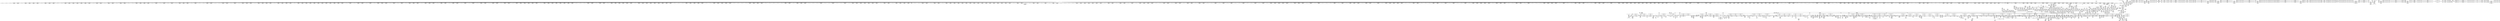 digraph {
	CE0x4140520 [shape=record,shape=Mrecord,label="{CE0x4140520|rcu_read_unlock:tmp1|*SummSource*}"]
	CE0x40f3620 [shape=record,shape=Mrecord,label="{CE0x40f3620|2472:_%struct.cred*,_2752:_%struct.signal_struct*,_:_CRE_3000,3008_|*MultipleSource*|Function::selinux_task_setrlimit&Arg::p::|security/selinux/hooks.c,3622}"]
	CE0x40ae4f0 [shape=record,shape=Mrecord,label="{CE0x40ae4f0|2472:_%struct.cred*,_2752:_%struct.signal_struct*,_:_CRE_2088,2096_|*MultipleSource*|Function::selinux_task_setrlimit&Arg::p::|security/selinux/hooks.c,3622}"]
	CE0x4142780 [shape=record,shape=Mrecord,label="{CE0x4142780|rcu_read_lock:tmp21|include/linux/rcupdate.h,884|*SummSink*}"]
	CE0x416a120 [shape=record,shape=Mrecord,label="{CE0x416a120|rcu_read_unlock:tmp19|include/linux/rcupdate.h,933|*SummSink*}"]
	CE0x4133e90 [shape=record,shape=Mrecord,label="{CE0x4133e90|_call_void_mcount()_#3}"]
	CE0x4146310 [shape=record,shape=Mrecord,label="{CE0x4146310|i32_22|*Constant*}"]
	CE0x41261c0 [shape=record,shape=Mrecord,label="{CE0x41261c0|GLOBAL:__llvm_gcov_ctr286|Global_var:__llvm_gcov_ctr286}"]
	CE0x4144e70 [shape=record,shape=Mrecord,label="{CE0x4144e70|GLOBAL:get_current|*Constant*|*SummSink*}"]
	CE0x40ae280 [shape=record,shape=Mrecord,label="{CE0x40ae280|2472:_%struct.cred*,_2752:_%struct.signal_struct*,_:_CRE_2080,2088_|*MultipleSource*|Function::selinux_task_setrlimit&Arg::p::|security/selinux/hooks.c,3622}"]
	CE0x41201b0 [shape=record,shape=Mrecord,label="{CE0x41201b0|selinux_task_setrlimit:rlim|security/selinux/hooks.c,3622|*SummSource*}"]
	CE0x412ffb0 [shape=record,shape=Mrecord,label="{CE0x412ffb0|i32_208|*Constant*}"]
	CE0x41382e0 [shape=record,shape=Mrecord,label="{CE0x41382e0|current_sid:tmp11|security/selinux/hooks.c,218|*SummSource*}"]
	CE0x41a51d0 [shape=record,shape=Mrecord,label="{CE0x41a51d0|rcu_read_unlock:tmp8|include/linux/rcupdate.h,933|*SummSource*}"]
	CE0x40b78a0 [shape=record,shape=Mrecord,label="{CE0x40b78a0|2472:_%struct.cred*,_2752:_%struct.signal_struct*,_:_CRE_88,92_|*MultipleSource*|Function::selinux_task_setrlimit&Arg::p::|security/selinux/hooks.c,3622}"]
	CE0x40afb30 [shape=record,shape=Mrecord,label="{CE0x40afb30|2472:_%struct.cred*,_2752:_%struct.signal_struct*,_:_CRE_2160,2168_|*MultipleSource*|Function::selinux_task_setrlimit&Arg::p::|security/selinux/hooks.c,3622}"]
	CE0x411b2c0 [shape=record,shape=Mrecord,label="{CE0x411b2c0|i64_ptrtoint_(i8*_blockaddress(_rcu_lock_release,_%__here)_to_i64)|*Constant*|*SummSink*}"]
	CE0x413ec40 [shape=record,shape=Mrecord,label="{CE0x413ec40|rcu_read_lock:land.lhs.true2|*SummSink*}"]
	CE0x416b1f0 [shape=record,shape=Mrecord,label="{CE0x416b1f0|rcu_read_unlock:tmp21|include/linux/rcupdate.h,935|*SummSink*}"]
	CE0x41e9d70 [shape=record,shape=Mrecord,label="{CE0x41e9d70|i64*_getelementptr_inbounds_(_4_x_i64_,_4_x_i64_*___llvm_gcov_ctr133,_i64_0,_i64_1)|*Constant*|*SummSource*}"]
	CE0x40ae010 [shape=record,shape=Mrecord,label="{CE0x40ae010|2472:_%struct.cred*,_2752:_%struct.signal_struct*,_:_CRE_2076,2080_|*MultipleSource*|Function::selinux_task_setrlimit&Arg::p::|security/selinux/hooks.c,3622}"]
	CE0x40a38d0 [shape=record,shape=Mrecord,label="{CE0x40a38d0|2472:_%struct.cred*,_2752:_%struct.signal_struct*,_:_CRE_20,24_|*MultipleSource*|Function::selinux_task_setrlimit&Arg::p::|security/selinux/hooks.c,3622}"]
	CE0x4174060 [shape=record,shape=Mrecord,label="{CE0x4174060|rcu_lock_release:indirectgoto|*SummSource*}"]
	CE0x41940f0 [shape=record,shape=Mrecord,label="{CE0x41940f0|__rcu_read_unlock:tmp}"]
	CE0x4150000 [shape=record,shape=Mrecord,label="{CE0x4150000|current_sid:tmp23|security/selinux/hooks.c,218|*SummSink*}"]
	CE0x411e340 [shape=record,shape=Mrecord,label="{CE0x411e340|i64*_getelementptr_inbounds_(_11_x_i64_,_11_x_i64_*___llvm_gcov_ctr125,_i64_0,_i64_6)|*Constant*|*SummSource*}"]
	CE0x4119880 [shape=record,shape=Mrecord,label="{CE0x4119880|current_has_perm:entry|*SummSink*}"]
	CE0x4120430 [shape=record,shape=Mrecord,label="{CE0x4120430|selinux_task_setrlimit:arraydecay|security/selinux/hooks.c,3622|*SummSource*}"]
	CE0x4155d30 [shape=record,shape=Mrecord,label="{CE0x4155d30|GLOBAL:rcu_lock_map|Global_var:rcu_lock_map|*SummSource*}"]
	CE0x40ae9d0 [shape=record,shape=Mrecord,label="{CE0x40ae9d0|2472:_%struct.cred*,_2752:_%struct.signal_struct*,_:_CRE_2104,2112_|*MultipleSource*|Function::selinux_task_setrlimit&Arg::p::|security/selinux/hooks.c,3622}"]
	CE0x4139480 [shape=record,shape=Mrecord,label="{CE0x4139480|current_sid:do.body}"]
	CE0x40be640 [shape=record,shape=Mrecord,label="{CE0x40be640|current_sid:tmp14|security/selinux/hooks.c,218}"]
	CE0x41e6e10 [shape=record,shape=Mrecord,label="{CE0x41e6e10|rcu_lock_acquire:tmp7}"]
	CE0x41d2ba0 [shape=record,shape=Mrecord,label="{CE0x41d2ba0|__preempt_count_add:tmp6|./arch/x86/include/asm/preempt.h,73|*SummSink*}"]
	CE0x414fc60 [shape=record,shape=Mrecord,label="{CE0x414fc60|current_sid:tmp22|security/selinux/hooks.c,218|*SummSink*}"]
	CE0x40fa5a0 [shape=record,shape=Mrecord,label="{CE0x40fa5a0|2472:_%struct.cred*,_2752:_%struct.signal_struct*,_:_CRE_6136,6140_|*MultipleSource*|Function::selinux_task_setrlimit&Arg::p::|security/selinux/hooks.c,3622}"]
	CE0x4227d30 [shape=record,shape=Mrecord,label="{CE0x4227d30|__preempt_count_add:bb|*SummSink*}"]
	CE0x4196d30 [shape=record,shape=Mrecord,label="{CE0x4196d30|i64*_getelementptr_inbounds_(_11_x_i64_,_11_x_i64_*___llvm_gcov_ctr132,_i64_0,_i64_0)|*Constant*|*SummSource*}"]
	CE0x4198480 [shape=record,shape=Mrecord,label="{CE0x4198480|rcu_read_unlock:tmp16|include/linux/rcupdate.h,933}"]
	CE0x4136ce0 [shape=record,shape=Mrecord,label="{CE0x4136ce0|COLLAPSED:_GCMRE___llvm_gcov_ctr128_internal_global_4_x_i64_zeroinitializer:_elem_0:default:}"]
	CE0x409ec60 [shape=record,shape=Mrecord,label="{CE0x409ec60|selinux_task_setrlimit:rlim_max|security/selinux/hooks.c,3628|*SummSink*}"]
	CE0x41517c0 [shape=record,shape=Mrecord,label="{CE0x41517c0|current_sid:tmp24|security/selinux/hooks.c,220|*SummSink*}"]
	CE0x4155480 [shape=record,shape=Mrecord,label="{CE0x4155480|rcu_read_lock:tmp5|include/linux/rcupdate.h,882}"]
	CE0x40ec390 [shape=record,shape=Mrecord,label="{CE0x40ec390|2472:_%struct.cred*,_2752:_%struct.signal_struct*,_:_CRE_2909,2910_}"]
	CE0x41370b0 [shape=record,shape=Mrecord,label="{CE0x41370b0|current_sid:tmp1|*SummSink*}"]
	CE0x4179b60 [shape=record,shape=Mrecord,label="{CE0x4179b60|__rcu_read_lock:tmp6|include/linux/rcupdate.h,240|*SummSource*}"]
	CE0x418ae30 [shape=record,shape=Mrecord,label="{CE0x418ae30|__preempt_count_sub:val|Function::__preempt_count_sub&Arg::val::}"]
	CE0x40ca560 [shape=record,shape=Mrecord,label="{CE0x40ca560|2472:_%struct.cred*,_2752:_%struct.signal_struct*,_:_CRE_2512,2520_|*MultipleSource*|Function::selinux_task_setrlimit&Arg::p::|security/selinux/hooks.c,3622}"]
	CE0x410f310 [shape=record,shape=Mrecord,label="{CE0x410f310|current_sid:tmp13|security/selinux/hooks.c,218|*SummSource*}"]
	CE0x4101810 [shape=record,shape=Mrecord,label="{CE0x4101810|2472:_%struct.cred*,_2752:_%struct.signal_struct*,_:_CRE_6333,6334_}"]
	CE0x41e7e50 [shape=record,shape=Mrecord,label="{CE0x41e7e50|__rcu_read_lock:bb|*SummSource*}"]
	CE0x413b480 [shape=record,shape=Mrecord,label="{CE0x413b480|task_sid:tmp2|*SummSink*}"]
	CE0x41749c0 [shape=record,shape=Mrecord,label="{CE0x41749c0|__rcu_read_unlock:tmp5|include/linux/rcupdate.h,244|*SummSink*}"]
	CE0x419ed60 [shape=record,shape=Mrecord,label="{CE0x419ed60|rcu_lock_acquire:tmp4|include/linux/rcupdate.h,418}"]
	CE0x415ba80 [shape=record,shape=Mrecord,label="{CE0x415ba80|task_sid:land.lhs.true2|*SummSource*}"]
	CE0x417aa10 [shape=record,shape=Mrecord,label="{CE0x417aa10|rcu_lock_acquire:indirectgoto|*SummSource*}"]
	CE0x420ef70 [shape=record,shape=Mrecord,label="{CE0x420ef70|__preempt_count_add:tmp|*SummSource*}"]
	CE0x4120f90 [shape=record,shape=Mrecord,label="{CE0x4120f90|selinux_task_setrlimit:idx.ext|security/selinux/hooks.c,3622|*SummSink*}"]
	CE0x416ca30 [shape=record,shape=Mrecord,label="{CE0x416ca30|rcu_lock_release:map|Function::rcu_lock_release&Arg::map::}"]
	CE0x415ef00 [shape=record,shape=Mrecord,label="{CE0x415ef00|GLOBAL:__llvm_gcov_ctr127|Global_var:__llvm_gcov_ctr127}"]
	CE0x4131420 [shape=record,shape=Mrecord,label="{CE0x4131420|task_sid:tmp19|security/selinux/hooks.c,208}"]
	CE0x41d7ce0 [shape=record,shape=Mrecord,label="{CE0x41d7ce0|GLOBAL:__preempt_count|Global_var:__preempt_count|*SummSource*}"]
	CE0x40c8390 [shape=record,shape=Mrecord,label="{CE0x40c8390|2472:_%struct.cred*,_2752:_%struct.signal_struct*,_:_CRE_616,624_|*MultipleSource*|Function::selinux_task_setrlimit&Arg::p::|security/selinux/hooks.c,3622}"]
	CE0x41a2f50 [shape=record,shape=Mrecord,label="{CE0x41a2f50|rcu_read_unlock:land.lhs.true2}"]
	CE0x41461e0 [shape=record,shape=Mrecord,label="{CE0x41461e0|current_sid:tmp21|security/selinux/hooks.c,218|*SummSource*}"]
	CE0x413adf0 [shape=record,shape=Mrecord,label="{CE0x413adf0|cred_sid:tmp|*SummSink*}"]
	CE0x4147ee0 [shape=record,shape=Mrecord,label="{CE0x4147ee0|rcu_read_lock:tmp11|include/linux/rcupdate.h,882}"]
	CE0x41175c0 [shape=record,shape=Mrecord,label="{CE0x41175c0|current_has_perm:call|security/selinux/hooks.c,1542|*SummSink*}"]
	CE0x410eea0 [shape=record,shape=Mrecord,label="{CE0x410eea0|i32_50|*Constant*|*SummSink*}"]
	CE0x4215590 [shape=record,shape=Mrecord,label="{CE0x4215590|i64*_getelementptr_inbounds_(_4_x_i64_,_4_x_i64_*___llvm_gcov_ctr129,_i64_0,_i64_0)|*Constant*}"]
	CE0x40efff0 [shape=record,shape=Mrecord,label="{CE0x40efff0|2472:_%struct.cred*,_2752:_%struct.signal_struct*,_:_CRE_2948,2949_}"]
	CE0x41aa160 [shape=record,shape=Mrecord,label="{CE0x41aa160|rcu_read_unlock:tmp8|include/linux/rcupdate.h,933}"]
	CE0x41d1ce0 [shape=record,shape=Mrecord,label="{CE0x41d1ce0|__preempt_count_sub:tmp6|./arch/x86/include/asm/preempt.h,78}"]
	CE0x418ea20 [shape=record,shape=Mrecord,label="{CE0x418ea20|i8*_getelementptr_inbounds_(_25_x_i8_,_25_x_i8_*_.str45,_i32_0,_i32_0)|*Constant*}"]
	CE0x40f99c0 [shape=record,shape=Mrecord,label="{CE0x40f99c0|2472:_%struct.cred*,_2752:_%struct.signal_struct*,_:_CRE_5976,5984_|*MultipleSource*|Function::selinux_task_setrlimit&Arg::p::|security/selinux/hooks.c,3622}"]
	CE0x413db40 [shape=record,shape=Mrecord,label="{CE0x413db40|i64_5|*Constant*|*SummSource*}"]
	CE0x4163f30 [shape=record,shape=Mrecord,label="{CE0x4163f30|task_sid:tmp27|security/selinux/hooks.c,208|*SummSink*}"]
	CE0x40b58d0 [shape=record,shape=Mrecord,label="{CE0x40b58d0|COLLAPSED:_GCMRE___llvm_gcov_ctr286_internal_global_6_x_i64_zeroinitializer:_elem_0:default:}"]
	CE0x41d7360 [shape=record,shape=Mrecord,label="{CE0x41d7360|COLLAPSED:_GCMRE___llvm_gcov_ctr130_internal_global_4_x_i64_zeroinitializer:_elem_0:default:}"]
	CE0x40f8110 [shape=record,shape=Mrecord,label="{CE0x40f8110|2472:_%struct.cred*,_2752:_%struct.signal_struct*,_:_CRE_5896,5904_|*MultipleSource*|Function::selinux_task_setrlimit&Arg::p::|security/selinux/hooks.c,3622}"]
	CE0x4121c70 [shape=record,shape=Mrecord,label="{CE0x4121c70|selinux_task_setrlimit:tmp9|security/selinux/hooks.c,3629}"]
	CE0x412f410 [shape=record,shape=Mrecord,label="{CE0x412f410|current_sid:tmp4|security/selinux/hooks.c,218}"]
	CE0x4108530 [shape=record,shape=Mrecord,label="{CE0x4108530|2472:_%struct.cred*,_2752:_%struct.signal_struct*,_:_CRE_6512,6520_|*MultipleSource*|Function::selinux_task_setrlimit&Arg::p::|security/selinux/hooks.c,3622}"]
	CE0x41006e0 [shape=record,shape=Mrecord,label="{CE0x41006e0|2472:_%struct.cred*,_2752:_%struct.signal_struct*,_:_CRE_6322,6323_}"]
	CE0x4102ad0 [shape=record,shape=Mrecord,label="{CE0x4102ad0|2472:_%struct.cred*,_2752:_%struct.signal_struct*,_:_CRE_6345,6346_}"]
	CE0x40adda0 [shape=record,shape=Mrecord,label="{CE0x40adda0|2472:_%struct.cred*,_2752:_%struct.signal_struct*,_:_CRE_2072,2076_|*MultipleSource*|Function::selinux_task_setrlimit&Arg::p::|security/selinux/hooks.c,3622}"]
	CE0x41926d0 [shape=record,shape=Mrecord,label="{CE0x41926d0|rcu_lock_acquire:tmp5|include/linux/rcupdate.h,418|*SummSink*}"]
	CE0x41338f0 [shape=record,shape=Mrecord,label="{CE0x41338f0|rcu_read_lock:land.lhs.true|*SummSink*}"]
	CE0x413e7a0 [shape=record,shape=Mrecord,label="{CE0x413e7a0|i32_218|*Constant*|*SummSource*}"]
	CE0x4098560 [shape=record,shape=Mrecord,label="{CE0x4098560|2472:_%struct.cred*,_2752:_%struct.signal_struct*,_:_CRE_2568,2576_|*MultipleSource*|Function::selinux_task_setrlimit&Arg::p::|security/selinux/hooks.c,3622}"]
	CE0x418c5b0 [shape=record,shape=Mrecord,label="{CE0x418c5b0|rcu_read_lock:tmp15|include/linux/rcupdate.h,882|*SummSink*}"]
	CE0x417bb60 [shape=record,shape=Mrecord,label="{CE0x417bb60|rcu_read_lock:tmp19|include/linux/rcupdate.h,882|*SummSink*}"]
	CE0x4169400 [shape=record,shape=Mrecord,label="{CE0x4169400|i8*_getelementptr_inbounds_(_44_x_i8_,_44_x_i8_*_.str47,_i32_0,_i32_0)|*Constant*|*SummSource*}"]
	CE0x41a7560 [shape=record,shape=Mrecord,label="{CE0x41a7560|_call_void_asm_sideeffect_,_memory_,_dirflag_,_fpsr_,_flags_()_#3,_!dbg_!27714,_!srcloc_!27715|include/linux/rcupdate.h,239|*SummSource*}"]
	CE0x4109900 [shape=record,shape=Mrecord,label="{CE0x4109900|2472:_%struct.cred*,_2752:_%struct.signal_struct*,_:_CRE_6576,6584_|*MultipleSource*|Function::selinux_task_setrlimit&Arg::p::|security/selinux/hooks.c,3622}"]
	CE0x4196f70 [shape=record,shape=Mrecord,label="{CE0x4196f70|COLLAPSED:_GCMRE___llvm_gcov_ctr132_internal_global_11_x_i64_zeroinitializer:_elem_0:default:}"]
	CE0x418c720 [shape=record,shape=Mrecord,label="{CE0x418c720|rcu_read_lock:tmp16|include/linux/rcupdate.h,882}"]
	CE0x4190700 [shape=record,shape=Mrecord,label="{CE0x4190700|cred_sid:tmp6|security/selinux/hooks.c,197|*SummSource*}"]
	CE0x4102490 [shape=record,shape=Mrecord,label="{CE0x4102490|2472:_%struct.cred*,_2752:_%struct.signal_struct*,_:_CRE_6341,6342_}"]
	CE0x4161530 [shape=record,shape=Mrecord,label="{CE0x4161530|i64*_getelementptr_inbounds_(_4_x_i64_,_4_x_i64_*___llvm_gcov_ctr133,_i64_0,_i64_2)|*Constant*|*SummSink*}"]
	CE0x419e910 [shape=record,shape=Mrecord,label="{CE0x419e910|rcu_read_lock:if.end}"]
	CE0x415c610 [shape=record,shape=Mrecord,label="{CE0x415c610|_call_void_mcount()_#3|*SummSource*}"]
	CE0x414eb60 [shape=record,shape=Mrecord,label="{CE0x414eb60|i64*_getelementptr_inbounds_(_2_x_i64_,_2_x_i64_*___llvm_gcov_ctr98,_i64_0,_i64_0)|*Constant*}"]
	CE0x415e9a0 [shape=record,shape=Mrecord,label="{CE0x415e9a0|task_sid:tmp10|security/selinux/hooks.c,208|*SummSink*}"]
	CE0x4192560 [shape=record,shape=Mrecord,label="{CE0x4192560|rcu_lock_acquire:tmp5|include/linux/rcupdate.h,418|*SummSource*}"]
	CE0x4149c50 [shape=record,shape=Mrecord,label="{CE0x4149c50|rcu_read_lock:tmp13|include/linux/rcupdate.h,882}"]
	CE0x4155ac0 [shape=record,shape=Mrecord,label="{CE0x4155ac0|rcu_lock_acquire:entry|*SummSink*}"]
	CE0x418d1c0 [shape=record,shape=Mrecord,label="{CE0x418d1c0|i64*_getelementptr_inbounds_(_11_x_i64_,_11_x_i64_*___llvm_gcov_ctr127,_i64_0,_i64_8)|*Constant*|*SummSink*}"]
	CE0x4140ea0 [shape=record,shape=Mrecord,label="{CE0x4140ea0|rcu_read_unlock:tmp3|*SummSource*}"]
	CE0x41ea720 [shape=record,shape=Mrecord,label="{CE0x41ea720|rcu_lock_release:bb|*SummSource*}"]
	CE0x40f2a20 [shape=record,shape=Mrecord,label="{CE0x40f2a20|2472:_%struct.cred*,_2752:_%struct.signal_struct*,_:_CRE_2975,2976_}"]
	CE0x413b6b0 [shape=record,shape=Mrecord,label="{CE0x413b6b0|task_sid:tmp3}"]
	CE0x4127260 [shape=record,shape=Mrecord,label="{CE0x4127260|current_sid:entry}"]
	CE0x40f0e00 [shape=record,shape=Mrecord,label="{CE0x40f0e00|2472:_%struct.cred*,_2752:_%struct.signal_struct*,_:_CRE_2957,2958_}"]
	CE0x409e810 [shape=record,shape=Mrecord,label="{CE0x409e810|2472:_%struct.cred*,_2752:_%struct.signal_struct*,_:_CRE_160,164_|*MultipleSource*|Function::selinux_task_setrlimit&Arg::p::|security/selinux/hooks.c,3622}"]
	CE0x41236e0 [shape=record,shape=Mrecord,label="{CE0x41236e0|task_sid:tmp22|security/selinux/hooks.c,208|*SummSink*}"]
	CE0x4151630 [shape=record,shape=Mrecord,label="{CE0x4151630|current_sid:tmp24|security/selinux/hooks.c,220|*SummSource*}"]
	CE0x409b720 [shape=record,shape=Mrecord,label="{CE0x409b720|2472:_%struct.cred*,_2752:_%struct.signal_struct*,_:_CRE_728,732_|*MultipleSource*|Function::selinux_task_setrlimit&Arg::p::|security/selinux/hooks.c,3622}"]
	CE0x4137b30 [shape=record,shape=Mrecord,label="{CE0x4137b30|i8*_getelementptr_inbounds_(_41_x_i8_,_41_x_i8_*_.str44,_i32_0,_i32_0)|*Constant*|*SummSource*}"]
	CE0x419d0b0 [shape=record,shape=Mrecord,label="{CE0x419d0b0|rcu_read_lock:tobool|include/linux/rcupdate.h,882|*SummSink*}"]
	CE0x40a5d80 [shape=record,shape=Mrecord,label="{CE0x40a5d80|2472:_%struct.cred*,_2752:_%struct.signal_struct*,_:_CRE_184,192_|*MultipleSource*|Function::selinux_task_setrlimit&Arg::p::|security/selinux/hooks.c,3622}"]
	CE0x413b990 [shape=record,shape=Mrecord,label="{CE0x413b990|current_sid:tobool1|security/selinux/hooks.c,218}"]
	CE0x41a7a10 [shape=record,shape=Mrecord,label="{CE0x41a7a10|i64*_getelementptr_inbounds_(_11_x_i64_,_11_x_i64_*___llvm_gcov_ctr127,_i64_0,_i64_0)|*Constant*}"]
	CE0x418d5b0 [shape=record,shape=Mrecord,label="{CE0x418d5b0|rcu_read_lock:tmp17|include/linux/rcupdate.h,882|*SummSource*}"]
	CE0x41cf390 [shape=record,shape=Mrecord,label="{CE0x41cf390|i64*_getelementptr_inbounds_(_4_x_i64_,_4_x_i64_*___llvm_gcov_ctr130,_i64_0,_i64_0)|*Constant*|*SummSource*}"]
	CE0x4141e80 [shape=record,shape=Mrecord,label="{CE0x4141e80|i64*_getelementptr_inbounds_(_11_x_i64_,_11_x_i64_*___llvm_gcov_ctr127,_i64_0,_i64_9)|*Constant*}"]
	CE0x4101360 [shape=record,shape=Mrecord,label="{CE0x4101360|2472:_%struct.cred*,_2752:_%struct.signal_struct*,_:_CRE_6330,6331_}"]
	CE0x4156970 [shape=record,shape=Mrecord,label="{CE0x4156970|task_sid:tmp14|security/selinux/hooks.c,208|*SummSink*}"]
	CE0x41e8690 [shape=record,shape=Mrecord,label="{CE0x41e8690|i64*_getelementptr_inbounds_(_4_x_i64_,_4_x_i64_*___llvm_gcov_ctr134,_i64_0,_i64_2)|*Constant*|*SummSource*}"]
	CE0x419e220 [shape=record,shape=Mrecord,label="{CE0x419e220|rcu_read_lock:tmp4|include/linux/rcupdate.h,882}"]
	CE0x417baf0 [shape=record,shape=Mrecord,label="{CE0x417baf0|rcu_read_lock:tmp19|include/linux/rcupdate.h,882|*SummSource*}"]
	CE0x41d3220 [shape=record,shape=Mrecord,label="{CE0x41d3220|__preempt_count_sub:tmp2|*SummSource*}"]
	CE0x410faa0 [shape=record,shape=Mrecord,label="{CE0x410faa0|i64*_getelementptr_inbounds_(_6_x_i64_,_6_x_i64_*___llvm_gcov_ctr286,_i64_0,_i64_5)|*Constant*|*SummSource*}"]
	CE0x413dd20 [shape=record,shape=Mrecord,label="{CE0x413dd20|task_sid:if.end|*SummSource*}"]
	CE0x412e280 [shape=record,shape=Mrecord,label="{CE0x412e280|current_sid:if.then|*SummSink*}"]
	CE0x41a2d80 [shape=record,shape=Mrecord,label="{CE0x41a2d80|rcu_read_unlock:if.then|*SummSink*}"]
	CE0x40f6d90 [shape=record,shape=Mrecord,label="{CE0x40f6d90|2472:_%struct.cred*,_2752:_%struct.signal_struct*,_:_CRE_3160,3164_|*MultipleSource*|Function::selinux_task_setrlimit&Arg::p::|security/selinux/hooks.c,3622}"]
	CE0x415f840 [shape=record,shape=Mrecord,label="{CE0x415f840|GLOBAL:rcu_lock_acquire|*Constant*|*SummSink*}"]
	CE0x4139930 [shape=record,shape=Mrecord,label="{CE0x4139930|cred_sid:tmp2|*SummSink*}"]
	CE0x415e8c0 [shape=record,shape=Mrecord,label="{CE0x415e8c0|cred_sid:tmp}"]
	CE0x4161f40 [shape=record,shape=Mrecord,label="{CE0x4161f40|rcu_lock_release:tmp5|include/linux/rcupdate.h,423|*SummSink*}"]
	CE0x416f7c0 [shape=record,shape=Mrecord,label="{CE0x416f7c0|%struct.lockdep_map*_null|*Constant*|*SummSink*}"]
	CE0x40c2e20 [shape=record,shape=Mrecord,label="{CE0x40c2e20|2472:_%struct.cred*,_2752:_%struct.signal_struct*,_:_CRE_1856,1864_|*MultipleSource*|Function::selinux_task_setrlimit&Arg::p::|security/selinux/hooks.c,3622}"]
	CE0x409c430 [shape=record,shape=Mrecord,label="{CE0x409c430|current_has_perm:tmp1}"]
	CE0x41a6190 [shape=record,shape=Mrecord,label="{CE0x41a6190|rcu_read_lock:tmp6|include/linux/rcupdate.h,882|*SummSource*}"]
	CE0x4125dd0 [shape=record,shape=Mrecord,label="{CE0x4125dd0|selinux_task_setrlimit:tmp5|security/selinux/hooks.c,3628|*SummSource*}"]
	CE0x40a6420 [shape=record,shape=Mrecord,label="{CE0x40a6420|i64_1|*Constant*|*SummSource*}"]
	CE0x41161d0 [shape=record,shape=Mrecord,label="{CE0x41161d0|i32_(i32,_i32,_i16,_i32,_%struct.common_audit_data*)*_bitcast_(i32_(i32,_i32,_i16,_i32,_%struct.common_audit_data.495*)*_avc_has_perm_to_i32_(i32,_i32,_i16,_i32,_%struct.common_audit_data*)*)|*Constant*|*SummSource*}"]
	CE0x4134b80 [shape=record,shape=Mrecord,label="{CE0x4134b80|i64*_getelementptr_inbounds_(_11_x_i64_,_11_x_i64_*___llvm_gcov_ctr125,_i64_0,_i64_9)|*Constant*|*SummSource*}"]
	CE0x40e8110 [shape=record,shape=Mrecord,label="{CE0x40e8110|2472:_%struct.cred*,_2752:_%struct.signal_struct*,_:_CRE_2728,2736_|*MultipleSource*|Function::selinux_task_setrlimit&Arg::p::|security/selinux/hooks.c,3622}"]
	CE0x40fd700 [shape=record,shape=Mrecord,label="{CE0x40fd700|2472:_%struct.cred*,_2752:_%struct.signal_struct*,_:_CRE_6291,6292_}"]
	CE0x4184980 [shape=record,shape=Mrecord,label="{CE0x4184980|i64*_getelementptr_inbounds_(_4_x_i64_,_4_x_i64_*___llvm_gcov_ctr135,_i64_0,_i64_1)|*Constant*|*SummSink*}"]
	CE0x4159790 [shape=record,shape=Mrecord,label="{CE0x4159790|i64*_getelementptr_inbounds_(_13_x_i64_,_13_x_i64_*___llvm_gcov_ctr126,_i64_0,_i64_9)|*Constant*|*SummSource*}"]
	CE0x4117010 [shape=record,shape=Mrecord,label="{CE0x4117010|avc_has_perm:tsid|Function::avc_has_perm&Arg::tsid::}"]
	CE0x4128c30 [shape=record,shape=Mrecord,label="{CE0x4128c30|%struct.common_audit_data*_null|*Constant*}"]
	CE0x40f4b70 [shape=record,shape=Mrecord,label="{CE0x40f4b70|2472:_%struct.cred*,_2752:_%struct.signal_struct*,_:_CRE_3080,3084_|*MultipleSource*|Function::selinux_task_setrlimit&Arg::p::|security/selinux/hooks.c,3622}"]
	CE0x411ecf0 [shape=record,shape=Mrecord,label="{CE0x411ecf0|_ret_i32_%call2,_!dbg_!27718|security/selinux/hooks.c,1544|*SummSource*}"]
	CE0x4130f00 [shape=record,shape=Mrecord,label="{CE0x4130f00|rcu_read_lock:tmp3|*SummSource*}"]
	CE0x416db00 [shape=record,shape=Mrecord,label="{CE0x416db00|GLOBAL:__rcu_read_unlock|*Constant*|*SummSource*}"]
	CE0x4142660 [shape=record,shape=Mrecord,label="{CE0x4142660|i64*_getelementptr_inbounds_(_11_x_i64_,_11_x_i64_*___llvm_gcov_ctr127,_i64_0,_i64_10)|*Constant*|*SummSource*}"]
	CE0x40a70c0 [shape=record,shape=Mrecord,label="{CE0x40a70c0|selinux_task_setrlimit:return|*SummSink*}"]
	CE0x41e7fd0 [shape=record,shape=Mrecord,label="{CE0x41e7fd0|__rcu_read_lock:bb|*SummSink*}"]
	CE0x42111a0 [shape=record,shape=Mrecord,label="{CE0x42111a0|GLOBAL:__preempt_count_sub|*Constant*}"]
	CE0x417c1a0 [shape=record,shape=Mrecord,label="{CE0x417c1a0|rcu_read_lock:tmp21|include/linux/rcupdate.h,884}"]
	CE0x40cd0d0 [shape=record,shape=Mrecord,label="{CE0x40cd0d0|2472:_%struct.cred*,_2752:_%struct.signal_struct*,_:_CRE_6392,6400_|*MultipleSource*|Function::selinux_task_setrlimit&Arg::p::|security/selinux/hooks.c,3622}"]
	CE0x41a8b80 [shape=record,shape=Mrecord,label="{CE0x41a8b80|_ret_void,_!dbg_!27719|./arch/x86/include/asm/preempt.h,73}"]
	CE0x40aa1c0 [shape=record,shape=Mrecord,label="{CE0x40aa1c0|selinux_task_setrlimit:p|Function::selinux_task_setrlimit&Arg::p::|*SummSink*}"]
	CE0x4119650 [shape=record,shape=Mrecord,label="{CE0x4119650|current_has_perm:entry}"]
	CE0x419d180 [shape=record,shape=Mrecord,label="{CE0x419d180|rcu_read_lock:tobool|include/linux/rcupdate.h,882|*SummSource*}"]
	CE0x40c9e10 [shape=record,shape=Mrecord,label="{CE0x40c9e10|2472:_%struct.cred*,_2752:_%struct.signal_struct*,_:_CRE_2488,2504_|*MultipleSource*|Function::selinux_task_setrlimit&Arg::p::|security/selinux/hooks.c,3622}"]
	CE0x41ac800 [shape=record,shape=Mrecord,label="{CE0x41ac800|rcu_read_unlock:tmp18|include/linux/rcupdate.h,933|*SummSource*}"]
	"CONST[source:0(mediator),value:2(dynamic)][purpose:{object}]"
	CE0x4190eb0 [shape=record,shape=Mrecord,label="{CE0x4190eb0|rcu_read_unlock:tmp4|include/linux/rcupdate.h,933}"]
	CE0x4192ab0 [shape=record,shape=Mrecord,label="{CE0x4192ab0|_call_void_lock_acquire(%struct.lockdep_map*_%map,_i32_0,_i32_0,_i32_2,_i32_0,_%struct.lockdep_map*_null,_i64_ptrtoint_(i8*_blockaddress(_rcu_lock_acquire,_%__here)_to_i64))_#10,_!dbg_!27716|include/linux/rcupdate.h,418|*SummSource*}"]
	CE0x41d2330 [shape=record,shape=Mrecord,label="{CE0x41d2330|__preempt_count_add:tmp2|*SummSource*}"]
	CE0x41282e0 [shape=record,shape=Mrecord,label="{CE0x41282e0|COLLAPSED:_CRE:_elem_0::|security/selinux/hooks.c,3622}"]
	CE0x41d73d0 [shape=record,shape=Mrecord,label="{CE0x41d73d0|rcu_lock_acquire:tmp|*SummSource*}"]
	CE0x4125ea0 [shape=record,shape=Mrecord,label="{CE0x4125ea0|selinux_task_setrlimit:tmp5|security/selinux/hooks.c,3628|*SummSink*}"]
	CE0x419b3c0 [shape=record,shape=Mrecord,label="{CE0x419b3c0|128:_i8*,_:_CRE_128,136_|*MultipleSource*|Function::cred_sid&Arg::cred::|*LoadInst*|security/selinux/hooks.c,208|security/selinux/hooks.c,196}"]
	CE0x411c440 [shape=record,shape=Mrecord,label="{CE0x411c440|_ret_void,_!dbg_!27720|./arch/x86/include/asm/preempt.h,78|*SummSink*}"]
	CE0x42267e0 [shape=record,shape=Mrecord,label="{CE0x42267e0|__preempt_count_sub:bb}"]
	CE0x4096070 [shape=record,shape=Mrecord,label="{CE0x4096070|selinux_task_setrlimit:entry|*SummSink*}"]
	CE0x40b7600 [shape=record,shape=Mrecord,label="{CE0x40b7600|2472:_%struct.cred*,_2752:_%struct.signal_struct*,_:_CRE_128,136_|*MultipleSource*|Function::selinux_task_setrlimit&Arg::p::|security/selinux/hooks.c,3622}"]
	CE0x40c8600 [shape=record,shape=Mrecord,label="{CE0x40c8600|2472:_%struct.cred*,_2752:_%struct.signal_struct*,_:_CRE_624,632_|*MultipleSource*|Function::selinux_task_setrlimit&Arg::p::|security/selinux/hooks.c,3622}"]
	CE0x42285f0 [shape=record,shape=Mrecord,label="{CE0x42285f0|__preempt_count_sub:tmp|*SummSink*}"]
	CE0x41503b0 [shape=record,shape=Mrecord,label="{CE0x41503b0|i32_1|*Constant*}"]
	CE0x4128050 [shape=record,shape=Mrecord,label="{CE0x4128050|task_sid:entry}"]
	CE0x418ef80 [shape=record,shape=Mrecord,label="{CE0x418ef80|cred_sid:tmp4|*LoadInst*|security/selinux/hooks.c,196|*SummSource*}"]
	CE0x40c7c90 [shape=record,shape=Mrecord,label="{CE0x40c7c90|2472:_%struct.cred*,_2752:_%struct.signal_struct*,_:_CRE_592,600_|*MultipleSource*|Function::selinux_task_setrlimit&Arg::p::|security/selinux/hooks.c,3622}"]
	CE0x40cc070 [shape=record,shape=Mrecord,label="{CE0x40cc070|2472:_%struct.cred*,_2752:_%struct.signal_struct*,_:_CRE_2904,2905_}"]
	CE0x41a9d10 [shape=record,shape=Mrecord,label="{CE0x41a9d10|rcu_lock_acquire:bb|*SummSource*}"]
	CE0x418e1a0 [shape=record,shape=Mrecord,label="{CE0x418e1a0|_call_void_lockdep_rcu_suspicious(i8*_getelementptr_inbounds_(_25_x_i8_,_25_x_i8_*_.str45,_i32_0,_i32_0),_i32_883,_i8*_getelementptr_inbounds_(_42_x_i8_,_42_x_i8_*_.str46,_i32_0,_i32_0))_#10,_!dbg_!27728|include/linux/rcupdate.h,882|*SummSource*}"]
	CE0x416d950 [shape=record,shape=Mrecord,label="{CE0x416d950|GLOBAL:__rcu_read_unlock|*Constant*|*SummSink*}"]
	CE0x40f4730 [shape=record,shape=Mrecord,label="{CE0x40f4730|2472:_%struct.cred*,_2752:_%struct.signal_struct*,_:_CRE_3064,3072_|*MultipleSource*|Function::selinux_task_setrlimit&Arg::p::|security/selinux/hooks.c,3622}"]
	CE0x40ad650 [shape=record,shape=Mrecord,label="{CE0x40ad650|2472:_%struct.cred*,_2752:_%struct.signal_struct*,_:_CRE_2052,2056_|*MultipleSource*|Function::selinux_task_setrlimit&Arg::p::|security/selinux/hooks.c,3622}"]
	CE0x4178180 [shape=record,shape=Mrecord,label="{CE0x4178180|rcu_lock_release:tmp6|*SummSink*}"]
	CE0x41a2e10 [shape=record,shape=Mrecord,label="{CE0x41a2e10|rcu_read_unlock:do.end}"]
	CE0x40feac0 [shape=record,shape=Mrecord,label="{CE0x40feac0|2472:_%struct.cred*,_2752:_%struct.signal_struct*,_:_CRE_6304,6305_}"]
	CE0x413d910 [shape=record,shape=Mrecord,label="{CE0x413d910|i64_4|*Constant*|*SummSink*}"]
	CE0x4106d70 [shape=record,shape=Mrecord,label="{CE0x4106d70|2472:_%struct.cred*,_2752:_%struct.signal_struct*,_:_CRE_6456,6464_|*MultipleSource*|Function::selinux_task_setrlimit&Arg::p::|security/selinux/hooks.c,3622}"]
	CE0x40bee50 [shape=record,shape=Mrecord,label="{CE0x40bee50|current_has_perm:tmp1|*SummSink*}"]
	CE0x40b6360 [shape=record,shape=Mrecord,label="{CE0x40b6360|selinux_task_setrlimit:p|Function::selinux_task_setrlimit&Arg::p::|*SummSource*}"]
	CE0x4155b30 [shape=record,shape=Mrecord,label="{CE0x4155b30|GLOBAL:rcu_lock_map|Global_var:rcu_lock_map}"]
	CE0x413cce0 [shape=record,shape=Mrecord,label="{CE0x413cce0|_call_void_rcu_read_lock()_#10,_!dbg_!27712|security/selinux/hooks.c,207|*SummSource*}"]
	CE0x411c3d0 [shape=record,shape=Mrecord,label="{CE0x411c3d0|_ret_void,_!dbg_!27720|./arch/x86/include/asm/preempt.h,78|*SummSource*}"]
	CE0x415a4e0 [shape=record,shape=Mrecord,label="{CE0x415a4e0|__rcu_read_lock:entry|*SummSource*}"]
	CE0x40ed750 [shape=record,shape=Mrecord,label="{CE0x40ed750|2472:_%struct.cred*,_2752:_%struct.signal_struct*,_:_CRE_2922,2923_}"]
	CE0x411bd70 [shape=record,shape=Mrecord,label="{CE0x411bd70|__rcu_read_unlock:do.body|*SummSink*}"]
	CE0x41274c0 [shape=record,shape=Mrecord,label="{CE0x41274c0|_ret_i32_%tmp24,_!dbg_!27742|security/selinux/hooks.c,220}"]
	CE0x4130840 [shape=record,shape=Mrecord,label="{CE0x4130840|i32_77|*Constant*|*SummSink*}"]
	CE0x413a340 [shape=record,shape=Mrecord,label="{CE0x413a340|rcu_read_lock:tmp2}"]
	CE0x4162b30 [shape=record,shape=Mrecord,label="{CE0x4162b30|task_sid:tmp26|security/selinux/hooks.c,208}"]
	CE0x51aff40 [shape=record,shape=Mrecord,label="{CE0x51aff40|_call_void_mcount()_#3|*SummSink*}"]
	CE0x40c7980 [shape=record,shape=Mrecord,label="{CE0x40c7980|2472:_%struct.cred*,_2752:_%struct.signal_struct*,_:_CRE_584,592_|*MultipleSource*|Function::selinux_task_setrlimit&Arg::p::|security/selinux/hooks.c,3622}"]
	CE0x40afda0 [shape=record,shape=Mrecord,label="{CE0x40afda0|2472:_%struct.cred*,_2752:_%struct.signal_struct*,_:_CRE_2168,2240_|*MultipleSource*|Function::selinux_task_setrlimit&Arg::p::|security/selinux/hooks.c,3622}"]
	CE0x41ec170 [shape=record,shape=Mrecord,label="{CE0x41ec170|__rcu_read_unlock:tmp7|include/linux/rcupdate.h,245}"]
	CE0x41eacb0 [shape=record,shape=Mrecord,label="{CE0x41eacb0|i64_1|*Constant*}"]
	CE0x4094f70 [shape=record,shape=Mrecord,label="{CE0x4094f70|2472:_%struct.cred*,_2752:_%struct.signal_struct*,_:_CRE_512,520_|*MultipleSource*|Function::selinux_task_setrlimit&Arg::p::|security/selinux/hooks.c,3622}"]
	CE0x41d3930 [shape=record,shape=Mrecord,label="{CE0x41d3930|__rcu_read_unlock:tmp4|include/linux/rcupdate.h,244|*SummSource*}"]
	CE0x4108c80 [shape=record,shape=Mrecord,label="{CE0x4108c80|2472:_%struct.cred*,_2752:_%struct.signal_struct*,_:_CRE_6536,6544_|*MultipleSource*|Function::selinux_task_setrlimit&Arg::p::|security/selinux/hooks.c,3622}"]
	CE0x4188d50 [shape=record,shape=Mrecord,label="{CE0x4188d50|__preempt_count_sub:do.body}"]
	CE0x4169390 [shape=record,shape=Mrecord,label="{CE0x4169390|i8*_getelementptr_inbounds_(_44_x_i8_,_44_x_i8_*_.str47,_i32_0,_i32_0)|*Constant*}"]
	CE0x4099d00 [shape=record,shape=Mrecord,label="{CE0x4099d00|2472:_%struct.cred*,_2752:_%struct.signal_struct*,_:_CRE_692,693_}"]
	CE0x4153a40 [shape=record,shape=Mrecord,label="{CE0x4153a40|cred_sid:security|security/selinux/hooks.c,196}"]
	CE0x40b8af0 [shape=record,shape=Mrecord,label="{CE0x40b8af0|2472:_%struct.cred*,_2752:_%struct.signal_struct*,_:_CRE_400,408_|*MultipleSource*|Function::selinux_task_setrlimit&Arg::p::|security/selinux/hooks.c,3622}"]
	CE0x411f930 [shape=record,shape=Mrecord,label="{CE0x411f930|i64*_getelementptr_inbounds_(_6_x_i64_,_6_x_i64_*___llvm_gcov_ctr286,_i64_0,_i64_4)|*Constant*|*SummSource*}"]
	CE0x40ad170 [shape=record,shape=Mrecord,label="{CE0x40ad170|2472:_%struct.cred*,_2752:_%struct.signal_struct*,_:_CRE_2044,2048_|*MultipleSource*|Function::selinux_task_setrlimit&Arg::p::|security/selinux/hooks.c,3622}"]
	CE0x40efcd0 [shape=record,shape=Mrecord,label="{CE0x40efcd0|2472:_%struct.cred*,_2752:_%struct.signal_struct*,_:_CRE_2946,2947_}"]
	CE0x4120680 [shape=record,shape=Mrecord,label="{CE0x4120680|selinux_task_setrlimit:arraydecay|security/selinux/hooks.c,3622|*SummSink*}"]
	CE0x4179660 [shape=record,shape=Mrecord,label="{CE0x4179660|rcu_read_unlock:tmp2}"]
	CE0x40ccb60 [shape=record,shape=Mrecord,label="{CE0x40ccb60|2472:_%struct.cred*,_2752:_%struct.signal_struct*,_:_CRE_6376,6384_|*MultipleSource*|Function::selinux_task_setrlimit&Arg::p::|security/selinux/hooks.c,3622}"]
	CE0x41d5ee0 [shape=record,shape=Mrecord,label="{CE0x41d5ee0|__preempt_count_add:do.end|*SummSource*}"]
	CE0x40cdca0 [shape=record,shape=Mrecord,label="{CE0x40cdca0|2472:_%struct.cred*,_2752:_%struct.signal_struct*,_:_CRE_2598,2600_|*MultipleSource*|Function::selinux_task_setrlimit&Arg::p::|security/selinux/hooks.c,3622}"]
	CE0x4168ed0 [shape=record,shape=Mrecord,label="{CE0x4168ed0|i32_934|*Constant*|*SummSink*}"]
	CE0x41a6430 [shape=record,shape=Mrecord,label="{CE0x41a6430|rcu_read_lock:tmp7|include/linux/rcupdate.h,882}"]
	CE0x410e010 [shape=record,shape=Mrecord,label="{CE0x410e010|2472:_%struct.cred*,_2752:_%struct.signal_struct*,_:_CRE_10616,10624_|*MultipleSource*|Function::selinux_task_setrlimit&Arg::p::|security/selinux/hooks.c,3622}"]
	CE0x4127430 [shape=record,shape=Mrecord,label="{CE0x4127430|current_sid:entry|*SummSink*}"]
	CE0x40b9d50 [shape=record,shape=Mrecord,label="{CE0x40b9d50|2472:_%struct.cred*,_2752:_%struct.signal_struct*,_:_CRE_152,160_|*MultipleSource*|Function::selinux_task_setrlimit&Arg::p::|security/selinux/hooks.c,3622}"]
	CE0x40c74f0 [shape=record,shape=Mrecord,label="{CE0x40c74f0|2472:_%struct.cred*,_2752:_%struct.signal_struct*,_:_CRE_568,576_|*MultipleSource*|Function::selinux_task_setrlimit&Arg::p::|security/selinux/hooks.c,3622}"]
	CE0x41ef2d0 [shape=record,shape=Mrecord,label="{CE0x41ef2d0|_call_void_mcount()_#3|*SummSource*}"]
	CE0x410cc10 [shape=record,shape=Mrecord,label="{CE0x410cc10|2472:_%struct.cred*,_2752:_%struct.signal_struct*,_:_CRE_10568,10572_|*MultipleSource*|Function::selinux_task_setrlimit&Arg::p::|security/selinux/hooks.c,3622}"]
	CE0x41d0130 [shape=record,shape=Mrecord,label="{CE0x41d0130|__rcu_read_unlock:tmp2}"]
	CE0x4163c60 [shape=record,shape=Mrecord,label="{CE0x4163c60|task_sid:tmp27|security/selinux/hooks.c,208|*SummSource*}"]
	CE0x41e84b0 [shape=record,shape=Mrecord,label="{CE0x41e84b0|i64*_getelementptr_inbounds_(_4_x_i64_,_4_x_i64_*___llvm_gcov_ctr134,_i64_0,_i64_2)|*Constant*|*SummSink*}"]
	"CONST[source:1(input),value:2(dynamic)][purpose:{object}][SrcIdx:2]"
	CE0x412dc20 [shape=record,shape=Mrecord,label="{CE0x412dc20|GLOBAL:__llvm_gcov_ctr125|Global_var:__llvm_gcov_ctr125}"]
	CE0x40ed8e0 [shape=record,shape=Mrecord,label="{CE0x40ed8e0|2472:_%struct.cred*,_2752:_%struct.signal_struct*,_:_CRE_2923,2924_}"]
	CE0x40bd030 [shape=record,shape=Mrecord,label="{CE0x40bd030|2472:_%struct.cred*,_2752:_%struct.signal_struct*,_:_CRE_460,464_|*MultipleSource*|Function::selinux_task_setrlimit&Arg::p::|security/selinux/hooks.c,3622}"]
	CE0x4145000 [shape=record,shape=Mrecord,label="{CE0x4145000|get_current:entry}"]
	CE0x4112dc0 [shape=record,shape=Mrecord,label="{CE0x4112dc0|_call_void_mcount()_#3|*SummSource*}"]
	CE0x412cd00 [shape=record,shape=Mrecord,label="{CE0x412cd00|_call_void_mcount()_#3}"]
	CE0x412f550 [shape=record,shape=Mrecord,label="{CE0x412f550|current_sid:tmp4|security/selinux/hooks.c,218|*SummSink*}"]
	CE0x410ce90 [shape=record,shape=Mrecord,label="{CE0x410ce90|2472:_%struct.cred*,_2752:_%struct.signal_struct*,_:_CRE_10572,10576_|*MultipleSource*|Function::selinux_task_setrlimit&Arg::p::|security/selinux/hooks.c,3622}"]
	CE0x416b580 [shape=record,shape=Mrecord,label="{CE0x416b580|rcu_read_unlock:tmp22|include/linux/rcupdate.h,935|*SummSource*}"]
	CE0x40eaca0 [shape=record,shape=Mrecord,label="{CE0x40eaca0|2472:_%struct.cred*,_2752:_%struct.signal_struct*,_:_CRE_2872,2876_|*MultipleSource*|Function::selinux_task_setrlimit&Arg::p::|security/selinux/hooks.c,3622}"]
	CE0x40fa110 [shape=record,shape=Mrecord,label="{CE0x40fa110|2472:_%struct.cred*,_2752:_%struct.signal_struct*,_:_CRE_6000,6008_|*MultipleSource*|Function::selinux_task_setrlimit&Arg::p::|security/selinux/hooks.c,3622}"]
	CE0x4145a40 [shape=record,shape=Mrecord,label="{CE0x4145a40|i32_78|*Constant*|*SummSource*}"]
	CE0x40f5050 [shape=record,shape=Mrecord,label="{CE0x40f5050|2472:_%struct.cred*,_2752:_%struct.signal_struct*,_:_CRE_3096,3104_|*MultipleSource*|Function::selinux_task_setrlimit&Arg::p::|security/selinux/hooks.c,3622}"]
	CE0x414a2a0 [shape=record,shape=Mrecord,label="{CE0x414a2a0|rcu_read_lock:tmp14|include/linux/rcupdate.h,882|*SummSource*}"]
	CE0x4129b90 [shape=record,shape=Mrecord,label="{CE0x4129b90|avc_has_perm:auditdata|Function::avc_has_perm&Arg::auditdata::|*SummSource*}"]
	CE0x415e820 [shape=record,shape=Mrecord,label="{CE0x415e820|i64*_getelementptr_inbounds_(_2_x_i64_,_2_x_i64_*___llvm_gcov_ctr131,_i64_0,_i64_0)|*Constant*|*SummSink*}"]
	CE0x41638d0 [shape=record,shape=Mrecord,label="{CE0x41638d0|task_sid:tmp26|security/selinux/hooks.c,208|*SummSource*}"]
	CE0x417e760 [shape=record,shape=Mrecord,label="{CE0x417e760|GLOBAL:task_sid.__warned|Global_var:task_sid.__warned}"]
	CE0x40b15b0 [shape=record,shape=Mrecord,label="{CE0x40b15b0|2472:_%struct.cred*,_2752:_%struct.signal_struct*,_:_CRE_2312,2320_|*MultipleSource*|Function::selinux_task_setrlimit&Arg::p::|security/selinux/hooks.c,3622}"]
	CE0x40f44c0 [shape=record,shape=Mrecord,label="{CE0x40f44c0|2472:_%struct.cred*,_2752:_%struct.signal_struct*,_:_CRE_3056,3064_|*MultipleSource*|Function::selinux_task_setrlimit&Arg::p::|security/selinux/hooks.c,3622}"]
	CE0x40f3ab0 [shape=record,shape=Mrecord,label="{CE0x40f3ab0|2472:_%struct.cred*,_2752:_%struct.signal_struct*,_:_CRE_3024,3032_|*MultipleSource*|Function::selinux_task_setrlimit&Arg::p::|security/selinux/hooks.c,3622}"]
	CE0x40ab7b0 [shape=record,shape=Mrecord,label="{CE0x40ab7b0|task_sid:tmp4|*LoadInst*|security/selinux/hooks.c,208}"]
	CE0x418f180 [shape=record,shape=Mrecord,label="{CE0x418f180|cred_sid:tmp4|*LoadInst*|security/selinux/hooks.c,196|*SummSink*}"]
	CE0x4119390 [shape=record,shape=Mrecord,label="{CE0x4119390|GLOBAL:current_has_perm|*Constant*|*SummSink*}"]
	CE0x40ee880 [shape=record,shape=Mrecord,label="{CE0x40ee880|2472:_%struct.cred*,_2752:_%struct.signal_struct*,_:_CRE_2933,2934_}"]
	CE0x41ea270 [shape=record,shape=Mrecord,label="{CE0x41ea270|i64*_getelementptr_inbounds_(_4_x_i64_,_4_x_i64_*___llvm_gcov_ctr129,_i64_0,_i64_2)|*Constant*|*SummSink*}"]
	CE0x419fdf0 [shape=record,shape=Mrecord,label="{CE0x419fdf0|__preempt_count_sub:sub|./arch/x86/include/asm/preempt.h,77|*SummSink*}"]
	CE0x4130fa0 [shape=record,shape=Mrecord,label="{CE0x4130fa0|rcu_read_lock:tmp3|*SummSink*}"]
	CE0x41d3570 [shape=record,shape=Mrecord,label="{CE0x41d3570|__preempt_count_add:tmp3|*SummSink*}"]
	CE0x417d4c0 [shape=record,shape=Mrecord,label="{CE0x417d4c0|task_sid:tmp5|security/selinux/hooks.c,208}"]
	CE0x4194430 [shape=record,shape=Mrecord,label="{CE0x4194430|__rcu_read_lock:tmp2|*SummSink*}"]
	CE0x411d550 [shape=record,shape=Mrecord,label="{CE0x411d550|cred_sid:cred|Function::cred_sid&Arg::cred::|*SummSink*}"]
	CE0x4194350 [shape=record,shape=Mrecord,label="{CE0x4194350|__rcu_read_lock:tmp2}"]
	CE0x412f480 [shape=record,shape=Mrecord,label="{CE0x412f480|current_sid:tmp4|security/selinux/hooks.c,218|*SummSource*}"]
	CE0x414f9f0 [shape=record,shape=Mrecord,label="{CE0x414f9f0|current_sid:tmp22|security/selinux/hooks.c,218|*SummSource*}"]
	CE0x40cbee0 [shape=record,shape=Mrecord,label="{CE0x40cbee0|2472:_%struct.cred*,_2752:_%struct.signal_struct*,_:_CRE_2535,2536_}"]
	CE0x4125920 [shape=record,shape=Mrecord,label="{CE0x4125920|i64_2|*Constant*|*SummSource*}"]
	CE0x40ffbf0 [shape=record,shape=Mrecord,label="{CE0x40ffbf0|2472:_%struct.cred*,_2752:_%struct.signal_struct*,_:_CRE_6315,6316_}"]
	CE0x416c9c0 [shape=record,shape=Mrecord,label="{CE0x416c9c0|rcu_lock_release:entry|*SummSink*}"]
	CE0x4150530 [shape=record,shape=Mrecord,label="{CE0x4150530|current_sid:sid|security/selinux/hooks.c,220}"]
	CE0x4121090 [shape=record,shape=Mrecord,label="{CE0x4121090|selinux_task_setrlimit:add.ptr|security/selinux/hooks.c,3622}"]
	CE0x4133430 [shape=record,shape=Mrecord,label="{CE0x4133430|current_sid:tmp5|security/selinux/hooks.c,218|*SummSource*}"]
	CE0x40f15d0 [shape=record,shape=Mrecord,label="{CE0x40f15d0|2472:_%struct.cred*,_2752:_%struct.signal_struct*,_:_CRE_2962,2963_}"]
	CE0x4172500 [shape=record,shape=Mrecord,label="{CE0x4172500|i64*_getelementptr_inbounds_(_4_x_i64_,_4_x_i64_*___llvm_gcov_ctr134,_i64_0,_i64_3)|*Constant*|*SummSink*}"]
	CE0x4127ac0 [shape=record,shape=Mrecord,label="{CE0x4127ac0|GLOBAL:task_sid|*Constant*}"]
	CE0x40b7b40 [shape=record,shape=Mrecord,label="{CE0x40b7b40|2472:_%struct.cred*,_2752:_%struct.signal_struct*,_:_CRE_104,112_|*MultipleSource*|Function::selinux_task_setrlimit&Arg::p::|security/selinux/hooks.c,3622}"]
	CE0x4210f40 [shape=record,shape=Mrecord,label="{CE0x4210f40|i64*_getelementptr_inbounds_(_4_x_i64_,_4_x_i64_*___llvm_gcov_ctr135,_i64_0,_i64_0)|*Constant*}"]
	CE0x41d7940 [shape=record,shape=Mrecord,label="{CE0x41d7940|rcu_lock_acquire:tmp2|*SummSink*}"]
	CE0x4141190 [shape=record,shape=Mrecord,label="{CE0x4141190|i64*_getelementptr_inbounds_(_4_x_i64_,_4_x_i64_*___llvm_gcov_ctr128,_i64_0,_i64_3)|*Constant*}"]
	CE0x41134f0 [shape=record,shape=Mrecord,label="{CE0x41134f0|current_sid:tmp17|security/selinux/hooks.c,218|*SummSource*}"]
	CE0x4194050 [shape=record,shape=Mrecord,label="{CE0x4194050|i64*_getelementptr_inbounds_(_4_x_i64_,_4_x_i64_*___llvm_gcov_ctr134,_i64_0,_i64_0)|*Constant*|*SummSink*}"]
	CE0x413a610 [shape=record,shape=Mrecord,label="{CE0x413a610|rcu_read_lock:entry}"]
	CE0x40c8170 [shape=record,shape=Mrecord,label="{CE0x40c8170|2472:_%struct.cred*,_2752:_%struct.signal_struct*,_:_CRE_608,616_|*MultipleSource*|Function::selinux_task_setrlimit&Arg::p::|security/selinux/hooks.c,3622}"]
	CE0x41acaa0 [shape=record,shape=Mrecord,label="{CE0x41acaa0|_call_void_lockdep_rcu_suspicious(i8*_getelementptr_inbounds_(_25_x_i8_,_25_x_i8_*_.str45,_i32_0,_i32_0),_i32_934,_i8*_getelementptr_inbounds_(_44_x_i8_,_44_x_i8_*_.str47,_i32_0,_i32_0))_#10,_!dbg_!27726|include/linux/rcupdate.h,933}"]
	CE0x4170140 [shape=record,shape=Mrecord,label="{CE0x4170140|_call_void_asm_addl_$1,_%gs:$0_,_*m,ri,*m,_dirflag_,_fpsr_,_flags_(i32*___preempt_count,_i32_%sub,_i32*___preempt_count)_#3,_!dbg_!27717,_!srcloc_!27718|./arch/x86/include/asm/preempt.h,77|*SummSource*}"]
	CE0x40cc6b0 [shape=record,shape=Mrecord,label="{CE0x40cc6b0|selinux_task_setrlimit:tmp2|*LoadInst*|security/selinux/hooks.c,3622}"]
	CE0x4130cb0 [shape=record,shape=Mrecord,label="{CE0x4130cb0|current_sid:if.then}"]
	CE0x4183290 [shape=record,shape=Mrecord,label="{CE0x4183290|i64*_getelementptr_inbounds_(_4_x_i64_,_4_x_i64_*___llvm_gcov_ctr129,_i64_0,_i64_1)|*Constant*}"]
	CE0x411c620 [shape=record,shape=Mrecord,label="{CE0x411c620|i64*_getelementptr_inbounds_(_4_x_i64_,_4_x_i64_*___llvm_gcov_ctr134,_i64_0,_i64_3)|*Constant*}"]
	CE0x42140c0 [shape=record,shape=Mrecord,label="{CE0x42140c0|__preempt_count_sub:tmp1|*SummSink*}"]
	CE0x4152960 [shape=record,shape=Mrecord,label="{CE0x4152960|_ret_void,_!dbg_!27735|include/linux/rcupdate.h,884|*SummSink*}"]
	CE0x40bfa60 [shape=record,shape=Mrecord,label="{CE0x40bfa60|current_has_perm:tmp3|*SummSink*}"]
	CE0x409abe0 [shape=record,shape=Mrecord,label="{CE0x409abe0|2472:_%struct.cred*,_2752:_%struct.signal_struct*,_:_CRE_701,702_}"]
	CE0x414e5a0 [shape=record,shape=Mrecord,label="{CE0x414e5a0|_ret_void,_!dbg_!27735|include/linux/rcupdate.h,938}"]
	CE0x40c1610 [shape=record,shape=Mrecord,label="{CE0x40c1610|2472:_%struct.cred*,_2752:_%struct.signal_struct*,_:_CRE_768,772_|*MultipleSource*|Function::selinux_task_setrlimit&Arg::p::|security/selinux/hooks.c,3622}"]
	CE0x413ee90 [shape=record,shape=Mrecord,label="{CE0x413ee90|task_sid:tmp18|security/selinux/hooks.c,208|*SummSink*}"]
	CE0x41978e0 [shape=record,shape=Mrecord,label="{CE0x41978e0|rcu_read_unlock:tmp13|include/linux/rcupdate.h,933|*SummSource*}"]
	CE0x4199150 [shape=record,shape=Mrecord,label="{CE0x4199150|i64*_getelementptr_inbounds_(_11_x_i64_,_11_x_i64_*___llvm_gcov_ctr127,_i64_0,_i64_0)|*Constant*|*SummSink*}"]
	CE0x40a6a70 [shape=record,shape=Mrecord,label="{CE0x40a6a70|selinux_task_setrlimit:bb|*SummSource*}"]
	CE0x41ee0d0 [shape=record,shape=Mrecord,label="{CE0x41ee0d0|__preempt_count_sub:tmp4|./arch/x86/include/asm/preempt.h,77|*SummSink*}"]
	CE0x4156be0 [shape=record,shape=Mrecord,label="{CE0x4156be0|cred_sid:tmp1}"]
	CE0x41cfa70 [shape=record,shape=Mrecord,label="{CE0x41cfa70|rcu_lock_acquire:tmp3|*SummSink*}"]
	CE0x4195940 [shape=record,shape=Mrecord,label="{CE0x4195940|rcu_read_unlock:call3|include/linux/rcupdate.h,933|*SummSource*}"]
	CE0x4125d60 [shape=record,shape=Mrecord,label="{CE0x4125d60|selinux_task_setrlimit:tmp5|security/selinux/hooks.c,3628}"]
	CE0x4137ba0 [shape=record,shape=Mrecord,label="{CE0x4137ba0|i8*_getelementptr_inbounds_(_41_x_i8_,_41_x_i8_*_.str44,_i32_0,_i32_0)|*Constant*|*SummSink*}"]
	CE0x419f260 [shape=record,shape=Mrecord,label="{CE0x419f260|rcu_read_unlock:tmp7|include/linux/rcupdate.h,933|*SummSource*}"]
	CE0x4114870 [shape=record,shape=Mrecord,label="{CE0x4114870|current_sid:tmp20|security/selinux/hooks.c,218|*SummSink*}"]
	CE0x420f700 [shape=record,shape=Mrecord,label="{CE0x420f700|i64*_getelementptr_inbounds_(_4_x_i64_,_4_x_i64_*___llvm_gcov_ctr134,_i64_0,_i64_2)|*Constant*}"]
	CE0x41ebd10 [shape=record,shape=Mrecord,label="{CE0x41ebd10|__rcu_read_unlock:tmp6|include/linux/rcupdate.h,245}"]
	CE0x417d0a0 [shape=record,shape=Mrecord,label="{CE0x417d0a0|task_sid:tobool|security/selinux/hooks.c,208}"]
	CE0x41156b0 [shape=record,shape=Mrecord,label="{CE0x41156b0|task_sid:task|Function::task_sid&Arg::task::|*SummSink*}"]
	CE0x40cf500 [shape=record,shape=Mrecord,label="{CE0x40cf500|2472:_%struct.cred*,_2752:_%struct.signal_struct*,_:_CRE_2692,2696_|*MultipleSource*|Function::selinux_task_setrlimit&Arg::p::|security/selinux/hooks.c,3622}"]
	CE0x4106fe0 [shape=record,shape=Mrecord,label="{CE0x4106fe0|2472:_%struct.cred*,_2752:_%struct.signal_struct*,_:_CRE_6464,6472_|*MultipleSource*|Function::selinux_task_setrlimit&Arg::p::|security/selinux/hooks.c,3622}"]
	CE0x40ad3e0 [shape=record,shape=Mrecord,label="{CE0x40ad3e0|2472:_%struct.cred*,_2752:_%struct.signal_struct*,_:_CRE_2048,2052_|*MultipleSource*|Function::selinux_task_setrlimit&Arg::p::|security/selinux/hooks.c,3622}"]
	CE0x413c120 [shape=record,shape=Mrecord,label="{CE0x413c120|current_sid:tmp|*SummSource*}"]
	CE0x41507f0 [shape=record,shape=Mrecord,label="{CE0x41507f0|current_sid:sid|security/selinux/hooks.c,220|*SummSink*}"]
	CE0x40eed30 [shape=record,shape=Mrecord,label="{CE0x40eed30|2472:_%struct.cred*,_2752:_%struct.signal_struct*,_:_CRE_2936,2937_}"]
	CE0x417dde0 [shape=record,shape=Mrecord,label="{CE0x417dde0|task_sid:tmp7|security/selinux/hooks.c,208|*SummSource*}"]
	CE0x4141940 [shape=record,shape=Mrecord,label="{CE0x4141940|i8*_getelementptr_inbounds_(_42_x_i8_,_42_x_i8_*_.str46,_i32_0,_i32_0)|*Constant*}"]
	CE0x40a1540 [shape=record,shape=Mrecord,label="{CE0x40a1540|i64*_getelementptr_inbounds_(_2_x_i64_,_2_x_i64_*___llvm_gcov_ctr98,_i64_0,_i64_0)|*Constant*|*SummSink*}"]
	CE0x4156cc0 [shape=record,shape=Mrecord,label="{CE0x4156cc0|cred_sid:tmp1|*SummSink*}"]
	CE0x4113560 [shape=record,shape=Mrecord,label="{CE0x4113560|current_sid:tmp17|security/selinux/hooks.c,218|*SummSink*}"]
	CE0x4105490 [shape=record,shape=Mrecord,label="{CE0x4105490|task_sid:tmp20|security/selinux/hooks.c,208|*SummSink*}"]
	CE0x41740d0 [shape=record,shape=Mrecord,label="{CE0x41740d0|rcu_lock_release:indirectgoto|*SummSink*}"]
	CE0x417d700 [shape=record,shape=Mrecord,label="{CE0x417d700|task_sid:tmp6|security/selinux/hooks.c,208}"]
	CE0x41450b0 [shape=record,shape=Mrecord,label="{CE0x41450b0|get_current:entry|*SummSource*}"]
	CE0x40a9730 [shape=record,shape=Mrecord,label="{CE0x40a9730|current_has_perm:tmp|*SummSink*}"]
	CE0x41335b0 [shape=record,shape=Mrecord,label="{CE0x41335b0|current_sid:tmp6|security/selinux/hooks.c,218}"]
	CE0x4194160 [shape=record,shape=Mrecord,label="{CE0x4194160|i64*_getelementptr_inbounds_(_4_x_i64_,_4_x_i64_*___llvm_gcov_ctr128,_i64_0,_i64_0)|*Constant*|*SummSource*}"]
	CE0x41251b0 [shape=record,shape=Mrecord,label="{CE0x41251b0|selinux_task_setrlimit:tmp4|*LoadInst*|security/selinux/hooks.c,3628|*SummSink*}"]
	CE0x40f6640 [shape=record,shape=Mrecord,label="{CE0x40f6640|2472:_%struct.cred*,_2752:_%struct.signal_struct*,_:_CRE_3144,3148_|*MultipleSource*|Function::selinux_task_setrlimit&Arg::p::|security/selinux/hooks.c,3622}"]
	CE0x419e030 [shape=record,shape=Mrecord,label="{CE0x419e030|i64_2|*Constant*}"]
	CE0x411ae70 [shape=record,shape=Mrecord,label="{CE0x411ae70|i64_ptrtoint_(i8*_blockaddress(_rcu_lock_release,_%__here)_to_i64)|*Constant*|*SummSource*}"]
	CE0x4140b40 [shape=record,shape=Mrecord,label="{CE0x4140b40|i64*_getelementptr_inbounds_(_4_x_i64_,_4_x_i64_*___llvm_gcov_ctr130,_i64_0,_i64_1)|*Constant*}"]
	CE0x418b5e0 [shape=record,shape=Mrecord,label="{CE0x418b5e0|i64*_getelementptr_inbounds_(_4_x_i64_,_4_x_i64_*___llvm_gcov_ctr129,_i64_0,_i64_1)|*Constant*|*SummSource*}"]
	CE0x40cd7c0 [shape=record,shape=Mrecord,label="{CE0x40cd7c0|2472:_%struct.cred*,_2752:_%struct.signal_struct*,_:_CRE_2594,2596_|*MultipleSource*|Function::selinux_task_setrlimit&Arg::p::|security/selinux/hooks.c,3622}"]
	CE0x41194a0 [shape=record,shape=Mrecord,label="{CE0x41194a0|GLOBAL:current_has_perm|*Constant*|*SummSource*}"]
	CE0x416cc90 [shape=record,shape=Mrecord,label="{CE0x416cc90|rcu_lock_release:map|Function::rcu_lock_release&Arg::map::|*SummSource*}"]
	CE0x410d110 [shape=record,shape=Mrecord,label="{CE0x410d110|2472:_%struct.cred*,_2752:_%struct.signal_struct*,_:_CRE_10576,10584_|*MultipleSource*|Function::selinux_task_setrlimit&Arg::p::|security/selinux/hooks.c,3622}"]
	CE0x409c3c0 [shape=record,shape=Mrecord,label="{CE0x409c3c0|i64_1|*Constant*}"]
	CE0x40ebfb0 [shape=record,shape=Mrecord,label="{CE0x40ebfb0|2472:_%struct.cred*,_2752:_%struct.signal_struct*,_:_CRE_2908,2909_}"]
	CE0x4105180 [shape=record,shape=Mrecord,label="{CE0x4105180|task_sid:tmp20|security/selinux/hooks.c,208}"]
	CE0x4110720 [shape=record,shape=Mrecord,label="{CE0x4110720|_ret_i32_%retval.0,_!dbg_!27728|security/selinux/hooks.c,3632|*SummSink*}"]
	CE0x413d240 [shape=record,shape=Mrecord,label="{CE0x413d240|i64*_getelementptr_inbounds_(_11_x_i64_,_11_x_i64_*___llvm_gcov_ctr125,_i64_0,_i64_0)|*Constant*|*SummSource*}"]
	CE0x41176d0 [shape=record,shape=Mrecord,label="{CE0x41176d0|GLOBAL:current_sid|*Constant*}"]
	CE0x418c1f0 [shape=record,shape=Mrecord,label="{CE0x418c1f0|rcu_read_lock:tmp15|include/linux/rcupdate.h,882}"]
	CE0x411fda0 [shape=record,shape=Mrecord,label="{CE0x411fda0|selinux_task_setrlimit:tmp11|security/selinux/hooks.c,3631|*SummSink*}"]
	CE0x415c430 [shape=record,shape=Mrecord,label="{CE0x415c430|task_sid:if.then|*SummSink*}"]
	CE0x40ee240 [shape=record,shape=Mrecord,label="{CE0x40ee240|2472:_%struct.cred*,_2752:_%struct.signal_struct*,_:_CRE_2929,2930_}"]
	CE0x4131c50 [shape=record,shape=Mrecord,label="{CE0x4131c50|task_sid:tmp12|security/selinux/hooks.c,208|*SummSink*}"]
	CE0x4190560 [shape=record,shape=Mrecord,label="{CE0x4190560|cred_sid:tmp6|security/selinux/hooks.c,197}"]
	CE0x4195f80 [shape=record,shape=Mrecord,label="{CE0x4195f80|__rcu_read_lock:tmp4|include/linux/rcupdate.h,239}"]
	CE0x40be4a0 [shape=record,shape=Mrecord,label="{CE0x40be4a0|2472:_%struct.cred*,_2752:_%struct.signal_struct*,_:_CRE_56,64_|*MultipleSource*|Function::selinux_task_setrlimit&Arg::p::|security/selinux/hooks.c,3622}"]
	CE0x40af170 [shape=record,shape=Mrecord,label="{CE0x40af170|2472:_%struct.cred*,_2752:_%struct.signal_struct*,_:_CRE_2128,2136_|*MultipleSource*|Function::selinux_task_setrlimit&Arg::p::|security/selinux/hooks.c,3622}"]
	CE0x416e7e0 [shape=record,shape=Mrecord,label="{CE0x416e7e0|__rcu_read_lock:do.end}"]
	CE0x4138110 [shape=record,shape=Mrecord,label="{CE0x4138110|rcu_read_lock:land.lhs.true|*SummSource*}"]
	CE0x412df00 [shape=record,shape=Mrecord,label="{CE0x412df00|task_sid:tmp18|security/selinux/hooks.c,208}"]
	CE0x41eb600 [shape=record,shape=Mrecord,label="{CE0x41eb600|__rcu_read_unlock:bb}"]
	CE0x41938a0 [shape=record,shape=Mrecord,label="{CE0x41938a0|rcu_read_unlock:do.body|*SummSource*}"]
	CE0x415b160 [shape=record,shape=Mrecord,label="{CE0x415b160|i64_7|*Constant*}"]
	CE0x414e8f0 [shape=record,shape=Mrecord,label="{CE0x414e8f0|_ret_void,_!dbg_!27735|include/linux/rcupdate.h,938|*SummSink*}"]
	CE0x41e7060 [shape=record,shape=Mrecord,label="{CE0x41e7060|rcu_lock_acquire:tmp7|*SummSink*}"]
	CE0x4114470 [shape=record,shape=Mrecord,label="{CE0x4114470|i64*_getelementptr_inbounds_(_11_x_i64_,_11_x_i64_*___llvm_gcov_ctr125,_i64_0,_i64_10)|*Constant*|*SummSink*}"]
	CE0x4131890 [shape=record,shape=Mrecord,label="{CE0x4131890|current_sid:tobool|security/selinux/hooks.c,218}"]
	CE0x41d0b70 [shape=record,shape=Mrecord,label="{CE0x41d0b70|__rcu_read_lock:do.body|*SummSource*}"]
	CE0x40955b0 [shape=record,shape=Mrecord,label="{CE0x40955b0|selinux_task_setrlimit:if.end}"]
	CE0x4115640 [shape=record,shape=Mrecord,label="{CE0x4115640|task_sid:task|Function::task_sid&Arg::task::|*SummSource*}"]
	CE0x4092670 [shape=record,shape=Mrecord,label="{CE0x4092670|current_sid:tmp2|*SummSource*}"]
	CE0x415d2a0 [shape=record,shape=Mrecord,label="{CE0x415d2a0|task_sid:do.end|*SummSink*}"]
	CE0x41a3a50 [shape=record,shape=Mrecord,label="{CE0x41a3a50|GLOBAL:__preempt_count_add|*Constant*|*SummSink*}"]
	CE0x40a6ee0 [shape=record,shape=Mrecord,label="{CE0x40a6ee0|selinux_task_setrlimit:entry|*SummSource*}"]
	CE0x40aacb0 [shape=record,shape=Mrecord,label="{CE0x40aacb0|current_sid:tmp9|security/selinux/hooks.c,218|*SummSink*}"]
	CE0x4124c60 [shape=record,shape=Mrecord,label="{CE0x4124c60|selinux_task_setrlimit:retval.0|*SummSink*}"]
	CE0x41d1fb0 [shape=record,shape=Mrecord,label="{CE0x41d1fb0|__preempt_count_add:tmp4|./arch/x86/include/asm/preempt.h,72|*SummSource*}"]
	CE0x4197b80 [shape=record,shape=Mrecord,label="{CE0x4197b80|rcu_read_unlock:tmp14|include/linux/rcupdate.h,933}"]
	CE0x416fb00 [shape=record,shape=Mrecord,label="{CE0x416fb00|i64_ptrtoint_(i8*_blockaddress(_rcu_lock_acquire,_%__here)_to_i64)|*Constant*|*SummSource*}"]
	CE0x411cb20 [shape=record,shape=Mrecord,label="{CE0x411cb20|task_sid:call7|security/selinux/hooks.c,208|*SummSink*}"]
	CE0x41558e0 [shape=record,shape=Mrecord,label="{CE0x41558e0|task_sid:tmp16|security/selinux/hooks.c,208|*SummSink*}"]
	CE0x41986c0 [shape=record,shape=Mrecord,label="{CE0x41986c0|rcu_read_unlock:tmp16|include/linux/rcupdate.h,933|*SummSource*}"]
	CE0x416f340 [shape=record,shape=Mrecord,label="{CE0x416f340|i32_2|*Constant*|*SummSink*}"]
	CE0x412e5a0 [shape=record,shape=Mrecord,label="{CE0x412e5a0|current_sid:if.end|*SummSink*}"]
	CE0x41a2550 [shape=record,shape=Mrecord,label="{CE0x41a2550|rcu_read_unlock:tmp17|include/linux/rcupdate.h,933|*SummSink*}"]
	CE0x40bed70 [shape=record,shape=Mrecord,label="{CE0x40bed70|i64*_getelementptr_inbounds_(_11_x_i64_,_11_x_i64_*___llvm_gcov_ctr125,_i64_0,_i64_8)|*Constant*|*SummSink*}"]
	CE0x4092600 [shape=record,shape=Mrecord,label="{CE0x4092600|current_sid:tmp2}"]
	CE0x4163fc0 [shape=record,shape=Mrecord,label="{CE0x4163fc0|GLOBAL:cred_sid|*Constant*}"]
	CE0x412f8d0 [shape=record,shape=Mrecord,label="{CE0x412f8d0|get_current:tmp|*SummSink*}"]
	CE0x417c9d0 [shape=record,shape=Mrecord,label="{CE0x417c9d0|rcu_read_lock:tobool1|include/linux/rcupdate.h,882}"]
	CE0x41d06a0 [shape=record,shape=Mrecord,label="{CE0x41d06a0|rcu_lock_release:tmp1}"]
	CE0x41796d0 [shape=record,shape=Mrecord,label="{CE0x41796d0|rcu_read_unlock:tmp2|*SummSource*}"]
	CE0x419d430 [shape=record,shape=Mrecord,label="{CE0x419d430|rcu_read_unlock:tmp4|include/linux/rcupdate.h,933|*SummSource*}"]
	CE0x410bfb0 [shape=record,shape=Mrecord,label="{CE0x410bfb0|2472:_%struct.cred*,_2752:_%struct.signal_struct*,_:_CRE_10528,10536_|*MultipleSource*|Function::selinux_task_setrlimit&Arg::p::|security/selinux/hooks.c,3622}"]
	CE0x40b4420 [shape=record,shape=Mrecord,label="{CE0x40b4420|i32_208|*Constant*|*SummSource*}"]
	CE0x40fc070 [shape=record,shape=Mrecord,label="{CE0x40fc070|2472:_%struct.cred*,_2752:_%struct.signal_struct*,_:_CRE_6224,6232_|*MultipleSource*|Function::selinux_task_setrlimit&Arg::p::|security/selinux/hooks.c,3622}"]
	CE0x4124fe0 [shape=record,shape=Mrecord,label="{CE0x4124fe0|selinux_task_setrlimit:tmp4|*LoadInst*|security/selinux/hooks.c,3628|*SummSource*}"]
	CE0x40f2ed0 [shape=record,shape=Mrecord,label="{CE0x40f2ed0|2472:_%struct.cred*,_2752:_%struct.signal_struct*,_:_CRE_2980,2984_|*MultipleSource*|Function::selinux_task_setrlimit&Arg::p::|security/selinux/hooks.c,3622}"]
	CE0x412ea70 [shape=record,shape=Mrecord,label="{CE0x412ea70|current_sid:call|security/selinux/hooks.c,218|*SummSink*}"]
	CE0x411cf90 [shape=record,shape=Mrecord,label="{CE0x411cf90|GLOBAL:cred_sid|*Constant*|*SummSink*}"]
	CE0x4183a50 [shape=record,shape=Mrecord,label="{CE0x4183a50|__preempt_count_add:do.body|*SummSource*}"]
	CE0x4128990 [shape=record,shape=Mrecord,label="{CE0x4128990|i16_2|*Constant*|*SummSource*}"]
	CE0x415b6f0 [shape=record,shape=Mrecord,label="{CE0x415b6f0|rcu_read_lock:tmp1|*SummSource*}"]
	CE0x41310b0 [shape=record,shape=Mrecord,label="{CE0x41310b0|_call_void_mcount()_#3}"]
	CE0x41a0250 [shape=record,shape=Mrecord,label="{CE0x41a0250|rcu_read_unlock:tobool|include/linux/rcupdate.h,933|*SummSource*}"]
	CE0x40fc5a0 [shape=record,shape=Mrecord,label="{CE0x40fc5a0|2472:_%struct.cred*,_2752:_%struct.signal_struct*,_:_CRE_6240,6248_|*MultipleSource*|Function::selinux_task_setrlimit&Arg::p::|security/selinux/hooks.c,3622}"]
	CE0x41aac00 [shape=record,shape=Mrecord,label="{CE0x41aac00|GLOBAL:__preempt_count_add|*Constant*}"]
	CE0x411d930 [shape=record,shape=Mrecord,label="{CE0x411d930|_ret_i32_%tmp6,_!dbg_!27716|security/selinux/hooks.c,197|*SummSink*}"]
	CE0x4118ca0 [shape=record,shape=Mrecord,label="{CE0x4118ca0|selinux_task_setrlimit:call|security/selinux/hooks.c,3629}"]
	CE0x41a53e0 [shape=record,shape=Mrecord,label="{CE0x41a53e0|rcu_read_unlock:tmp9|include/linux/rcupdate.h,933}"]
	CE0x416a370 [shape=record,shape=Mrecord,label="{CE0x416a370|rcu_read_unlock:tmp20|include/linux/rcupdate.h,933}"]
	CE0x4115780 [shape=record,shape=Mrecord,label="{CE0x4115780|_ret_i32_%call7,_!dbg_!27749|security/selinux/hooks.c,210}"]
	CE0x409d570 [shape=record,shape=Mrecord,label="{CE0x409d570|task_sid:do.body|*SummSink*}"]
	CE0x4127eb0 [shape=record,shape=Mrecord,label="{CE0x4127eb0|GLOBAL:task_sid|*Constant*|*SummSource*}"]
	CE0x417c6a0 [shape=record,shape=Mrecord,label="{CE0x417c6a0|get_current:tmp2|*SummSource*}"]
	CE0x41488c0 [shape=record,shape=Mrecord,label="{CE0x41488c0|rcu_read_lock:call3|include/linux/rcupdate.h,882}"]
	CE0x416eea0 [shape=record,shape=Mrecord,label="{CE0x416eea0|i32_2|*Constant*|*SummSource*}"]
	CE0x40c8fc0 [shape=record,shape=Mrecord,label="{CE0x40c8fc0|2472:_%struct.cred*,_2752:_%struct.signal_struct*,_:_CRE_648,652_|*MultipleSource*|Function::selinux_task_setrlimit&Arg::p::|security/selinux/hooks.c,3622}"]
	CE0x40fe160 [shape=record,shape=Mrecord,label="{CE0x40fe160|2472:_%struct.cred*,_2752:_%struct.signal_struct*,_:_CRE_6298,6299_}"]
	CE0x417d970 [shape=record,shape=Mrecord,label="{CE0x417d970|GLOBAL:__llvm_gcov_ctr126|Global_var:__llvm_gcov_ctr126}"]
	CE0x41a9230 [shape=record,shape=Mrecord,label="{CE0x41a9230|rcu_lock_release:tmp2|*SummSink*}"]
	CE0x40b5e70 [shape=record,shape=Mrecord,label="{CE0x40b5e70|2472:_%struct.cred*,_2752:_%struct.signal_struct*,_:_CRE_0,8_|*MultipleSource*|Function::selinux_task_setrlimit&Arg::p::|security/selinux/hooks.c,3622}"]
	CE0x4107de0 [shape=record,shape=Mrecord,label="{CE0x4107de0|2472:_%struct.cred*,_2752:_%struct.signal_struct*,_:_CRE_6488,6492_|*MultipleSource*|Function::selinux_task_setrlimit&Arg::p::|security/selinux/hooks.c,3622}"]
	CE0x4102620 [shape=record,shape=Mrecord,label="{CE0x4102620|2472:_%struct.cred*,_2752:_%struct.signal_struct*,_:_CRE_6342,6343_}"]
	CE0x4123cd0 [shape=record,shape=Mrecord,label="{CE0x4123cd0|task_sid:tmp23|security/selinux/hooks.c,208|*SummSink*}"]
	CE0x414b980 [shape=record,shape=Mrecord,label="{CE0x414b980|_call_void_rcu_read_unlock()_#10,_!dbg_!27748|security/selinux/hooks.c,209}"]
	CE0x4105b60 [shape=record,shape=Mrecord,label="{CE0x4105b60|i64*_getelementptr_inbounds_(_13_x_i64_,_13_x_i64_*___llvm_gcov_ctr126,_i64_0,_i64_10)|*Constant*}"]
	CE0x4110920 [shape=record,shape=Mrecord,label="{CE0x4110920|current_has_perm:bb|*SummSource*}"]
	CE0x40c2bb0 [shape=record,shape=Mrecord,label="{CE0x40c2bb0|2472:_%struct.cred*,_2752:_%struct.signal_struct*,_:_CRE_1848,1856_|*MultipleSource*|Function::selinux_task_setrlimit&Arg::p::|security/selinux/hooks.c,3622}"]
	CE0x411a8f0 [shape=record,shape=Mrecord,label="{CE0x411a8f0|GLOBAL:lock_release|*Constant*}"]
	CE0x4117520 [shape=record,shape=Mrecord,label="{CE0x4117520|current_has_perm:call|security/selinux/hooks.c,1542|*SummSource*}"]
	CE0x41a3ac0 [shape=record,shape=Mrecord,label="{CE0x41a3ac0|GLOBAL:__preempt_count_add|*Constant*|*SummSource*}"]
	CE0x40c4dd0 [shape=record,shape=Mrecord,label="{CE0x40c4dd0|2472:_%struct.cred*,_2752:_%struct.signal_struct*,_:_CRE_1960,1968_|*MultipleSource*|Function::selinux_task_setrlimit&Arg::p::|security/selinux/hooks.c,3622}"]
	CE0x41a1a50 [shape=record,shape=Mrecord,label="{CE0x41a1a50|__preempt_count_add:val|Function::__preempt_count_add&Arg::val::}"]
	CE0x413dad0 [shape=record,shape=Mrecord,label="{CE0x413dad0|i64_5|*Constant*}"]
	CE0x41908a0 [shape=record,shape=Mrecord,label="{CE0x41908a0|cred_sid:tmp5|security/selinux/hooks.c,196|*SummSource*}"]
	CE0x40fe610 [shape=record,shape=Mrecord,label="{CE0x40fe610|2472:_%struct.cred*,_2752:_%struct.signal_struct*,_:_CRE_6301,6302_}"]
	CE0x417ba80 [shape=record,shape=Mrecord,label="{CE0x417ba80|rcu_read_lock:tmp19|include/linux/rcupdate.h,882}"]
	CE0x420ec10 [shape=record,shape=Mrecord,label="{CE0x420ec10|__rcu_read_unlock:bb|*SummSource*}"]
	CE0x4156ff0 [shape=record,shape=Mrecord,label="{CE0x4156ff0|task_sid:tobool1|security/selinux/hooks.c,208|*SummSource*}"]
	CE0x40b1d00 [shape=record,shape=Mrecord,label="{CE0x40b1d00|2472:_%struct.cred*,_2752:_%struct.signal_struct*,_:_CRE_2336,2344_|*MultipleSource*|Function::selinux_task_setrlimit&Arg::p::|security/selinux/hooks.c,3622}"]
	CE0x40bcba0 [shape=record,shape=Mrecord,label="{CE0x40bcba0|2472:_%struct.cred*,_2752:_%struct.signal_struct*,_:_CRE_448,456_|*MultipleSource*|Function::selinux_task_setrlimit&Arg::p::|security/selinux/hooks.c,3622}"]
	CE0x417a4b0 [shape=record,shape=Mrecord,label="{CE0x417a4b0|rcu_read_unlock:do.end|*SummSink*}"]
	CE0x40ecad0 [shape=record,shape=Mrecord,label="{CE0x40ecad0|2472:_%struct.cred*,_2752:_%struct.signal_struct*,_:_CRE_2914,2915_}"]
	CE0x4190fe0 [shape=record,shape=Mrecord,label="{CE0x4190fe0|rcu_read_lock:tmp7|include/linux/rcupdate.h,882|*SummSource*}"]
	CE0x41e95b0 [shape=record,shape=Mrecord,label="{CE0x41e95b0|i8*_undef|*Constant*|*SummSink*}"]
	CE0x4142050 [shape=record,shape=Mrecord,label="{CE0x4142050|i64*_getelementptr_inbounds_(_11_x_i64_,_11_x_i64_*___llvm_gcov_ctr127,_i64_0,_i64_9)|*Constant*|*SummSink*}"]
	CE0x40cc520 [shape=record,shape=Mrecord,label="{CE0x40cc520|2472:_%struct.cred*,_2752:_%struct.signal_struct*,_:_CRE_6359,6360_}"]
	CE0x40c3cc0 [shape=record,shape=Mrecord,label="{CE0x40c3cc0|2472:_%struct.cred*,_2752:_%struct.signal_struct*,_:_CRE_1904,1912_|*MultipleSource*|Function::selinux_task_setrlimit&Arg::p::|security/selinux/hooks.c,3622}"]
	CE0x40bfb70 [shape=record,shape=Mrecord,label="{CE0x40bfb70|_call_void_mcount()_#3}"]
	CE0x42266c0 [shape=record,shape=Mrecord,label="{CE0x42266c0|__preempt_count_sub:tmp|*SummSource*}"]
	CE0x4123120 [shape=record,shape=Mrecord,label="{CE0x4123120|selinux_task_setrlimit:tmp12|security/selinux/hooks.c,3631}"]
	CE0x4210920 [shape=record,shape=Mrecord,label="{CE0x4210920|__preempt_count_sub:tmp7|./arch/x86/include/asm/preempt.h,78|*SummSink*}"]
	CE0x4116070 [shape=record,shape=Mrecord,label="{CE0x4116070|current_has_perm:call2|security/selinux/hooks.c,1544|*SummSource*}"]
	CE0x419a1b0 [shape=record,shape=Mrecord,label="{CE0x419a1b0|rcu_read_lock:if.then|*SummSource*}"]
	CE0x4174b10 [shape=record,shape=Mrecord,label="{CE0x4174b10|i32_0|*Constant*}"]
	CE0x416c100 [shape=record,shape=Mrecord,label="{CE0x416c100|rcu_lock_release:entry}"]
	CE0x419edd0 [shape=record,shape=Mrecord,label="{CE0x419edd0|rcu_lock_acquire:tmp4|include/linux/rcupdate.h,418|*SummSource*}"]
	CE0x40fb000 [shape=record,shape=Mrecord,label="{CE0x40fb000|2472:_%struct.cred*,_2752:_%struct.signal_struct*,_:_CRE_6176,6180_|*MultipleSource*|Function::selinux_task_setrlimit&Arg::p::|security/selinux/hooks.c,3622}"]
	CE0x419f020 [shape=record,shape=Mrecord,label="{CE0x419f020|rcu_read_unlock:tmp7|include/linux/rcupdate.h,933}"]
	CE0x40a2680 [shape=record,shape=Mrecord,label="{CE0x40a2680|2472:_%struct.cred*,_2752:_%struct.signal_struct*,_:_CRE_64,72_|*MultipleSource*|Function::selinux_task_setrlimit&Arg::p::|security/selinux/hooks.c,3622}"]
	CE0x40c54d0 [shape=record,shape=Mrecord,label="{CE0x40c54d0|2472:_%struct.cred*,_2752:_%struct.signal_struct*,_:_CRE_1980,1984_|*MultipleSource*|Function::selinux_task_setrlimit&Arg::p::|security/selinux/hooks.c,3622}"]
	CE0x40edf20 [shape=record,shape=Mrecord,label="{CE0x40edf20|2472:_%struct.cred*,_2752:_%struct.signal_struct*,_:_CRE_2927,2928_}"]
	CE0x414ea00 [shape=record,shape=Mrecord,label="{CE0x414ea00|get_current:bb|*SummSink*}"]
	CE0x413fbe0 [shape=record,shape=Mrecord,label="{CE0x413fbe0|cred_sid:sid|security/selinux/hooks.c,197|*SummSink*}"]
	CE0x4138c60 [shape=record,shape=Mrecord,label="{CE0x4138c60|current_sid:tmp10|security/selinux/hooks.c,218|*SummSource*}"]
	CE0x4122270 [shape=record,shape=Mrecord,label="{CE0x4122270|selinux_task_setrlimit:tmp10|security/selinux/hooks.c,3629|*SummSource*}"]
	CE0x4138f40 [shape=record,shape=Mrecord,label="{CE0x4138f40|current_sid:tmp11|security/selinux/hooks.c,218}"]
	CE0x40fa330 [shape=record,shape=Mrecord,label="{CE0x40fa330|2472:_%struct.cred*,_2752:_%struct.signal_struct*,_:_CRE_6008,6136_|*MultipleSource*|Function::selinux_task_setrlimit&Arg::p::|security/selinux/hooks.c,3622}"]
	CE0x4098040 [shape=record,shape=Mrecord,label="{CE0x4098040|selinux_task_setrlimit:if.then|*SummSource*}"]
	CE0x40cafd0 [shape=record,shape=Mrecord,label="{CE0x40cafd0|2472:_%struct.cred*,_2752:_%struct.signal_struct*,_:_CRE_2525,2526_}"]
	CE0x4191900 [shape=record,shape=Mrecord,label="{CE0x4191900|rcu_read_lock:if.end|*SummSink*}"]
	CE0x4123860 [shape=record,shape=Mrecord,label="{CE0x4123860|task_sid:tmp24|security/selinux/hooks.c,208}"]
	CE0x415c340 [shape=record,shape=Mrecord,label="{CE0x415c340|task_sid:if.then|*SummSource*}"]
	CE0x40bec40 [shape=record,shape=Mrecord,label="{CE0x40bec40|i1_true|*Constant*|*SummSink*}"]
	CE0x409d1b0 [shape=record,shape=Mrecord,label="{CE0x409d1b0|i8_1|*Constant*|*SummSource*}"]
	CE0x40bd7f0 [shape=record,shape=Mrecord,label="{CE0x40bd7f0|2472:_%struct.cred*,_2752:_%struct.signal_struct*,_:_CRE_480,488_|*MultipleSource*|Function::selinux_task_setrlimit&Arg::p::|security/selinux/hooks.c,3622}"]
	CE0x411cbb0 [shape=record,shape=Mrecord,label="{CE0x411cbb0|GLOBAL:cred_sid|*Constant*|*SummSource*}"]
	CE0x409a5f0 [shape=record,shape=Mrecord,label="{CE0x409a5f0|2472:_%struct.cred*,_2752:_%struct.signal_struct*,_:_CRE_697,698_}"]
	CE0x41eaee0 [shape=record,shape=Mrecord,label="{CE0x41eaee0|__rcu_read_lock:tmp3|*SummSource*}"]
	CE0x410a000 [shape=record,shape=Mrecord,label="{CE0x410a000|2472:_%struct.cred*,_2752:_%struct.signal_struct*,_:_CRE_6608,6616_|*MultipleSource*|Function::selinux_task_setrlimit&Arg::p::|security/selinux/hooks.c,3622}"]
	CE0x40b3e00 [shape=record,shape=Mrecord,label="{CE0x40b3e00|selinux_task_setrlimit:return|*SummSource*}"]
	CE0x413ded0 [shape=record,shape=Mrecord,label="{CE0x413ded0|i64*_getelementptr_inbounds_(_13_x_i64_,_13_x_i64_*___llvm_gcov_ctr126,_i64_0,_i64_0)|*Constant*}"]
	CE0x414f8c0 [shape=record,shape=Mrecord,label="{CE0x414f8c0|current_sid:tmp22|security/selinux/hooks.c,218}"]
	CE0x4101680 [shape=record,shape=Mrecord,label="{CE0x4101680|2472:_%struct.cred*,_2752:_%struct.signal_struct*,_:_CRE_6332,6333_}"]
	CE0x40ac140 [shape=record,shape=Mrecord,label="{CE0x40ac140|2472:_%struct.cred*,_2752:_%struct.signal_struct*,_:_CRE_16,20_|*MultipleSource*|Function::selinux_task_setrlimit&Arg::p::|security/selinux/hooks.c,3622}"]
	CE0x4161dd0 [shape=record,shape=Mrecord,label="{CE0x4161dd0|rcu_lock_release:tmp5|include/linux/rcupdate.h,423|*SummSource*}"]
	CE0x40b0010 [shape=record,shape=Mrecord,label="{CE0x40b0010|2472:_%struct.cred*,_2752:_%struct.signal_struct*,_:_CRE_2240,2248_|*MultipleSource*|Function::selinux_task_setrlimit&Arg::p::|security/selinux/hooks.c,3622}"]
	CE0x40a56b0 [shape=record,shape=Mrecord,label="{CE0x40a56b0|2472:_%struct.cred*,_2752:_%struct.signal_struct*,_:_CRE_344,352_|*MultipleSource*|Function::selinux_task_setrlimit&Arg::p::|security/selinux/hooks.c,3622}"]
	CE0x411d2c0 [shape=record,shape=Mrecord,label="{CE0x411d2c0|cred_sid:cred|Function::cred_sid&Arg::cred::}"]
	CE0x419fae0 [shape=record,shape=Mrecord,label="{CE0x419fae0|i64*_getelementptr_inbounds_(_11_x_i64_,_11_x_i64_*___llvm_gcov_ctr132,_i64_0,_i64_1)|*Constant*|*SummSink*}"]
	CE0x4178aa0 [shape=record,shape=Mrecord,label="{CE0x4178aa0|i8*_getelementptr_inbounds_(_25_x_i8_,_25_x_i8_*_.str45,_i32_0,_i32_0)|*Constant*|*SummSink*}"]
	CE0x4103a70 [shape=record,shape=Mrecord,label="{CE0x4103a70|2472:_%struct.cred*,_2752:_%struct.signal_struct*,_:_CRE_6355,6356_}"]
	CE0x4128520 [shape=record,shape=Mrecord,label="{CE0x4128520|avc_has_perm:tsid|Function::avc_has_perm&Arg::tsid::|*SummSource*}"]
	CE0x4143340 [shape=record,shape=Mrecord,label="{CE0x4143340|cred_sid:bb}"]
	CE0x4213ae0 [shape=record,shape=Mrecord,label="{CE0x4213ae0|__preempt_count_sub:tmp7|./arch/x86/include/asm/preempt.h,78}"]
	CE0x412eef0 [shape=record,shape=Mrecord,label="{CE0x412eef0|_call_void_mcount()_#3|*SummSink*}"]
	CE0x4198310 [shape=record,shape=Mrecord,label="{CE0x4198310|rcu_read_unlock:tmp15|include/linux/rcupdate.h,933|*SummSink*}"]
	CE0x41e74b0 [shape=record,shape=Mrecord,label="{CE0x41e74b0|__rcu_read_lock:do.body|*SummSink*}"]
	CE0x419f530 [shape=record,shape=Mrecord,label="{CE0x419f530|__preempt_count_add:entry}"]
	CE0x40f94e0 [shape=record,shape=Mrecord,label="{CE0x40f94e0|2472:_%struct.cred*,_2752:_%struct.signal_struct*,_:_CRE_5960,5968_|*MultipleSource*|Function::selinux_task_setrlimit&Arg::p::|security/selinux/hooks.c,3622}"]
	CE0x4120db0 [shape=record,shape=Mrecord,label="{CE0x4120db0|selinux_task_setrlimit:idx.ext|security/selinux/hooks.c,3622}"]
	CE0x41213b0 [shape=record,shape=Mrecord,label="{CE0x41213b0|selinux_task_setrlimit:add.ptr|security/selinux/hooks.c,3622|*SummSink*}"]
	CE0x4102df0 [shape=record,shape=Mrecord,label="{CE0x4102df0|2472:_%struct.cred*,_2752:_%struct.signal_struct*,_:_CRE_6347,6348_}"]
	CE0x4168c10 [shape=record,shape=Mrecord,label="{CE0x4168c10|i32_934|*Constant*|*SummSource*}"]
	CE0x4129640 [shape=record,shape=Mrecord,label="{CE0x4129640|%struct.common_audit_data*_null|*Constant*|*SummSink*}"]
	CE0x40a6cd0 [shape=record,shape=Mrecord,label="{CE0x40a6cd0|selinux_task_setrlimit:bb}"]
	CE0x41e9af0 [shape=record,shape=Mrecord,label="{CE0x41e9af0|rcu_lock_release:__here|*SummSource*}"]
	CE0x41a3e60 [shape=record,shape=Mrecord,label="{CE0x41a3e60|rcu_read_unlock:tmp14|include/linux/rcupdate.h,933|*SummSource*}"]
	CE0x41a24e0 [shape=record,shape=Mrecord,label="{CE0x41a24e0|rcu_read_unlock:tmp17|include/linux/rcupdate.h,933|*SummSource*}"]
	CE0x41912d0 [shape=record,shape=Mrecord,label="{CE0x41912d0|GLOBAL:rcu_read_lock.__warned|Global_var:rcu_read_lock.__warned}"]
	CE0x4172990 [shape=record,shape=Mrecord,label="{CE0x4172990|__rcu_read_unlock:tmp2|*SummSink*}"]
	CE0x4137a70 [shape=record,shape=Mrecord,label="{CE0x4137a70|i8*_getelementptr_inbounds_(_41_x_i8_,_41_x_i8_*_.str44,_i32_0,_i32_0)|*Constant*}"]
	CE0x4194960 [shape=record,shape=Mrecord,label="{CE0x4194960|rcu_read_unlock:tmp9|include/linux/rcupdate.h,933|*SummSource*}"]
	CE0x36cc120 [shape=record,shape=Mrecord,label="{CE0x36cc120|i32_89|*Constant*|*SummSource*}"]
	CE0x4128d90 [shape=record,shape=Mrecord,label="{CE0x4128d90|avc_has_perm:tclass|Function::avc_has_perm&Arg::tclass::}"]
	CE0x4196100 [shape=record,shape=Mrecord,label="{CE0x4196100|i64*_getelementptr_inbounds_(_4_x_i64_,_4_x_i64_*___llvm_gcov_ctr134,_i64_0,_i64_1)|*Constant*}"]
	CE0x40f04a0 [shape=record,shape=Mrecord,label="{CE0x40f04a0|2472:_%struct.cred*,_2752:_%struct.signal_struct*,_:_CRE_2951,2952_}"]
	CE0x4131fc0 [shape=record,shape=Mrecord,label="{CE0x4131fc0|GLOBAL:current_sid.__warned|Global_var:current_sid.__warned|*SummSink*}"]
	CE0x4226850 [shape=record,shape=Mrecord,label="{CE0x4226850|__preempt_count_sub:bb|*SummSource*}"]
	CE0x419aa40 [shape=record,shape=Mrecord,label="{CE0x419aa40|rcu_read_lock:tmp9|include/linux/rcupdate.h,882}"]
	CE0x41a10a0 [shape=record,shape=Mrecord,label="{CE0x41a10a0|rcu_lock_release:tmp|*SummSource*}"]
	CE0x4105bd0 [shape=record,shape=Mrecord,label="{CE0x4105bd0|task_sid:tmp23|security/selinux/hooks.c,208}"]
	CE0x4127700 [shape=record,shape=Mrecord,label="{CE0x4127700|_ret_i32_%tmp24,_!dbg_!27742|security/selinux/hooks.c,220|*SummSource*}"]
	CE0x40a15d0 [shape=record,shape=Mrecord,label="{CE0x40a15d0|2472:_%struct.cred*,_2752:_%struct.signal_struct*,_:_CRE_80,84_|*MultipleSource*|Function::selinux_task_setrlimit&Arg::p::|security/selinux/hooks.c,3622}"]
	CE0x40e77a0 [shape=record,shape=Mrecord,label="{CE0x40e77a0|2472:_%struct.cred*,_2752:_%struct.signal_struct*,_:_CRE_2704,2712_|*MultipleSource*|Function::selinux_task_setrlimit&Arg::p::|security/selinux/hooks.c,3622}"]
	CE0x4100230 [shape=record,shape=Mrecord,label="{CE0x4100230|2472:_%struct.cred*,_2752:_%struct.signal_struct*,_:_CRE_6319,6320_}"]
	CE0x418d620 [shape=record,shape=Mrecord,label="{CE0x418d620|rcu_read_lock:tmp17|include/linux/rcupdate.h,882|*SummSink*}"]
	CE0x41d2fe0 [shape=record,shape=Mrecord,label="{CE0x41d2fe0|__preempt_count_add:tmp7|./arch/x86/include/asm/preempt.h,73}"]
	CE0x4153f60 [shape=record,shape=Mrecord,label="{CE0x4153f60|task_sid:tmp11|security/selinux/hooks.c,208|*SummSource*}"]
	CE0x413bfe0 [shape=record,shape=Mrecord,label="{CE0x413bfe0|_call_void_mcount()_#3|*SummSource*}"]
	CE0x417cf20 [shape=record,shape=Mrecord,label="{CE0x417cf20|task_sid:call|security/selinux/hooks.c,208|*SummSink*}"]
	CE0x414f020 [shape=record,shape=Mrecord,label="{CE0x414f020|i64_1|*Constant*}"]
	CE0x40ef1e0 [shape=record,shape=Mrecord,label="{CE0x40ef1e0|2472:_%struct.cred*,_2752:_%struct.signal_struct*,_:_CRE_2939,2940_}"]
	CE0x4107200 [shape=record,shape=Mrecord,label="{CE0x4107200|2472:_%struct.cred*,_2752:_%struct.signal_struct*,_:_CRE_6472,6474_|*MultipleSource*|Function::selinux_task_setrlimit&Arg::p::|security/selinux/hooks.c,3622}"]
	CE0x418b050 [shape=record,shape=Mrecord,label="{CE0x418b050|__preempt_count_sub:val|Function::__preempt_count_sub&Arg::val::|*SummSink*}"]
	CE0x414fe80 [shape=record,shape=Mrecord,label="{CE0x414fe80|current_sid:tmp23|security/selinux/hooks.c,218|*SummSource*}"]
	CE0x415d620 [shape=record,shape=Mrecord,label="{CE0x415d620|__rcu_read_lock:entry}"]
	CE0x409c4a0 [shape=record,shape=Mrecord,label="{CE0x409c4a0|current_has_perm:tmp1|*SummSource*}"]
	CE0x40b4d40 [shape=record,shape=Mrecord,label="{CE0x40b4d40|2472:_%struct.cred*,_2752:_%struct.signal_struct*,_:_CRE_392,400_|*MultipleSource*|Function::selinux_task_setrlimit&Arg::p::|security/selinux/hooks.c,3622}"]
	CE0x40eeba0 [shape=record,shape=Mrecord,label="{CE0x40eeba0|2472:_%struct.cred*,_2752:_%struct.signal_struct*,_:_CRE_2935,2936_}"]
	CE0x40a6e70 [shape=record,shape=Mrecord,label="{CE0x40a6e70|i64*_getelementptr_inbounds_(_2_x_i64_,_2_x_i64_*___llvm_gcov_ctr98,_i64_0,_i64_1)|*Constant*|*SummSource*}"]
	CE0x4125690 [shape=record,shape=Mrecord,label="{CE0x4125690|i64_2|*Constant*}"]
	CE0x4195a70 [shape=record,shape=Mrecord,label="{CE0x4195a70|rcu_read_unlock:call3|include/linux/rcupdate.h,933|*SummSink*}"]
	CE0x40c3570 [shape=record,shape=Mrecord,label="{CE0x40c3570|2472:_%struct.cred*,_2752:_%struct.signal_struct*,_:_CRE_1880,1888_|*MultipleSource*|Function::selinux_task_setrlimit&Arg::p::|security/selinux/hooks.c,3622}"]
	CE0x416b180 [shape=record,shape=Mrecord,label="{CE0x416b180|i64*_getelementptr_inbounds_(_11_x_i64_,_11_x_i64_*___llvm_gcov_ctr132,_i64_0,_i64_10)|*Constant*|*SummSink*}"]
	CE0x40fe2f0 [shape=record,shape=Mrecord,label="{CE0x40fe2f0|2472:_%struct.cred*,_2752:_%struct.signal_struct*,_:_CRE_6299,6300_}"]
	CE0x4159980 [shape=record,shape=Mrecord,label="{CE0x4159980|i64*_getelementptr_inbounds_(_13_x_i64_,_13_x_i64_*___llvm_gcov_ctr126,_i64_0,_i64_9)|*Constant*|*SummSink*}"]
	CE0x40f9270 [shape=record,shape=Mrecord,label="{CE0x40f9270|2472:_%struct.cred*,_2752:_%struct.signal_struct*,_:_CRE_5952,5960_|*MultipleSource*|Function::selinux_task_setrlimit&Arg::p::|security/selinux/hooks.c,3622}"]
	CE0x410f380 [shape=record,shape=Mrecord,label="{CE0x410f380|current_sid:tmp13|security/selinux/hooks.c,218|*SummSink*}"]
	CE0x4153cb0 [shape=record,shape=Mrecord,label="{CE0x4153cb0|cred_sid:security|security/selinux/hooks.c,196|*SummSink*}"]
	CE0x413beb0 [shape=record,shape=Mrecord,label="{CE0x413beb0|get_current:tmp3|*SummSource*}"]
	CE0x42258a0 [shape=record,shape=Mrecord,label="{CE0x42258a0|__preempt_count_sub:tmp6|./arch/x86/include/asm/preempt.h,78|*SummSource*}"]
	CE0x41ad6a0 [shape=record,shape=Mrecord,label="{CE0x41ad6a0|i64*_getelementptr_inbounds_(_4_x_i64_,_4_x_i64_*___llvm_gcov_ctr133,_i64_0,_i64_0)|*Constant*}"]
	CE0x411eeb0 [shape=record,shape=Mrecord,label="{CE0x411eeb0|i64*_getelementptr_inbounds_(_6_x_i64_,_6_x_i64_*___llvm_gcov_ctr286,_i64_0,_i64_4)|*Constant*|*SummSink*}"]
	CE0x4133dd0 [shape=record,shape=Mrecord,label="{CE0x4133dd0|current_sid:tmp3|*SummSink*}"]
	CE0x4116370 [shape=record,shape=Mrecord,label="{CE0x4116370|avc_has_perm:entry}"]
	CE0x412d420 [shape=record,shape=Mrecord,label="{CE0x412d420|current_sid:tmp15|security/selinux/hooks.c,218|*SummSink*}"]
	CE0x40f5a10 [shape=record,shape=Mrecord,label="{CE0x40f5a10|2472:_%struct.cred*,_2752:_%struct.signal_struct*,_:_CRE_3116,3120_|*MultipleSource*|Function::selinux_task_setrlimit&Arg::p::|security/selinux/hooks.c,3622}"]
	CE0x418ced0 [shape=record,shape=Mrecord,label="{CE0x418ced0|i64*_getelementptr_inbounds_(_11_x_i64_,_11_x_i64_*___llvm_gcov_ctr127,_i64_0,_i64_8)|*Constant*|*SummSource*}"]
	CE0x41151b0 [shape=record,shape=Mrecord,label="{CE0x41151b0|task_sid:entry|*SummSource*}"]
	CE0x4195be0 [shape=record,shape=Mrecord,label="{CE0x4195be0|rcu_read_unlock:tmp13|include/linux/rcupdate.h,933}"]
	CE0x40c13a0 [shape=record,shape=Mrecord,label="{CE0x40c13a0|2472:_%struct.cred*,_2752:_%struct.signal_struct*,_:_CRE_760,768_|*MultipleSource*|Function::selinux_task_setrlimit&Arg::p::|security/selinux/hooks.c,3622}"]
	CE0x412bee0 [shape=record,shape=Mrecord,label="{CE0x412bee0|current_sid:bb|*SummSink*}"]
	CE0x409d500 [shape=record,shape=Mrecord,label="{CE0x409d500|task_sid:do.body|*SummSource*}"]
	CE0x4101040 [shape=record,shape=Mrecord,label="{CE0x4101040|2472:_%struct.cred*,_2752:_%struct.signal_struct*,_:_CRE_6328,6329_}"]
	CE0x4109b20 [shape=record,shape=Mrecord,label="{CE0x4109b20|2472:_%struct.cred*,_2752:_%struct.signal_struct*,_:_CRE_6584,6600_|*MultipleSource*|Function::selinux_task_setrlimit&Arg::p::|security/selinux/hooks.c,3622}"]
	CE0x416bdf0 [shape=record,shape=Mrecord,label="{CE0x416bdf0|_call_void_rcu_lock_release(%struct.lockdep_map*_rcu_lock_map)_#10,_!dbg_!27733|include/linux/rcupdate.h,935}"]
	CE0x40c21a0 [shape=record,shape=Mrecord,label="{CE0x40c21a0|2472:_%struct.cred*,_2752:_%struct.signal_struct*,_:_CRE_1816,1817_|*MultipleSource*|Function::selinux_task_setrlimit&Arg::p::|security/selinux/hooks.c,3622}"]
	CE0x40bdc30 [shape=record,shape=Mrecord,label="{CE0x40bdc30|2472:_%struct.cred*,_2752:_%struct.signal_struct*,_:_CRE_208,216_|*MultipleSource*|Function::selinux_task_setrlimit&Arg::p::|security/selinux/hooks.c,3622}"]
	CE0x40a10e0 [shape=record,shape=Mrecord,label="{CE0x40a10e0|2472:_%struct.cred*,_2752:_%struct.signal_struct*,_:_CRE_144,152_|*MultipleSource*|Function::selinux_task_setrlimit&Arg::p::|security/selinux/hooks.c,3622}"]
	CE0x41e7160 [shape=record,shape=Mrecord,label="{CE0x41e7160|i8*_undef|*Constant*}"]
	CE0x4103d90 [shape=record,shape=Mrecord,label="{CE0x4103d90|2472:_%struct.cred*,_2752:_%struct.signal_struct*,_:_CRE_6357,6358_}"]
	CE0x41d72f0 [shape=record,shape=Mrecord,label="{CE0x41d72f0|rcu_lock_acquire:tmp}"]
	CE0x4107690 [shape=record,shape=Mrecord,label="{CE0x4107690|2472:_%struct.cred*,_2752:_%struct.signal_struct*,_:_CRE_6476,6480_|*MultipleSource*|Function::selinux_task_setrlimit&Arg::p::|security/selinux/hooks.c,3622}"]
	CE0x41622b0 [shape=record,shape=Mrecord,label="{CE0x41622b0|_call_void_lock_release(%struct.lockdep_map*_%map,_i32_1,_i64_ptrtoint_(i8*_blockaddress(_rcu_lock_release,_%__here)_to_i64))_#10,_!dbg_!27716|include/linux/rcupdate.h,423}"]
	CE0x4170240 [shape=record,shape=Mrecord,label="{CE0x4170240|_call_void_mcount()_#3|*SummSource*}"]
	CE0x4162fa0 [shape=record,shape=Mrecord,label="{CE0x4162fa0|task_sid:tmp25|security/selinux/hooks.c,208|*SummSink*}"]
	"CONST[source:0(mediator),value:0(static)][purpose:{operation}]"
	CE0x414f490 [shape=record,shape=Mrecord,label="{CE0x414f490|current_sid:security|security/selinux/hooks.c,218}"]
	CE0x410dd90 [shape=record,shape=Mrecord,label="{CE0x410dd90|2472:_%struct.cred*,_2752:_%struct.signal_struct*,_:_CRE_10608,10609_|*MultipleSource*|Function::selinux_task_setrlimit&Arg::p::|security/selinux/hooks.c,3622}"]
	CE0x4133d30 [shape=record,shape=Mrecord,label="{CE0x4133d30|current_sid:tmp3|*SummSource*}"]
	CE0x417a6a0 [shape=record,shape=Mrecord,label="{CE0x417a6a0|rcu_read_unlock:land.lhs.true2|*SummSink*}"]
	CE0x40f3100 [shape=record,shape=Mrecord,label="{CE0x40f3100|2472:_%struct.cred*,_2752:_%struct.signal_struct*,_:_CRE_2984,2988_|*MultipleSource*|Function::selinux_task_setrlimit&Arg::p::|security/selinux/hooks.c,3622}"]
	CE0x41451a0 [shape=record,shape=Mrecord,label="{CE0x41451a0|get_current:entry|*SummSink*}"]
	CE0x40b09d0 [shape=record,shape=Mrecord,label="{CE0x40b09d0|2472:_%struct.cred*,_2752:_%struct.signal_struct*,_:_CRE_2272,2280_|*MultipleSource*|Function::selinux_task_setrlimit&Arg::p::|security/selinux/hooks.c,3622}"]
	CE0x41aa710 [shape=record,shape=Mrecord,label="{CE0x41aa710|rcu_read_unlock:tmp5|include/linux/rcupdate.h,933|*SummSink*}"]
	CE0x40ed5c0 [shape=record,shape=Mrecord,label="{CE0x40ed5c0|2472:_%struct.cred*,_2752:_%struct.signal_struct*,_:_CRE_2921,2922_}"]
	CE0x418fb20 [shape=record,shape=Mrecord,label="{CE0x418fb20|i64_0|*Constant*}"]
	CE0x418bc30 [shape=record,shape=Mrecord,label="{CE0x418bc30|__preempt_count_sub:tmp2|*SummSink*}"]
	CE0x416d0a0 [shape=record,shape=Mrecord,label="{CE0x416d0a0|_ret_void,_!dbg_!27717|include/linux/rcupdate.h,424}"]
	CE0x40b1340 [shape=record,shape=Mrecord,label="{CE0x40b1340|2472:_%struct.cred*,_2752:_%struct.signal_struct*,_:_CRE_2304,2312_|*MultipleSource*|Function::selinux_task_setrlimit&Arg::p::|security/selinux/hooks.c,3622}"]
	CE0x4131be0 [shape=record,shape=Mrecord,label="{CE0x4131be0|task_sid:tmp12|security/selinux/hooks.c,208|*SummSource*}"]
	CE0x412fab0 [shape=record,shape=Mrecord,label="{CE0x412fab0|current_sid:tmp8|security/selinux/hooks.c,218|*SummSink*}"]
	CE0x4120320 [shape=record,shape=Mrecord,label="{CE0x4120320|selinux_task_setrlimit:arraydecay|security/selinux/hooks.c,3622}"]
	CE0x417dad0 [shape=record,shape=Mrecord,label="{CE0x417dad0|GLOBAL:__llvm_gcov_ctr126|Global_var:__llvm_gcov_ctr126|*SummSink*}"]
	CE0x41408a0 [shape=record,shape=Mrecord,label="{CE0x41408a0|rcu_lock_acquire:tmp1|*SummSource*}"]
	CE0x41087a0 [shape=record,shape=Mrecord,label="{CE0x41087a0|2472:_%struct.cred*,_2752:_%struct.signal_struct*,_:_CRE_6520,6528_|*MultipleSource*|Function::selinux_task_setrlimit&Arg::p::|security/selinux/hooks.c,3622}"]
	CE0x40b8770 [shape=record,shape=Mrecord,label="{CE0x40b8770|selinux_task_setrlimit:tmp7|security/selinux/hooks.c,3628|*SummSource*}"]
	CE0x41583a0 [shape=record,shape=Mrecord,label="{CE0x41583a0|cred_sid:tmp6|security/selinux/hooks.c,197|*SummSink*}"]
	CE0x414f5a0 [shape=record,shape=Mrecord,label="{CE0x414f5a0|current_sid:security|security/selinux/hooks.c,218|*SummSink*}"]
	CE0x4142440 [shape=record,shape=Mrecord,label="{CE0x4142440|rcu_read_lock:tmp21|include/linux/rcupdate.h,884|*SummSource*}"]
	CE0x4106360 [shape=record,shape=Mrecord,label="{CE0x4106360|2472:_%struct.cred*,_2752:_%struct.signal_struct*,_:_CRE_6424,6432_|*MultipleSource*|Function::selinux_task_setrlimit&Arg::p::|security/selinux/hooks.c,3622}"]
	CE0x40f6160 [shape=record,shape=Mrecord,label="{CE0x40f6160|2472:_%struct.cred*,_2752:_%struct.signal_struct*,_:_CRE_3136,3140_|*MultipleSource*|Function::selinux_task_setrlimit&Arg::p::|security/selinux/hooks.c,3622}"]
	CE0x4188c80 [shape=record,shape=Mrecord,label="{CE0x4188c80|__preempt_count_add:do.body|*SummSink*}"]
	CE0x40e7ea0 [shape=record,shape=Mrecord,label="{CE0x40e7ea0|2472:_%struct.cred*,_2752:_%struct.signal_struct*,_:_CRE_2724,2725_|*MultipleSource*|Function::selinux_task_setrlimit&Arg::p::|security/selinux/hooks.c,3622}"]
	CE0x4155600 [shape=record,shape=Mrecord,label="{CE0x4155600|rcu_read_lock:tmp6|include/linux/rcupdate.h,882}"]
	CE0x40cdf10 [shape=record,shape=Mrecord,label="{CE0x40cdf10|2472:_%struct.cred*,_2752:_%struct.signal_struct*,_:_CRE_2600,2608_|*MultipleSource*|Function::selinux_task_setrlimit&Arg::p::|security/selinux/hooks.c,3622}"]
	CE0x420ee70 [shape=record,shape=Mrecord,label="{CE0x420ee70|__rcu_read_unlock:bb|*SummSink*}"]
	CE0x40b37b0 [shape=record,shape=Mrecord,label="{CE0x40b37b0|selinux_task_setrlimit:signal|security/selinux/hooks.c,3622|*SummSink*}"]
	CE0x4154d00 [shape=record,shape=Mrecord,label="{CE0x4154d00|GLOBAL:__rcu_read_lock|*Constant*}"]
	CE0x4226a40 [shape=record,shape=Mrecord,label="{CE0x4226a40|__preempt_count_sub:bb|*SummSink*}"]
	CE0x40cc840 [shape=record,shape=Mrecord,label="{CE0x40cc840|2472:_%struct.cred*,_2752:_%struct.signal_struct*,_:_CRE_6360,6368_|*MultipleSource*|Function::selinux_task_setrlimit&Arg::p::|security/selinux/hooks.c,3622}"]
	CE0x40f68b0 [shape=record,shape=Mrecord,label="{CE0x40f68b0|2472:_%struct.cred*,_2752:_%struct.signal_struct*,_:_CRE_3148,3152_|*MultipleSource*|Function::selinux_task_setrlimit&Arg::p::|security/selinux/hooks.c,3622}"]
	CE0x41266a0 [shape=record,shape=Mrecord,label="{CE0x41266a0|i64_0|*Constant*|*SummSink*}"]
	CE0x40ab2e0 [shape=record,shape=Mrecord,label="{CE0x40ab2e0|i64*_getelementptr_inbounds_(_2_x_i64_,_2_x_i64_*___llvm_gcov_ctr136,_i64_0,_i64_0)|*Constant*|*SummSink*}"]
	CE0x412b810 [shape=record,shape=Mrecord,label="{CE0x412b810|_call_void___rcu_read_lock()_#10,_!dbg_!27710|include/linux/rcupdate.h,879|*SummSource*}"]
	CE0x412ae70 [shape=record,shape=Mrecord,label="{CE0x412ae70|task_sid:tmp2}"]
	CE0x410c220 [shape=record,shape=Mrecord,label="{CE0x410c220|2472:_%struct.cred*,_2752:_%struct.signal_struct*,_:_CRE_10536,10544_|*MultipleSource*|Function::selinux_task_setrlimit&Arg::p::|security/selinux/hooks.c,3622}"]
	CE0x4134d80 [shape=record,shape=Mrecord,label="{CE0x4134d80|current_sid:tmp17|security/selinux/hooks.c,218}"]
	CE0x416d300 [shape=record,shape=Mrecord,label="{CE0x416d300|_ret_void,_!dbg_!27717|include/linux/rcupdate.h,424|*SummSink*}"]
	CE0x4119c20 [shape=record,shape=Mrecord,label="{CE0x4119c20|current_has_perm:tsk|Function::current_has_perm&Arg::tsk::|*SummSource*}"]
	CE0x41563c0 [shape=record,shape=Mrecord,label="{CE0x41563c0|_ret_void,_!dbg_!27717|include/linux/rcupdate.h,240}"]
	CE0x40f32e0 [shape=record,shape=Mrecord,label="{CE0x40f32e0|2472:_%struct.cred*,_2752:_%struct.signal_struct*,_:_CRE_2992,3000_|*MultipleSource*|Function::selinux_task_setrlimit&Arg::p::|security/selinux/hooks.c,3622}"]
	CE0x41e9bb0 [shape=record,shape=Mrecord,label="{CE0x41e9bb0|rcu_lock_release:__here|*SummSink*}"]
	CE0x4113b60 [shape=record,shape=Mrecord,label="{CE0x4113b60|current_sid:tmp18|security/selinux/hooks.c,218|*SummSink*}"]
	CE0x40a6020 [shape=record,shape=Mrecord,label="{CE0x40a6020|2472:_%struct.cred*,_2752:_%struct.signal_struct*,_:_CRE_192,200_|*MultipleSource*|Function::selinux_task_setrlimit&Arg::p::|security/selinux/hooks.c,3622}"]
	CE0x41a9700 [shape=record,shape=Mrecord,label="{CE0x41a9700|GLOBAL:__llvm_gcov_ctr132|Global_var:__llvm_gcov_ctr132|*SummSource*}"]
	CE0x4145da0 [shape=record,shape=Mrecord,label="{CE0x4145da0|current_sid:cred|security/selinux/hooks.c,218|*SummSink*}"]
	CE0x410b5f0 [shape=record,shape=Mrecord,label="{CE0x410b5f0|2472:_%struct.cred*,_2752:_%struct.signal_struct*,_:_CRE_6664,6668_|*MultipleSource*|Function::selinux_task_setrlimit&Arg::p::|security/selinux/hooks.c,3622}"]
	CE0x4178790 [shape=record,shape=Mrecord,label="{CE0x4178790|i8*_undef|*Constant*}"]
	CE0x4101b30 [shape=record,shape=Mrecord,label="{CE0x4101b30|2472:_%struct.cred*,_2752:_%struct.signal_struct*,_:_CRE_6335,6336_}"]
	CE0x415b910 [shape=record,shape=Mrecord,label="{CE0x415b910|task_sid:land.lhs.true2}"]
	CE0x4149e90 [shape=record,shape=Mrecord,label="{CE0x4149e90|rcu_read_lock:tmp13|include/linux/rcupdate.h,882|*SummSource*}"]
	CE0x41831e0 [shape=record,shape=Mrecord,label="{CE0x41831e0|__rcu_read_unlock:do.end|*SummSource*}"]
	CE0x4149f60 [shape=record,shape=Mrecord,label="{CE0x4149f60|rcu_read_lock:tmp13|include/linux/rcupdate.h,882|*SummSink*}"]
	CE0x40e8cf0 [shape=record,shape=Mrecord,label="{CE0x40e8cf0|2472:_%struct.cred*,_2752:_%struct.signal_struct*,_:_CRE_2768,2776_|*MultipleSource*|Function::selinux_task_setrlimit&Arg::p::|security/selinux/hooks.c,3622}"]
	CE0x417b210 [shape=record,shape=Mrecord,label="{CE0x417b210|rcu_lock_acquire:__here}"]
	CE0x40cb0d0 [shape=record,shape=Mrecord,label="{CE0x40cb0d0|2472:_%struct.cred*,_2752:_%struct.signal_struct*,_:_CRE_2526,2527_}"]
	CE0x410c490 [shape=record,shape=Mrecord,label="{CE0x410c490|2472:_%struct.cred*,_2752:_%struct.signal_struct*,_:_CRE_10544,10548_|*MultipleSource*|Function::selinux_task_setrlimit&Arg::p::|security/selinux/hooks.c,3622}"]
	CE0x4130610 [shape=record,shape=Mrecord,label="{CE0x4130610|GLOBAL:current_sid.__warned|Global_var:current_sid.__warned|*SummSource*}"]
	CE0x4163400 [shape=record,shape=Mrecord,label="{CE0x4163400|i64*_getelementptr_inbounds_(_13_x_i64_,_13_x_i64_*___llvm_gcov_ctr126,_i64_0,_i64_12)|*Constant*}"]
	CE0x413dcb0 [shape=record,shape=Mrecord,label="{CE0x413dcb0|current_sid:tmp9|security/selinux/hooks.c,218}"]
	CE0x410aef0 [shape=record,shape=Mrecord,label="{CE0x410aef0|2472:_%struct.cred*,_2752:_%struct.signal_struct*,_:_CRE_6648,6656_|*MultipleSource*|Function::selinux_task_setrlimit&Arg::p::|security/selinux/hooks.c,3622}"]
	CE0x41153c0 [shape=record,shape=Mrecord,label="{CE0x41153c0|task_sid:task|Function::task_sid&Arg::task::}"]
	CE0x4102c60 [shape=record,shape=Mrecord,label="{CE0x4102c60|2472:_%struct.cred*,_2752:_%struct.signal_struct*,_:_CRE_6346,6347_}"]
	CE0x414e340 [shape=record,shape=Mrecord,label="{CE0x414e340|rcu_read_unlock:entry|*SummSink*}"]
	CE0x411e5f0 [shape=record,shape=Mrecord,label="{CE0x411e5f0|i64*_getelementptr_inbounds_(_11_x_i64_,_11_x_i64_*___llvm_gcov_ctr125,_i64_0,_i64_6)|*Constant*|*SummSink*}"]
	CE0x40b1a90 [shape=record,shape=Mrecord,label="{CE0x40b1a90|2472:_%struct.cred*,_2752:_%struct.signal_struct*,_:_CRE_2328,2336_|*MultipleSource*|Function::selinux_task_setrlimit&Arg::p::|security/selinux/hooks.c,3622}"]
	CE0x4141ef0 [shape=record,shape=Mrecord,label="{CE0x4141ef0|i64*_getelementptr_inbounds_(_11_x_i64_,_11_x_i64_*___llvm_gcov_ctr127,_i64_0,_i64_9)|*Constant*|*SummSource*}"]
	CE0x419f390 [shape=record,shape=Mrecord,label="{CE0x419f390|rcu_read_unlock:tmp7|include/linux/rcupdate.h,933|*SummSink*}"]
	CE0x41e8790 [shape=record,shape=Mrecord,label="{CE0x41e8790|rcu_lock_acquire:bb}"]
	CE0x4154f20 [shape=record,shape=Mrecord,label="{CE0x4154f20|task_sid:tmp|*SummSink*}"]
	CE0x40beac0 [shape=record,shape=Mrecord,label="{CE0x40beac0|i1_true|*Constant*|*SummSource*}"]
	CE0x40b38a0 [shape=record,shape=Mrecord,label="{CE0x40b38a0|2472:_%struct.cred*,_2752:_%struct.signal_struct*,_:_CRE_688,689_}"]
	CE0x40adb30 [shape=record,shape=Mrecord,label="{CE0x40adb30|2472:_%struct.cred*,_2752:_%struct.signal_struct*,_:_CRE_2064,2072_|*MultipleSource*|Function::selinux_task_setrlimit&Arg::p::|security/selinux/hooks.c,3622}"]
	CE0x416ac80 [shape=record,shape=Mrecord,label="{CE0x416ac80|i64*_getelementptr_inbounds_(_11_x_i64_,_11_x_i64_*___llvm_gcov_ctr132,_i64_0,_i64_10)|*Constant*}"]
	CE0x41702b0 [shape=record,shape=Mrecord,label="{CE0x41702b0|_call_void_mcount()_#3|*SummSink*}"]
	CE0x41cf8d0 [shape=record,shape=Mrecord,label="{CE0x41cf8d0|rcu_lock_release:bb|*SummSink*}"]
	CE0x40f57a0 [shape=record,shape=Mrecord,label="{CE0x40f57a0|2472:_%struct.cred*,_2752:_%struct.signal_struct*,_:_CRE_3112,3116_|*MultipleSource*|Function::selinux_task_setrlimit&Arg::p::|security/selinux/hooks.c,3622}"]
	CE0x4177ec0 [shape=record,shape=Mrecord,label="{CE0x4177ec0|__preempt_count_add:tmp1}"]
	CE0x418ac10 [shape=record,shape=Mrecord,label="{CE0x418ac10|__preempt_count_sub:entry|*SummSink*}"]
	CE0x40b4780 [shape=record,shape=Mrecord,label="{CE0x40b4780|i64*_getelementptr_inbounds_(_6_x_i64_,_6_x_i64_*___llvm_gcov_ctr286,_i64_0,_i64_5)|*Constant*}"]
	CE0x40eb660 [shape=record,shape=Mrecord,label="{CE0x40eb660|2472:_%struct.cred*,_2752:_%struct.signal_struct*,_:_CRE_2896,2900_|*MultipleSource*|Function::selinux_task_setrlimit&Arg::p::|security/selinux/hooks.c,3622}"]
	CE0x415c260 [shape=record,shape=Mrecord,label="{CE0x415c260|task_sid:if.then}"]
	CE0x4120f20 [shape=record,shape=Mrecord,label="{CE0x4120f20|selinux_task_setrlimit:idx.ext|security/selinux/hooks.c,3622|*SummSource*}"]
	CE0x4099890 [shape=record,shape=Mrecord,label="{CE0x4099890|2472:_%struct.cred*,_2752:_%struct.signal_struct*,_:_CRE_689,690_}"]
	"CONST[source:0(mediator),value:2(dynamic)][purpose:{subject}]"
	CE0x4190b10 [shape=record,shape=Mrecord,label="{CE0x4190b10|rcu_read_unlock:call|include/linux/rcupdate.h,933|*SummSink*}"]
	CE0x41a7dc0 [shape=record,shape=Mrecord,label="{CE0x41a7dc0|cred_sid:tmp5|security/selinux/hooks.c,196}"]
	CE0x40b1f70 [shape=record,shape=Mrecord,label="{CE0x40b1f70|2472:_%struct.cred*,_2752:_%struct.signal_struct*,_:_CRE_2344,2352_|*MultipleSource*|Function::selinux_task_setrlimit&Arg::p::|security/selinux/hooks.c,3622}"]
	CE0x4138850 [shape=record,shape=Mrecord,label="{CE0x4138850|i64*_getelementptr_inbounds_(_13_x_i64_,_13_x_i64_*___llvm_gcov_ctr126,_i64_0,_i64_0)|*Constant*|*SummSink*}"]
	CE0x4126a80 [shape=record,shape=Mrecord,label="{CE0x4126a80|selinux_task_setrlimit:tmp6|security/selinux/hooks.c,3628|*SummSource*}"]
	CE0x41546d0 [shape=record,shape=Mrecord,label="{CE0x41546d0|task_sid:tmp16|security/selinux/hooks.c,208}"]
	CE0x420cba0 [shape=record,shape=Mrecord,label="{CE0x420cba0|__preempt_count_add:tmp6|./arch/x86/include/asm/preempt.h,73}"]
	CE0x409ad70 [shape=record,shape=Mrecord,label="{CE0x409ad70|2472:_%struct.cred*,_2752:_%struct.signal_struct*,_:_CRE_702,703_}"]
	CE0x415dfd0 [shape=record,shape=Mrecord,label="{CE0x415dfd0|__rcu_read_lock:tmp5|include/linux/rcupdate.h,239|*SummSink*}"]
	CE0x41d32e0 [shape=record,shape=Mrecord,label="{CE0x41d32e0|i64*_getelementptr_inbounds_(_4_x_i64_,_4_x_i64_*___llvm_gcov_ctr129,_i64_0,_i64_0)|*Constant*|*SummSink*}"]
	CE0x4109690 [shape=record,shape=Mrecord,label="{CE0x4109690|2472:_%struct.cred*,_2752:_%struct.signal_struct*,_:_CRE_6568,6576_|*MultipleSource*|Function::selinux_task_setrlimit&Arg::p::|security/selinux/hooks.c,3622}"]
	CE0x413f010 [shape=record,shape=Mrecord,label="{CE0x413f010|_call_void_lockdep_rcu_suspicious(i8*_getelementptr_inbounds_(_25_x_i8_,_25_x_i8_*_.str3,_i32_0,_i32_0),_i32_208,_i8*_getelementptr_inbounds_(_41_x_i8_,_41_x_i8_*_.str44,_i32_0,_i32_0))_#10,_!dbg_!27732|security/selinux/hooks.c,208}"]
	CE0x40a7b40 [shape=record,shape=Mrecord,label="{CE0x40a7b40|selinux_task_setrlimit:tmp4|*LoadInst*|security/selinux/hooks.c,3628}"]
	CE0x4175920 [shape=record,shape=Mrecord,label="{CE0x4175920|i64*_getelementptr_inbounds_(_4_x_i64_,_4_x_i64_*___llvm_gcov_ctr128,_i64_0,_i64_2)|*Constant*|*SummSink*}"]
	CE0x41694b0 [shape=record,shape=Mrecord,label="{CE0x41694b0|i8*_getelementptr_inbounds_(_44_x_i8_,_44_x_i8_*_.str47,_i32_0,_i32_0)|*Constant*|*SummSink*}"]
	CE0x4101fe0 [shape=record,shape=Mrecord,label="{CE0x4101fe0|2472:_%struct.cred*,_2752:_%struct.signal_struct*,_:_CRE_6338,6339_}"]
	CE0x4133210 [shape=record,shape=Mrecord,label="{CE0x4133210|i64*_getelementptr_inbounds_(_13_x_i64_,_13_x_i64_*___llvm_gcov_ctr126,_i64_0,_i64_1)|*Constant*|*SummSink*}"]
	CE0x417f0a0 [shape=record,shape=Mrecord,label="{CE0x417f0a0|task_sid:tmp9|security/selinux/hooks.c,208|*SummSink*}"]
	CE0x419ae00 [shape=record,shape=Mrecord,label="{CE0x419ae00|rcu_read_lock:tmp9|include/linux/rcupdate.h,882|*SummSink*}"]
	CE0x4126bb0 [shape=record,shape=Mrecord,label="{CE0x4126bb0|i64*_getelementptr_inbounds_(_6_x_i64_,_6_x_i64_*___llvm_gcov_ctr286,_i64_0,_i64_3)|*Constant*|*SummSource*}"]
	CE0x40b5730 [shape=record,shape=Mrecord,label="{CE0x40b5730|2472:_%struct.cred*,_2752:_%struct.signal_struct*,_:_CRE_376,384_|*MultipleSource*|Function::selinux_task_setrlimit&Arg::p::|security/selinux/hooks.c,3622}"]
	CE0x4113c90 [shape=record,shape=Mrecord,label="{CE0x4113c90|current_sid:tmp19|security/selinux/hooks.c,218}"]
	CE0x41747d0 [shape=record,shape=Mrecord,label="{CE0x41747d0|__rcu_read_unlock:tmp5|include/linux/rcupdate.h,244}"]
	CE0x410a4e0 [shape=record,shape=Mrecord,label="{CE0x410a4e0|2472:_%struct.cred*,_2752:_%struct.signal_struct*,_:_CRE_6624,6632_|*MultipleSource*|Function::selinux_task_setrlimit&Arg::p::|security/selinux/hooks.c,3622}"]
	CE0x416c750 [shape=record,shape=Mrecord,label="{CE0x416c750|GLOBAL:rcu_lock_release|*Constant*|*SummSource*}"]
	CE0x4162450 [shape=record,shape=Mrecord,label="{CE0x4162450|_call_void_lock_release(%struct.lockdep_map*_%map,_i32_1,_i64_ptrtoint_(i8*_blockaddress(_rcu_lock_release,_%__here)_to_i64))_#10,_!dbg_!27716|include/linux/rcupdate.h,423|*SummSink*}"]
	CE0x4139190 [shape=record,shape=Mrecord,label="{CE0x4139190|get_current:tmp4|./arch/x86/include/asm/current.h,14}"]
	CE0x41968b0 [shape=record,shape=Mrecord,label="{CE0x41968b0|_call_void_mcount()_#3|*SummSink*}"]
	CE0x416e2c0 [shape=record,shape=Mrecord,label="{CE0x416e2c0|_ret_void,_!dbg_!27717|include/linux/rcupdate.h,245|*SummSource*}"]
	CE0x40a7340 [shape=record,shape=Mrecord,label="{CE0x40a7340|selinux_task_setrlimit:new_rlim|Function::selinux_task_setrlimit&Arg::new_rlim::|*SummSink*}"]
	CE0x40e9c30 [shape=record,shape=Mrecord,label="{CE0x40e9c30|2472:_%struct.cred*,_2752:_%struct.signal_struct*,_:_CRE_2816,2824_|*MultipleSource*|Function::selinux_task_setrlimit&Arg::p::|security/selinux/hooks.c,3622}"]
	CE0x4129790 [shape=record,shape=Mrecord,label="{CE0x4129790|avc_has_perm:auditdata|Function::avc_has_perm&Arg::auditdata::|*SummSink*}"]
	CE0x4105fc0 [shape=record,shape=Mrecord,label="{CE0x4105fc0|i64*_getelementptr_inbounds_(_13_x_i64_,_13_x_i64_*___llvm_gcov_ctr126,_i64_0,_i64_10)|*Constant*|*SummSink*}"]
	CE0x4147a50 [shape=record,shape=Mrecord,label="{CE0x4147a50|get_current:tmp}"]
	CE0x40c01a0 [shape=record,shape=Mrecord,label="{CE0x40c01a0|current_sid:tmp1}"]
	CE0x40ed110 [shape=record,shape=Mrecord,label="{CE0x40ed110|2472:_%struct.cred*,_2752:_%struct.signal_struct*,_:_CRE_2918,2919_}"]
	CE0x411af80 [shape=record,shape=Mrecord,label="{CE0x411af80|i64*_getelementptr_inbounds_(_4_x_i64_,_4_x_i64_*___llvm_gcov_ctr133,_i64_0,_i64_3)|*Constant*}"]
	CE0x4152ef0 [shape=record,shape=Mrecord,label="{CE0x4152ef0|task_sid:tmp1|*SummSink*}"]
	CE0x4157980 [shape=record,shape=Mrecord,label="{CE0x4157980|rcu_read_unlock:tmp11|include/linux/rcupdate.h,933|*SummSource*}"]
	CE0x415da50 [shape=record,shape=Mrecord,label="{CE0x415da50|task_sid:tmp13|security/selinux/hooks.c,208|*SummSink*}"]
	CE0x4197da0 [shape=record,shape=Mrecord,label="{CE0x4197da0|rcu_read_unlock:bb|*SummSink*}"]
	CE0x419e4f0 [shape=record,shape=Mrecord,label="{CE0x419e4f0|_call_void_mcount()_#3|*SummSource*}"]
	CE0x409c300 [shape=record,shape=Mrecord,label="{CE0x409c300|task_sid:do.body}"]
	CE0x4107b70 [shape=record,shape=Mrecord,label="{CE0x4107b70|2472:_%struct.cred*,_2752:_%struct.signal_struct*,_:_CRE_6484,6488_|*MultipleSource*|Function::selinux_task_setrlimit&Arg::p::|security/selinux/hooks.c,3622}"]
	CE0x4155870 [shape=record,shape=Mrecord,label="{CE0x4155870|task_sid:tmp16|security/selinux/hooks.c,208|*SummSource*}"]
	CE0x4193d20 [shape=record,shape=Mrecord,label="{CE0x4193d20|__rcu_read_unlock:tmp|*SummSource*}"]
	CE0x411c0e0 [shape=record,shape=Mrecord,label="{CE0x411c0e0|__rcu_read_unlock:do.body|*SummSource*}"]
	CE0x40b9610 [shape=record,shape=Mrecord,label="{CE0x40b9610|2472:_%struct.cred*,_2752:_%struct.signal_struct*,_:_CRE_496,504_|*MultipleSource*|Function::selinux_task_setrlimit&Arg::p::|security/selinux/hooks.c,3622}"]
	CE0x416c8f0 [shape=record,shape=Mrecord,label="{CE0x416c8f0|rcu_lock_release:entry|*SummSource*}"]
	CE0x40c4460 [shape=record,shape=Mrecord,label="{CE0x40c4460|2472:_%struct.cred*,_2752:_%struct.signal_struct*,_:_CRE_1928,1936_|*MultipleSource*|Function::selinux_task_setrlimit&Arg::p::|security/selinux/hooks.c,3622}"]
	CE0x4178110 [shape=record,shape=Mrecord,label="{CE0x4178110|rcu_lock_release:tmp6|*SummSource*}"]
	CE0x41a0810 [shape=record,shape=Mrecord,label="{CE0x41a0810|_call_void_asm_sideeffect_,_memory_,_dirflag_,_fpsr_,_flags_()_#3,_!dbg_!27711,_!srcloc_!27714|include/linux/rcupdate.h,244|*SummSource*}"]
	CE0x41038e0 [shape=record,shape=Mrecord,label="{CE0x41038e0|2472:_%struct.cred*,_2752:_%struct.signal_struct*,_:_CRE_6354,6355_}"]
	CE0x41ef3d0 [shape=record,shape=Mrecord,label="{CE0x41ef3d0|_call_void_mcount()_#3|*SummSink*}"]
	CE0x40fad40 [shape=record,shape=Mrecord,label="{CE0x40fad40|2472:_%struct.cred*,_2752:_%struct.signal_struct*,_:_CRE_6168,6176_|*MultipleSource*|Function::selinux_task_setrlimit&Arg::p::|security/selinux/hooks.c,3622}"]
	CE0x40b7080 [shape=record,shape=Mrecord,label="{CE0x40b7080|2472:_%struct.cred*,_2752:_%struct.signal_struct*,_:_CRE_112,116_|*MultipleSource*|Function::selinux_task_setrlimit&Arg::p::|security/selinux/hooks.c,3622}"]
	CE0x4128e00 [shape=record,shape=Mrecord,label="{CE0x4128e00|avc_has_perm:tclass|Function::avc_has_perm&Arg::tclass::|*SummSource*}"]
	CE0x412a790 [shape=record,shape=Mrecord,label="{CE0x412a790|_call_void_mcount()_#3|*SummSource*}"]
	CE0x40f0950 [shape=record,shape=Mrecord,label="{CE0x40f0950|2472:_%struct.cred*,_2752:_%struct.signal_struct*,_:_CRE_2954,2955_}"]
	CE0x40f4950 [shape=record,shape=Mrecord,label="{CE0x40f4950|2472:_%struct.cred*,_2752:_%struct.signal_struct*,_:_CRE_3072,3080_|*MultipleSource*|Function::selinux_task_setrlimit&Arg::p::|security/selinux/hooks.c,3622}"]
	CE0x416ed70 [shape=record,shape=Mrecord,label="{CE0x416ed70|i32_2|*Constant*}"]
	CE0x40a11c0 [shape=record,shape=Mrecord,label="{CE0x40a11c0|GLOBAL:current_task|Global_var:current_task}"]
	CE0x4225dd0 [shape=record,shape=Mrecord,label="{CE0x4225dd0|__preempt_count_sub:tmp4|./arch/x86/include/asm/preempt.h,77}"]
	CE0x4108ef0 [shape=record,shape=Mrecord,label="{CE0x4108ef0|2472:_%struct.cred*,_2752:_%struct.signal_struct*,_:_CRE_6544,6552_|*MultipleSource*|Function::selinux_task_setrlimit&Arg::p::|security/selinux/hooks.c,3622}"]
	CE0x40cb580 [shape=record,shape=Mrecord,label="{CE0x40cb580|2472:_%struct.cred*,_2752:_%struct.signal_struct*,_:_CRE_2529,2530_}"]
	CE0x413b100 [shape=record,shape=Mrecord,label="{CE0x413b100|current_sid:tmp|*SummSink*}"]
	CE0x40c37e0 [shape=record,shape=Mrecord,label="{CE0x40c37e0|2472:_%struct.cred*,_2752:_%struct.signal_struct*,_:_CRE_1888,1896_|*MultipleSource*|Function::selinux_task_setrlimit&Arg::p::|security/selinux/hooks.c,3622}"]
	CE0x41d3ab0 [shape=record,shape=Mrecord,label="{CE0x41d3ab0|__rcu_read_unlock:tmp4|include/linux/rcupdate.h,244|*SummSink*}"]
	CE0x4096330 [shape=record,shape=Mrecord,label="{CE0x4096330|i64*_getelementptr_inbounds_(_6_x_i64_,_6_x_i64_*___llvm_gcov_ctr286,_i64_0,_i64_0)|*Constant*|*SummSink*}"]
	CE0x4154060 [shape=record,shape=Mrecord,label="{CE0x4154060|task_sid:tmp13|security/selinux/hooks.c,208}"]
	CE0x40ef050 [shape=record,shape=Mrecord,label="{CE0x40ef050|2472:_%struct.cred*,_2752:_%struct.signal_struct*,_:_CRE_2938,2939_}"]
	CE0x40b5b40 [shape=record,shape=Mrecord,label="{CE0x40b5b40|selinux_task_setrlimit:tmp3|security/selinux/hooks.c,3628|*SummSink*}"]
	CE0x40ce660 [shape=record,shape=Mrecord,label="{CE0x40ce660|2472:_%struct.cred*,_2752:_%struct.signal_struct*,_:_CRE_2648,2656_|*MultipleSource*|Function::selinux_task_setrlimit&Arg::p::|security/selinux/hooks.c,3622}"]
	CE0x4146570 [shape=record,shape=Mrecord,label="{CE0x4146570|i32_22|*Constant*|*SummSource*}"]
	CE0x416f540 [shape=record,shape=Mrecord,label="{CE0x416f540|%struct.lockdep_map*_null|*Constant*|*SummSource*}"]
	CE0x412ce90 [shape=record,shape=Mrecord,label="{CE0x412ce90|i64*_getelementptr_inbounds_(_11_x_i64_,_11_x_i64_*___llvm_gcov_ctr125,_i64_0,_i64_8)|*Constant*}"]
	CE0x4192a40 [shape=record,shape=Mrecord,label="{CE0x4192a40|_call_void_lock_acquire(%struct.lockdep_map*_%map,_i32_0,_i32_0,_i32_2,_i32_0,_%struct.lockdep_map*_null,_i64_ptrtoint_(i8*_blockaddress(_rcu_lock_acquire,_%__here)_to_i64))_#10,_!dbg_!27716|include/linux/rcupdate.h,418}"]
	CE0x416be60 [shape=record,shape=Mrecord,label="{CE0x416be60|_call_void_rcu_lock_release(%struct.lockdep_map*_rcu_lock_map)_#10,_!dbg_!27733|include/linux/rcupdate.h,935|*SummSource*}"]
	CE0x41ec2a0 [shape=record,shape=Mrecord,label="{CE0x41ec2a0|__rcu_read_unlock:tmp7|include/linux/rcupdate.h,245|*SummSource*}"]
	CE0x40b5860 [shape=record,shape=Mrecord,label="{CE0x40b5860|selinux_task_setrlimit:tmp}"]
	CE0x40cb710 [shape=record,shape=Mrecord,label="{CE0x40cb710|2472:_%struct.cred*,_2752:_%struct.signal_struct*,_:_CRE_2530,2531_}"]
	CE0x410c710 [shape=record,shape=Mrecord,label="{CE0x410c710|2472:_%struct.cred*,_2752:_%struct.signal_struct*,_:_CRE_10552,10560_|*MultipleSource*|Function::selinux_task_setrlimit&Arg::p::|security/selinux/hooks.c,3622}"]
	CE0x4194560 [shape=record,shape=Mrecord,label="{CE0x4194560|rcu_read_unlock:tobool1|include/linux/rcupdate.h,933|*SummSource*}"]
	CE0x40b3fc0 [shape=record,shape=Mrecord,label="{CE0x40b3fc0|task_sid:tmp11|security/selinux/hooks.c,208}"]
	CE0x40a88b0 [shape=record,shape=Mrecord,label="{CE0x40a88b0|2472:_%struct.cred*,_2752:_%struct.signal_struct*,_:_CRE_240,248_|*MultipleSource*|Function::selinux_task_setrlimit&Arg::p::|security/selinux/hooks.c,3622}"]
	CE0x4143000 [shape=record,shape=Mrecord,label="{CE0x4143000|rcu_read_lock:tmp22|include/linux/rcupdate.h,884|*SummSink*}"]
	CE0x41035c0 [shape=record,shape=Mrecord,label="{CE0x41035c0|2472:_%struct.cred*,_2752:_%struct.signal_struct*,_:_CRE_6352,6353_}"]
	CE0x417ac40 [shape=record,shape=Mrecord,label="{CE0x417ac40|__rcu_read_lock:tmp7|include/linux/rcupdate.h,240|*SummSource*}"]
	CE0x418a8e0 [shape=record,shape=Mrecord,label="{CE0x418a8e0|__preempt_count_sub:entry|*SummSource*}"]
	CE0x40aba50 [shape=record,shape=Mrecord,label="{CE0x40aba50|task_sid:real_cred|security/selinux/hooks.c,208|*SummSink*}"]
	CE0x420cec0 [shape=record,shape=Mrecord,label="{CE0x420cec0|__preempt_count_add:tmp2}"]
	CE0x4214a50 [shape=record,shape=Mrecord,label="{CE0x4214a50|i64*_getelementptr_inbounds_(_4_x_i64_,_4_x_i64_*___llvm_gcov_ctr129,_i64_0,_i64_2)|*Constant*|*SummSource*}"]
	CE0x415a550 [shape=record,shape=Mrecord,label="{CE0x415a550|__rcu_read_lock:entry|*SummSink*}"]
	CE0x40f3840 [shape=record,shape=Mrecord,label="{CE0x40f3840|2472:_%struct.cred*,_2752:_%struct.signal_struct*,_:_CRE_3008,3024_|*MultipleSource*|Function::selinux_task_setrlimit&Arg::p::|security/selinux/hooks.c,3622}"]
	CE0x409b3b0 [shape=record,shape=Mrecord,label="{CE0x409b3b0|2472:_%struct.cred*,_2752:_%struct.signal_struct*,_:_CRE_712,720_|*MultipleSource*|Function::selinux_task_setrlimit&Arg::p::|security/selinux/hooks.c,3622}"]
	CE0x40b3650 [shape=record,shape=Mrecord,label="{CE0x40b3650|selinux_task_setrlimit:tmp1}"]
	CE0x4138960 [shape=record,shape=Mrecord,label="{CE0x4138960|COLLAPSED:_GCMRE___llvm_gcov_ctr126_internal_global_13_x_i64_zeroinitializer:_elem_0:default:}"]
	CE0x41d6f70 [shape=record,shape=Mrecord,label="{CE0x41d6f70|rcu_lock_release:tmp1|*SummSink*}"]
	CE0x41482b0 [shape=record,shape=Mrecord,label="{CE0x41482b0|rcu_read_lock:tmp11|include/linux/rcupdate.h,882|*SummSink*}"]
	CE0x41e6750 [shape=record,shape=Mrecord,label="{CE0x41e6750|i64*_getelementptr_inbounds_(_4_x_i64_,_4_x_i64_*___llvm_gcov_ctr130,_i64_0,_i64_3)|*Constant*|*SummSource*}"]
	CE0x415b500 [shape=record,shape=Mrecord,label="{CE0x415b500|rcu_read_lock:tmp1}"]
	CE0x4103110 [shape=record,shape=Mrecord,label="{CE0x4103110|2472:_%struct.cred*,_2752:_%struct.signal_struct*,_:_CRE_6349,6350_}"]
	CE0x417c030 [shape=record,shape=Mrecord,label="{CE0x417c030|rcu_read_lock:tmp20|include/linux/rcupdate.h,882|*SummSink*}"]
	CE0x409b220 [shape=record,shape=Mrecord,label="{CE0x409b220|2472:_%struct.cred*,_2752:_%struct.signal_struct*,_:_CRE_704,712_|*MultipleSource*|Function::selinux_task_setrlimit&Arg::p::|security/selinux/hooks.c,3622}"]
	CE0x4127bf0 [shape=record,shape=Mrecord,label="{CE0x4127bf0|current_has_perm:call1|security/selinux/hooks.c,1543}"]
	CE0x412f9a0 [shape=record,shape=Mrecord,label="{CE0x412f9a0|i64*_getelementptr_inbounds_(_4_x_i64_,_4_x_i64_*___llvm_gcov_ctr128,_i64_0,_i64_0)|*Constant*|*SummSink*}"]
	CE0x41ead20 [shape=record,shape=Mrecord,label="{CE0x41ead20|__rcu_read_lock:tmp1}"]
	CE0x40f4de0 [shape=record,shape=Mrecord,label="{CE0x40f4de0|2472:_%struct.cred*,_2752:_%struct.signal_struct*,_:_CRE_3088,3096_|*MultipleSource*|Function::selinux_task_setrlimit&Arg::p::|security/selinux/hooks.c,3622}"]
	CE0x4127d20 [shape=record,shape=Mrecord,label="{CE0x4127d20|current_has_perm:call1|security/selinux/hooks.c,1543|*SummSource*}"]
	CE0x40efb40 [shape=record,shape=Mrecord,label="{CE0x40efb40|2472:_%struct.cred*,_2752:_%struct.signal_struct*,_:_CRE_2945,2946_}"]
	CE0x416ff80 [shape=record,shape=Mrecord,label="{CE0x416ff80|__preempt_count_sub:sub|./arch/x86/include/asm/preempt.h,77|*SummSource*}"]
	CE0x40f5ef0 [shape=record,shape=Mrecord,label="{CE0x40f5ef0|2472:_%struct.cred*,_2752:_%struct.signal_struct*,_:_CRE_3128,3136_|*MultipleSource*|Function::selinux_task_setrlimit&Arg::p::|security/selinux/hooks.c,3622}"]
	CE0x4121720 [shape=record,shape=Mrecord,label="{CE0x4121720|i32_1|*Constant*}"]
	CE0x412b050 [shape=record,shape=Mrecord,label="{CE0x412b050|i8_1|*Constant*|*SummSink*}"]
	CE0x418cbc0 [shape=record,shape=Mrecord,label="{CE0x418cbc0|i64*_getelementptr_inbounds_(_11_x_i64_,_11_x_i64_*___llvm_gcov_ctr127,_i64_0,_i64_8)|*Constant*}"]
	CE0x41609b0 [shape=record,shape=Mrecord,label="{CE0x41609b0|i64*_getelementptr_inbounds_(_4_x_i64_,_4_x_i64_*___llvm_gcov_ctr133,_i64_0,_i64_2)|*Constant*}"]
	CE0x4130e20 [shape=record,shape=Mrecord,label="{CE0x4130e20|current_sid:if.then|*SummSource*}"]
	CE0x4129d60 [shape=record,shape=Mrecord,label="{CE0x4129d60|_ret_i32_%retval.0,_!dbg_!27728|security/selinux/avc.c,775|*SummSource*}"]
	CE0x40a7a20 [shape=record,shape=Mrecord,label="{CE0x40a7a20|selinux_task_setrlimit:rlim_max1|security/selinux/hooks.c,3628|*SummSink*}"]
	CE0x41acde0 [shape=record,shape=Mrecord,label="{CE0x41acde0|_call_void_lockdep_rcu_suspicious(i8*_getelementptr_inbounds_(_25_x_i8_,_25_x_i8_*_.str45,_i32_0,_i32_0),_i32_934,_i8*_getelementptr_inbounds_(_44_x_i8_,_44_x_i8_*_.str47,_i32_0,_i32_0))_#10,_!dbg_!27726|include/linux/rcupdate.h,933|*SummSource*}"]
	CE0x415dd00 [shape=record,shape=Mrecord,label="{CE0x415dd00|__rcu_read_lock:tmp5|include/linux/rcupdate.h,239}"]
	CE0x41eb750 [shape=record,shape=Mrecord,label="{CE0x41eb750|__rcu_read_unlock:tmp1}"]
	CE0x4144a80 [shape=record,shape=Mrecord,label="{CE0x4144a80|GLOBAL:get_current|*Constant*}"]
	CE0x40cc200 [shape=record,shape=Mrecord,label="{CE0x40cc200|2472:_%struct.cred*,_2752:_%struct.signal_struct*,_:_CRE_2536,2544_|*MultipleSource*|Function::selinux_task_setrlimit&Arg::p::|security/selinux/hooks.c,3622}"]
	CE0x418c430 [shape=record,shape=Mrecord,label="{CE0x418c430|rcu_read_lock:tmp15|include/linux/rcupdate.h,882|*SummSource*}"]
	CE0x40cda30 [shape=record,shape=Mrecord,label="{CE0x40cda30|2472:_%struct.cred*,_2752:_%struct.signal_struct*,_:_CRE_2596,2598_|*MultipleSource*|Function::selinux_task_setrlimit&Arg::p::|security/selinux/hooks.c,3622}"]
	CE0x41aa6a0 [shape=record,shape=Mrecord,label="{CE0x41aa6a0|rcu_read_unlock:tmp5|include/linux/rcupdate.h,933|*SummSource*}"]
	CE0x41404b0 [shape=record,shape=Mrecord,label="{CE0x41404b0|rcu_read_unlock:tmp1}"]
	CE0x414e060 [shape=record,shape=Mrecord,label="{CE0x414e060|rcu_read_unlock:entry}"]
	CE0x4155ed0 [shape=record,shape=Mrecord,label="{CE0x4155ed0|task_sid:bb|*SummSource*}"]
	CE0x4126e30 [shape=record,shape=Mrecord,label="{CE0x4126e30|i64*_getelementptr_inbounds_(_6_x_i64_,_6_x_i64_*___llvm_gcov_ctr286,_i64_0,_i64_3)|*Constant*|*SummSink*}"]
	CE0x4112ca0 [shape=record,shape=Mrecord,label="{CE0x4112ca0|_ret_i32_%retval.0,_!dbg_!27728|security/selinux/hooks.c,3632|*SummSource*}"]
	CE0x4128ed0 [shape=record,shape=Mrecord,label="{CE0x4128ed0|avc_has_perm:tclass|Function::avc_has_perm&Arg::tclass::|*SummSink*}"]
	CE0x41527b0 [shape=record,shape=Mrecord,label="{CE0x41527b0|_ret_void,_!dbg_!27735|include/linux/rcupdate.h,884}"]
	CE0x411d090 [shape=record,shape=Mrecord,label="{CE0x411d090|cred_sid:entry|*SummSource*}"]
	CE0x409db50 [shape=record,shape=Mrecord,label="{CE0x409db50|2472:_%struct.cred*,_2752:_%struct.signal_struct*,_:_CRE_216,224_|*MultipleSource*|Function::selinux_task_setrlimit&Arg::p::|security/selinux/hooks.c,3622}"]
	CE0x40f79c0 [shape=record,shape=Mrecord,label="{CE0x40f79c0|2472:_%struct.cred*,_2752:_%struct.signal_struct*,_:_CRE_5872,5880_|*MultipleSource*|Function::selinux_task_setrlimit&Arg::p::|security/selinux/hooks.c,3622}"]
	CE0x417eed0 [shape=record,shape=Mrecord,label="{CE0x417eed0|task_sid:tobool1|security/selinux/hooks.c,208}"]
	CE0x412d680 [shape=record,shape=Mrecord,label="{CE0x412d680|task_sid:tmp19|security/selinux/hooks.c,208|*SummSource*}"]
	CE0x4131a30 [shape=record,shape=Mrecord,label="{CE0x4131a30|current_sid:tobool|security/selinux/hooks.c,218|*SummSource*}"]
	CE0x413f980 [shape=record,shape=Mrecord,label="{CE0x413f980|cred_sid:sid|security/selinux/hooks.c,197}"]
	CE0x41d3470 [shape=record,shape=Mrecord,label="{CE0x41d3470|__preempt_count_add:tmp3|*SummSource*}"]
	CE0x412dd50 [shape=record,shape=Mrecord,label="{CE0x412dd50|GLOBAL:__llvm_gcov_ctr125|Global_var:__llvm_gcov_ctr125|*SummSink*}"]
	CE0x4214850 [shape=record,shape=Mrecord,label="{CE0x4214850|__preempt_count_sub:tmp5|./arch/x86/include/asm/preempt.h,77|*SummSink*}"]
	CE0x414e7e0 [shape=record,shape=Mrecord,label="{CE0x414e7e0|_ret_void,_!dbg_!27735|include/linux/rcupdate.h,938|*SummSource*}"]
	CE0x41d8060 [shape=record,shape=Mrecord,label="{CE0x41d8060|i64*_getelementptr_inbounds_(_4_x_i64_,_4_x_i64_*___llvm_gcov_ctr129,_i64_0,_i64_3)|*Constant*|*SummSource*}"]
	CE0x40fb750 [shape=record,shape=Mrecord,label="{CE0x40fb750|2472:_%struct.cred*,_2752:_%struct.signal_struct*,_:_CRE_6196,6200_|*MultipleSource*|Function::selinux_task_setrlimit&Arg::p::|security/selinux/hooks.c,3622}"]
	CE0x41a4100 [shape=record,shape=Mrecord,label="{CE0x41a4100|rcu_read_unlock:tmp15|include/linux/rcupdate.h,933}"]
	CE0x40cb3f0 [shape=record,shape=Mrecord,label="{CE0x40cb3f0|2472:_%struct.cred*,_2752:_%struct.signal_struct*,_:_CRE_2528,2529_}"]
	CE0x40b3080 [shape=record,shape=Mrecord,label="{CE0x40b3080|2472:_%struct.cred*,_2752:_%struct.signal_struct*,_:_CRE_2400,2408_|*MultipleSource*|Function::selinux_task_setrlimit&Arg::p::|security/selinux/hooks.c,3622}"]
	CE0x5d4e9d0 [shape=record,shape=Mrecord,label="{CE0x5d4e9d0|selinux_task_setrlimit:tmp1|*SummSink*}"]
	CE0x41e7cc0 [shape=record,shape=Mrecord,label="{CE0x41e7cc0|_call_void_mcount()_#3}"]
	CE0x416a810 [shape=record,shape=Mrecord,label="{CE0x416a810|rcu_read_unlock:tmp21|include/linux/rcupdate.h,935}"]
	CE0x415c130 [shape=record,shape=Mrecord,label="{CE0x415c130|task_sid:land.lhs.true|*SummSource*}"]
	CE0x41aa990 [shape=record,shape=Mrecord,label="{CE0x41aa990|rcu_read_unlock:tmp6|include/linux/rcupdate.h,933|*SummSource*}"]
	CE0x40c1cc0 [shape=record,shape=Mrecord,label="{CE0x40c1cc0|2472:_%struct.cred*,_2752:_%struct.signal_struct*,_:_CRE_784,1808_|*MultipleSource*|Function::selinux_task_setrlimit&Arg::p::|security/selinux/hooks.c,3622}"]
	CE0x412b570 [shape=record,shape=Mrecord,label="{CE0x412b570|_call_void_lockdep_rcu_suspicious(i8*_getelementptr_inbounds_(_25_x_i8_,_25_x_i8_*_.str3,_i32_0,_i32_0),_i32_218,_i8*_getelementptr_inbounds_(_45_x_i8_,_45_x_i8_*_.str12,_i32_0,_i32_0))_#10,_!dbg_!27727|security/selinux/hooks.c,218|*SummSink*}"]
	CE0x411ab30 [shape=record,shape=Mrecord,label="{CE0x411ab30|GLOBAL:lock_release|*Constant*|*SummSink*}"]
	CE0x4118d10 [shape=record,shape=Mrecord,label="{CE0x4118d10|selinux_task_setrlimit:call|security/selinux/hooks.c,3629|*SummSource*}"]
	CE0x4119040 [shape=record,shape=Mrecord,label="{CE0x4119040|GLOBAL:current_has_perm|*Constant*}"]
	CE0x40b2710 [shape=record,shape=Mrecord,label="{CE0x40b2710|2472:_%struct.cred*,_2752:_%struct.signal_struct*,_:_CRE_2368,2376_|*MultipleSource*|Function::selinux_task_setrlimit&Arg::p::|security/selinux/hooks.c,3622}"]
	CE0x4136670 [shape=record,shape=Mrecord,label="{CE0x4136670|current_sid:tmp6|security/selinux/hooks.c,218|*SummSource*}"]
	CE0x40c2460 [shape=record,shape=Mrecord,label="{CE0x40c2460|2472:_%struct.cred*,_2752:_%struct.signal_struct*,_:_CRE_1824,1832_|*MultipleSource*|Function::selinux_task_setrlimit&Arg::p::|security/selinux/hooks.c,3622}"]
	CE0x412cb90 [shape=record,shape=Mrecord,label="{CE0x412cb90|cred_sid:tmp3|*SummSource*}"]
	CE0x40c9bf0 [shape=record,shape=Mrecord,label="{CE0x40c9bf0|2472:_%struct.cred*,_2752:_%struct.signal_struct*,_:_CRE_2480,2488_|*MultipleSource*|Function::selinux_task_setrlimit&Arg::p::|security/selinux/hooks.c,3622}"]
	CE0x41a1bb0 [shape=record,shape=Mrecord,label="{CE0x41a1bb0|__preempt_count_add:val|Function::__preempt_count_add&Arg::val::|*SummSource*}"]
	CE0x4123390 [shape=record,shape=Mrecord,label="{CE0x4123390|selinux_task_setrlimit:tmp12|security/selinux/hooks.c,3631|*SummSink*}"]
	CE0x4154bf0 [shape=record,shape=Mrecord,label="{CE0x4154bf0|_call_void_mcount()_#3|*SummSink*}"]
	CE0x411da60 [shape=record,shape=Mrecord,label="{CE0x411da60|_call_void_rcu_read_unlock()_#10,_!dbg_!27748|security/selinux/hooks.c,209|*SummSink*}"]
	CE0x414af80 [shape=record,shape=Mrecord,label="{CE0x414af80|rcu_read_lock:tmp8|include/linux/rcupdate.h,882|*SummSource*}"]
	CE0x4174950 [shape=record,shape=Mrecord,label="{CE0x4174950|__rcu_read_unlock:tmp5|include/linux/rcupdate.h,244|*SummSource*}"]
	CE0x419bb00 [shape=record,shape=Mrecord,label="{CE0x419bb00|void_(i32*,_i32,_i32*)*_asm_addl_$1,_%gs:$0_,_*m,ri,*m,_dirflag_,_fpsr_,_flags_}"]
	CE0x40f8860 [shape=record,shape=Mrecord,label="{CE0x40f8860|2472:_%struct.cred*,_2752:_%struct.signal_struct*,_:_CRE_5920,5928_|*MultipleSource*|Function::selinux_task_setrlimit&Arg::p::|security/selinux/hooks.c,3622}"]
	CE0x40ce180 [shape=record,shape=Mrecord,label="{CE0x40ce180|2472:_%struct.cred*,_2752:_%struct.signal_struct*,_:_CRE_2608,2616_|*MultipleSource*|Function::selinux_task_setrlimit&Arg::p::|security/selinux/hooks.c,3622}"]
	CE0x415c680 [shape=record,shape=Mrecord,label="{CE0x415c680|_call_void_mcount()_#3|*SummSink*}"]
	CE0x40ac4f0 [shape=record,shape=Mrecord,label="{CE0x40ac4f0|task_sid:do.body5|*SummSource*}"]
	CE0x4116c60 [shape=record,shape=Mrecord,label="{CE0x4116c60|avc_has_perm:ssid|Function::avc_has_perm&Arg::ssid::}"]
	CE0x4196840 [shape=record,shape=Mrecord,label="{CE0x4196840|_call_void_mcount()_#3|*SummSource*}"]
	CE0x41ebe90 [shape=record,shape=Mrecord,label="{CE0x41ebe90|__rcu_read_unlock:tmp6|include/linux/rcupdate.h,245|*SummSink*}"]
	CE0x411d4e0 [shape=record,shape=Mrecord,label="{CE0x411d4e0|cred_sid:cred|Function::cred_sid&Arg::cred::|*SummSource*}"]
	CE0x409ddc0 [shape=record,shape=Mrecord,label="{CE0x409ddc0|2472:_%struct.cred*,_2752:_%struct.signal_struct*,_:_CRE_224,232_|*MultipleSource*|Function::selinux_task_setrlimit&Arg::p::|security/selinux/hooks.c,3622}"]
	CE0x413e130 [shape=record,shape=Mrecord,label="{CE0x413e130|i8*_getelementptr_inbounds_(_25_x_i8_,_25_x_i8_*_.str3,_i32_0,_i32_0)|*Constant*|*SummSink*}"]
	CE0x414e2d0 [shape=record,shape=Mrecord,label="{CE0x414e2d0|rcu_read_unlock:entry|*SummSource*}"]
	CE0x412ca40 [shape=record,shape=Mrecord,label="{CE0x412ca40|cred_sid:tmp3}"]
	CE0x41e68e0 [shape=record,shape=Mrecord,label="{CE0x41e68e0|i64*_getelementptr_inbounds_(_4_x_i64_,_4_x_i64_*___llvm_gcov_ctr130,_i64_0,_i64_3)|*Constant*|*SummSink*}"]
	CE0x40ffd80 [shape=record,shape=Mrecord,label="{CE0x40ffd80|2472:_%struct.cred*,_2752:_%struct.signal_struct*,_:_CRE_6316,6317_}"]
	CE0x40fdcb0 [shape=record,shape=Mrecord,label="{CE0x40fdcb0|2472:_%struct.cred*,_2752:_%struct.signal_struct*,_:_CRE_6295,6296_}"]
	CE0x411b870 [shape=record,shape=Mrecord,label="{CE0x411b870|rcu_lock_release:tmp6}"]
	CE0x40ac270 [shape=record,shape=Mrecord,label="{CE0x40ac270|task_sid:do.end6|*SummSource*}"]
	CE0x4102300 [shape=record,shape=Mrecord,label="{CE0x4102300|2472:_%struct.cred*,_2752:_%struct.signal_struct*,_:_CRE_6340,6341_}"]
	CE0x40fb270 [shape=record,shape=Mrecord,label="{CE0x40fb270|2472:_%struct.cred*,_2752:_%struct.signal_struct*,_:_CRE_6184,6192_|*MultipleSource*|Function::selinux_task_setrlimit&Arg::p::|security/selinux/hooks.c,3622}"]
	CE0x418da80 [shape=record,shape=Mrecord,label="{CE0x418da80|rcu_read_lock:tmp18|include/linux/rcupdate.h,882|*SummSource*}"]
	CE0x40c5e90 [shape=record,shape=Mrecord,label="{CE0x40c5e90|2472:_%struct.cred*,_2752:_%struct.signal_struct*,_:_CRE_2032,2036_|*MultipleSource*|Function::selinux_task_setrlimit&Arg::p::|security/selinux/hooks.c,3622}"]
	CE0x40a12a0 [shape=record,shape=Mrecord,label="{CE0x40a12a0|GLOBAL:current_task|Global_var:current_task|*SummSource*}"]
	CE0x4191e30 [shape=record,shape=Mrecord,label="{CE0x4191e30|rcu_lock_release:tmp2|*SummSource*}"]
	CE0x40ac2e0 [shape=record,shape=Mrecord,label="{CE0x40ac2e0|task_sid:do.end6|*SummSink*}"]
	CE0x411a0f0 [shape=record,shape=Mrecord,label="{CE0x411a0f0|current_has_perm:tsk|Function::current_has_perm&Arg::tsk::|*SummSink*}"]
	CE0x4154280 [shape=record,shape=Mrecord,label="{CE0x4154280|i64*_getelementptr_inbounds_(_2_x_i64_,_2_x_i64_*___llvm_gcov_ctr131,_i64_0,_i64_1)|*Constant*}"]
	CE0x419e800 [shape=record,shape=Mrecord,label="{CE0x419e800|rcu_read_lock:bb|*SummSink*}"]
	CE0x41617a0 [shape=record,shape=Mrecord,label="{CE0x41617a0|rcu_lock_release:tmp4|include/linux/rcupdate.h,423|*SummSource*}"]
	CE0x4142710 [shape=record,shape=Mrecord,label="{CE0x4142710|i64*_getelementptr_inbounds_(_11_x_i64_,_11_x_i64_*___llvm_gcov_ctr127,_i64_0,_i64_10)|*Constant*|*SummSink*}"]
	CE0x41ac930 [shape=record,shape=Mrecord,label="{CE0x41ac930|rcu_read_unlock:tmp18|include/linux/rcupdate.h,933|*SummSink*}"]
	CE0x40ef500 [shape=record,shape=Mrecord,label="{CE0x40ef500|2472:_%struct.cred*,_2752:_%struct.signal_struct*,_:_CRE_2941,2942_}"]
	CE0x41a7280 [shape=record,shape=Mrecord,label="{CE0x41a7280|_call_void___preempt_count_sub(i32_1)_#10,_!dbg_!27715|include/linux/rcupdate.h,244}"]
	CE0x41a2470 [shape=record,shape=Mrecord,label="{CE0x41a2470|rcu_read_unlock:tmp17|include/linux/rcupdate.h,933}"]
	CE0x41532e0 [shape=record,shape=Mrecord,label="{CE0x41532e0|rcu_read_lock:tmp1|*SummSink*}"]
	CE0x4125340 [shape=record,shape=Mrecord,label="{CE0x4125340|selinux_task_setrlimit:cmp|security/selinux/hooks.c,3628|*SummSource*}"]
	CE0x418ec70 [shape=record,shape=Mrecord,label="{CE0x418ec70|i8*_getelementptr_inbounds_(_25_x_i8_,_25_x_i8_*_.str45,_i32_0,_i32_0)|*Constant*|*SummSource*}"]
	CE0x416bf90 [shape=record,shape=Mrecord,label="{CE0x416bf90|_call_void_rcu_lock_release(%struct.lockdep_map*_rcu_lock_map)_#10,_!dbg_!27733|include/linux/rcupdate.h,935|*SummSink*}"]
	CE0x40a0f70 [shape=record,shape=Mrecord,label="{CE0x40a0f70|2472:_%struct.cred*,_2752:_%struct.signal_struct*,_:_CRE_136,144_|*MultipleSource*|Function::selinux_task_setrlimit&Arg::p::|security/selinux/hooks.c,3622}"]
	CE0x5c8cb70 [shape=record,shape=Mrecord,label="{CE0x5c8cb70|2472:_%struct.cred*,_2752:_%struct.signal_struct*,_:_CRE_96,104_|*MultipleSource*|Function::selinux_task_setrlimit&Arg::p::|security/selinux/hooks.c,3622}"]
	CE0x4184380 [shape=record,shape=Mrecord,label="{CE0x4184380|__rcu_read_unlock:do.end|*SummSink*}"]
	CE0x4132140 [shape=record,shape=Mrecord,label="{CE0x4132140|current_sid:tmp8|security/selinux/hooks.c,218}"]
	CE0x40caa40 [shape=record,shape=Mrecord,label="{CE0x40caa40|2472:_%struct.cred*,_2752:_%struct.signal_struct*,_:_CRE_2522,2523_}"]
	CE0x417da40 [shape=record,shape=Mrecord,label="{CE0x417da40|GLOBAL:__llvm_gcov_ctr126|Global_var:__llvm_gcov_ctr126|*SummSource*}"]
	CE0x41197b0 [shape=record,shape=Mrecord,label="{CE0x41197b0|current_has_perm:entry|*SummSource*}"]
	CE0x4122380 [shape=record,shape=Mrecord,label="{CE0x4122380|selinux_task_setrlimit:tmp3|security/selinux/hooks.c,3628}"]
	CE0x412b8f0 [shape=record,shape=Mrecord,label="{CE0x412b8f0|_call_void___rcu_read_lock()_#10,_!dbg_!27710|include/linux/rcupdate.h,879|*SummSink*}"]
	CE0x411fcc0 [shape=record,shape=Mrecord,label="{CE0x411fcc0|selinux_task_setrlimit:tmp11|security/selinux/hooks.c,3631}"]
	CE0x40b7ad0 [shape=record,shape=Mrecord,label="{CE0x40b7ad0|2472:_%struct.cred*,_2752:_%struct.signal_struct*,_:_CRE_92,96_|*MultipleSource*|Function::selinux_task_setrlimit&Arg::p::|security/selinux/hooks.c,3622}"]
	CE0x40fa810 [shape=record,shape=Mrecord,label="{CE0x40fa810|2472:_%struct.cred*,_2752:_%struct.signal_struct*,_:_CRE_6144,6152_|*MultipleSource*|Function::selinux_task_setrlimit&Arg::p::|security/selinux/hooks.c,3622}"]
	CE0x415dac0 [shape=record,shape=Mrecord,label="{CE0x415dac0|task_sid:tobool4|security/selinux/hooks.c,208}"]
	CE0x4118990 [shape=record,shape=Mrecord,label="{CE0x4118990|selinux_task_setrlimit:tmp10|security/selinux/hooks.c,3629|*SummSink*}"]
	CE0x411dfa0 [shape=record,shape=Mrecord,label="{CE0x411dfa0|current_sid:tmp12|security/selinux/hooks.c,218|*SummSink*}"]
	CE0x4149830 [shape=record,shape=Mrecord,label="{CE0x4149830|rcu_read_unlock:tmp10|include/linux/rcupdate.h,933|*SummSink*}"]
	CE0x40a5340 [shape=record,shape=Mrecord,label="{CE0x40a5340|2472:_%struct.cred*,_2752:_%struct.signal_struct*,_:_CRE_32,40_|*MultipleSource*|Function::selinux_task_setrlimit&Arg::p::|security/selinux/hooks.c,3622}"]
	CE0x4125ba0 [shape=record,shape=Mrecord,label="{CE0x4125ba0|i64_0|*Constant*}"]
	CE0x4163470 [shape=record,shape=Mrecord,label="{CE0x4163470|task_sid:tmp27|security/selinux/hooks.c,208}"]
	CE0x41295d0 [shape=record,shape=Mrecord,label="{CE0x41295d0|%struct.common_audit_data*_null|*Constant*|*SummSource*}"]
	CE0x4122560 [shape=record,shape=Mrecord,label="{CE0x4122560|selinux_task_setrlimit:tmp8|security/selinux/hooks.c,3628}"]
	CE0x4179bd0 [shape=record,shape=Mrecord,label="{CE0x4179bd0|__rcu_read_lock:tmp6|include/linux/rcupdate.h,240|*SummSink*}"]
	CE0x41152b0 [shape=record,shape=Mrecord,label="{CE0x41152b0|task_sid:entry|*SummSink*}"]
	CE0x4219360 [shape=record,shape=Mrecord,label="{CE0x4219360|__preempt_count_sub:tmp1|*SummSource*}"]
	CE0x5d4eae0 [shape=record,shape=Mrecord,label="{CE0x5d4eae0|_call_void_mcount()_#3}"]
	CE0x40b7330 [shape=record,shape=Mrecord,label="{CE0x40b7330|2472:_%struct.cred*,_2752:_%struct.signal_struct*,_:_CRE_120,128_|*MultipleSource*|Function::selinux_task_setrlimit&Arg::p::|security/selinux/hooks.c,3622}"]
	CE0x40e9970 [shape=record,shape=Mrecord,label="{CE0x40e9970|2472:_%struct.cred*,_2752:_%struct.signal_struct*,_:_CRE_2808,2816_|*MultipleSource*|Function::selinux_task_setrlimit&Arg::p::|security/selinux/hooks.c,3622}"]
	CE0x40f63d0 [shape=record,shape=Mrecord,label="{CE0x40f63d0|2472:_%struct.cred*,_2752:_%struct.signal_struct*,_:_CRE_3140,3144_|*MultipleSource*|Function::selinux_task_setrlimit&Arg::p::|security/selinux/hooks.c,3622}"]
	CE0x40ec7b0 [shape=record,shape=Mrecord,label="{CE0x40ec7b0|2472:_%struct.cred*,_2752:_%struct.signal_struct*,_:_CRE_2912,2913_}"]
	CE0x4208380 [shape=record,shape=Mrecord,label="{CE0x4208380|i64*_getelementptr_inbounds_(_4_x_i64_,_4_x_i64_*___llvm_gcov_ctr129,_i64_0,_i64_3)|*Constant*|*SummSink*}"]
	CE0x415f430 [shape=record,shape=Mrecord,label="{CE0x415f430|task_sid:tobool4|security/selinux/hooks.c,208|*SummSource*}"]
	CE0x40a4e30 [shape=record,shape=Mrecord,label="{CE0x40a4e30|2472:_%struct.cred*,_2752:_%struct.signal_struct*,_:_CRE_432,440_|*MultipleSource*|Function::selinux_task_setrlimit&Arg::p::|security/selinux/hooks.c,3622}"]
	CE0x41a0d20 [shape=record,shape=Mrecord,label="{CE0x41a0d20|GLOBAL:lock_acquire|*Constant*|*SummSource*}"]
	CE0x411a960 [shape=record,shape=Mrecord,label="{CE0x411a960|GLOBAL:lock_release|*Constant*|*SummSource*}"]
	CE0x4183780 [shape=record,shape=Mrecord,label="{CE0x4183780|i64*_getelementptr_inbounds_(_4_x_i64_,_4_x_i64_*___llvm_gcov_ctr129,_i64_0,_i64_2)|*Constant*}"]
	CE0x4134d10 [shape=record,shape=Mrecord,label="{CE0x4134d10|i64*_getelementptr_inbounds_(_11_x_i64_,_11_x_i64_*___llvm_gcov_ctr125,_i64_0,_i64_9)|*Constant*|*SummSink*}"]
	CE0x4145cd0 [shape=record,shape=Mrecord,label="{CE0x4145cd0|current_sid:cred|security/selinux/hooks.c,218|*SummSource*}"]
	CE0x413fa10 [shape=record,shape=Mrecord,label="{CE0x413fa10|cred_sid:sid|security/selinux/hooks.c,197|*SummSource*}"]
	CE0x418af40 [shape=record,shape=Mrecord,label="{CE0x418af40|__preempt_count_sub:val|Function::__preempt_count_sub&Arg::val::|*SummSource*}"]
	CE0x40b0280 [shape=record,shape=Mrecord,label="{CE0x40b0280|2472:_%struct.cred*,_2752:_%struct.signal_struct*,_:_CRE_2248,2256_|*MultipleSource*|Function::selinux_task_setrlimit&Arg::p::|security/selinux/hooks.c,3622}"]
	CE0x41389d0 [shape=record,shape=Mrecord,label="{CE0x41389d0|task_sid:tmp|*SummSource*}"]
	CE0x40bd380 [shape=record,shape=Mrecord,label="{CE0x40bd380|2472:_%struct.cred*,_2752:_%struct.signal_struct*,_:_CRE_464,472_|*MultipleSource*|Function::selinux_task_setrlimit&Arg::p::|security/selinux/hooks.c,3622}"]
	CE0x4129140 [shape=record,shape=Mrecord,label="{CE0x4129140|avc_has_perm:requested|Function::avc_has_perm&Arg::requested::}"]
	CE0x40ea330 [shape=record,shape=Mrecord,label="{CE0x40ea330|2472:_%struct.cred*,_2752:_%struct.signal_struct*,_:_CRE_2840,2848_|*MultipleSource*|Function::selinux_task_setrlimit&Arg::p::|security/selinux/hooks.c,3622}"]
	CE0x413e2f0 [shape=record,shape=Mrecord,label="{CE0x413e2f0|GLOBAL:lockdep_rcu_suspicious|*Constant*}"]
	CE0x4178eb0 [shape=record,shape=Mrecord,label="{CE0x4178eb0|i32_883|*Constant*}"]
	CE0x415e240 [shape=record,shape=Mrecord,label="{CE0x415e240|task_sid:tmp15|security/selinux/hooks.c,208}"]
	CE0x40ce8d0 [shape=record,shape=Mrecord,label="{CE0x40ce8d0|2472:_%struct.cred*,_2752:_%struct.signal_struct*,_:_CRE_2656,2664_|*MultipleSource*|Function::selinux_task_setrlimit&Arg::p::|security/selinux/hooks.c,3622}"]
	CE0x4108050 [shape=record,shape=Mrecord,label="{CE0x4108050|2472:_%struct.cred*,_2752:_%struct.signal_struct*,_:_CRE_6496,6504_|*MultipleSource*|Function::selinux_task_setrlimit&Arg::p::|security/selinux/hooks.c,3622}"]
	CE0x4099530 [shape=record,shape=Mrecord,label="{CE0x4099530|2472:_%struct.cred*,_2752:_%struct.signal_struct*,_:_CRE_680,688_|*MultipleSource*|Function::selinux_task_setrlimit&Arg::p::|security/selinux/hooks.c,3622}"]
	CE0x40ea7c0 [shape=record,shape=Mrecord,label="{CE0x40ea7c0|2472:_%struct.cred*,_2752:_%struct.signal_struct*,_:_CRE_2856,2864_|*MultipleSource*|Function::selinux_task_setrlimit&Arg::p::|security/selinux/hooks.c,3622}"]
	CE0x40b1820 [shape=record,shape=Mrecord,label="{CE0x40b1820|2472:_%struct.cred*,_2752:_%struct.signal_struct*,_:_CRE_2320,2328_|*MultipleSource*|Function::selinux_task_setrlimit&Arg::p::|security/selinux/hooks.c,3622}"]
	CE0x40ec620 [shape=record,shape=Mrecord,label="{CE0x40ec620|2472:_%struct.cred*,_2752:_%struct.signal_struct*,_:_CRE_2911,2912_}"]
	CE0x40f07c0 [shape=record,shape=Mrecord,label="{CE0x40f07c0|2472:_%struct.cred*,_2752:_%struct.signal_struct*,_:_CRE_2953,2954_}"]
	CE0x4100d20 [shape=record,shape=Mrecord,label="{CE0x4100d20|2472:_%struct.cred*,_2752:_%struct.signal_struct*,_:_CRE_6326,6327_}"]
	CE0x4152a20 [shape=record,shape=Mrecord,label="{CE0x4152a20|i64*_getelementptr_inbounds_(_2_x_i64_,_2_x_i64_*___llvm_gcov_ctr131,_i64_0,_i64_1)|*Constant*|*SummSink*}"]
	CE0x416fc60 [shape=record,shape=Mrecord,label="{CE0x416fc60|i64_ptrtoint_(i8*_blockaddress(_rcu_lock_acquire,_%__here)_to_i64)|*Constant*|*SummSink*}"]
	CE0x40c4940 [shape=record,shape=Mrecord,label="{CE0x40c4940|2472:_%struct.cred*,_2752:_%struct.signal_struct*,_:_CRE_1944,1952_|*MultipleSource*|Function::selinux_task_setrlimit&Arg::p::|security/selinux/hooks.c,3622}"]
	CE0x413a530 [shape=record,shape=Mrecord,label="{CE0x413a530|GLOBAL:rcu_read_lock|*Constant*|*SummSource*}"]
	CE0x4129dd0 [shape=record,shape=Mrecord,label="{CE0x4129dd0|_ret_i32_%retval.0,_!dbg_!27728|security/selinux/avc.c,775|*SummSink*}"]
	CE0x40f7ea0 [shape=record,shape=Mrecord,label="{CE0x40f7ea0|2472:_%struct.cred*,_2752:_%struct.signal_struct*,_:_CRE_5888,5896_|*MultipleSource*|Function::selinux_task_setrlimit&Arg::p::|security/selinux/hooks.c,3622}"]
	CE0x4135330 [shape=record,shape=Mrecord,label="{CE0x4135330|current_sid:tmp7|security/selinux/hooks.c,218}"]
	CE0x4105ec0 [shape=record,shape=Mrecord,label="{CE0x4105ec0|i64*_getelementptr_inbounds_(_13_x_i64_,_13_x_i64_*___llvm_gcov_ctr126,_i64_0,_i64_10)|*Constant*|*SummSource*}"]
	CE0x4132d60 [shape=record,shape=Mrecord,label="{CE0x4132d60|rcu_read_lock:call|include/linux/rcupdate.h,882|*SummSource*}"]
	CE0x40f74e0 [shape=record,shape=Mrecord,label="{CE0x40f74e0|2472:_%struct.cred*,_2752:_%struct.signal_struct*,_:_CRE_5856,5860_|*MultipleSource*|Function::selinux_task_setrlimit&Arg::p::|security/selinux/hooks.c,3622}"]
	CE0x412a3f0 [shape=record,shape=Mrecord,label="{CE0x412a3f0|current_sid:land.lhs.true|*SummSource*}"]
	CE0x40a9390 [shape=record,shape=Mrecord,label="{CE0x40a9390|2472:_%struct.cred*,_2752:_%struct.signal_struct*,_:_CRE_296,304_|*MultipleSource*|Function::selinux_task_setrlimit&Arg::p::|security/selinux/hooks.c,3622}"]
	CE0x40cc9d0 [shape=record,shape=Mrecord,label="{CE0x40cc9d0|2472:_%struct.cred*,_2752:_%struct.signal_struct*,_:_CRE_6368,6376_|*MultipleSource*|Function::selinux_task_setrlimit&Arg::p::|security/selinux/hooks.c,3622}"]
	CE0x415bb50 [shape=record,shape=Mrecord,label="{CE0x415bb50|task_sid:land.lhs.true2|*SummSink*}"]
	CE0x412d340 [shape=record,shape=Mrecord,label="{CE0x412d340|current_sid:tmp15|security/selinux/hooks.c,218}"]
	"CONST[source:0(mediator),value:2(dynamic)][purpose:{subject}][SrcIdx:5]"
	CE0x417dc50 [shape=record,shape=Mrecord,label="{CE0x417dc50|task_sid:tmp6|security/selinux/hooks.c,208|*SummSink*}"]
	CE0x41a2d10 [shape=record,shape=Mrecord,label="{CE0x41a2d10|rcu_read_unlock:if.then|*SummSource*}"]
	CE0x4197470 [shape=record,shape=Mrecord,label="{CE0x4197470|__rcu_read_lock:tmp7|include/linux/rcupdate.h,240}"]
	CE0x40f1440 [shape=record,shape=Mrecord,label="{CE0x40f1440|2472:_%struct.cred*,_2752:_%struct.signal_struct*,_:_CRE_2961,2962_}"]
	CE0x417bcd0 [shape=record,shape=Mrecord,label="{CE0x417bcd0|rcu_read_lock:tmp20|include/linux/rcupdate.h,882}"]
	CE0x40ff100 [shape=record,shape=Mrecord,label="{CE0x40ff100|2472:_%struct.cred*,_2752:_%struct.signal_struct*,_:_CRE_6308,6309_}"]
	CE0x51afe40 [shape=record,shape=Mrecord,label="{CE0x51afe40|_call_void_mcount()_#3|*SummSource*}"]
	CE0x4196fe0 [shape=record,shape=Mrecord,label="{CE0x4196fe0|rcu_read_unlock:tmp|*SummSource*}"]
	CE0x41acf10 [shape=record,shape=Mrecord,label="{CE0x41acf10|_call_void_lockdep_rcu_suspicious(i8*_getelementptr_inbounds_(_25_x_i8_,_25_x_i8_*_.str45,_i32_0,_i32_0),_i32_934,_i8*_getelementptr_inbounds_(_44_x_i8_,_44_x_i8_*_.str47,_i32_0,_i32_0))_#10,_!dbg_!27726|include/linux/rcupdate.h,933|*SummSink*}"]
	CE0x4140a30 [shape=record,shape=Mrecord,label="{CE0x4140a30|rcu_lock_acquire:tmp1|*SummSink*}"]
	CE0x4193ec0 [shape=record,shape=Mrecord,label="{CE0x4193ec0|i64*_getelementptr_inbounds_(_4_x_i64_,_4_x_i64_*___llvm_gcov_ctr134,_i64_0,_i64_0)|*Constant*|*SummSource*}"]
	CE0x40bc330 [shape=record,shape=Mrecord,label="{CE0x40bc330|2472:_%struct.cred*,_2752:_%struct.signal_struct*,_:_CRE_320,328_|*MultipleSource*|Function::selinux_task_setrlimit&Arg::p::|security/selinux/hooks.c,3622}"]
	CE0x410a270 [shape=record,shape=Mrecord,label="{CE0x410a270|2472:_%struct.cred*,_2752:_%struct.signal_struct*,_:_CRE_6616,6624_|*MultipleSource*|Function::selinux_task_setrlimit&Arg::p::|security/selinux/hooks.c,3622}"]
	CE0x410b860 [shape=record,shape=Mrecord,label="{CE0x410b860|2472:_%struct.cred*,_2752:_%struct.signal_struct*,_:_CRE_6672,6680_|*MultipleSource*|Function::selinux_task_setrlimit&Arg::p::|security/selinux/hooks.c,3622}"]
	CE0x410fd40 [shape=record,shape=Mrecord,label="{CE0x410fd40|i64*_getelementptr_inbounds_(_6_x_i64_,_6_x_i64_*___llvm_gcov_ctr286,_i64_0,_i64_5)|*Constant*|*SummSink*}"]
	CE0x4133b70 [shape=record,shape=Mrecord,label="{CE0x4133b70|current_sid:tmp3}"]
	CE0x40f5c80 [shape=record,shape=Mrecord,label="{CE0x40f5c80|2472:_%struct.cred*,_2752:_%struct.signal_struct*,_:_CRE_3120,3128_|*MultipleSource*|Function::selinux_task_setrlimit&Arg::p::|security/selinux/hooks.c,3622}"]
	CE0x4107900 [shape=record,shape=Mrecord,label="{CE0x4107900|2472:_%struct.cred*,_2752:_%struct.signal_struct*,_:_CRE_6480,6484_|*MultipleSource*|Function::selinux_task_setrlimit&Arg::p::|security/selinux/hooks.c,3622}"]
	CE0x4125140 [shape=record,shape=Mrecord,label="{CE0x4125140|selinux_task_setrlimit:cmp|security/selinux/hooks.c,3628}"]
	CE0x4196580 [shape=record,shape=Mrecord,label="{CE0x4196580|_call_void_mcount()_#3}"]
	CE0x41485d0 [shape=record,shape=Mrecord,label="{CE0x41485d0|rcu_read_lock:tmp12|include/linux/rcupdate.h,882|*SummSource*}"]
	CE0x409b090 [shape=record,shape=Mrecord,label="{CE0x409b090|2472:_%struct.cred*,_2752:_%struct.signal_struct*,_:_CRE_2520,2521_}"]
	CE0x5b931a0 [shape=record,shape=Mrecord,label="{CE0x5b931a0|i32_0|*Constant*|*SummSource*}"]
	"CONST[source:1(input),value:2(dynamic)][purpose:{object}][SrcIdx:1]"
	CE0x413dc10 [shape=record,shape=Mrecord,label="{CE0x413dc10|i64_5|*Constant*|*SummSink*}"]
	CE0x41a8340 [shape=record,shape=Mrecord,label="{CE0x41a8340|i64*_getelementptr_inbounds_(_4_x_i64_,_4_x_i64_*___llvm_gcov_ctr130,_i64_0,_i64_2)|*Constant*|*SummSink*}"]
	CE0x41ad9a0 [shape=record,shape=Mrecord,label="{CE0x41ad9a0|i64*_getelementptr_inbounds_(_4_x_i64_,_4_x_i64_*___llvm_gcov_ctr133,_i64_0,_i64_0)|*Constant*|*SummSink*}"]
	CE0x41990a0 [shape=record,shape=Mrecord,label="{CE0x41990a0|rcu_lock_acquire:tmp2}"]
	CE0x4156c50 [shape=record,shape=Mrecord,label="{CE0x4156c50|cred_sid:tmp1|*SummSource*}"]
	CE0x40c9080 [shape=record,shape=Mrecord,label="{CE0x40c9080|get_current:tmp1|*SummSink*}"]
	CE0x4192ed0 [shape=record,shape=Mrecord,label="{CE0x4192ed0|_call_void_asm_addl_$1,_%gs:$0_,_*m,ri,*m,_dirflag_,_fpsr_,_flags_(i32*___preempt_count,_i32_%val,_i32*___preempt_count)_#3,_!dbg_!27714,_!srcloc_!27717|./arch/x86/include/asm/preempt.h,72|*SummSource*}"]
	CE0x40fd690 [shape=record,shape=Mrecord,label="{CE0x40fd690|2472:_%struct.cred*,_2752:_%struct.signal_struct*,_:_CRE_6292,6293_}"]
	CE0x4148750 [shape=record,shape=Mrecord,label="{CE0x4148750|rcu_read_lock:tmp12|include/linux/rcupdate.h,882|*SummSink*}"]
	CE0x40ca7d0 [shape=record,shape=Mrecord,label="{CE0x40ca7d0|2472:_%struct.cred*,_2752:_%struct.signal_struct*,_:_CRE_2521,2522_}"]
	CE0x4124590 [shape=record,shape=Mrecord,label="{CE0x4124590|i64*_getelementptr_inbounds_(_13_x_i64_,_13_x_i64_*___llvm_gcov_ctr126,_i64_0,_i64_11)|*Constant*|*SummSink*}"]
	CE0x4212be0 [shape=record,shape=Mrecord,label="{CE0x4212be0|__preempt_count_sub:do.body|*SummSink*}"]
	CE0x41842b0 [shape=record,shape=Mrecord,label="{CE0x41842b0|COLLAPSED:_GCMRE___llvm_gcov_ctr129_internal_global_4_x_i64_zeroinitializer:_elem_0:default:}"]
	CE0x4100870 [shape=record,shape=Mrecord,label="{CE0x4100870|2472:_%struct.cred*,_2752:_%struct.signal_struct*,_:_CRE_6323,6324_}"]
	CE0x40b8fd0 [shape=record,shape=Mrecord,label="{CE0x40b8fd0|2472:_%struct.cred*,_2752:_%struct.signal_struct*,_:_CRE_416,424_|*MultipleSource*|Function::selinux_task_setrlimit&Arg::p::|security/selinux/hooks.c,3622}"]
	CE0x4144cf0 [shape=record,shape=Mrecord,label="{CE0x4144cf0|GLOBAL:get_current|*Constant*|*SummSource*}"]
	CE0x419e0a0 [shape=record,shape=Mrecord,label="{CE0x419e0a0|i64_3|*Constant*}"]
	CE0x41629c0 [shape=record,shape=Mrecord,label="{CE0x41629c0|task_sid:tmp24|security/selinux/hooks.c,208|*SummSink*}"]
	CE0x4154850 [shape=record,shape=Mrecord,label="{CE0x4154850|task_sid:tmp15|security/selinux/hooks.c,208|*SummSink*}"]
	CE0x41a9410 [shape=record,shape=Mrecord,label="{CE0x41a9410|rcu_lock_release:tmp3|*SummSource*}"]
	CE0x41ec100 [shape=record,shape=Mrecord,label="{CE0x41ec100|__preempt_count_add:do.end}"]
	CE0x4192be0 [shape=record,shape=Mrecord,label="{CE0x4192be0|_call_void_lock_acquire(%struct.lockdep_map*_%map,_i32_0,_i32_0,_i32_2,_i32_0,_%struct.lockdep_map*_null,_i64_ptrtoint_(i8*_blockaddress(_rcu_lock_acquire,_%__here)_to_i64))_#10,_!dbg_!27716|include/linux/rcupdate.h,418|*SummSink*}"]
	CE0x4123190 [shape=record,shape=Mrecord,label="{CE0x4123190|selinux_task_setrlimit:tmp12|security/selinux/hooks.c,3631|*SummSource*}"]
	CE0x419f950 [shape=record,shape=Mrecord,label="{CE0x419f950|i64*_getelementptr_inbounds_(_11_x_i64_,_11_x_i64_*___llvm_gcov_ctr132,_i64_0,_i64_1)|*Constant*|*SummSource*}"]
	CE0x41e8820 [shape=record,shape=Mrecord,label="{CE0x41e8820|rcu_lock_acquire:bb|*SummSink*}"]
	CE0x41d7e70 [shape=record,shape=Mrecord,label="{CE0x41d7e70|i64*_getelementptr_inbounds_(_4_x_i64_,_4_x_i64_*___llvm_gcov_ctr129,_i64_0,_i64_3)|*Constant*}"]
	CE0x4106b00 [shape=record,shape=Mrecord,label="{CE0x4106b00|2472:_%struct.cred*,_2752:_%struct.signal_struct*,_:_CRE_6448,6456_|*MultipleSource*|Function::selinux_task_setrlimit&Arg::p::|security/selinux/hooks.c,3622}"]
	CE0x40c1aa0 [shape=record,shape=Mrecord,label="{CE0x40c1aa0|2472:_%struct.cred*,_2752:_%struct.signal_struct*,_:_CRE_776,780_|*MultipleSource*|Function::selinux_task_setrlimit&Arg::p::|security/selinux/hooks.c,3622}"]
	CE0x41a4410 [shape=record,shape=Mrecord,label="{CE0x41a4410|rcu_read_unlock:tmp15|include/linux/rcupdate.h,933|*SummSource*}"]
	CE0x40b2e10 [shape=record,shape=Mrecord,label="{CE0x40b2e10|2472:_%struct.cred*,_2752:_%struct.signal_struct*,_:_CRE_2392,2400_|*MultipleSource*|Function::selinux_task_setrlimit&Arg::p::|security/selinux/hooks.c,3622}"]
	CE0x41ee530 [shape=record,shape=Mrecord,label="{CE0x41ee530|__preempt_count_add:tmp7|./arch/x86/include/asm/preempt.h,73|*SummSource*}"]
	CE0x41ebca0 [shape=record,shape=Mrecord,label="{CE0x41ebca0|__rcu_read_unlock:tmp6|include/linux/rcupdate.h,245|*SummSource*}"]
	CE0x40edc00 [shape=record,shape=Mrecord,label="{CE0x40edc00|2472:_%struct.cred*,_2752:_%struct.signal_struct*,_:_CRE_2925,2926_}"]
	CE0x4124490 [shape=record,shape=Mrecord,label="{CE0x4124490|i64*_getelementptr_inbounds_(_13_x_i64_,_13_x_i64_*___llvm_gcov_ctr126,_i64_0,_i64_11)|*Constant*|*SummSource*}"]
	CE0x4130af0 [shape=record,shape=Mrecord,label="{CE0x4130af0|current_sid:do.end|*SummSource*}"]
	CE0x411d7d0 [shape=record,shape=Mrecord,label="{CE0x411d7d0|_ret_i32_%tmp6,_!dbg_!27716|security/selinux/hooks.c,197|*SummSource*}"]
	CE0x414e4c0 [shape=record,shape=Mrecord,label="{CE0x414e4c0|get_current:bb}"]
	CE0x4133350 [shape=record,shape=Mrecord,label="{CE0x4133350|GLOBAL:__llvm_gcov_ctr125|Global_var:__llvm_gcov_ctr125|*SummSource*}"]
	CE0x416f640 [shape=record,shape=Mrecord,label="{CE0x416f640|i64*_getelementptr_inbounds_(_4_x_i64_,_4_x_i64_*___llvm_gcov_ctr134,_i64_0,_i64_1)|*Constant*|*SummSink*}"]
	CE0x4101e50 [shape=record,shape=Mrecord,label="{CE0x4101e50|2472:_%struct.cred*,_2752:_%struct.signal_struct*,_:_CRE_6337,6338_}"]
	CE0x4210760 [shape=record,shape=Mrecord,label="{CE0x4210760|__preempt_count_sub:tmp7|./arch/x86/include/asm/preempt.h,78|*SummSource*}"]
	CE0x41e6b90 [shape=record,shape=Mrecord,label="{CE0x41e6b90|rcu_lock_acquire:tmp6|*SummSink*}"]
	CE0x409c6c0 [shape=record,shape=Mrecord,label="{CE0x409c6c0|i64*_getelementptr_inbounds_(_2_x_i64_,_2_x_i64_*___llvm_gcov_ctr136,_i64_0,_i64_1)|*Constant*}"]
	CE0x40cb8a0 [shape=record,shape=Mrecord,label="{CE0x40cb8a0|2472:_%struct.cred*,_2752:_%struct.signal_struct*,_:_CRE_2531,2532_}"]
	CE0x419d5d0 [shape=record,shape=Mrecord,label="{CE0x419d5d0|rcu_read_unlock:tmp5|include/linux/rcupdate.h,933}"]
	CE0x4193750 [shape=record,shape=Mrecord,label="{CE0x4193750|_call_void_mcount()_#3|*SummSink*}"]
	CE0x40bf0b0 [shape=record,shape=Mrecord,label="{CE0x40bf0b0|i64*_getelementptr_inbounds_(_2_x_i64_,_2_x_i64_*___llvm_gcov_ctr136,_i64_0,_i64_1)|*Constant*|*SummSink*}"]
	CE0x41d5f50 [shape=record,shape=Mrecord,label="{CE0x41d5f50|__preempt_count_add:do.end|*SummSink*}"]
	CE0x419d4a0 [shape=record,shape=Mrecord,label="{CE0x419d4a0|rcu_read_unlock:tmp4|include/linux/rcupdate.h,933|*SummSink*}"]
	CE0x40f18f0 [shape=record,shape=Mrecord,label="{CE0x40f18f0|2472:_%struct.cred*,_2752:_%struct.signal_struct*,_:_CRE_2964,2965_}"]
	CE0x40eea10 [shape=record,shape=Mrecord,label="{CE0x40eea10|2472:_%struct.cred*,_2752:_%struct.signal_struct*,_:_CRE_2934,2935_}"]
	CE0x40bc5a0 [shape=record,shape=Mrecord,label="{CE0x40bc5a0|2472:_%struct.cred*,_2752:_%struct.signal_struct*,_:_CRE_328,336_|*MultipleSource*|Function::selinux_task_setrlimit&Arg::p::|security/selinux/hooks.c,3622}"]
	CE0x420f1f0 [shape=record,shape=Mrecord,label="{CE0x420f1f0|__preempt_count_add:tmp|*SummSink*}"]
	CE0x41a7b80 [shape=record,shape=Mrecord,label="{CE0x41a7b80|i64*_getelementptr_inbounds_(_11_x_i64_,_11_x_i64_*___llvm_gcov_ctr127,_i64_0,_i64_0)|*Constant*|*SummSource*}"]
	CE0x418c0a0 [shape=record,shape=Mrecord,label="{CE0x418c0a0|__preempt_count_add:tmp5|./arch/x86/include/asm/preempt.h,72|*SummSink*}"]
	CE0x40f9c30 [shape=record,shape=Mrecord,label="{CE0x40f9c30|2472:_%struct.cred*,_2752:_%struct.signal_struct*,_:_CRE_5984,5992_|*MultipleSource*|Function::selinux_task_setrlimit&Arg::p::|security/selinux/hooks.c,3622}"]
	CE0x41d1af0 [shape=record,shape=Mrecord,label="{CE0x41d1af0|i64*_getelementptr_inbounds_(_4_x_i64_,_4_x_i64_*___llvm_gcov_ctr135,_i64_0,_i64_3)|*Constant*|*SummSource*}"]
	CE0x4136e90 [shape=record,shape=Mrecord,label="{CE0x4136e90|i64*_getelementptr_inbounds_(_11_x_i64_,_11_x_i64_*___llvm_gcov_ctr125,_i64_0,_i64_1)|*Constant*}"]
	CE0x40b3540 [shape=record,shape=Mrecord,label="{CE0x40b3540|selinux_task_setrlimit:tmp|*SummSink*}"]
	CE0x4114ed0 [shape=record,shape=Mrecord,label="{CE0x4114ed0|current_sid:call4|security/selinux/hooks.c,218|*SummSource*}"]
	CE0x409ceb0 [shape=record,shape=Mrecord,label="{CE0x409ceb0|current_sid:tmp16|security/selinux/hooks.c,218|*SummSink*}"]
	CE0x4129b00 [shape=record,shape=Mrecord,label="{CE0x4129b00|avc_has_perm:auditdata|Function::avc_has_perm&Arg::auditdata::}"]
	CE0x41915a0 [shape=record,shape=Mrecord,label="{CE0x41915a0|i64*_getelementptr_inbounds_(_11_x_i64_,_11_x_i64_*___llvm_gcov_ctr132,_i64_0,_i64_0)|*Constant*}"]
	CE0x41d23a0 [shape=record,shape=Mrecord,label="{CE0x41d23a0|__preempt_count_add:tmp2|*SummSink*}"]
	CE0x40ec020 [shape=record,shape=Mrecord,label="{CE0x40ec020|2472:_%struct.cred*,_2752:_%struct.signal_struct*,_:_CRE_2907,2908_}"]
	CE0x419e590 [shape=record,shape=Mrecord,label="{CE0x419e590|_call_void_mcount()_#3|*SummSink*}"]
	CE0x40faad0 [shape=record,shape=Mrecord,label="{CE0x40faad0|2472:_%struct.cred*,_2752:_%struct.signal_struct*,_:_CRE_6152,6168_|*MultipleSource*|Function::selinux_task_setrlimit&Arg::p::|security/selinux/hooks.c,3622}"]
	CE0x4156a70 [shape=record,shape=Mrecord,label="{CE0x4156a70|i64_6|*Constant*|*SummSource*}"]
	CE0x40c06c0 [shape=record,shape=Mrecord,label="{CE0x40c06c0|2472:_%struct.cred*,_2752:_%struct.signal_struct*,_:_CRE_8,16_|*MultipleSource*|Function::selinux_task_setrlimit&Arg::p::|security/selinux/hooks.c,3622}"]
	CE0x40b04a0 [shape=record,shape=Mrecord,label="{CE0x40b04a0|2472:_%struct.cred*,_2752:_%struct.signal_struct*,_:_CRE_2256,2264_|*MultipleSource*|Function::selinux_task_setrlimit&Arg::p::|security/selinux/hooks.c,3622}"]
	CE0x41e8280 [shape=record,shape=Mrecord,label="{CE0x41e8280|__rcu_read_lock:tmp|*SummSink*}"]
	CE0x4147d70 [shape=record,shape=Mrecord,label="{CE0x4147d70|rcu_read_lock:tmp10|include/linux/rcupdate.h,882|*SummSink*}"]
	CE0x412bca0 [shape=record,shape=Mrecord,label="{CE0x412bca0|current_sid:land.lhs.true2|*SummSink*}"]
	CE0x4144300 [shape=record,shape=Mrecord,label="{CE0x4144300|rcu_read_lock:tmp8|include/linux/rcupdate.h,882|*SummSink*}"]
	CE0x42143b0 [shape=record,shape=Mrecord,label="{CE0x42143b0|__preempt_count_sub:tmp}"]
	CE0x41011d0 [shape=record,shape=Mrecord,label="{CE0x41011d0|2472:_%struct.cred*,_2752:_%struct.signal_struct*,_:_CRE_6329,6330_}"]
	CE0x413d490 [shape=record,shape=Mrecord,label="{CE0x413d490|current_sid:tmp}"]
	CE0x4115f40 [shape=record,shape=Mrecord,label="{CE0x4115f40|current_has_perm:call2|security/selinux/hooks.c,1544}"]
	CE0x4145230 [shape=record,shape=Mrecord,label="{CE0x4145230|_ret_%struct.task_struct*_%tmp4,_!dbg_!27714|./arch/x86/include/asm/current.h,14|*SummSource*}"]
	CE0x40ee0b0 [shape=record,shape=Mrecord,label="{CE0x40ee0b0|2472:_%struct.cred*,_2752:_%struct.signal_struct*,_:_CRE_2928,2929_}"]
	CE0x41d1f40 [shape=record,shape=Mrecord,label="{CE0x41d1f40|__preempt_count_add:tmp4|./arch/x86/include/asm/preempt.h,72}"]
	CE0x40966a0 [shape=record,shape=Mrecord,label="{CE0x40966a0|selinux_task_setrlimit:entry}"]
	CE0x416ba20 [shape=record,shape=Mrecord,label="{CE0x416ba20|rcu_read_unlock:tmp22|include/linux/rcupdate.h,935|*SummSink*}"]
	CE0x4102940 [shape=record,shape=Mrecord,label="{CE0x4102940|2472:_%struct.cred*,_2752:_%struct.signal_struct*,_:_CRE_6344,6345_}"]
	CE0x4135740 [shape=record,shape=Mrecord,label="{CE0x4135740|i64*_getelementptr_inbounds_(_2_x_i64_,_2_x_i64_*___llvm_gcov_ctr98,_i64_0,_i64_1)|*Constant*}"]
	CE0x41a69a0 [shape=record,shape=Mrecord,label="{CE0x41a69a0|rcu_lock_acquire:map|Function::rcu_lock_acquire&Arg::map::}"]
	CE0x41a9ec0 [shape=record,shape=Mrecord,label="{CE0x41a9ec0|GLOBAL:rcu_read_unlock.__warned|Global_var:rcu_read_unlock.__warned|*SummSource*}"]
	CE0x4096440 [shape=record,shape=Mrecord,label="{CE0x4096440|selinux_task_setrlimit:if.end|*SummSource*}"]
	CE0x40bf810 [shape=record,shape=Mrecord,label="{CE0x40bf810|current_has_perm:tmp3}"]
	CE0x40c28f0 [shape=record,shape=Mrecord,label="{CE0x40c28f0|2472:_%struct.cred*,_2752:_%struct.signal_struct*,_:_CRE_1840,1844_|*MultipleSource*|Function::selinux_task_setrlimit&Arg::p::|security/selinux/hooks.c,3622}"]
	CE0x41cff10 [shape=record,shape=Mrecord,label="{CE0x41cff10|__rcu_read_unlock:do.end}"]
	CE0x41112e0 [shape=record,shape=Mrecord,label="{CE0x41112e0|current_has_perm:bb}"]
	CE0x40a6860 [shape=record,shape=Mrecord,label="{CE0x40a6860|selinux_task_setrlimit:bb|*SummSink*}"]
	CE0x41032a0 [shape=record,shape=Mrecord,label="{CE0x41032a0|2472:_%struct.cred*,_2752:_%struct.signal_struct*,_:_CRE_6350,6351_}"]
	CE0x412f290 [shape=record,shape=Mrecord,label="{CE0x412f290|i64_0|*Constant*}"]
	CE0x41706e0 [shape=record,shape=Mrecord,label="{CE0x41706e0|rcu_lock_acquire:indirectgoto}"]
	CE0x4189520 [shape=record,shape=Mrecord,label="{CE0x4189520|_call_void_mcount()_#3}"]
	CE0x416f5b0 [shape=record,shape=Mrecord,label="{CE0x416f5b0|i64*_getelementptr_inbounds_(_4_x_i64_,_4_x_i64_*___llvm_gcov_ctr134,_i64_0,_i64_1)|*Constant*|*SummSource*}"]
	CE0x4092bc0 [shape=record,shape=Mrecord,label="{CE0x4092bc0|COLLAPSED:_GCMRE___llvm_gcov_ctr136_internal_global_2_x_i64_zeroinitializer:_elem_0:default:}"]
	CE0x4191bd0 [shape=record,shape=Mrecord,label="{CE0x4191bd0|rcu_read_lock:do.end|*SummSink*}"]
	CE0x40ecf80 [shape=record,shape=Mrecord,label="{CE0x40ecf80|2472:_%struct.cred*,_2752:_%struct.signal_struct*,_:_CRE_2917,2918_}"]
	CE0x41a2ec0 [shape=record,shape=Mrecord,label="{CE0x41a2ec0|rcu_read_unlock:do.end|*SummSource*}"]
	CE0x4227f40 [shape=record,shape=Mrecord,label="{CE0x4227f40|__preempt_count_add:bb|*SummSource*}"]
	CE0x417b1a0 [shape=record,shape=Mrecord,label="{CE0x417b1a0|rcu_lock_acquire:indirectgoto|*SummSink*}"]
	CE0x40e9700 [shape=record,shape=Mrecord,label="{CE0x40e9700|2472:_%struct.cred*,_2752:_%struct.signal_struct*,_:_CRE_2800,2808_|*MultipleSource*|Function::selinux_task_setrlimit&Arg::p::|security/selinux/hooks.c,3622}"]
	CE0x411a4a0 [shape=record,shape=Mrecord,label="{CE0x411a4a0|i32_2097152|*Constant*|*SummSource*}"]
	CE0x40ef9b0 [shape=record,shape=Mrecord,label="{CE0x40ef9b0|2472:_%struct.cred*,_2752:_%struct.signal_struct*,_:_CRE_2944,2945_}"]
	CE0x40f2890 [shape=record,shape=Mrecord,label="{CE0x40f2890|2472:_%struct.cred*,_2752:_%struct.signal_struct*,_:_CRE_2974,2975_}"]
	CE0x412fdc0 [shape=record,shape=Mrecord,label="{CE0x412fdc0|current_sid:tobool1|security/selinux/hooks.c,218|*SummSink*}"]
	CE0x417ed70 [shape=record,shape=Mrecord,label="{CE0x417ed70|task_sid:tmp9|security/selinux/hooks.c,208|*SummSource*}"]
	CE0x40f3fe0 [shape=record,shape=Mrecord,label="{CE0x40f3fe0|2472:_%struct.cred*,_2752:_%struct.signal_struct*,_:_CRE_3040,3048_|*MultipleSource*|Function::selinux_task_setrlimit&Arg::p::|security/selinux/hooks.c,3622}"]
	CE0x41019a0 [shape=record,shape=Mrecord,label="{CE0x41019a0|2472:_%struct.cred*,_2752:_%struct.signal_struct*,_:_CRE_6334,6335_}"]
	CE0x4161210 [shape=record,shape=Mrecord,label="{CE0x4161210|i64*_getelementptr_inbounds_(_4_x_i64_,_4_x_i64_*___llvm_gcov_ctr133,_i64_0,_i64_2)|*Constant*|*SummSource*}"]
	CE0x412bb20 [shape=record,shape=Mrecord,label="{CE0x412bb20|_call_void___rcu_read_lock()_#10,_!dbg_!27710|include/linux/rcupdate.h,879}"]
	CE0x412b180 [shape=record,shape=Mrecord,label="{CE0x412b180|i8*_getelementptr_inbounds_(_25_x_i8_,_25_x_i8_*_.str3,_i32_0,_i32_0)|*Constant*|*SummSource*}"]
	CE0x4139d70 [shape=record,shape=Mrecord,label="{CE0x4139d70|task_sid:tobool1|security/selinux/hooks.c,208|*SummSink*}"]
	CE0x40c8870 [shape=record,shape=Mrecord,label="{CE0x40c8870|2472:_%struct.cred*,_2752:_%struct.signal_struct*,_:_CRE_632,640_|*MultipleSource*|Function::selinux_task_setrlimit&Arg::p::|security/selinux/hooks.c,3622}"]
	CE0x40f5530 [shape=record,shape=Mrecord,label="{CE0x40f5530|2472:_%struct.cred*,_2752:_%struct.signal_struct*,_:_CRE_3108,3112_|*MultipleSource*|Function::selinux_task_setrlimit&Arg::p::|security/selinux/hooks.c,3622}"]
	CE0x40ab910 [shape=record,shape=Mrecord,label="{CE0x40ab910|task_sid:real_cred|security/selinux/hooks.c,208}"]
	CE0x410e510 [shape=record,shape=Mrecord,label="{CE0x410e510|2472:_%struct.cred*,_2752:_%struct.signal_struct*,_:_CRE_10628,10632_|*MultipleSource*|Function::selinux_task_setrlimit&Arg::p::|security/selinux/hooks.c,3622}"]
	CE0x414f500 [shape=record,shape=Mrecord,label="{CE0x414f500|current_sid:security|security/selinux/hooks.c,218|*SummSource*}"]
	CE0x4139230 [shape=record,shape=Mrecord,label="{CE0x4139230|get_current:tmp4|./arch/x86/include/asm/current.h,14|*SummSource*}"]
	CE0x413f650 [shape=record,shape=Mrecord,label="{CE0x413f650|i64*_getelementptr_inbounds_(_2_x_i64_,_2_x_i64_*___llvm_gcov_ctr131,_i64_0,_i64_0)|*Constant*}"]
	CE0x40be7c0 [shape=record,shape=Mrecord,label="{CE0x40be7c0|current_sid:tmp14|security/selinux/hooks.c,218|*SummSink*}"]
	CE0x4145880 [shape=record,shape=Mrecord,label="{CE0x4145880|i32_78|*Constant*}"]
	CE0x419cf40 [shape=record,shape=Mrecord,label="{CE0x419cf40|rcu_read_lock:tobool|include/linux/rcupdate.h,882}"]
	CE0x417dbe0 [shape=record,shape=Mrecord,label="{CE0x417dbe0|task_sid:tmp6|security/selinux/hooks.c,208|*SummSource*}"]
	CE0x4094d50 [shape=record,shape=Mrecord,label="{CE0x4094d50|2472:_%struct.cred*,_2752:_%struct.signal_struct*,_:_CRE_504,512_|*MultipleSource*|Function::selinux_task_setrlimit&Arg::p::|security/selinux/hooks.c,3622}"]
	CE0x4150690 [shape=record,shape=Mrecord,label="{CE0x4150690|current_sid:sid|security/selinux/hooks.c,220|*SummSource*}"]
	CE0x4117880 [shape=record,shape=Mrecord,label="{CE0x4117880|GLOBAL:current_sid|*Constant*|*SummSource*}"]
	CE0x420ee00 [shape=record,shape=Mrecord,label="{CE0x420ee00|i64_1|*Constant*}"]
	CE0x40b10d0 [shape=record,shape=Mrecord,label="{CE0x40b10d0|2472:_%struct.cred*,_2752:_%struct.signal_struct*,_:_CRE_2296,2304_|*MultipleSource*|Function::selinux_task_setrlimit&Arg::p::|security/selinux/hooks.c,3622}"]
	CE0x40bf9f0 [shape=record,shape=Mrecord,label="{CE0x40bf9f0|current_has_perm:tmp3|*SummSource*}"]
	CE0x410bad0 [shape=record,shape=Mrecord,label="{CE0x410bad0|2472:_%struct.cred*,_2752:_%struct.signal_struct*,_:_CRE_6680,6684_|*MultipleSource*|Function::selinux_task_setrlimit&Arg::p::|security/selinux/hooks.c,3622}"]
	CE0x40b93a0 [shape=record,shape=Mrecord,label="{CE0x40b93a0|2472:_%struct.cred*,_2752:_%struct.signal_struct*,_:_CRE_488,496_|*MultipleSource*|Function::selinux_task_setrlimit&Arg::p::|security/selinux/hooks.c,3622}"]
	CE0x4121a70 [shape=record,shape=Mrecord,label="{CE0x4121a70|i32_1|*Constant*|*SummSink*}"]
	CE0x4145b60 [shape=record,shape=Mrecord,label="{CE0x4145b60|current_sid:cred|security/selinux/hooks.c,218}"]
	CE0x4103f20 [shape=record,shape=Mrecord,label="{CE0x4103f20|2472:_%struct.cred*,_2752:_%struct.signal_struct*,_:_CRE_6358,6359_}"]
	CE0x41a6af0 [shape=record,shape=Mrecord,label="{CE0x41a6af0|rcu_lock_acquire:map|Function::rcu_lock_acquire&Arg::map::|*SummSource*}"]
	CE0x41a2060 [shape=record,shape=Mrecord,label="{CE0x41a2060|i64*_getelementptr_inbounds_(_11_x_i64_,_11_x_i64_*___llvm_gcov_ctr132,_i64_0,_i64_8)|*Constant*|*SummSink*}"]
	CE0x40cd550 [shape=record,shape=Mrecord,label="{CE0x40cd550|2472:_%struct.cred*,_2752:_%struct.signal_struct*,_:_CRE_2592,2594_|*MultipleSource*|Function::selinux_task_setrlimit&Arg::p::|security/selinux/hooks.c,3622}"]
	CE0x40ab980 [shape=record,shape=Mrecord,label="{CE0x40ab980|task_sid:real_cred|security/selinux/hooks.c,208|*SummSource*}"]
	CE0x413cbd0 [shape=record,shape=Mrecord,label="{CE0x413cbd0|i64_4|*Constant*|*SummSource*}"]
	CE0x40f52c0 [shape=record,shape=Mrecord,label="{CE0x40f52c0|2472:_%struct.cred*,_2752:_%struct.signal_struct*,_:_CRE_3104,3108_|*MultipleSource*|Function::selinux_task_setrlimit&Arg::p::|security/selinux/hooks.c,3622}"]
	CE0x4100550 [shape=record,shape=Mrecord,label="{CE0x4100550|2472:_%struct.cred*,_2752:_%struct.signal_struct*,_:_CRE_6321,6322_}"]
	CE0x4139850 [shape=record,shape=Mrecord,label="{CE0x4139850|cred_sid:tmp2}"]
	CE0x41224c0 [shape=record,shape=Mrecord,label="{CE0x41224c0|selinux_task_setrlimit:rlim_max|security/selinux/hooks.c,3628|*SummSource*}"]
	CE0x40bd5a0 [shape=record,shape=Mrecord,label="{CE0x40bd5a0|2472:_%struct.cred*,_2752:_%struct.signal_struct*,_:_CRE_472,480_|*MultipleSource*|Function::selinux_task_setrlimit&Arg::p::|security/selinux/hooks.c,3622}"]
	CE0x418c8d0 [shape=record,shape=Mrecord,label="{CE0x418c8d0|rcu_read_lock:tmp16|include/linux/rcupdate.h,882|*SummSource*}"]
	CE0x41cfa00 [shape=record,shape=Mrecord,label="{CE0x41cfa00|rcu_lock_acquire:tmp3|*SummSource*}"]
	"CONST[source:1(input),value:2(dynamic)][purpose:{object}][SrcIdx:0]"
	CE0x4128650 [shape=record,shape=Mrecord,label="{CE0x4128650|avc_has_perm:tsid|Function::avc_has_perm&Arg::tsid::|*SummSink*}"]
	CE0x40ca080 [shape=record,shape=Mrecord,label="{CE0x40ca080|2472:_%struct.cred*,_2752:_%struct.signal_struct*,_:_CRE_2504,2508_|*MultipleSource*|Function::selinux_task_setrlimit&Arg::p::|security/selinux/hooks.c,3622}"]
	CE0x4199260 [shape=record,shape=Mrecord,label="{CE0x4199260|rcu_read_lock:tmp}"]
	CE0x4111fc0 [shape=record,shape=Mrecord,label="{CE0x4111fc0|selinux_task_setrlimit:tmp13|security/selinux/hooks.c,3632}"]
	CE0x412e800 [shape=record,shape=Mrecord,label="{CE0x412e800|task_sid:tmp4|*LoadInst*|security/selinux/hooks.c,208|*SummSource*}"]
	CE0x41606a0 [shape=record,shape=Mrecord,label="{CE0x41606a0|COLLAPSED:_GCMRE___llvm_gcov_ctr131_internal_global_2_x_i64_zeroinitializer:_elem_0:default:}"]
	CE0x41459d0 [shape=record,shape=Mrecord,label="{CE0x41459d0|i32_78|*Constant*|*SummSink*}"]
	CE0x41139e0 [shape=record,shape=Mrecord,label="{CE0x41139e0|current_sid:tmp18|security/selinux/hooks.c,218|*SummSource*}"]
	CE0x40e9490 [shape=record,shape=Mrecord,label="{CE0x40e9490|2472:_%struct.cred*,_2752:_%struct.signal_struct*,_:_CRE_2792,2800_|*MultipleSource*|Function::selinux_task_setrlimit&Arg::p::|security/selinux/hooks.c,3622}"]
	CE0x412a890 [shape=record,shape=Mrecord,label="{CE0x412a890|_call_void_mcount()_#3|*SummSink*}"]
	CE0x36cbfe0 [shape=record,shape=Mrecord,label="{CE0x36cbfe0|i32_0|*Constant*|*SummSink*}"]
	CE0x419c370 [shape=record,shape=Mrecord,label="{CE0x419c370|%struct.task_struct*_(%struct.task_struct**)*_asm_movq_%gs:$_1:P_,$0_,_r,im,_dirflag_,_fpsr_,_flags_}"]
	CE0x4191ea0 [shape=record,shape=Mrecord,label="{CE0x4191ea0|rcu_lock_release:tmp3}"]
	CE0x40b4140 [shape=record,shape=Mrecord,label="{CE0x40b4140|task_sid:tmp10|security/selinux/hooks.c,208|*SummSource*}"]
	CE0x419c7a0 [shape=record,shape=Mrecord,label="{CE0x419c7a0|get_current:tmp4|./arch/x86/include/asm/current.h,14|*SummSink*}"]
	CE0x4193340 [shape=record,shape=Mrecord,label="{CE0x4193340|void_(i32*,_i32,_i32*)*_asm_addl_$1,_%gs:$0_,_*m,ri,*m,_dirflag_,_fpsr_,_flags_}"]
	CE0x412c040 [shape=record,shape=Mrecord,label="{CE0x412c040|task_sid:tmp3|*SummSink*}"]
	CE0x4155970 [shape=record,shape=Mrecord,label="{CE0x4155970|i64*_getelementptr_inbounds_(_13_x_i64_,_13_x_i64_*___llvm_gcov_ctr126,_i64_0,_i64_8)|*Constant*}"]
	CE0x41407c0 [shape=record,shape=Mrecord,label="{CE0x41407c0|rcu_lock_acquire:tmp|*SummSink*}"]
	CE0x40b2ba0 [shape=record,shape=Mrecord,label="{CE0x40b2ba0|2472:_%struct.cred*,_2752:_%struct.signal_struct*,_:_CRE_2384,2392_|*MultipleSource*|Function::selinux_task_setrlimit&Arg::p::|security/selinux/hooks.c,3622}"]
	CE0x40e8810 [shape=record,shape=Mrecord,label="{CE0x40e8810|2472:_%struct.cred*,_2752:_%struct.signal_struct*,_:_CRE_2752,2760_|*MultipleSource*|Function::selinux_task_setrlimit&Arg::p::|security/selinux/hooks.c,3622}"]
	CE0x40f0310 [shape=record,shape=Mrecord,label="{CE0x40f0310|2472:_%struct.cred*,_2752:_%struct.signal_struct*,_:_CRE_2950,2951_}"]
	CE0x40eeec0 [shape=record,shape=Mrecord,label="{CE0x40eeec0|2472:_%struct.cred*,_2752:_%struct.signal_struct*,_:_CRE_2937,2938_}"]
	CE0x415e110 [shape=record,shape=Mrecord,label="{CE0x415e110|task_sid:tmp14|security/selinux/hooks.c,208}"]
	CE0x416ce60 [shape=record,shape=Mrecord,label="{CE0x416ce60|GLOBAL:__rcu_read_unlock|*Constant*}"]
	CE0x4177f30 [shape=record,shape=Mrecord,label="{CE0x4177f30|__preempt_count_add:tmp1|*SummSource*}"]
	CE0x41164e0 [shape=record,shape=Mrecord,label="{CE0x41164e0|avc_has_perm:entry|*SummSource*}"]
	CE0x412c4d0 [shape=record,shape=Mrecord,label="{CE0x412c4d0|current_sid:land.lhs.true2|*SummSource*}"]
	CE0x417e130 [shape=record,shape=Mrecord,label="{CE0x417e130|task_sid:tmp8|security/selinux/hooks.c,208}"]
	CE0x417e450 [shape=record,shape=Mrecord,label="{CE0x417e450|task_sid:tmp8|security/selinux/hooks.c,208|*SummSink*}"]
	CE0x4124b30 [shape=record,shape=Mrecord,label="{CE0x4124b30|selinux_task_setrlimit:retval.0|*SummSource*}"]
	CE0x40cc390 [shape=record,shape=Mrecord,label="{CE0x40cc390|2472:_%struct.cred*,_2752:_%struct.signal_struct*,_:_CRE_2544,2568_|*MultipleSource*|Function::selinux_task_setrlimit&Arg::p::|security/selinux/hooks.c,3622}"]
	CE0x4152e10 [shape=record,shape=Mrecord,label="{CE0x4152e10|task_sid:tmp1}"]
	CE0x40e8380 [shape=record,shape=Mrecord,label="{CE0x40e8380|2472:_%struct.cred*,_2752:_%struct.signal_struct*,_:_CRE_2736,2744_|*MultipleSource*|Function::selinux_task_setrlimit&Arg::p::|security/selinux/hooks.c,3622}"]
	CE0x40f2bb0 [shape=record,shape=Mrecord,label="{CE0x40f2bb0|2472:_%struct.cred*,_2752:_%struct.signal_struct*,_:_CRE_6288,6289_}"]
	CE0x4124850 [shape=record,shape=Mrecord,label="{CE0x4124850|i64_2|*Constant*}"]
	CE0x40aec40 [shape=record,shape=Mrecord,label="{CE0x40aec40|2472:_%struct.cred*,_2752:_%struct.signal_struct*,_:_CRE_2112,2120_|*MultipleSource*|Function::selinux_task_setrlimit&Arg::p::|security/selinux/hooks.c,3622}"]
	CE0x4159cc0 [shape=record,shape=Mrecord,label="{CE0x4159cc0|rcu_read_lock:tmp|*SummSink*}"]
	CE0x419c280 [shape=record,shape=Mrecord,label="{CE0x419c280|GLOBAL:current_task|Global_var:current_task|*SummSink*}"]
	CE0x4147600 [shape=record,shape=Mrecord,label="{CE0x4147600|GLOBAL:rcu_read_lock.__warned|Global_var:rcu_read_lock.__warned|*SummSink*}"]
	CE0x416f9d0 [shape=record,shape=Mrecord,label="{CE0x416f9d0|i64_ptrtoint_(i8*_blockaddress(_rcu_lock_acquire,_%__here)_to_i64)|*Constant*}"]
	CE0x41992d0 [shape=record,shape=Mrecord,label="{CE0x41992d0|COLLAPSED:_GCMRE___llvm_gcov_ctr127_internal_global_11_x_i64_zeroinitializer:_elem_0:default:}"]
	CE0x411e800 [shape=record,shape=Mrecord,label="{CE0x411e800|current_has_perm:perms|Function::current_has_perm&Arg::perms::|*SummSink*}"]
	CE0x40bf500 [shape=record,shape=Mrecord,label="{CE0x40bf500|current_has_perm:tmp2|*SummSink*}"]
	CE0x40c0210 [shape=record,shape=Mrecord,label="{CE0x40c0210|current_sid:tmp1|*SummSource*}"]
	CE0x412da60 [shape=record,shape=Mrecord,label="{CE0x412da60|current_sid:tmp5|security/selinux/hooks.c,218}"]
	CE0x41a4b80 [shape=record,shape=Mrecord,label="{CE0x41a4b80|rcu_read_unlock:tmp6|include/linux/rcupdate.h,933|*SummSink*}"]
	CE0x4164590 [shape=record,shape=Mrecord,label="{CE0x4164590|rcu_lock_acquire:entry}"]
	CE0x4195ff0 [shape=record,shape=Mrecord,label="{CE0x4195ff0|__rcu_read_lock:tmp4|include/linux/rcupdate.h,239|*SummSource*}"]
	CE0x4105750 [shape=record,shape=Mrecord,label="{CE0x4105750|task_sid:tmp21|security/selinux/hooks.c,208|*SummSource*}"]
	CE0x40b4ad0 [shape=record,shape=Mrecord,label="{CE0x40b4ad0|2472:_%struct.cred*,_2752:_%struct.signal_struct*,_:_CRE_384,392_|*MultipleSource*|Function::selinux_task_setrlimit&Arg::p::|security/selinux/hooks.c,3622}"]
	CE0x4173f70 [shape=record,shape=Mrecord,label="{CE0x4173f70|rcu_lock_release:indirectgoto}"]
	CE0x40ebb90 [shape=record,shape=Mrecord,label="{CE0x40ebb90|2472:_%struct.cred*,_2752:_%struct.signal_struct*,_:_CRE_2905,2906_}"]
	CE0x4134670 [shape=record,shape=Mrecord,label="{CE0x4134670|i8*_getelementptr_inbounds_(_45_x_i8_,_45_x_i8_*_.str12,_i32_0,_i32_0)|*Constant*|*SummSource*}"]
	CE0x414b510 [shape=record,shape=Mrecord,label="{CE0x414b510|rcu_read_lock:land.lhs.true2}"]
	CE0x416d190 [shape=record,shape=Mrecord,label="{CE0x416d190|_ret_void,_!dbg_!27717|include/linux/rcupdate.h,424|*SummSource*}"]
	CE0x41a35a0 [shape=record,shape=Mrecord,label="{CE0x41a35a0|rcu_read_unlock:call|include/linux/rcupdate.h,933}"]
	CE0x416e560 [shape=record,shape=Mrecord,label="{CE0x416e560|GLOBAL:rcu_lock_release|*Constant*}"]
	CE0x413ebd0 [shape=record,shape=Mrecord,label="{CE0x413ebd0|rcu_read_lock:land.lhs.true2|*SummSource*}"]
	CE0x419f730 [shape=record,shape=Mrecord,label="{CE0x419f730|__preempt_count_add:entry|*SummSink*}"]
	CE0x4112c30 [shape=record,shape=Mrecord,label="{CE0x4112c30|_ret_i32_%retval.0,_!dbg_!27728|security/selinux/hooks.c,3632}"]
	CE0x40f3d70 [shape=record,shape=Mrecord,label="{CE0x40f3d70|2472:_%struct.cred*,_2752:_%struct.signal_struct*,_:_CRE_3032,3036_|*MultipleSource*|Function::selinux_task_setrlimit&Arg::p::|security/selinux/hooks.c,3622}"]
	CE0x4148ec0 [shape=record,shape=Mrecord,label="{CE0x4148ec0|i64_7|*Constant*}"]
	CE0x40cf020 [shape=record,shape=Mrecord,label="{CE0x40cf020|2472:_%struct.cred*,_2752:_%struct.signal_struct*,_:_CRE_2680,2688_|*MultipleSource*|Function::selinux_task_setrlimit&Arg::p::|security/selinux/hooks.c,3622}"]
	CE0x40f8fb0 [shape=record,shape=Mrecord,label="{CE0x40f8fb0|2472:_%struct.cred*,_2752:_%struct.signal_struct*,_:_CRE_5944,5952_|*MultipleSource*|Function::selinux_task_setrlimit&Arg::p::|security/selinux/hooks.c,3622}"]
	CE0x418dc00 [shape=record,shape=Mrecord,label="{CE0x418dc00|rcu_read_lock:tmp18|include/linux/rcupdate.h,882|*SummSink*}"]
	CE0x40fbbe0 [shape=record,shape=Mrecord,label="{CE0x40fbbe0|2472:_%struct.cred*,_2752:_%struct.signal_struct*,_:_CRE_6208,6216_|*MultipleSource*|Function::selinux_task_setrlimit&Arg::p::|security/selinux/hooks.c,3622}"]
	CE0x5d4e960 [shape=record,shape=Mrecord,label="{CE0x5d4e960|i64_1|*Constant*|*SummSink*}"]
	CE0x40f7750 [shape=record,shape=Mrecord,label="{CE0x40f7750|2472:_%struct.cred*,_2752:_%struct.signal_struct*,_:_CRE_5864,5872_|*MultipleSource*|Function::selinux_task_setrlimit&Arg::p::|security/selinux/hooks.c,3622}"]
	CE0x4193990 [shape=record,shape=Mrecord,label="{CE0x4193990|rcu_read_unlock:do.body|*SummSink*}"]
	CE0x409e6c0 [shape=record,shape=Mrecord,label="{CE0x409e6c0|2472:_%struct.cred*,_2752:_%struct.signal_struct*,_:_CRE_280,288_|*MultipleSource*|Function::selinux_task_setrlimit&Arg::p::|security/selinux/hooks.c,3622}"]
	CE0x415b0f0 [shape=record,shape=Mrecord,label="{CE0x415b0f0|task_sid:tobool4|security/selinux/hooks.c,208|*SummSink*}"]
	CE0x41a7150 [shape=record,shape=Mrecord,label="{CE0x41a7150|_call_void_asm_sideeffect_,_memory_,_dirflag_,_fpsr_,_flags_()_#3,_!dbg_!27711,_!srcloc_!27714|include/linux/rcupdate.h,244|*SummSink*}"]
	CE0x41a4e20 [shape=record,shape=Mrecord,label="{CE0x41a4e20|_ret_void,_!dbg_!27719|./arch/x86/include/asm/preempt.h,73|*SummSource*}"]
	CE0x4146970 [shape=record,shape=Mrecord,label="{CE0x4146970|COLLAPSED:_CMRE:_elem_0::|security/selinux/hooks.c,218}"]
	CE0x4115cc0 [shape=record,shape=Mrecord,label="{CE0x4115cc0|i32_(i32,_i32,_i16,_i32,_%struct.common_audit_data*)*_bitcast_(i32_(i32,_i32,_i16,_i32,_%struct.common_audit_data.495*)*_avc_has_perm_to_i32_(i32,_i32,_i16,_i32,_%struct.common_audit_data*)*)|*Constant*}"]
	CE0x4159720 [shape=record,shape=Mrecord,label="{CE0x4159720|i64*_getelementptr_inbounds_(_13_x_i64_,_13_x_i64_*___llvm_gcov_ctr126,_i64_0,_i64_9)|*Constant*}"]
	CE0x415d1d0 [shape=record,shape=Mrecord,label="{CE0x415d1d0|task_sid:do.end|*SummSource*}"]
	CE0x419abb0 [shape=record,shape=Mrecord,label="{CE0x419abb0|rcu_read_lock:tmp10|include/linux/rcupdate.h,882}"]
	CE0x41349b0 [shape=record,shape=Mrecord,label="{CE0x41349b0|i64*_getelementptr_inbounds_(_11_x_i64_,_11_x_i64_*___llvm_gcov_ctr125,_i64_0,_i64_9)|*Constant*}"]
	CE0x41e8170 [shape=record,shape=Mrecord,label="{CE0x41e8170|__rcu_read_lock:tmp|*SummSource*}"]
	CE0x4161810 [shape=record,shape=Mrecord,label="{CE0x4161810|rcu_lock_release:tmp4|include/linux/rcupdate.h,423|*SummSink*}"]
	CE0x414b7e0 [shape=record,shape=Mrecord,label="{CE0x414b7e0|GLOBAL:rcu_read_unlock|*Constant*}"]
	CE0x41e6870 [shape=record,shape=Mrecord,label="{CE0x41e6870|rcu_lock_acquire:tmp6}"]
	CE0x40e9ea0 [shape=record,shape=Mrecord,label="{CE0x40e9ea0|2472:_%struct.cred*,_2752:_%struct.signal_struct*,_:_CRE_2824,2832_|*MultipleSource*|Function::selinux_task_setrlimit&Arg::p::|security/selinux/hooks.c,3622}"]
	CE0x40951e0 [shape=record,shape=Mrecord,label="{CE0x40951e0|2472:_%struct.cred*,_2752:_%struct.signal_struct*,_:_CRE_520,524_|*MultipleSource*|Function::selinux_task_setrlimit&Arg::p::|security/selinux/hooks.c,3622}"]
	CE0x41a9ff0 [shape=record,shape=Mrecord,label="{CE0x41a9ff0|GLOBAL:rcu_read_unlock.__warned|Global_var:rcu_read_unlock.__warned|*SummSink*}"]
	CE0x412bd30 [shape=record,shape=Mrecord,label="{CE0x412bd30|current_sid:bb}"]
	CE0x410e290 [shape=record,shape=Mrecord,label="{CE0x410e290|2472:_%struct.cred*,_2752:_%struct.signal_struct*,_:_CRE_10624,10628_|*MultipleSource*|Function::selinux_task_setrlimit&Arg::p::|security/selinux/hooks.c,3622}"]
	CE0x415d740 [shape=record,shape=Mrecord,label="{CE0x415d740|GLOBAL:__rcu_read_lock|*Constant*|*SummSource*}"]
	CE0x412e500 [shape=record,shape=Mrecord,label="{CE0x412e500|current_sid:if.end|*SummSource*}"]
	CE0x412f3a0 [shape=record,shape=Mrecord,label="{CE0x412f3a0|i64_3|*Constant*|*SummSink*}"]
	CE0x41e73d0 [shape=record,shape=Mrecord,label="{CE0x41e73d0|i8*_undef|*Constant*|*SummSource*}"]
	CE0x41082c0 [shape=record,shape=Mrecord,label="{CE0x41082c0|2472:_%struct.cred*,_2752:_%struct.signal_struct*,_:_CRE_6504,6512_|*MultipleSource*|Function::selinux_task_setrlimit&Arg::p::|security/selinux/hooks.c,3622}"]
	CE0x41a4d20 [shape=record,shape=Mrecord,label="{CE0x41a4d20|_ret_void,_!dbg_!27719|./arch/x86/include/asm/preempt.h,73|*SummSink*}"]
	CE0x40ccd40 [shape=record,shape=Mrecord,label="{CE0x40ccd40|2472:_%struct.cred*,_2752:_%struct.signal_struct*,_:_CRE_6384,6392_|*MultipleSource*|Function::selinux_task_setrlimit&Arg::p::|security/selinux/hooks.c,3622}"]
	CE0x40be270 [shape=record,shape=Mrecord,label="{CE0x40be270|2472:_%struct.cred*,_2752:_%struct.signal_struct*,_:_CRE_48,56_|*MultipleSource*|Function::selinux_task_setrlimit&Arg::p::|security/selinux/hooks.c,3622}"]
	CE0x415b800 [shape=record,shape=Mrecord,label="{CE0x415b800|i64*_getelementptr_inbounds_(_11_x_i64_,_11_x_i64_*___llvm_gcov_ctr127,_i64_0,_i64_1)|*Constant*}"]
	CE0x40a7280 [shape=record,shape=Mrecord,label="{CE0x40a7280|selinux_task_setrlimit:new_rlim|Function::selinux_task_setrlimit&Arg::new_rlim::|*SummSource*}"]
	CE0x416db70 [shape=record,shape=Mrecord,label="{CE0x416db70|__rcu_read_unlock:entry}"]
	CE0x4179030 [shape=record,shape=Mrecord,label="{CE0x4179030|i32_883|*Constant*|*SummSource*}"]
	CE0x411d1e0 [shape=record,shape=Mrecord,label="{CE0x411d1e0|cred_sid:entry|*SummSink*}"]
	CE0x416dcd0 [shape=record,shape=Mrecord,label="{CE0x416dcd0|__rcu_read_unlock:entry|*SummSource*}"]
	CE0x40ce3f0 [shape=record,shape=Mrecord,label="{CE0x40ce3f0|2472:_%struct.cred*,_2752:_%struct.signal_struct*,_:_CRE_2616,2648_|*MultipleSource*|Function::selinux_task_setrlimit&Arg::p::|security/selinux/hooks.c,3622}"]
	CE0x40ae760 [shape=record,shape=Mrecord,label="{CE0x40ae760|2472:_%struct.cred*,_2752:_%struct.signal_struct*,_:_CRE_2096,2104_|*MultipleSource*|Function::selinux_task_setrlimit&Arg::p::|security/selinux/hooks.c,3622}"]
	CE0x418bbc0 [shape=record,shape=Mrecord,label="{CE0x418bbc0|__preempt_count_add:tmp5|./arch/x86/include/asm/preempt.h,72|*SummSource*}"]
	CE0x40c7280 [shape=record,shape=Mrecord,label="{CE0x40c7280|2472:_%struct.cred*,_2752:_%struct.signal_struct*,_:_CRE_560,568_|*MultipleSource*|Function::selinux_task_setrlimit&Arg::p::|security/selinux/hooks.c,3622}"]
	CE0x40c41a0 [shape=record,shape=Mrecord,label="{CE0x40c41a0|2472:_%struct.cred*,_2752:_%struct.signal_struct*,_:_CRE_1920,1928_|*MultipleSource*|Function::selinux_task_setrlimit&Arg::p::|security/selinux/hooks.c,3622}"]
	CE0x4136540 [shape=record,shape=Mrecord,label="{CE0x4136540|rcu_read_lock:entry|*SummSink*}"]
	CE0x40e85f0 [shape=record,shape=Mrecord,label="{CE0x40e85f0|2472:_%struct.cred*,_2752:_%struct.signal_struct*,_:_CRE_2744,2752_|*MultipleSource*|Function::selinux_task_setrlimit&Arg::p::|security/selinux/hooks.c,3622}"]
	CE0x4115bc0 [shape=record,shape=Mrecord,label="{CE0x4115bc0|current_has_perm:call2|security/selinux/hooks.c,1544|*SummSink*}"]
	CE0x415f3a0 [shape=record,shape=Mrecord,label="{CE0x415f3a0|task_sid:call3|security/selinux/hooks.c,208|*SummSink*}"]
	CE0x4172100 [shape=record,shape=Mrecord,label="{CE0x4172100|__rcu_read_unlock:tmp1|*SummSink*}"]
	CE0x416d5e0 [shape=record,shape=Mrecord,label="{CE0x416d5e0|_call_void___rcu_read_unlock()_#10,_!dbg_!27734|include/linux/rcupdate.h,937|*SummSink*}"]
	CE0x40cbd50 [shape=record,shape=Mrecord,label="{CE0x40cbd50|2472:_%struct.cred*,_2752:_%struct.signal_struct*,_:_CRE_2534,2535_}"]
	CE0x40c3300 [shape=record,shape=Mrecord,label="{CE0x40c3300|2472:_%struct.cred*,_2752:_%struct.signal_struct*,_:_CRE_1872,1880_|*MultipleSource*|Function::selinux_task_setrlimit&Arg::p::|security/selinux/hooks.c,3622}"]
	CE0x41a62c0 [shape=record,shape=Mrecord,label="{CE0x41a62c0|rcu_read_lock:tmp6|include/linux/rcupdate.h,882|*SummSink*}"]
	CE0x40fb4e0 [shape=record,shape=Mrecord,label="{CE0x40fb4e0|2472:_%struct.cred*,_2752:_%struct.signal_struct*,_:_CRE_6192,6196_|*MultipleSource*|Function::selinux_task_setrlimit&Arg::p::|security/selinux/hooks.c,3622}"]
	CE0x42126a0 [shape=record,shape=Mrecord,label="{CE0x42126a0|i64*_getelementptr_inbounds_(_4_x_i64_,_4_x_i64_*___llvm_gcov_ctr135,_i64_0,_i64_1)|*Constant*|*SummSource*}"]
	CE0x40cb260 [shape=record,shape=Mrecord,label="{CE0x40cb260|2472:_%struct.cred*,_2752:_%struct.signal_struct*,_:_CRE_2527,2528_}"]
	CE0x4139de0 [shape=record,shape=Mrecord,label="{CE0x4139de0|task_sid:tmp10|security/selinux/hooks.c,208}"]
	CE0x4112e90 [shape=record,shape=Mrecord,label="{CE0x4112e90|_call_void_mcount()_#3|*SummSink*}"]
	CE0x40ff740 [shape=record,shape=Mrecord,label="{CE0x40ff740|2472:_%struct.cred*,_2752:_%struct.signal_struct*,_:_CRE_6312,6313_}"]
	CE0x420fa50 [shape=record,shape=Mrecord,label="{CE0x420fa50|i64*_getelementptr_inbounds_(_4_x_i64_,_4_x_i64_*___llvm_gcov_ctr129,_i64_0,_i64_1)|*Constant*|*SummSink*}"]
	CE0x415d7b0 [shape=record,shape=Mrecord,label="{CE0x415d7b0|GLOBAL:__rcu_read_lock|*Constant*|*SummSink*}"]
	CE0x41d09a0 [shape=record,shape=Mrecord,label="{CE0x41d09a0|i64*_getelementptr_inbounds_(_4_x_i64_,_4_x_i64_*___llvm_gcov_ctr133,_i64_0,_i64_1)|*Constant*}"]
	CE0x419e790 [shape=record,shape=Mrecord,label="{CE0x419e790|rcu_read_lock:bb|*SummSource*}"]
	CE0x41e75f0 [shape=record,shape=Mrecord,label="{CE0x41e75f0|__rcu_read_unlock:tmp|*SummSink*}"]
	CE0x41e9e90 [shape=record,shape=Mrecord,label="{CE0x41e9e90|i64*_getelementptr_inbounds_(_4_x_i64_,_4_x_i64_*___llvm_gcov_ctr133,_i64_0,_i64_1)|*Constant*|*SummSink*}"]
	CE0x4172a00 [shape=record,shape=Mrecord,label="{CE0x4172a00|__rcu_read_unlock:tmp2|*SummSource*}"]
	CE0x41198f0 [shape=record,shape=Mrecord,label="{CE0x41198f0|current_has_perm:tsk|Function::current_has_perm&Arg::tsk::}"]
	CE0x4156ae0 [shape=record,shape=Mrecord,label="{CE0x4156ae0|i64_6|*Constant*|*SummSink*}"]
	CE0x416dd40 [shape=record,shape=Mrecord,label="{CE0x416dd40|__rcu_read_unlock:entry|*SummSink*}"]
	CE0x4163940 [shape=record,shape=Mrecord,label="{CE0x4163940|task_sid:tmp26|security/selinux/hooks.c,208|*SummSink*}"]
	CE0x4169a20 [shape=record,shape=Mrecord,label="{CE0x4169a20|i64*_getelementptr_inbounds_(_11_x_i64_,_11_x_i64_*___llvm_gcov_ctr132,_i64_0,_i64_9)|*Constant*|*SummSink*}"]
	CE0x41248c0 [shape=record,shape=Mrecord,label="{CE0x41248c0|i64_3|*Constant*}"]
	CE0x40c46d0 [shape=record,shape=Mrecord,label="{CE0x40c46d0|2472:_%struct.cred*,_2752:_%struct.signal_struct*,_:_CRE_1936,1944_|*MultipleSource*|Function::selinux_task_setrlimit&Arg::p::|security/selinux/hooks.c,3622}"]
	CE0x40a4bc0 [shape=record,shape=Mrecord,label="{CE0x40a4bc0|2472:_%struct.cred*,_2752:_%struct.signal_struct*,_:_CRE_424,428_|*MultipleSource*|Function::selinux_task_setrlimit&Arg::p::|security/selinux/hooks.c,3622}"]
	CE0x412b500 [shape=record,shape=Mrecord,label="{CE0x412b500|_call_void_lockdep_rcu_suspicious(i8*_getelementptr_inbounds_(_25_x_i8_,_25_x_i8_*_.str3,_i32_0,_i32_0),_i32_218,_i8*_getelementptr_inbounds_(_45_x_i8_,_45_x_i8_*_.str12,_i32_0,_i32_0))_#10,_!dbg_!27727|security/selinux/hooks.c,218|*SummSource*}"]
	CE0x411bc20 [shape=record,shape=Mrecord,label="{CE0x411bc20|__rcu_read_unlock:do.body}"]
	CE0x4146780 [shape=record,shape=Mrecord,label="{CE0x4146780|i32_22|*Constant*|*SummSink*}"]
	CE0x4148d50 [shape=record,shape=Mrecord,label="{CE0x4148d50|rcu_read_lock:call3|include/linux/rcupdate.h,882|*SummSink*}"]
	CE0x414fb60 [shape=record,shape=Mrecord,label="{CE0x414fb60|current_sid:tmp23|security/selinux/hooks.c,218}"]
	CE0x41689c0 [shape=record,shape=Mrecord,label="{CE0x41689c0|i32_934|*Constant*}"]
	CE0x4100eb0 [shape=record,shape=Mrecord,label="{CE0x4100eb0|2472:_%struct.cred*,_2752:_%struct.signal_struct*,_:_CRE_6327,6328_}"]
	CE0x409cb10 [shape=record,shape=Mrecord,label="{CE0x409cb10|current_sid:tmp16|security/selinux/hooks.c,218}"]
	CE0x4172d00 [shape=record,shape=Mrecord,label="{CE0x4172d00|i64*_getelementptr_inbounds_(_4_x_i64_,_4_x_i64_*___llvm_gcov_ctr129,_i64_0,_i64_0)|*Constant*|*SummSource*}"]
	CE0x5d4ea40 [shape=record,shape=Mrecord,label="{CE0x5d4ea40|selinux_task_setrlimit:tmp1|*SummSource*}"]
	CE0x40c8d50 [shape=record,shape=Mrecord,label="{CE0x40c8d50|2472:_%struct.cred*,_2752:_%struct.signal_struct*,_:_CRE_644,648_|*MultipleSource*|Function::selinux_task_setrlimit&Arg::p::|security/selinux/hooks.c,3622}"]
	CE0x4157ab0 [shape=record,shape=Mrecord,label="{CE0x4157ab0|rcu_read_unlock:tmp11|include/linux/rcupdate.h,933|*SummSink*}"]
	CE0x415c1a0 [shape=record,shape=Mrecord,label="{CE0x415c1a0|task_sid:land.lhs.true|*SummSink*}"]
	CE0x419da30 [shape=record,shape=Mrecord,label="{CE0x419da30|_ret_void,_!dbg_!27717|include/linux/rcupdate.h,419|*SummSource*}"]
	CE0x4125a30 [shape=record,shape=Mrecord,label="{CE0x4125a30|i64_2|*Constant*|*SummSink*}"]
	CE0x409cfe0 [shape=record,shape=Mrecord,label="{CE0x409cfe0|i8_1|*Constant*}"]
	CE0x40f1a80 [shape=record,shape=Mrecord,label="{CE0x40f1a80|2472:_%struct.cred*,_2752:_%struct.signal_struct*,_:_CRE_2965,2966_}"]
	CE0x417e920 [shape=record,shape=Mrecord,label="{CE0x417e920|GLOBAL:task_sid.__warned|Global_var:task_sid.__warned|*SummSource*}"]
	CE0x409c290 [shape=record,shape=Mrecord,label="{CE0x409c290|task_sid:bb|*SummSink*}"]
	CE0x409cd30 [shape=record,shape=Mrecord,label="{CE0x409cd30|current_sid:tmp16|security/selinux/hooks.c,218|*SummSource*}"]
	CE0x40c1880 [shape=record,shape=Mrecord,label="{CE0x40c1880|2472:_%struct.cred*,_2752:_%struct.signal_struct*,_:_CRE_772,776_|*MultipleSource*|Function::selinux_task_setrlimit&Arg::p::|security/selinux/hooks.c,3622}"]
	CE0x4199c70 [shape=record,shape=Mrecord,label="{CE0x4199c70|rcu_lock_acquire:entry|*SummSource*}"]
	CE0x4172bf0 [shape=record,shape=Mrecord,label="{CE0x4172bf0|i64*_getelementptr_inbounds_(_4_x_i64_,_4_x_i64_*___llvm_gcov_ctr135,_i64_0,_i64_1)|*Constant*}"]
	CE0x4131490 [shape=record,shape=Mrecord,label="{CE0x4131490|task_sid:tmp18|security/selinux/hooks.c,208|*SummSource*}"]
	CE0x413d0f0 [shape=record,shape=Mrecord,label="{CE0x413d0f0|i64*_getelementptr_inbounds_(_11_x_i64_,_11_x_i64_*___llvm_gcov_ctr125,_i64_0,_i64_0)|*Constant*}"]
	CE0x4191dc0 [shape=record,shape=Mrecord,label="{CE0x4191dc0|rcu_lock_release:tmp2}"]
	CE0x4127f20 [shape=record,shape=Mrecord,label="{CE0x4127f20|GLOBAL:task_sid|*Constant*|*SummSink*}"]
	CE0x40a1de0 [shape=record,shape=Mrecord,label="{CE0x40a1de0|2472:_%struct.cred*,_2752:_%struct.signal_struct*,_:_CRE_544,552_|*MultipleSource*|Function::selinux_task_setrlimit&Arg::p::|security/selinux/hooks.c,3622}"]
	CE0x4129fb0 [shape=record,shape=Mrecord,label="{CE0x4129fb0|current_sid:land.lhs.true2}"]
	CE0x409a040 [shape=record,shape=Mrecord,label="{CE0x409a040|2472:_%struct.cred*,_2752:_%struct.signal_struct*,_:_CRE_693,694_}"]
	CE0x4092c30 [shape=record,shape=Mrecord,label="{CE0x4092c30|current_has_perm:tmp|*SummSource*}"]
	CE0x4100b90 [shape=record,shape=Mrecord,label="{CE0x4100b90|2472:_%struct.cred*,_2752:_%struct.signal_struct*,_:_CRE_6325,6326_}"]
	CE0x40f1120 [shape=record,shape=Mrecord,label="{CE0x40f1120|2472:_%struct.cred*,_2752:_%struct.signal_struct*,_:_CRE_2959,2960_}"]
	CE0x4179d90 [shape=record,shape=Mrecord,label="{CE0x4179d90|GLOBAL:rcu_read_unlock.__warned|Global_var:rcu_read_unlock.__warned}"]
	CE0x4156690 [shape=record,shape=Mrecord,label="{CE0x4156690|_ret_void,_!dbg_!27717|include/linux/rcupdate.h,240|*SummSink*}"]
	CE0x40fe480 [shape=record,shape=Mrecord,label="{CE0x40fe480|2472:_%struct.cred*,_2752:_%struct.signal_struct*,_:_CRE_6300,6301_}"]
	CE0x416cd50 [shape=record,shape=Mrecord,label="{CE0x416cd50|rcu_lock_release:map|Function::rcu_lock_release&Arg::map::|*SummSink*}"]
	CE0x412a590 [shape=record,shape=Mrecord,label="{CE0x412a590|current_sid:land.lhs.true|*SummSink*}"]
	CE0x4105340 [shape=record,shape=Mrecord,label="{CE0x4105340|task_sid:tmp20|security/selinux/hooks.c,208|*SummSource*}"]
	CE0x410ef10 [shape=record,shape=Mrecord,label="{CE0x410ef10|i32_50|*Constant*|*SummSource*}"]
	CE0x4107470 [shape=record,shape=Mrecord,label="{CE0x4107470|2472:_%struct.cred*,_2752:_%struct.signal_struct*,_:_CRE_6474,6476_|*MultipleSource*|Function::selinux_task_setrlimit&Arg::p::|security/selinux/hooks.c,3622}"]
	CE0x40cf770 [shape=record,shape=Mrecord,label="{CE0x40cf770|2472:_%struct.cred*,_2752:_%struct.signal_struct*,_:_CRE_2696,2704_|*MultipleSource*|Function::selinux_task_setrlimit&Arg::p::|security/selinux/hooks.c,3622}"]
	CE0x417ed00 [shape=record,shape=Mrecord,label="{CE0x417ed00|0:_i8,_:_GCMR_task_sid.__warned_internal_global_i8_0,_section_.data.unlikely_,_align_1:_elem_0:default:}"]
	CE0x411ad00 [shape=record,shape=Mrecord,label="{CE0x411ad00|i64_ptrtoint_(i8*_blockaddress(_rcu_lock_release,_%__here)_to_i64)|*Constant*}"]
	CE0x419d710 [shape=record,shape=Mrecord,label="{CE0x419d710|rcu_read_lock:call|include/linux/rcupdate.h,882}"]
	CE0x411cab0 [shape=record,shape=Mrecord,label="{CE0x411cab0|task_sid:call7|security/selinux/hooks.c,208|*SummSource*}"]
	CE0x40f4250 [shape=record,shape=Mrecord,label="{CE0x40f4250|2472:_%struct.cred*,_2752:_%struct.signal_struct*,_:_CRE_3048,3056_|*MultipleSource*|Function::selinux_task_setrlimit&Arg::p::|security/selinux/hooks.c,3622}"]
	CE0x4170400 [shape=record,shape=Mrecord,label="{CE0x4170400|i64*_getelementptr_inbounds_(_4_x_i64_,_4_x_i64_*___llvm_gcov_ctr130,_i64_0,_i64_2)|*Constant*}"]
	CE0x41252d0 [shape=record,shape=Mrecord,label="{CE0x41252d0|selinux_task_setrlimit:cmp|security/selinux/hooks.c,3628|*SummSink*}"]
	CE0x40ac3b0 [shape=record,shape=Mrecord,label="{CE0x40ac3b0|task_sid:do.body5}"]
	CE0x4156840 [shape=record,shape=Mrecord,label="{CE0x4156840|i64_7|*Constant*|*SummSink*}"]
	CE0x41944d0 [shape=record,shape=Mrecord,label="{CE0x41944d0|rcu_read_unlock:tobool1|include/linux/rcupdate.h,933}"]
	CE0x417d360 [shape=record,shape=Mrecord,label="{CE0x417d360|task_sid:tobool|security/selinux/hooks.c,208|*SummSource*}"]
	CE0x410b3d0 [shape=record,shape=Mrecord,label="{CE0x410b3d0|2472:_%struct.cred*,_2752:_%struct.signal_struct*,_:_CRE_6660,6664_|*MultipleSource*|Function::selinux_task_setrlimit&Arg::p::|security/selinux/hooks.c,3622}"]
	CE0x411ed60 [shape=record,shape=Mrecord,label="{CE0x411ed60|_ret_i32_%call2,_!dbg_!27718|security/selinux/hooks.c,1544|*SummSink*}"]
	CE0x41a9870 [shape=record,shape=Mrecord,label="{CE0x41a9870|GLOBAL:__llvm_gcov_ctr132|Global_var:__llvm_gcov_ctr132|*SummSink*}"]
	CE0x410ea10 [shape=record,shape=Mrecord,label="{CE0x410ea10|selinux_task_setrlimit:tmp2|*LoadInst*|security/selinux/hooks.c,3622|*SummSource*}"]
	CE0x412efb0 [shape=record,shape=Mrecord,label="{CE0x412efb0|GLOBAL:rcu_read_lock|*Constant*}"]
	CE0x414b4a0 [shape=record,shape=Mrecord,label="{CE0x414b4a0|rcu_read_lock:do.body|*SummSink*}"]
	CE0x40a9120 [shape=record,shape=Mrecord,label="{CE0x40a9120|2472:_%struct.cred*,_2752:_%struct.signal_struct*,_:_CRE_288,296_|*MultipleSource*|Function::selinux_task_setrlimit&Arg::p::|security/selinux/hooks.c,3622}"]
	CE0x4122790 [shape=record,shape=Mrecord,label="{CE0x4122790|selinux_task_setrlimit:tmp8|security/selinux/hooks.c,3628|*SummSource*}"]
	CE0x40af870 [shape=record,shape=Mrecord,label="{CE0x40af870|2472:_%struct.cred*,_2752:_%struct.signal_struct*,_:_CRE_2152,2160_|*MultipleSource*|Function::selinux_task_setrlimit&Arg::p::|security/selinux/hooks.c,3622}"]
	CE0x41a8c90 [shape=record,shape=Mrecord,label="{CE0x41a8c90|__preempt_count_add:val|Function::__preempt_count_add&Arg::val::|*SummSink*}"]
	CE0x4126630 [shape=record,shape=Mrecord,label="{CE0x4126630|i64_0|*Constant*|*SummSource*}"]
	CE0x4193cb0 [shape=record,shape=Mrecord,label="{CE0x4193cb0|COLLAPSED:_GCMRE___llvm_gcov_ctr134_internal_global_4_x_i64_zeroinitializer:_elem_0:default:}"]
	CE0x41a3f90 [shape=record,shape=Mrecord,label="{CE0x41a3f90|rcu_read_unlock:tmp14|include/linux/rcupdate.h,933|*SummSink*}"]
	CE0x4132830 [shape=record,shape=Mrecord,label="{CE0x4132830|i64*_getelementptr_inbounds_(_11_x_i64_,_11_x_i64_*___llvm_gcov_ctr125,_i64_0,_i64_1)|*Constant*|*SummSink*}"]
	CE0x410d390 [shape=record,shape=Mrecord,label="{CE0x410d390|2472:_%struct.cred*,_2752:_%struct.signal_struct*,_:_CRE_10584,10592_|*MultipleSource*|Function::selinux_task_setrlimit&Arg::p::|security/selinux/hooks.c,3622}"]
	CE0x419ea80 [shape=record,shape=Mrecord,label="{CE0x419ea80|rcu_read_lock:if.end|*SummSource*}"]
	CE0x415bfb0 [shape=record,shape=Mrecord,label="{CE0x415bfb0|i32_22|*Constant*}"]
	CE0x419b960 [shape=record,shape=Mrecord,label="{CE0x419b960|_call_void_asm_addl_$1,_%gs:$0_,_*m,ri,*m,_dirflag_,_fpsr_,_flags_(i32*___preempt_count,_i32_%val,_i32*___preempt_count)_#3,_!dbg_!27714,_!srcloc_!27717|./arch/x86/include/asm/preempt.h,72|*SummSink*}"]
	CE0x4146060 [shape=record,shape=Mrecord,label="{CE0x4146060|current_sid:tmp21|security/selinux/hooks.c,218}"]
	CE0x4169830 [shape=record,shape=Mrecord,label="{CE0x4169830|i64*_getelementptr_inbounds_(_11_x_i64_,_11_x_i64_*___llvm_gcov_ctr132,_i64_0,_i64_9)|*Constant*|*SummSource*}"]
	CE0x40ed430 [shape=record,shape=Mrecord,label="{CE0x40ed430|2472:_%struct.cred*,_2752:_%struct.signal_struct*,_:_CRE_2920,2921_}"]
	CE0x40a28b0 [shape=record,shape=Mrecord,label="{CE0x40a28b0|2472:_%struct.cred*,_2752:_%struct.signal_struct*,_:_CRE_72,76_|*MultipleSource*|Function::selinux_task_setrlimit&Arg::p::|security/selinux/hooks.c,3622}"]
	CE0x40fb9c0 [shape=record,shape=Mrecord,label="{CE0x40fb9c0|2472:_%struct.cred*,_2752:_%struct.signal_struct*,_:_CRE_6200,6208_|*MultipleSource*|Function::selinux_task_setrlimit&Arg::p::|security/selinux/hooks.c,3622}"]
	CE0x4132c60 [shape=record,shape=Mrecord,label="{CE0x4132c60|_ret_void,_!dbg_!27717|include/linux/rcupdate.h,419|*SummSink*}"]
	CE0x413e020 [shape=record,shape=Mrecord,label="{CE0x413e020|i64*_getelementptr_inbounds_(_13_x_i64_,_13_x_i64_*___llvm_gcov_ctr126,_i64_0,_i64_0)|*Constant*|*SummSource*}"]
	CE0x41a54e0 [shape=record,shape=Mrecord,label="{CE0x41a54e0|rcu_read_unlock:tmp8|include/linux/rcupdate.h,933|*SummSink*}"]
	CE0x413de10 [shape=record,shape=Mrecord,label="{CE0x413de10|task_sid:if.end|*SummSink*}"]
	CE0x40fde40 [shape=record,shape=Mrecord,label="{CE0x40fde40|2472:_%struct.cred*,_2752:_%struct.signal_struct*,_:_CRE_6296,6297_}"]
	CE0x40926e0 [shape=record,shape=Mrecord,label="{CE0x40926e0|current_sid:tmp2|*SummSink*}"]
	CE0x4106620 [shape=record,shape=Mrecord,label="{CE0x4106620|2472:_%struct.cred*,_2752:_%struct.signal_struct*,_:_CRE_6432,6436_|*MultipleSource*|Function::selinux_task_setrlimit&Arg::p::|security/selinux/hooks.c,3622}"]
	CE0x4132dd0 [shape=record,shape=Mrecord,label="{CE0x4132dd0|rcu_read_lock:call|include/linux/rcupdate.h,882|*SummSink*}"]
	CE0x4192e60 [shape=record,shape=Mrecord,label="{CE0x4192e60|_call_void_asm_addl_$1,_%gs:$0_,_*m,ri,*m,_dirflag_,_fpsr_,_flags_(i32*___preempt_count,_i32_%val,_i32*___preempt_count)_#3,_!dbg_!27714,_!srcloc_!27717|./arch/x86/include/asm/preempt.h,72}"]
	CE0x409ea40 [shape=record,shape=Mrecord,label="{CE0x409ea40|2472:_%struct.cred*,_2752:_%struct.signal_struct*,_:_CRE_176,184_|*MultipleSource*|Function::selinux_task_setrlimit&Arg::p::|security/selinux/hooks.c,3622}"]
	CE0x4153810 [shape=record,shape=Mrecord,label="{CE0x4153810|task_sid:tmp17|security/selinux/hooks.c,208|*SummSource*}"]
	CE0x41d2490 [shape=record,shape=Mrecord,label="{CE0x41d2490|__preempt_count_add:tmp3}"]
	CE0x409a8c0 [shape=record,shape=Mrecord,label="{CE0x409a8c0|2472:_%struct.cred*,_2752:_%struct.signal_struct*,_:_CRE_699,700_}"]
	CE0x4145510 [shape=record,shape=Mrecord,label="{CE0x4145510|_ret_%struct.task_struct*_%tmp4,_!dbg_!27714|./arch/x86/include/asm/current.h,14|*SummSink*}"]
	CE0x40b35e0 [shape=record,shape=Mrecord,label="{CE0x40b35e0|i64_1|*Constant*}"]
	CE0x4148bd0 [shape=record,shape=Mrecord,label="{CE0x4148bd0|rcu_read_lock:call3|include/linux/rcupdate.h,882|*SummSource*}"]
	CE0x4141020 [shape=record,shape=Mrecord,label="{CE0x4141020|_call_void_asm_sideeffect_,_memory_,_dirflag_,_fpsr_,_flags_()_#3,_!dbg_!27714,_!srcloc_!27715|include/linux/rcupdate.h,239|*SummSink*}"]
	CE0x41218e0 [shape=record,shape=Mrecord,label="{CE0x41218e0|i32_1|*Constant*|*SummSource*}"]
	CE0x40cf290 [shape=record,shape=Mrecord,label="{CE0x40cf290|2472:_%struct.cred*,_2752:_%struct.signal_struct*,_:_CRE_2688,2692_|*MultipleSource*|Function::selinux_task_setrlimit&Arg::p::|security/selinux/hooks.c,3622}"]
	CE0x41d0630 [shape=record,shape=Mrecord,label="{CE0x41d0630|i64_1|*Constant*}"]
	CE0x40efe60 [shape=record,shape=Mrecord,label="{CE0x40efe60|2472:_%struct.cred*,_2752:_%struct.signal_struct*,_:_CRE_2947,2948_}"]
	CE0x4198090 [shape=record,shape=Mrecord,label="{CE0x4198090|i64*_getelementptr_inbounds_(_4_x_i64_,_4_x_i64_*___llvm_gcov_ctr128,_i64_0,_i64_3)|*Constant*|*SummSink*}"]
	CE0x4130bc0 [shape=record,shape=Mrecord,label="{CE0x4130bc0|current_sid:do.end|*SummSink*}"]
	CE0x41a4800 [shape=record,shape=Mrecord,label="{CE0x41a4800|void_(i32*,_i32,_i32*)*_asm_addl_$1,_%gs:$0_,_*m,ri,*m,_dirflag_,_fpsr_,_flags_|*SummSink*}"]
	CE0x413e490 [shape=record,shape=Mrecord,label="{CE0x413e490|GLOBAL:lockdep_rcu_suspicious|*Constant*|*SummSink*}"]
	CE0x4212980 [shape=record,shape=Mrecord,label="{CE0x4212980|__preempt_count_sub:tmp2}"]
	CE0x4122160 [shape=record,shape=Mrecord,label="{CE0x4122160|selinux_task_setrlimit:tmp10|security/selinux/hooks.c,3629}"]
	CE0x40ad8c0 [shape=record,shape=Mrecord,label="{CE0x40ad8c0|2472:_%struct.cred*,_2752:_%struct.signal_struct*,_:_CRE_2056,2057_|*MultipleSource*|Function::selinux_task_setrlimit&Arg::p::|security/selinux/hooks.c,3622}"]
	CE0x40eaf10 [shape=record,shape=Mrecord,label="{CE0x40eaf10|2472:_%struct.cred*,_2752:_%struct.signal_struct*,_:_CRE_2876,2880_|*MultipleSource*|Function::selinux_task_setrlimit&Arg::p::|security/selinux/hooks.c,3622}"]
	CE0x4138550 [shape=record,shape=Mrecord,label="{CE0x4138550|current_sid:tmp12|security/selinux/hooks.c,218}"]
	CE0x41334a0 [shape=record,shape=Mrecord,label="{CE0x41334a0|current_sid:tmp5|security/selinux/hooks.c,218|*SummSink*}"]
	CE0x412bfd0 [shape=record,shape=Mrecord,label="{CE0x412bfd0|task_sid:tmp3|*SummSource*}"]
	CE0x4146400 [shape=record,shape=Mrecord,label="{CE0x4146400|current_sid:tmp21|security/selinux/hooks.c,218|*SummSink*}"]
	CE0x419c510 [shape=record,shape=Mrecord,label="{CE0x419c510|%struct.task_struct*_(%struct.task_struct**)*_asm_movq_%gs:$_1:P_,$0_,_r,im,_dirflag_,_fpsr_,_flags_|*SummSource*}"]
	CE0x40eaa30 [shape=record,shape=Mrecord,label="{CE0x40eaa30|2472:_%struct.cred*,_2752:_%struct.signal_struct*,_:_CRE_2864,2872_|*MultipleSource*|Function::selinux_task_setrlimit&Arg::p::|security/selinux/hooks.c,3622}"]
	CE0x4215400 [shape=record,shape=Mrecord,label="{CE0x4215400|i32_0|*Constant*}"]
	CE0x416f000 [shape=record,shape=Mrecord,label="{CE0x416f000|i64*_getelementptr_inbounds_(_4_x_i64_,_4_x_i64_*___llvm_gcov_ctr130,_i64_0,_i64_3)|*Constant*}"]
	CE0x411fd30 [shape=record,shape=Mrecord,label="{CE0x411fd30|selinux_task_setrlimit:tmp11|security/selinux/hooks.c,3631|*SummSource*}"]
	CE0x412a1f0 [shape=record,shape=Mrecord,label="{CE0x412a1f0|current_sid:land.lhs.true}"]
	CE0x40b24a0 [shape=record,shape=Mrecord,label="{CE0x40b24a0|2472:_%struct.cred*,_2752:_%struct.signal_struct*,_:_CRE_2360,2368_|*MultipleSource*|Function::selinux_task_setrlimit&Arg::p::|security/selinux/hooks.c,3622}"]
	CE0x40fd3f0 [shape=record,shape=Mrecord,label="{CE0x40fd3f0|2472:_%struct.cred*,_2752:_%struct.signal_struct*,_:_CRE_6290,6291_}"]
	CE0x41143c0 [shape=record,shape=Mrecord,label="{CE0x41143c0|i64*_getelementptr_inbounds_(_11_x_i64_,_11_x_i64_*___llvm_gcov_ctr125,_i64_0,_i64_10)|*Constant*|*SummSource*}"]
	CE0x4178690 [shape=record,shape=Mrecord,label="{CE0x4178690|rcu_lock_release:tmp7|*SummSink*}"]
	CE0x414e990 [shape=record,shape=Mrecord,label="{CE0x414e990|get_current:bb|*SummSource*}"]
	CE0x40f0ae0 [shape=record,shape=Mrecord,label="{CE0x40f0ae0|2472:_%struct.cred*,_2752:_%struct.signal_struct*,_:_CRE_2955,2956_}"]
	CE0x4199340 [shape=record,shape=Mrecord,label="{CE0x4199340|rcu_read_lock:tmp|*SummSource*}"]
	CE0x40c3f30 [shape=record,shape=Mrecord,label="{CE0x40c3f30|2472:_%struct.cred*,_2752:_%struct.signal_struct*,_:_CRE_1912,1920_|*MultipleSource*|Function::selinux_task_setrlimit&Arg::p::|security/selinux/hooks.c,3622}"]
	CE0x4112690 [shape=record,shape=Mrecord,label="{CE0x4112690|selinux_task_setrlimit:tmp14|security/selinux/hooks.c,3632}"]
	CE0x40a7bb0 [shape=record,shape=Mrecord,label="{CE0x40a7bb0|8:_i64,_:_CRE_0,8_|*MultipleSource*|security/selinux/hooks.c,3628|Function::selinux_task_setrlimit&Arg::new_rlim::}"]
	CE0x4099050 [shape=record,shape=Mrecord,label="{CE0x4099050|2472:_%struct.cred*,_2752:_%struct.signal_struct*,_:_CRE_664,672_|*MultipleSource*|Function::selinux_task_setrlimit&Arg::p::|security/selinux/hooks.c,3622}"]
	CE0x41eaf50 [shape=record,shape=Mrecord,label="{CE0x41eaf50|__rcu_read_lock:tmp3|*SummSink*}"]
	CE0x40cad00 [shape=record,shape=Mrecord,label="{CE0x40cad00|2472:_%struct.cred*,_2752:_%struct.signal_struct*,_:_CRE_2523,2524_}"]
	CE0x41a4f70 [shape=record,shape=Mrecord,label="{CE0x41a4f70|_call_void_asm_sideeffect_,_memory_,_dirflag_,_fpsr_,_flags_()_#3,_!dbg_!27714,_!srcloc_!27715|include/linux/rcupdate.h,239}"]
	CE0x40f2d40 [shape=record,shape=Mrecord,label="{CE0x40f2d40|2472:_%struct.cred*,_2752:_%struct.signal_struct*,_:_CRE_2976,2980_|*MultipleSource*|Function::selinux_task_setrlimit&Arg::p::|security/selinux/hooks.c,3622}"]
	CE0x40b0760 [shape=record,shape=Mrecord,label="{CE0x40b0760|2472:_%struct.cred*,_2752:_%struct.signal_struct*,_:_CRE_2264,2272_|*MultipleSource*|Function::selinux_task_setrlimit&Arg::p::|security/selinux/hooks.c,3622}"]
	CE0x4157f90 [shape=record,shape=Mrecord,label="{CE0x4157f90|rcu_read_unlock:tmp12|include/linux/rcupdate.h,933|*SummSink*}"]
	CE0x40ba660 [shape=record,shape=Mrecord,label="{CE0x40ba660|selinux_task_setrlimit:if.then|*SummSink*}"]
	CE0x41306e0 [shape=record,shape=Mrecord,label="{CE0x41306e0|i32_77|*Constant*|*SummSource*}"]
	CE0x4196f00 [shape=record,shape=Mrecord,label="{CE0x4196f00|rcu_read_unlock:tmp}"]
	CE0x413cda0 [shape=record,shape=Mrecord,label="{CE0x413cda0|_call_void_rcu_read_lock()_#10,_!dbg_!27712|security/selinux/hooks.c,207|*SummSink*}"]
	CE0x413e420 [shape=record,shape=Mrecord,label="{CE0x413e420|GLOBAL:lockdep_rcu_suspicious|*Constant*|*SummSource*}"]
	CE0x4193dc0 [shape=record,shape=Mrecord,label="{CE0x4193dc0|i64*_getelementptr_inbounds_(_4_x_i64_,_4_x_i64_*___llvm_gcov_ctr128,_i64_0,_i64_0)|*Constant*}"]
	CE0x41d7b50 [shape=record,shape=Mrecord,label="{CE0x41d7b50|rcu_lock_acquire:tmp3}"]
	CE0x412d610 [shape=record,shape=Mrecord,label="{CE0x412d610|task_sid:tmp19|security/selinux/hooks.c,208|*SummSink*}"]
	CE0x40ff420 [shape=record,shape=Mrecord,label="{CE0x40ff420|2472:_%struct.cred*,_2752:_%struct.signal_struct*,_:_CRE_6310,6311_}"]
	CE0x40992c0 [shape=record,shape=Mrecord,label="{CE0x40992c0|2472:_%struct.cred*,_2752:_%struct.signal_struct*,_:_CRE_672,680_|*MultipleSource*|Function::selinux_task_setrlimit&Arg::p::|security/selinux/hooks.c,3622}"]
	CE0x416a520 [shape=record,shape=Mrecord,label="{CE0x416a520|rcu_read_unlock:tmp20|include/linux/rcupdate.h,933|*SummSource*}"]
	CE0x4152850 [shape=record,shape=Mrecord,label="{CE0x4152850|_ret_void,_!dbg_!27735|include/linux/rcupdate.h,884|*SummSource*}"]
	CE0x4179af0 [shape=record,shape=Mrecord,label="{CE0x4179af0|__rcu_read_lock:tmp6|include/linux/rcupdate.h,240}"]
	CE0x52e2730 [shape=record,shape=Mrecord,label="{CE0x52e2730|i64*_getelementptr_inbounds_(_6_x_i64_,_6_x_i64_*___llvm_gcov_ctr286,_i64_0,_i64_0)|*Constant*|*SummSource*}"]
	CE0x417ceb0 [shape=record,shape=Mrecord,label="{CE0x417ceb0|task_sid:call|security/selinux/hooks.c,208|*SummSource*}"]
	CE0x41e8900 [shape=record,shape=Mrecord,label="{CE0x41e8900|i64*_getelementptr_inbounds_(_4_x_i64_,_4_x_i64_*___llvm_gcov_ctr130,_i64_0,_i64_0)|*Constant*}"]
	CE0x41422d0 [shape=record,shape=Mrecord,label="{CE0x41422d0|i64*_getelementptr_inbounds_(_11_x_i64_,_11_x_i64_*___llvm_gcov_ctr127,_i64_0,_i64_10)|*Constant*}"]
	CE0x41d6280 [shape=record,shape=Mrecord,label="{CE0x41d6280|rcu_lock_release:tmp}"]
	CE0x417a7b0 [shape=record,shape=Mrecord,label="{CE0x417a7b0|rcu_read_unlock:if.end}"]
	CE0x41051f0 [shape=record,shape=Mrecord,label="{CE0x41051f0|task_sid:tmp21|security/selinux/hooks.c,208}"]
	CE0x416a0b0 [shape=record,shape=Mrecord,label="{CE0x416a0b0|rcu_read_unlock:tmp19|include/linux/rcupdate.h,933|*SummSource*}"]
	CE0x412cc00 [shape=record,shape=Mrecord,label="{CE0x412cc00|cred_sid:tmp3|*SummSink*}"]
	CE0x4120580 [shape=record,shape=Mrecord,label="{CE0x4120580|selinux_task_setrlimit:resource|Function::selinux_task_setrlimit&Arg::resource::}"]
	CE0x4105640 [shape=record,shape=Mrecord,label="{CE0x4105640|task_sid:tmp22|security/selinux/hooks.c,208}"]
	CE0x41277a0 [shape=record,shape=Mrecord,label="{CE0x41277a0|_ret_i32_%tmp24,_!dbg_!27742|security/selinux/hooks.c,220|*SummSink*}"]
	CE0x419c1e0 [shape=record,shape=Mrecord,label="{CE0x419c1e0|rcu_read_lock:do.body}"]
	CE0x40b8d60 [shape=record,shape=Mrecord,label="{CE0x40b8d60|2472:_%struct.cred*,_2752:_%struct.signal_struct*,_:_CRE_408,416_|*MultipleSource*|Function::selinux_task_setrlimit&Arg::p::|security/selinux/hooks.c,3622}"]
	CE0x40ac5f0 [shape=record,shape=Mrecord,label="{CE0x40ac5f0|task_sid:do.body5|*SummSink*}"]
	CE0x41e96c0 [shape=record,shape=Mrecord,label="{CE0x41e96c0|rcu_lock_release:bb}"]
	CE0x40cac90 [shape=record,shape=Mrecord,label="{CE0x40cac90|2472:_%struct.cred*,_2752:_%struct.signal_struct*,_:_CRE_2524,2525_}"]
	CE0x40fc7c0 [shape=record,shape=Mrecord,label="{CE0x40fc7c0|2472:_%struct.cred*,_2752:_%struct.signal_struct*,_:_CRE_6248,6256_|*MultipleSource*|Function::selinux_task_setrlimit&Arg::p::|security/selinux/hooks.c,3622}"]
	CE0x41137f0 [shape=record,shape=Mrecord,label="{CE0x41137f0|current_sid:tmp18|security/selinux/hooks.c,218}"]
	CE0x418fcc0 [shape=record,shape=Mrecord,label="{CE0x418fcc0|rcu_read_lock:tmp4|include/linux/rcupdate.h,882|*SummSource*}"]
	CE0x41060f0 [shape=record,shape=Mrecord,label="{CE0x41060f0|2472:_%struct.cred*,_2752:_%struct.signal_struct*,_:_CRE_6408,6424_|*MultipleSource*|Function::selinux_task_setrlimit&Arg::p::|security/selinux/hooks.c,3622}"]
	CE0x4139700 [shape=record,shape=Mrecord,label="{CE0x4139700|current_sid:do.end}"]
	CE0x415cd50 [shape=record,shape=Mrecord,label="{CE0x415cd50|rcu_read_unlock:call|include/linux/rcupdate.h,933|*SummSource*}"]
	CE0x4118190 [shape=record,shape=Mrecord,label="{CE0x4118190|_call_void_mcount()_#3|*SummSink*}"]
	CE0x41278b0 [shape=record,shape=Mrecord,label="{CE0x41278b0|current_has_perm:call1|security/selinux/hooks.c,1543|*SummSink*}"]
	CE0x4128350 [shape=record,shape=Mrecord,label="{CE0x4128350|avc_has_perm:ssid|Function::avc_has_perm&Arg::ssid::|*SummSink*}"]
	CE0x4161c50 [shape=record,shape=Mrecord,label="{CE0x4161c50|rcu_lock_release:tmp5|include/linux/rcupdate.h,423}"]
	CE0x41014f0 [shape=record,shape=Mrecord,label="{CE0x41014f0|2472:_%struct.cred*,_2752:_%struct.signal_struct*,_:_CRE_6331,6332_}"]
	CE0x40ec490 [shape=record,shape=Mrecord,label="{CE0x40ec490|2472:_%struct.cred*,_2752:_%struct.signal_struct*,_:_CRE_2910,2911_}"]
	CE0x419ad30 [shape=record,shape=Mrecord,label="{CE0x419ad30|rcu_read_lock:tmp9|include/linux/rcupdate.h,882|*SummSource*}"]
	CE0x414f090 [shape=record,shape=Mrecord,label="{CE0x414f090|get_current:tmp1}"]
	CE0x41057c0 [shape=record,shape=Mrecord,label="{CE0x41057c0|task_sid:tmp21|security/selinux/hooks.c,208|*SummSink*}"]
	CE0x40fc330 [shape=record,shape=Mrecord,label="{CE0x40fc330|2472:_%struct.cred*,_2752:_%struct.signal_struct*,_:_CRE_6232,6240_|*MultipleSource*|Function::selinux_task_setrlimit&Arg::p::|security/selinux/hooks.c,3622}"]
	CE0x4147480 [shape=record,shape=Mrecord,label="{CE0x4147480|GLOBAL:rcu_read_lock.__warned|Global_var:rcu_read_lock.__warned|*SummSource*}"]
	CE0x41755c0 [shape=record,shape=Mrecord,label="{CE0x41755c0|i64*_getelementptr_inbounds_(_4_x_i64_,_4_x_i64_*___llvm_gcov_ctr130,_i64_0,_i64_1)|*Constant*|*SummSource*}"]
	CE0x40f1c10 [shape=record,shape=Mrecord,label="{CE0x40f1c10|2472:_%struct.cred*,_2752:_%struct.signal_struct*,_:_CRE_2966,2967_}"]
	CE0x40f7c30 [shape=record,shape=Mrecord,label="{CE0x40f7c30|2472:_%struct.cred*,_2752:_%struct.signal_struct*,_:_CRE_5880,5888_|*MultipleSource*|Function::selinux_task_setrlimit&Arg::p::|security/selinux/hooks.c,3622}"]
	CE0x41354a0 [shape=record,shape=Mrecord,label="{CE0x41354a0|current_sid:tmp7|security/selinux/hooks.c,218|*SummSource*}"]
	CE0x4103750 [shape=record,shape=Mrecord,label="{CE0x4103750|2472:_%struct.cred*,_2752:_%struct.signal_struct*,_:_CRE_6353,6354_}"]
	CE0x415a720 [shape=record,shape=Mrecord,label="{CE0x415a720|_call_void_rcu_lock_acquire(%struct.lockdep_map*_rcu_lock_map)_#10,_!dbg_!27711|include/linux/rcupdate.h,881}"]
	CE0x40bf420 [shape=record,shape=Mrecord,label="{CE0x40bf420|current_has_perm:tmp2}"]
	CE0x418bb50 [shape=record,shape=Mrecord,label="{CE0x418bb50|__preempt_count_add:tmp5|./arch/x86/include/asm/preempt.h,72}"]
	CE0x41eba90 [shape=record,shape=Mrecord,label="{CE0x41eba90|GLOBAL:__preempt_count|Global_var:__preempt_count}"]
	CE0x40c9450 [shape=record,shape=Mrecord,label="{CE0x40c9450|2472:_%struct.cred*,_2752:_%struct.signal_struct*,_:_CRE_2416,2424_|*MultipleSource*|Function::selinux_task_setrlimit&Arg::p::|security/selinux/hooks.c,3622}"]
	CE0x41388f0 [shape=record,shape=Mrecord,label="{CE0x41388f0|task_sid:tmp}"]
	CE0x4136260 [shape=record,shape=Mrecord,label="{CE0x4136260|rcu_read_lock:entry|*SummSource*}"]
	CE0x4148420 [shape=record,shape=Mrecord,label="{CE0x4148420|rcu_read_lock:tmp12|include/linux/rcupdate.h,882}"]
	CE0x414a420 [shape=record,shape=Mrecord,label="{CE0x414a420|rcu_read_lock:tmp14|include/linux/rcupdate.h,882|*SummSink*}"]
	CE0x40f0180 [shape=record,shape=Mrecord,label="{CE0x40f0180|2472:_%struct.cred*,_2752:_%struct.signal_struct*,_:_CRE_2949,2950_}"]
	CE0x4161730 [shape=record,shape=Mrecord,label="{CE0x4161730|rcu_lock_release:tmp4|include/linux/rcupdate.h,423}"]
	CE0x40f12b0 [shape=record,shape=Mrecord,label="{CE0x40f12b0|2472:_%struct.cred*,_2752:_%struct.signal_struct*,_:_CRE_2960,2961_}"]
	CE0x412aee0 [shape=record,shape=Mrecord,label="{CE0x412aee0|task_sid:tmp2|*SummSource*}"]
	CE0x4124ac0 [shape=record,shape=Mrecord,label="{CE0x4124ac0|selinux_task_setrlimit:retval.0}"]
	CE0x41a09b0 [shape=record,shape=Mrecord,label="{CE0x41a09b0|GLOBAL:lock_acquire|*Constant*}"]
	CE0x40ceb40 [shape=record,shape=Mrecord,label="{CE0x40ceb40|2472:_%struct.cred*,_2752:_%struct.signal_struct*,_:_CRE_2664,2672_|*MultipleSource*|Function::selinux_task_setrlimit&Arg::p::|security/selinux/hooks.c,3622}"]
	CE0x41343f0 [shape=record,shape=Mrecord,label="{CE0x41343f0|i32_218|*Constant*|*SummSink*}"]
	CE0x415d3b0 [shape=record,shape=Mrecord,label="{CE0x415d3b0|task_sid:do.end6}"]
	CE0x40a1440 [shape=record,shape=Mrecord,label="{CE0x40a1440|_call_void_mcount()_#3}"]
	CE0x41346e0 [shape=record,shape=Mrecord,label="{CE0x41346e0|i8*_getelementptr_inbounds_(_45_x_i8_,_45_x_i8_*_.str12,_i32_0,_i32_0)|*Constant*|*SummSink*}"]
	CE0x41514a0 [shape=record,shape=Mrecord,label="{CE0x41514a0|current_sid:tmp24|security/selinux/hooks.c,220}"]
	CE0x4123670 [shape=record,shape=Mrecord,label="{CE0x4123670|task_sid:tmp22|security/selinux/hooks.c,208|*SummSource*}"]
	CE0x414ba40 [shape=record,shape=Mrecord,label="{CE0x414ba40|_call_void_rcu_read_unlock()_#10,_!dbg_!27748|security/selinux/hooks.c,209|*SummSource*}"]
	CE0x4197e90 [shape=record,shape=Mrecord,label="{CE0x4197e90|i64*_getelementptr_inbounds_(_4_x_i64_,_4_x_i64_*___llvm_gcov_ctr128,_i64_0,_i64_3)|*Constant*|*SummSource*}"]
	CE0x41e7ae0 [shape=record,shape=Mrecord,label="{CE0x41e7ae0|__rcu_read_unlock:tmp3|*SummSource*}"]
	CE0x40b80e0 [shape=record,shape=Mrecord,label="{CE0x40b80e0|rcu_lock_acquire:__here|*SummSink*}"]
	CE0x4121d50 [shape=record,shape=Mrecord,label="{CE0x4121d50|selinux_task_setrlimit:tmp9|security/selinux/hooks.c,3629|*SummSink*}"]
	CE0x40fdfd0 [shape=record,shape=Mrecord,label="{CE0x40fdfd0|2472:_%struct.cred*,_2752:_%struct.signal_struct*,_:_CRE_6297,6298_}"]
	CE0x40ff290 [shape=record,shape=Mrecord,label="{CE0x40ff290|2472:_%struct.cred*,_2752:_%struct.signal_struct*,_:_CRE_6309,6310_}"]
	CE0x4112030 [shape=record,shape=Mrecord,label="{CE0x4112030|selinux_task_setrlimit:tmp13|security/selinux/hooks.c,3632|*SummSource*}"]
	CE0x41492c0 [shape=record,shape=Mrecord,label="{CE0x41492c0|i64_6|*Constant*}"]
	CE0x40a1b70 [shape=record,shape=Mrecord,label="{CE0x40a1b70|2472:_%struct.cred*,_2752:_%struct.signal_struct*,_:_CRE_536,544_|*MultipleSource*|Function::selinux_task_setrlimit&Arg::p::|security/selinux/hooks.c,3622}"]
	CE0x40eda70 [shape=record,shape=Mrecord,label="{CE0x40eda70|2472:_%struct.cred*,_2752:_%struct.signal_struct*,_:_CRE_2924,2925_}"]
	CE0x41302d0 [shape=record,shape=Mrecord,label="{CE0x41302d0|current_sid:tmp7|security/selinux/hooks.c,218|*SummSink*}"]
	CE0x4194d20 [shape=record,shape=Mrecord,label="{CE0x4194d20|i64*_getelementptr_inbounds_(_4_x_i64_,_4_x_i64_*___llvm_gcov_ctr128,_i64_0,_i64_1)|*Constant*}"]
	CE0x40e91d0 [shape=record,shape=Mrecord,label="{CE0x40e91d0|2472:_%struct.cred*,_2752:_%struct.signal_struct*,_:_CRE_2784,2792_|*MultipleSource*|Function::selinux_task_setrlimit&Arg::p::|security/selinux/hooks.c,3622}"]
	CE0x4135f90 [shape=record,shape=Mrecord,label="{CE0x4135f90|i8*_getelementptr_inbounds_(_25_x_i8_,_25_x_i8_*_.str3,_i32_0,_i32_0)|*Constant*}"]
	CE0x4144750 [shape=record,shape=Mrecord,label="{CE0x4144750|i64_5|*Constant*}"]
	CE0x41a73f0 [shape=record,shape=Mrecord,label="{CE0x41a73f0|_call_void___preempt_count_sub(i32_1)_#10,_!dbg_!27715|include/linux/rcupdate.h,244|*SummSource*}"]
	CE0x4163ac0 [shape=record,shape=Mrecord,label="{CE0x4163ac0|task_sid:call7|security/selinux/hooks.c,208}"]
	CE0x4131ce0 [shape=record,shape=Mrecord,label="{CE0x4131ce0|task_sid:call3|security/selinux/hooks.c,208}"]
	CE0x4142970 [shape=record,shape=Mrecord,label="{CE0x4142970|rcu_read_lock:tmp22|include/linux/rcupdate.h,884}"]
	CE0x409aa50 [shape=record,shape=Mrecord,label="{CE0x409aa50|2472:_%struct.cred*,_2752:_%struct.signal_struct*,_:_CRE_700,701_}"]
	CE0x409f050 [shape=record,shape=Mrecord,label="{CE0x409f050|selinux_task_setrlimit:signal|security/selinux/hooks.c,3622}"]
	CE0x40c4bb0 [shape=record,shape=Mrecord,label="{CE0x40c4bb0|2472:_%struct.cred*,_2752:_%struct.signal_struct*,_:_CRE_1952,1960_|*MultipleSource*|Function::selinux_task_setrlimit&Arg::p::|security/selinux/hooks.c,3622}"]
	CE0x41a95d0 [shape=record,shape=Mrecord,label="{CE0x41a95d0|_call_void_mcount()_#3}"]
	CE0x4196e50 [shape=record,shape=Mrecord,label="{CE0x4196e50|i64*_getelementptr_inbounds_(_11_x_i64_,_11_x_i64_*___llvm_gcov_ctr132,_i64_0,_i64_0)|*Constant*|*SummSink*}"]
	CE0x412eb30 [shape=record,shape=Mrecord,label="{CE0x412eb30|i32_0|*Constant*}"]
	CE0x4225910 [shape=record,shape=Mrecord,label="{CE0x4225910|__preempt_count_sub:tmp6|./arch/x86/include/asm/preempt.h,78|*SummSink*}"]
	CE0x41d78d0 [shape=record,shape=Mrecord,label="{CE0x41d78d0|rcu_lock_acquire:tmp2|*SummSource*}"]
	CE0x4155df0 [shape=record,shape=Mrecord,label="{CE0x4155df0|GLOBAL:rcu_lock_map|Global_var:rcu_lock_map|*SummSink*}"]
	CE0x4140f10 [shape=record,shape=Mrecord,label="{CE0x4140f10|rcu_read_unlock:tmp3|*SummSink*}"]
	CE0x4172af0 [shape=record,shape=Mrecord,label="{CE0x4172af0|__rcu_read_unlock:tmp3}"]
	CE0x411e0b0 [shape=record,shape=Mrecord,label="{CE0x411e0b0|i64*_getelementptr_inbounds_(_11_x_i64_,_11_x_i64_*___llvm_gcov_ctr125,_i64_0,_i64_6)|*Constant*}"]
	CE0x41790a0 [shape=record,shape=Mrecord,label="{CE0x41790a0|i32_883|*Constant*|*SummSink*}"]
	CE0x41d77f0 [shape=record,shape=Mrecord,label="{CE0x41d77f0|_call_void_mcount()_#3|*SummSink*}"]
	CE0x40c6150 [shape=record,shape=Mrecord,label="{CE0x40c6150|2472:_%struct.cred*,_2752:_%struct.signal_struct*,_:_CRE_2036,2040_|*MultipleSource*|Function::selinux_task_setrlimit&Arg::p::|security/selinux/hooks.c,3622}"]
	CE0x4151e60 [shape=record,shape=Mrecord,label="{CE0x4151e60|_call_void_rcu_read_lock()_#10,_!dbg_!27712|security/selinux/hooks.c,207}"]
	CE0x41091b0 [shape=record,shape=Mrecord,label="{CE0x41091b0|2472:_%struct.cred*,_2752:_%struct.signal_struct*,_:_CRE_6552,6560_|*MultipleSource*|Function::selinux_task_setrlimit&Arg::p::|security/selinux/hooks.c,3622}"]
	CE0x40fca30 [shape=record,shape=Mrecord,label="{CE0x40fca30|2472:_%struct.cred*,_2752:_%struct.signal_struct*,_:_CRE_6256,6264_|*MultipleSource*|Function::selinux_task_setrlimit&Arg::p::|security/selinux/hooks.c,3622}"]
	CE0x40f9750 [shape=record,shape=Mrecord,label="{CE0x40f9750|2472:_%struct.cred*,_2752:_%struct.signal_struct*,_:_CRE_5968,5976_|*MultipleSource*|Function::selinux_task_setrlimit&Arg::p::|security/selinux/hooks.c,3622}"]
	CE0x414ad30 [shape=record,shape=Mrecord,label="{CE0x414ad30|0:_i8,_:_GCMR_rcu_read_lock.__warned_internal_global_i8_0,_section_.data.unlikely_,_align_1:_elem_0:default:}"]
	CE0x40fff10 [shape=record,shape=Mrecord,label="{CE0x40fff10|2472:_%struct.cred*,_2752:_%struct.signal_struct*,_:_CRE_6317,6318_}"]
	CE0x41303e0 [shape=record,shape=Mrecord,label="{CE0x41303e0|GLOBAL:current_sid.__warned|Global_var:current_sid.__warned}"]
	CE0x40aaf90 [shape=record,shape=Mrecord,label="{CE0x40aaf90|current_has_perm:bb|*SummSink*}"]
	CE0x4193080 [shape=record,shape=Mrecord,label="{CE0x4193080|_call_void_asm_addl_$1,_%gs:$0_,_*m,ri,*m,_dirflag_,_fpsr_,_flags_(i32*___preempt_count,_i32_%sub,_i32*___preempt_count)_#3,_!dbg_!27717,_!srcloc_!27718|./arch/x86/include/asm/preempt.h,77}"]
	CE0x4138e10 [shape=record,shape=Mrecord,label="{CE0x4138e10|current_sid:tmp10|security/selinux/hooks.c,218|*SummSink*}"]
	CE0x40c0130 [shape=record,shape=Mrecord,label="{CE0x40c0130|i64_1|*Constant*}"]
	CE0x416b0d0 [shape=record,shape=Mrecord,label="{CE0x416b0d0|i64*_getelementptr_inbounds_(_11_x_i64_,_11_x_i64_*___llvm_gcov_ctr132,_i64_0,_i64_10)|*Constant*|*SummSource*}"]
	CE0x417d600 [shape=record,shape=Mrecord,label="{CE0x417d600|task_sid:tmp5|security/selinux/hooks.c,208|*SummSource*}"]
	CE0x41499a0 [shape=record,shape=Mrecord,label="{CE0x41499a0|rcu_read_unlock:tmp11|include/linux/rcupdate.h,933}"]
	CE0x40b54c0 [shape=record,shape=Mrecord,label="{CE0x40b54c0|2472:_%struct.cred*,_2752:_%struct.signal_struct*,_:_CRE_368,376_|*MultipleSource*|Function::selinux_task_setrlimit&Arg::p::|security/selinux/hooks.c,3622}"]
	CE0x4191490 [shape=record,shape=Mrecord,label="{CE0x4191490|rcu_read_unlock:land.lhs.true|*SummSink*}"]
	CE0x40cd2f0 [shape=record,shape=Mrecord,label="{CE0x40cd2f0|2472:_%struct.cred*,_2752:_%struct.signal_struct*,_:_CRE_6400,6408_|*MultipleSource*|Function::selinux_task_setrlimit&Arg::p::|security/selinux/hooks.c,3622}"]
	CE0x40eb920 [shape=record,shape=Mrecord,label="{CE0x40eb920|2472:_%struct.cred*,_2752:_%struct.signal_struct*,_:_CRE_2900,2904_|*MultipleSource*|Function::selinux_task_setrlimit&Arg::p::|security/selinux/hooks.c,3622}"]
	CE0x40f1760 [shape=record,shape=Mrecord,label="{CE0x40f1760|2472:_%struct.cred*,_2752:_%struct.signal_struct*,_:_CRE_2963,2964_}"]
	CE0x41a0170 [shape=record,shape=Mrecord,label="{CE0x41a0170|rcu_read_unlock:tobool|include/linux/rcupdate.h,933}"]
	CE0x418e020 [shape=record,shape=Mrecord,label="{CE0x418e020|_call_void_lockdep_rcu_suspicious(i8*_getelementptr_inbounds_(_25_x_i8_,_25_x_i8_*_.str45,_i32_0,_i32_0),_i32_883,_i8*_getelementptr_inbounds_(_42_x_i8_,_42_x_i8_*_.str46,_i32_0,_i32_0))_#10,_!dbg_!27728|include/linux/rcupdate.h,882}"]
	CE0x410db10 [shape=record,shape=Mrecord,label="{CE0x410db10|2472:_%struct.cred*,_2752:_%struct.signal_struct*,_:_CRE_10604,10608_|*MultipleSource*|Function::selinux_task_setrlimit&Arg::p::|security/selinux/hooks.c,3622}"]
	CE0x41647d0 [shape=record,shape=Mrecord,label="{CE0x41647d0|_call_void_rcu_lock_acquire(%struct.lockdep_map*_rcu_lock_map)_#10,_!dbg_!27711|include/linux/rcupdate.h,881|*SummSource*}"]
	CE0x4103430 [shape=record,shape=Mrecord,label="{CE0x4103430|2472:_%struct.cred*,_2752:_%struct.signal_struct*,_:_CRE_6351,6352_}"]
	CE0x413abc0 [shape=record,shape=Mrecord,label="{CE0x413abc0|current_sid:tmp8|security/selinux/hooks.c,218|*SummSource*}"]
	CE0x418a950 [shape=record,shape=Mrecord,label="{CE0x418a950|__preempt_count_sub:entry}"]
	CE0x419e6a0 [shape=record,shape=Mrecord,label="{CE0x419e6a0|i64*_getelementptr_inbounds_(_4_x_i64_,_4_x_i64_*___llvm_gcov_ctr128,_i64_0,_i64_2)|*Constant*}"]
	CE0x41319c0 [shape=record,shape=Mrecord,label="{CE0x41319c0|current_sid:tobool|security/selinux/hooks.c,218|*SummSink*}"]
	CE0x418ca50 [shape=record,shape=Mrecord,label="{CE0x418ca50|rcu_read_lock:tmp16|include/linux/rcupdate.h,882|*SummSink*}"]
	CE0x40acea0 [shape=record,shape=Mrecord,label="{CE0x40acea0|i64*_getelementptr_inbounds_(_6_x_i64_,_6_x_i64_*___llvm_gcov_ctr286,_i64_0,_i64_0)|*Constant*}"]
	CE0x410ec20 [shape=record,shape=Mrecord,label="{CE0x410ec20|i32_50|*Constant*}"]
	CE0x40933a0 [shape=record,shape=Mrecord,label="{CE0x40933a0|2472:_%struct.cred*,_2752:_%struct.signal_struct*,_:_CRE_76,80_|*MultipleSource*|Function::selinux_task_setrlimit&Arg::p::|security/selinux/hooks.c,3622}"]
	CE0x416b3e0 [shape=record,shape=Mrecord,label="{CE0x416b3e0|rcu_read_unlock:tmp22|include/linux/rcupdate.h,935}"]
	CE0x40fdb20 [shape=record,shape=Mrecord,label="{CE0x40fdb20|2472:_%struct.cred*,_2752:_%struct.signal_struct*,_:_CRE_6294,6295_}"]
	CE0x4120870 [shape=record,shape=Mrecord,label="{CE0x4120870|selinux_task_setrlimit:resource|Function::selinux_task_setrlimit&Arg::resource::|*SummSource*}"]
	CE0x41e7b70 [shape=record,shape=Mrecord,label="{CE0x41e7b70|__rcu_read_unlock:tmp3|*SummSink*}"]
	CE0x4174760 [shape=record,shape=Mrecord,label="{CE0x4174760|_call_void_asm_sideeffect_,_memory_,_dirflag_,_fpsr_,_flags_()_#3,_!dbg_!27711,_!srcloc_!27714|include/linux/rcupdate.h,244}"]
	CE0x418b670 [shape=record,shape=Mrecord,label="{CE0x418b670|__preempt_count_sub:tmp3|*SummSource*}"]
	CE0x413fe20 [shape=record,shape=Mrecord,label="{CE0x413fe20|4:_i32,_:_CRE_4,8_|*MultipleSource*|security/selinux/hooks.c,196|*LoadInst*|security/selinux/hooks.c,196|security/selinux/hooks.c,197}"]
	CE0x40f2700 [shape=record,shape=Mrecord,label="{CE0x40f2700|2472:_%struct.cred*,_2752:_%struct.signal_struct*,_:_CRE_2973,2974_}"]
	CE0x410f610 [shape=record,shape=Mrecord,label="{CE0x410f610|current_sid:tmp14|security/selinux/hooks.c,218|*SummSource*}"]
	CE0x40baf70 [shape=record,shape=Mrecord,label="{CE0x40baf70|i32_0|*Constant*}"]
	CE0x41ee6f0 [shape=record,shape=Mrecord,label="{CE0x41ee6f0|__preempt_count_add:tmp7|./arch/x86/include/asm/preempt.h,73|*SummSink*}"]
	CE0x41120a0 [shape=record,shape=Mrecord,label="{CE0x41120a0|selinux_task_setrlimit:tmp13|security/selinux/hooks.c,3632|*SummSink*}"]
	CE0x41d0710 [shape=record,shape=Mrecord,label="{CE0x41d0710|rcu_lock_release:tmp1|*SummSource*}"]
	CE0x41ecea0 [shape=record,shape=Mrecord,label="{CE0x41ecea0|_call_void_mcount()_#3|*SummSource*}"]
	CE0x419ee40 [shape=record,shape=Mrecord,label="{CE0x419ee40|rcu_lock_acquire:tmp4|include/linux/rcupdate.h,418|*SummSink*}"]
	CE0x41241a0 [shape=record,shape=Mrecord,label="{CE0x41241a0|task_sid:tmp25|security/selinux/hooks.c,208}"]
	CE0x419f4c0 [shape=record,shape=Mrecord,label="{CE0x419f4c0|__preempt_count_add:entry|*SummSource*}"]
	CE0x40cba30 [shape=record,shape=Mrecord,label="{CE0x40cba30|2472:_%struct.cred*,_2752:_%struct.signal_struct*,_:_CRE_2532,2533_}"]
	CE0x40f85f0 [shape=record,shape=Mrecord,label="{CE0x40f85f0|2472:_%struct.cred*,_2752:_%struct.signal_struct*,_:_CRE_5912,5920_|*MultipleSource*|Function::selinux_task_setrlimit&Arg::p::|security/selinux/hooks.c,3622}"]
	CE0x412f780 [shape=record,shape=Mrecord,label="{CE0x412f780|get_current:tmp3}"]
	CE0x412c720 [shape=record,shape=Mrecord,label="{CE0x412c720|current_sid:call|security/selinux/hooks.c,218|*SummSource*}"]
	CE0x4102f80 [shape=record,shape=Mrecord,label="{CE0x4102f80|2472:_%struct.cred*,_2752:_%struct.signal_struct*,_:_CRE_6348,6349_}"]
	CE0x4190910 [shape=record,shape=Mrecord,label="{CE0x4190910|cred_sid:tmp5|security/selinux/hooks.c,196|*SummSink*}"]
	CE0x40b5200 [shape=record,shape=Mrecord,label="{CE0x40b5200|2472:_%struct.cred*,_2752:_%struct.signal_struct*,_:_CRE_360,368_|*MultipleSource*|Function::selinux_task_setrlimit&Arg::p::|security/selinux/hooks.c,3622}"]
	CE0x409ef80 [shape=record,shape=Mrecord,label="{CE0x409ef80|selinux_task_setrlimit:tmp3|security/selinux/hooks.c,3628|*SummSource*}"]
	CE0x412d710 [shape=record,shape=Mrecord,label="{CE0x412d710|_call_void_lockdep_rcu_suspicious(i8*_getelementptr_inbounds_(_25_x_i8_,_25_x_i8_*_.str3,_i32_0,_i32_0),_i32_208,_i8*_getelementptr_inbounds_(_41_x_i8_,_41_x_i8_*_.str44,_i32_0,_i32_0))_#10,_!dbg_!27732|security/selinux/hooks.c,208|*SummSource*}"]
	CE0x416e850 [shape=record,shape=Mrecord,label="{CE0x416e850|__rcu_read_lock:do.end|*SummSource*}"]
	CE0x418b7f0 [shape=record,shape=Mrecord,label="{CE0x418b7f0|__preempt_count_sub:tmp3|*SummSink*}"]
	CE0x4128ac0 [shape=record,shape=Mrecord,label="{CE0x4128ac0|i16_2|*Constant*|*SummSink*}"]
	CE0x415e6c0 [shape=record,shape=Mrecord,label="{CE0x415e6c0|i64*_getelementptr_inbounds_(_2_x_i64_,_2_x_i64_*___llvm_gcov_ctr131,_i64_0,_i64_0)|*Constant*|*SummSource*}"]
	CE0x417a5b0 [shape=record,shape=Mrecord,label="{CE0x417a5b0|rcu_read_unlock:land.lhs.true2|*SummSource*}"]
	CE0x41a6fa0 [shape=record,shape=Mrecord,label="{CE0x41a6fa0|_call_void___preempt_count_add(i32_1)_#10,_!dbg_!27711|include/linux/rcupdate.h,239|*SummSink*}"]
	CE0x41a8a10 [shape=record,shape=Mrecord,label="{CE0x41a8a10|i32_1|*Constant*}"]
	CE0x4149330 [shape=record,shape=Mrecord,label="{CE0x4149330|rcu_read_unlock:tmp10|include/linux/rcupdate.h,933|*SummSource*}"]
	CE0x411f030 [shape=record,shape=Mrecord,label="{CE0x411f030|i64*_getelementptr_inbounds_(_6_x_i64_,_6_x_i64_*___llvm_gcov_ctr286,_i64_0,_i64_4)|*Constant*}"]
	CE0x41aa820 [shape=record,shape=Mrecord,label="{CE0x41aa820|rcu_read_unlock:tmp6|include/linux/rcupdate.h,933}"]
	CE0x41878f0 [shape=record,shape=Mrecord,label="{CE0x41878f0|__preempt_count_sub:do.end|*SummSink*}"]
	CE0x40cbbc0 [shape=record,shape=Mrecord,label="{CE0x40cbbc0|2472:_%struct.cred*,_2752:_%struct.signal_struct*,_:_CRE_2533,2534_}"]
	CE0x409e450 [shape=record,shape=Mrecord,label="{CE0x409e450|2472:_%struct.cred*,_2752:_%struct.signal_struct*,_:_CRE_272,280_|*MultipleSource*|Function::selinux_task_setrlimit&Arg::p::|security/selinux/hooks.c,3622}"]
	CE0x40a6380 [shape=record,shape=Mrecord,label="{CE0x40a6380|selinux_task_setrlimit:tmp|*SummSource*}"]
	CE0x4137f60 [shape=record,shape=Mrecord,label="{CE0x4137f60|rcu_read_lock:land.lhs.true}"]
	CE0x40a79b0 [shape=record,shape=Mrecord,label="{CE0x40a79b0|selinux_task_setrlimit:rlim_max1|security/selinux/hooks.c,3628|*SummSource*}"]
	CE0x411a680 [shape=record,shape=Mrecord,label="{CE0x411a680|i32_2097152|*Constant*|*SummSink*}"]
	CE0x40c9980 [shape=record,shape=Mrecord,label="{CE0x40c9980|2472:_%struct.cred*,_2752:_%struct.signal_struct*,_:_CRE_2472,2480_|*MultipleSource*|Function::selinux_task_setrlimit&Arg::p::|security/selinux/hooks.c,3622}"]
	CE0x40f7000 [shape=record,shape=Mrecord,label="{CE0x40f7000|2472:_%struct.cred*,_2752:_%struct.signal_struct*,_:_CRE_3164,3168_|*MultipleSource*|Function::selinux_task_setrlimit&Arg::p::|security/selinux/hooks.c,3622}"]
	CE0x40bef80 [shape=record,shape=Mrecord,label="{CE0x40bef80|i64*_getelementptr_inbounds_(_2_x_i64_,_2_x_i64_*___llvm_gcov_ctr136,_i64_0,_i64_1)|*Constant*|*SummSource*}"]
	CE0x410e790 [shape=record,shape=Mrecord,label="{CE0x410e790|2472:_%struct.cred*,_2752:_%struct.signal_struct*,_:_CRE_10632,10640_|*MultipleSource*|Function::selinux_task_setrlimit&Arg::p::|security/selinux/hooks.c,3622}"]
	CE0x40fe7a0 [shape=record,shape=Mrecord,label="{CE0x40fe7a0|2472:_%struct.cred*,_2752:_%struct.signal_struct*,_:_CRE_6302,6303_}"]
	CE0x41936e0 [shape=record,shape=Mrecord,label="{CE0x41936e0|_call_void_mcount()_#3|*SummSource*}"]
	CE0x418a810 [shape=record,shape=Mrecord,label="{CE0x418a810|GLOBAL:__preempt_count_sub|*Constant*|*SummSource*}"]
	CE0x4126440 [shape=record,shape=Mrecord,label="{CE0x4126440|GLOBAL:__llvm_gcov_ctr286|Global_var:__llvm_gcov_ctr286|*SummSink*}"]
	CE0x417d430 [shape=record,shape=Mrecord,label="{CE0x417d430|task_sid:tobool|security/selinux/hooks.c,208|*SummSink*}"]
	CE0x417aed0 [shape=record,shape=Mrecord,label="{CE0x417aed0|i64*_getelementptr_inbounds_(_11_x_i64_,_11_x_i64_*___llvm_gcov_ctr132,_i64_0,_i64_1)|*Constant*}"]
	CE0x40c0930 [shape=record,shape=Mrecord,label="{CE0x40c0930|2472:_%struct.cred*,_2752:_%struct.signal_struct*,_:_CRE_248,256_|*MultipleSource*|Function::selinux_task_setrlimit&Arg::p::|security/selinux/hooks.c,3622}"]
	CE0x40c2680 [shape=record,shape=Mrecord,label="{CE0x40c2680|2472:_%struct.cred*,_2752:_%struct.signal_struct*,_:_CRE_1832,1840_|*MultipleSource*|Function::selinux_task_setrlimit&Arg::p::|security/selinux/hooks.c,3622}"]
	CE0x40fd180 [shape=record,shape=Mrecord,label="{CE0x40fd180|2472:_%struct.cred*,_2752:_%struct.signal_struct*,_:_CRE_6289,6290_}"]
	CE0x40a7840 [shape=record,shape=Mrecord,label="{CE0x40a7840|selinux_task_setrlimit:rlim_max1|security/selinux/hooks.c,3628}"]
	CE0x40a80d0 [shape=record,shape=Mrecord,label="{CE0x40a80d0|8:_i64,_:_CRE_8,16_|*MultipleSource*|security/selinux/hooks.c,3628|Function::selinux_task_setrlimit&Arg::new_rlim::}"]
	CE0x40b60b0 [shape=record,shape=Mrecord,label="{CE0x40b60b0|selinux_task_setrlimit:tmp6|security/selinux/hooks.c,3628|*SummSink*}"]
	CE0x40dbd00 [shape=record,shape=Mrecord,label="{CE0x40dbd00|__rcu_read_lock:tmp1|*SummSink*}"]
	CE0x41249a0 [shape=record,shape=Mrecord,label="{CE0x41249a0|i64_3|*Constant*|*SummSource*}"]
	CE0x418a7a0 [shape=record,shape=Mrecord,label="{CE0x418a7a0|GLOBAL:__preempt_count_sub|*Constant*|*SummSink*}"]
	CE0x41949d0 [shape=record,shape=Mrecord,label="{CE0x41949d0|rcu_read_unlock:tmp9|include/linux/rcupdate.h,933|*SummSink*}"]
	CE0x41a17e0 [shape=record,shape=Mrecord,label="{CE0x41a17e0|0:_i8,_:_GCMR_rcu_read_unlock.__warned_internal_global_i8_0,_section_.data.unlikely_,_align_1:_elem_0:default:}"]
	CE0x41445e0 [shape=record,shape=Mrecord,label="{CE0x41445e0|rcu_read_lock:tobool1|include/linux/rcupdate.h,882|*SummSink*}"]
	CE0x4118e40 [shape=record,shape=Mrecord,label="{CE0x4118e40|selinux_task_setrlimit:call|security/selinux/hooks.c,3629|*SummSink*}"]
	CE0x41223f0 [shape=record,shape=Mrecord,label="{CE0x41223f0|selinux_task_setrlimit:rlim_max|security/selinux/hooks.c,3628}"]
	CE0x41262d0 [shape=record,shape=Mrecord,label="{CE0x41262d0|GLOBAL:__llvm_gcov_ctr286|Global_var:__llvm_gcov_ctr286|*SummSource*}"]
	CE0x412e390 [shape=record,shape=Mrecord,label="{CE0x412e390|current_sid:if.end}"]
	CE0x40f8380 [shape=record,shape=Mrecord,label="{CE0x40f8380|2472:_%struct.cred*,_2752:_%struct.signal_struct*,_:_CRE_5904,5912_|*MultipleSource*|Function::selinux_task_setrlimit&Arg::p::|security/selinux/hooks.c,3622}"]
	CE0x40f23e0 [shape=record,shape=Mrecord,label="{CE0x40f23e0|2472:_%struct.cred*,_2752:_%struct.signal_struct*,_:_CRE_2971,2972_}"]
	CE0x414ed60 [shape=record,shape=Mrecord,label="{CE0x414ed60|i64*_getelementptr_inbounds_(_2_x_i64_,_2_x_i64_*___llvm_gcov_ctr98,_i64_0,_i64_0)|*Constant*|*SummSource*}"]
	CE0x42251e0 [shape=record,shape=Mrecord,label="{CE0x42251e0|i64*_getelementptr_inbounds_(_4_x_i64_,_4_x_i64_*___llvm_gcov_ctr135,_i64_0,_i64_0)|*Constant*|*SummSource*}"]
	CE0x417a8a0 [shape=record,shape=Mrecord,label="{CE0x417a8a0|__rcu_read_lock:tmp7|include/linux/rcupdate.h,240|*SummSink*}"]
	CE0x420fc80 [shape=record,shape=Mrecord,label="{CE0x420fc80|i64*_getelementptr_inbounds_(_4_x_i64_,_4_x_i64_*___llvm_gcov_ctr134,_i64_0,_i64_3)|*Constant*|*SummSource*}"]
	CE0x41a6c70 [shape=record,shape=Mrecord,label="{CE0x41a6c70|rcu_lock_acquire:map|Function::rcu_lock_acquire&Arg::map::|*SummSink*}"]
	CE0x4198960 [shape=record,shape=Mrecord,label="{CE0x4198960|i64*_getelementptr_inbounds_(_11_x_i64_,_11_x_i64_*___llvm_gcov_ctr132,_i64_0,_i64_8)|*Constant*}"]
	CE0x41955d0 [shape=record,shape=Mrecord,label="{CE0x41955d0|rcu_read_unlock:call3|include/linux/rcupdate.h,933}"]
	CE0x40fbe00 [shape=record,shape=Mrecord,label="{CE0x40fbe00|2472:_%struct.cred*,_2752:_%struct.signal_struct*,_:_CRE_6216,6224_|*MultipleSource*|Function::selinux_task_setrlimit&Arg::p::|security/selinux/hooks.c,3622}"]
	CE0x4154510 [shape=record,shape=Mrecord,label="{CE0x4154510|i64*_getelementptr_inbounds_(_2_x_i64_,_2_x_i64_*___llvm_gcov_ctr131,_i64_0,_i64_1)|*Constant*|*SummSource*}"]
	CE0x4225cf0 [shape=record,shape=Mrecord,label="{CE0x4225cf0|i64*_getelementptr_inbounds_(_4_x_i64_,_4_x_i64_*___llvm_gcov_ctr135,_i64_0,_i64_2)|*Constant*|*SummSink*}"]
	CE0x410ec90 [shape=record,shape=Mrecord,label="{CE0x410ec90|selinux_task_setrlimit:tmp2|*LoadInst*|security/selinux/hooks.c,3622|*SummSink*}"]
	CE0x410f2a0 [shape=record,shape=Mrecord,label="{CE0x410f2a0|current_sid:tmp13|security/selinux/hooks.c,218}"]
	CE0x41144e0 [shape=record,shape=Mrecord,label="{CE0x41144e0|current_sid:tmp19|security/selinux/hooks.c,218|*SummSink*}"]
	CE0x4228660 [shape=record,shape=Mrecord,label="{CE0x4228660|i64_1|*Constant*}"]
	CE0x416a6a0 [shape=record,shape=Mrecord,label="{CE0x416a6a0|rcu_read_unlock:tmp20|include/linux/rcupdate.h,933|*SummSink*}"]
	CE0x41552f0 [shape=record,shape=Mrecord,label="{CE0x41552f0|GLOBAL:__llvm_gcov_ctr127|Global_var:__llvm_gcov_ctr127|*SummSink*}"]
	CE0x4178400 [shape=record,shape=Mrecord,label="{CE0x4178400|rcu_lock_release:tmp7}"]
	CE0x4098360 [shape=record,shape=Mrecord,label="{CE0x4098360|2472:_%struct.cred*,_2752:_%struct.signal_struct*,_:_CRE_652,656_|*MultipleSource*|Function::selinux_task_setrlimit&Arg::p::|security/selinux/hooks.c,3622}"]
	CE0x41a0ff0 [shape=record,shape=Mrecord,label="{CE0x41a0ff0|GLOBAL:lock_acquire|*Constant*|*SummSink*}"]
	CE0x409bab0 [shape=record,shape=Mrecord,label="{CE0x409bab0|2472:_%struct.cred*,_2752:_%struct.signal_struct*,_:_CRE_736,744_|*MultipleSource*|Function::selinux_task_setrlimit&Arg::p::|security/selinux/hooks.c,3622}"]
	CE0x4193b80 [shape=record,shape=Mrecord,label="{CE0x4193b80|rcu_read_unlock:land.lhs.true|*SummSource*}"]
	CE0x40c52b0 [shape=record,shape=Mrecord,label="{CE0x40c52b0|2472:_%struct.cred*,_2752:_%struct.signal_struct*,_:_CRE_1976,1977_|*MultipleSource*|Function::selinux_task_setrlimit&Arg::p::|security/selinux/hooks.c,3622}"]
	CE0x41d5a60 [shape=record,shape=Mrecord,label="{CE0x41d5a60|__preempt_count_sub:do.end|*SummSource*}"]
	CE0x40c7f00 [shape=record,shape=Mrecord,label="{CE0x40c7f00|2472:_%struct.cred*,_2752:_%struct.signal_struct*,_:_CRE_600,608_|*MultipleSource*|Function::selinux_task_setrlimit&Arg::p::|security/selinux/hooks.c,3622}"]
	CE0x4156a00 [shape=record,shape=Mrecord,label="{CE0x4156a00|i64_6|*Constant*}"]
	CE0x4140420 [shape=record,shape=Mrecord,label="{CE0x4140420|rcu_read_unlock:tmp|*SummSink*}"]
	CE0x41aab20 [shape=record,shape=Mrecord,label="{CE0x41aab20|_call_void___preempt_count_add(i32_1)_#10,_!dbg_!27711|include/linux/rcupdate.h,239|*SummSource*}"]
	CE0x4100a00 [shape=record,shape=Mrecord,label="{CE0x4100a00|2472:_%struct.cred*,_2752:_%struct.signal_struct*,_:_CRE_6324,6325_}"]
	CE0x415d9e0 [shape=record,shape=Mrecord,label="{CE0x415d9e0|task_sid:tmp13|security/selinux/hooks.c,208|*SummSource*}"]
	CE0x4144550 [shape=record,shape=Mrecord,label="{CE0x4144550|rcu_read_lock:tobool1|include/linux/rcupdate.h,882|*SummSource*}"]
	CE0x411e9d0 [shape=record,shape=Mrecord,label="{CE0x411e9d0|current_has_perm:perms|Function::current_has_perm&Arg::perms::}"]
	CE0x41000a0 [shape=record,shape=Mrecord,label="{CE0x41000a0|2472:_%struct.cred*,_2752:_%struct.signal_struct*,_:_CRE_6318,6319_}"]
	CE0x411a200 [shape=record,shape=Mrecord,label="{CE0x411a200|i32_2097152|*Constant*}"]
	CE0x41e6b20 [shape=record,shape=Mrecord,label="{CE0x41e6b20|rcu_lock_acquire:tmp6|*SummSource*}"]
	CE0x4123a00 [shape=record,shape=Mrecord,label="{CE0x4123a00|task_sid:tmp23|security/selinux/hooks.c,208|*SummSource*}"]
	CE0x40eb180 [shape=record,shape=Mrecord,label="{CE0x40eb180|2472:_%struct.cred*,_2752:_%struct.signal_struct*,_:_CRE_2880,2884_|*MultipleSource*|Function::selinux_task_setrlimit&Arg::p::|security/selinux/hooks.c,3622}"]
	CE0x410bd40 [shape=record,shape=Mrecord,label="{CE0x410bd40|2472:_%struct.cred*,_2752:_%struct.signal_struct*,_:_CRE_6688,10528_|*MultipleSource*|Function::selinux_task_setrlimit&Arg::p::|security/selinux/hooks.c,3622}"]
	CE0x40fda20 [shape=record,shape=Mrecord,label="{CE0x40fda20|2472:_%struct.cred*,_2752:_%struct.signal_struct*,_:_CRE_6293,6294_}"]
	CE0x40b3740 [shape=record,shape=Mrecord,label="{CE0x40b3740|selinux_task_setrlimit:signal|security/selinux/hooks.c,3622|*SummSource*}"]
	"CONST[source:2(external),value:2(dynamic)][purpose:{subject}][SrcIdx:4]"
	CE0x40ff8d0 [shape=record,shape=Mrecord,label="{CE0x40ff8d0|2472:_%struct.cred*,_2752:_%struct.signal_struct*,_:_CRE_6313,6314_}"]
	CE0x40aa100 [shape=record,shape=Mrecord,label="{CE0x40aa100|i32_89|*Constant*}"]
	CE0x409a780 [shape=record,shape=Mrecord,label="{CE0x409a780|2472:_%struct.cred*,_2752:_%struct.signal_struct*,_:_CRE_698,699_}"]
	CE0x412de70 [shape=record,shape=Mrecord,label="{CE0x412de70|i64*_getelementptr_inbounds_(_13_x_i64_,_13_x_i64_*___llvm_gcov_ctr126,_i64_0,_i64_8)|*Constant*|*SummSink*}"]
	CE0x4140cc0 [shape=record,shape=Mrecord,label="{CE0x4140cc0|rcu_read_unlock:tmp3}"]
	CE0x4198cd0 [shape=record,shape=Mrecord,label="{CE0x4198cd0|i64*_getelementptr_inbounds_(_11_x_i64_,_11_x_i64_*___llvm_gcov_ctr132,_i64_0,_i64_8)|*Constant*|*SummSource*}"]
	CE0x418ad20 [shape=record,shape=Mrecord,label="{CE0x418ad20|_ret_void,_!dbg_!27720|./arch/x86/include/asm/preempt.h,78}"]
	CE0x4139cb0 [shape=record,shape=Mrecord,label="{CE0x4139cb0|task_sid:call|security/selinux/hooks.c,208}"]
	CE0x411d000 [shape=record,shape=Mrecord,label="{CE0x411d000|cred_sid:entry}"]
	CE0x4178620 [shape=record,shape=Mrecord,label="{CE0x4178620|rcu_lock_release:tmp7|*SummSource*}"]
	CE0x411eac0 [shape=record,shape=Mrecord,label="{CE0x411eac0|current_has_perm:perms|Function::current_has_perm&Arg::perms::|*SummSource*}"]
	CE0x4148130 [shape=record,shape=Mrecord,label="{CE0x4148130|rcu_read_lock:tmp11|include/linux/rcupdate.h,882|*SummSource*}"]
	CE0x4147770 [shape=record,shape=Mrecord,label="{CE0x4147770|rcu_read_lock:tmp8|include/linux/rcupdate.h,882}"]
	CE0x410ac30 [shape=record,shape=Mrecord,label="{CE0x410ac30|2472:_%struct.cred*,_2752:_%struct.signal_struct*,_:_CRE_6644,6648_|*MultipleSource*|Function::selinux_task_setrlimit&Arg::p::|security/selinux/hooks.c,3622}"]
	CE0x410d890 [shape=record,shape=Mrecord,label="{CE0x410d890|2472:_%struct.cred*,_2752:_%struct.signal_struct*,_:_CRE_10600,10604_|*MultipleSource*|Function::selinux_task_setrlimit&Arg::p::|security/selinux/hooks.c,3622}"]
	CE0x40ff5b0 [shape=record,shape=Mrecord,label="{CE0x40ff5b0|2472:_%struct.cred*,_2752:_%struct.signal_struct*,_:_CRE_6311,6312_}"]
	CE0x40f8d40 [shape=record,shape=Mrecord,label="{CE0x40f8d40|2472:_%struct.cred*,_2752:_%struct.signal_struct*,_:_CRE_5936,5944_|*MultipleSource*|Function::selinux_task_setrlimit&Arg::p::|security/selinux/hooks.c,3622}"]
	CE0x4157c20 [shape=record,shape=Mrecord,label="{CE0x4157c20|rcu_read_unlock:tmp12|include/linux/rcupdate.h,933}"]
	CE0x40f0c70 [shape=record,shape=Mrecord,label="{CE0x40f0c70|2472:_%struct.cred*,_2752:_%struct.signal_struct*,_:_CRE_2956,2957_}"]
	CE0x41169f0 [shape=record,shape=Mrecord,label="{CE0x41169f0|avc_has_perm:entry|*SummSink*}"]
	CE0x42192f0 [shape=record,shape=Mrecord,label="{CE0x42192f0|__preempt_count_sub:tmp1}"]
	CE0x419d3c0 [shape=record,shape=Mrecord,label="{CE0x419d3c0|rcu_read_unlock:tobool|include/linux/rcupdate.h,933|*SummSink*}"]
	CE0x418e640 [shape=record,shape=Mrecord,label="{CE0x418e640|_call_void_lockdep_rcu_suspicious(i8*_getelementptr_inbounds_(_25_x_i8_,_25_x_i8_*_.str45,_i32_0,_i32_0),_i32_883,_i8*_getelementptr_inbounds_(_42_x_i8_,_42_x_i8_*_.str46,_i32_0,_i32_0))_#10,_!dbg_!27728|include/linux/rcupdate.h,882|*SummSink*}"]
	CE0x40e8a80 [shape=record,shape=Mrecord,label="{CE0x40e8a80|2472:_%struct.cred*,_2752:_%struct.signal_struct*,_:_CRE_2760,2768_|*MultipleSource*|Function::selinux_task_setrlimit&Arg::p::|security/selinux/hooks.c,3622}"]
	CE0x40ab110 [shape=record,shape=Mrecord,label="{CE0x40ab110|i64*_getelementptr_inbounds_(_2_x_i64_,_2_x_i64_*___llvm_gcov_ctr136,_i64_0,_i64_0)|*Constant*|*SummSource*}"]
	CE0x4141a70 [shape=record,shape=Mrecord,label="{CE0x4141a70|i8*_getelementptr_inbounds_(_42_x_i8_,_42_x_i8_*_.str46,_i32_0,_i32_0)|*Constant*|*SummSink*}"]
	CE0x4160710 [shape=record,shape=Mrecord,label="{CE0x4160710|cred_sid:tmp|*SummSource*}"]
	CE0x409a140 [shape=record,shape=Mrecord,label="{CE0x409a140|2472:_%struct.cred*,_2752:_%struct.signal_struct*,_:_CRE_694,695_}"]
	CE0x40ee6f0 [shape=record,shape=Mrecord,label="{CE0x40ee6f0|2472:_%struct.cred*,_2752:_%struct.signal_struct*,_:_CRE_2932,2933_}"]
	CE0x40b6290 [shape=record,shape=Mrecord,label="{CE0x40b6290|selinux_task_setrlimit:p|Function::selinux_task_setrlimit&Arg::p::}"]
	CE0x41521e0 [shape=record,shape=Mrecord,label="{CE0x41521e0|i32_0|*Constant*}"]
	CE0x4095400 [shape=record,shape=Mrecord,label="{CE0x4095400|2472:_%struct.cred*,_2752:_%struct.signal_struct*,_:_CRE_528,536_|*MultipleSource*|Function::selinux_task_setrlimit&Arg::p::|security/selinux/hooks.c,3622}"]
	"CONST[source:0(mediator),value:0(static)][purpose:{operation}][SrcIdx:3]"
	CE0x41401f0 [shape=record,shape=Mrecord,label="{CE0x41401f0|rcu_read_unlock:bb}"]
	CE0x40a5ba0 [shape=record,shape=Mrecord,label="{CE0x40a5ba0|selinux_task_setrlimit:if.end|*SummSink*}"]
	CE0x41a27e0 [shape=record,shape=Mrecord,label="{CE0x41a27e0|rcu_read_unlock:tmp18|include/linux/rcupdate.h,933}"]
	CE0x417beb0 [shape=record,shape=Mrecord,label="{CE0x417beb0|rcu_read_lock:tmp20|include/linux/rcupdate.h,882|*SummSource*}"]
	CE0x41395c0 [shape=record,shape=Mrecord,label="{CE0x41395c0|current_sid:do.body|*SummSource*}"]
	CE0x40f1f30 [shape=record,shape=Mrecord,label="{CE0x40f1f30|2472:_%struct.cred*,_2752:_%struct.signal_struct*,_:_CRE_2968,2969_}"]
	CE0x41757a0 [shape=record,shape=Mrecord,label="{CE0x41757a0|i64*_getelementptr_inbounds_(_4_x_i64_,_4_x_i64_*___llvm_gcov_ctr128,_i64_0,_i64_2)|*Constant*|*SummSource*}"]
	CE0x40c3a50 [shape=record,shape=Mrecord,label="{CE0x40c3a50|2472:_%struct.cred*,_2752:_%struct.signal_struct*,_:_CRE_1896,1900_|*MultipleSource*|Function::selinux_task_setrlimit&Arg::p::|security/selinux/hooks.c,3622}"]
	CE0x40a8690 [shape=record,shape=Mrecord,label="{CE0x40a8690|2472:_%struct.cred*,_2752:_%struct.signal_struct*,_:_CRE_232,240_|*MultipleSource*|Function::selinux_task_setrlimit&Arg::p::|security/selinux/hooks.c,3622}"]
	CE0x418b4f0 [shape=record,shape=Mrecord,label="{CE0x418b4f0|__preempt_count_add:tmp1|*SummSink*}"]
	CE0x40ba560 [shape=record,shape=Mrecord,label="{CE0x40ba560|2472:_%struct.cred*,_2752:_%struct.signal_struct*,_:_CRE_336,344_|*MultipleSource*|Function::selinux_task_setrlimit&Arg::p::|security/selinux/hooks.c,3622}"]
	CE0x40c9710 [shape=record,shape=Mrecord,label="{CE0x40c9710|2472:_%struct.cred*,_2752:_%struct.signal_struct*,_:_CRE_2424,2472_|*MultipleSource*|Function::selinux_task_setrlimit&Arg::p::|security/selinux/hooks.c,3622}"]
	CE0x41146d0 [shape=record,shape=Mrecord,label="{CE0x41146d0|current_sid:tmp20|security/selinux/hooks.c,218|*SummSource*}"]
	CE0x40a0cb0 [shape=record,shape=Mrecord,label="{CE0x40a0cb0|selinux_task_setrlimit:if.then}"]
	CE0x410a7a0 [shape=record,shape=Mrecord,label="{CE0x410a7a0|2472:_%struct.cred*,_2752:_%struct.signal_struct*,_:_CRE_6632,6640_|*MultipleSource*|Function::selinux_task_setrlimit&Arg::p::|security/selinux/hooks.c,3622}"]
	CE0x4159d30 [shape=record,shape=Mrecord,label="{CE0x4159d30|i64_1|*Constant*}"]
	CE0x4099d70 [shape=record,shape=Mrecord,label="{CE0x4099d70|2472:_%struct.cred*,_2752:_%struct.signal_struct*,_:_CRE_691,692_}"]
	CE0x40b2930 [shape=record,shape=Mrecord,label="{CE0x40b2930|2472:_%struct.cred*,_2752:_%struct.signal_struct*,_:_CRE_2376,2384_|*MultipleSource*|Function::selinux_task_setrlimit&Arg::p::|security/selinux/hooks.c,3622}"]
	CE0x40ba4f0 [shape=record,shape=Mrecord,label="{CE0x40ba4f0|2472:_%struct.cred*,_2752:_%struct.signal_struct*,_:_CRE_312,320_|*MultipleSource*|Function::selinux_task_setrlimit&Arg::p::|security/selinux/hooks.c,3622}"]
	CE0x419a270 [shape=record,shape=Mrecord,label="{CE0x419a270|rcu_read_lock:if.then|*SummSink*}"]
	CE0x4159440 [shape=record,shape=Mrecord,label="{CE0x4159440|rcu_read_lock:tmp3}"]
	CE0x41548e0 [shape=record,shape=Mrecord,label="{CE0x41548e0|task_sid:tmp17|security/selinux/hooks.c,208}"]
	CE0x417e290 [shape=record,shape=Mrecord,label="{CE0x417e290|task_sid:tmp8|security/selinux/hooks.c,208|*SummSource*}"]
	CE0x40cedb0 [shape=record,shape=Mrecord,label="{CE0x40cedb0|2472:_%struct.cred*,_2752:_%struct.signal_struct*,_:_CRE_2672,2680_|*MultipleSource*|Function::selinux_task_setrlimit&Arg::p::|security/selinux/hooks.c,3622}"]
	CE0x416d4b0 [shape=record,shape=Mrecord,label="{CE0x416d4b0|_call_void___rcu_read_unlock()_#10,_!dbg_!27734|include/linux/rcupdate.h,937|*SummSource*}"]
	CE0x4163860 [shape=record,shape=Mrecord,label="{CE0x4163860|i64*_getelementptr_inbounds_(_13_x_i64_,_13_x_i64_*___llvm_gcov_ctr126,_i64_0,_i64_12)|*Constant*|*SummSink*}"]
	CE0x40be8f0 [shape=record,shape=Mrecord,label="{CE0x40be8f0|i1_true|*Constant*}"]
	CE0x4113fe0 [shape=record,shape=Mrecord,label="{CE0x4113fe0|i64*_getelementptr_inbounds_(_11_x_i64_,_11_x_i64_*___llvm_gcov_ctr125,_i64_0,_i64_10)|*Constant*}"]
	CE0x413f810 [shape=record,shape=Mrecord,label="{CE0x413f810|i32_1|*Constant*}"]
	CE0x40f2570 [shape=record,shape=Mrecord,label="{CE0x40f2570|2472:_%struct.cred*,_2752:_%struct.signal_struct*,_:_CRE_2972,2973_}"]
	CE0x41eb7c0 [shape=record,shape=Mrecord,label="{CE0x41eb7c0|__rcu_read_unlock:tmp1|*SummSource*}"]
	CE0x4103c00 [shape=record,shape=Mrecord,label="{CE0x4103c00|2472:_%struct.cred*,_2752:_%struct.signal_struct*,_:_CRE_6356,6357_}"]
	CE0x411d620 [shape=record,shape=Mrecord,label="{CE0x411d620|_ret_i32_%tmp6,_!dbg_!27716|security/selinux/hooks.c,197}"]
	CE0x41d38c0 [shape=record,shape=Mrecord,label="{CE0x41d38c0|__rcu_read_unlock:tmp4|include/linux/rcupdate.h,244}"]
	CE0x40f8ad0 [shape=record,shape=Mrecord,label="{CE0x40f8ad0|2472:_%struct.cred*,_2752:_%struct.signal_struct*,_:_CRE_5928,5936_|*MultipleSource*|Function::selinux_task_setrlimit&Arg::p::|security/selinux/hooks.c,3622}"]
	CE0x4115a90 [shape=record,shape=Mrecord,label="{CE0x4115a90|_ret_i32_%call7,_!dbg_!27749|security/selinux/hooks.c,210|*SummSink*}"]
	CE0x41ad7d0 [shape=record,shape=Mrecord,label="{CE0x41ad7d0|i64*_getelementptr_inbounds_(_4_x_i64_,_4_x_i64_*___llvm_gcov_ctr133,_i64_0,_i64_0)|*Constant*|*SummSource*}"]
	CE0x4114c40 [shape=record,shape=Mrecord,label="{CE0x4114c40|current_sid:call4|security/selinux/hooks.c,218}"]
	CE0x410c990 [shape=record,shape=Mrecord,label="{CE0x410c990|2472:_%struct.cred*,_2752:_%struct.signal_struct*,_:_CRE_10560,10568_|*MultipleSource*|Function::selinux_task_setrlimit&Arg::p::|security/selinux/hooks.c,3622}"]
	CE0x419bd10 [shape=record,shape=Mrecord,label="{CE0x419bd10|GLOBAL:rcu_lock_acquire|*Constant*}"]
	CE0x412d3b0 [shape=record,shape=Mrecord,label="{CE0x412d3b0|current_sid:tmp15|security/selinux/hooks.c,218|*SummSource*}"]
	CE0x418d540 [shape=record,shape=Mrecord,label="{CE0x418d540|rcu_read_lock:tmp17|include/linux/rcupdate.h,882}"]
	CE0x41ee060 [shape=record,shape=Mrecord,label="{CE0x41ee060|__preempt_count_sub:tmp4|./arch/x86/include/asm/preempt.h,77|*SummSource*}"]
	CE0x40ed2a0 [shape=record,shape=Mrecord,label="{CE0x40ed2a0|2472:_%struct.cred*,_2752:_%struct.signal_struct*,_:_CRE_2919,2920_}"]
	CE0x40a5110 [shape=record,shape=Mrecord,label="{CE0x40a5110|2472:_%struct.cred*,_2752:_%struct.signal_struct*,_:_CRE_24,28_|*MultipleSource*|Function::selinux_task_setrlimit&Arg::p::|security/selinux/hooks.c,3622}"]
	CE0x4114550 [shape=record,shape=Mrecord,label="{CE0x4114550|current_sid:tmp20|security/selinux/hooks.c,218}"]
	CE0x40ef370 [shape=record,shape=Mrecord,label="{CE0x40ef370|2472:_%struct.cred*,_2752:_%struct.signal_struct*,_:_CRE_2940,2941_}"]
	CE0x41e6ff0 [shape=record,shape=Mrecord,label="{CE0x41e6ff0|rcu_lock_acquire:tmp7|*SummSource*}"]
	CE0x40ecc60 [shape=record,shape=Mrecord,label="{CE0x40ecc60|2472:_%struct.cred*,_2752:_%struct.signal_struct*,_:_CRE_2915,2916_}"]
	CE0x4141a00 [shape=record,shape=Mrecord,label="{CE0x4141a00|i8*_getelementptr_inbounds_(_42_x_i8_,_42_x_i8_*_.str46,_i32_0,_i32_0)|*Constant*|*SummSource*}"]
	CE0x4116240 [shape=record,shape=Mrecord,label="{CE0x4116240|i32_(i32,_i32,_i16,_i32,_%struct.common_audit_data*)*_bitcast_(i32_(i32,_i32,_i16,_i32,_%struct.common_audit_data.495*)*_avc_has_perm_to_i32_(i32,_i32,_i16,_i32,_%struct.common_audit_data*)*)|*Constant*|*SummSink*}"]
	CE0x4162cd0 [shape=record,shape=Mrecord,label="{CE0x4162cd0|task_sid:tmp25|security/selinux/hooks.c,208|*SummSource*}"]
	CE0x41027b0 [shape=record,shape=Mrecord,label="{CE0x41027b0|2472:_%struct.cred*,_2752:_%struct.signal_struct*,_:_CRE_6343,6344_}"]
	CE0x41128c0 [shape=record,shape=Mrecord,label="{CE0x41128c0|selinux_task_setrlimit:tmp14|security/selinux/hooks.c,3632|*SummSink*}"]
	CE0x414b430 [shape=record,shape=Mrecord,label="{CE0x414b430|rcu_read_lock:do.body|*SummSource*}"]
	CE0x413d3f0 [shape=record,shape=Mrecord,label="{CE0x413d3f0|i64*_getelementptr_inbounds_(_11_x_i64_,_11_x_i64_*___llvm_gcov_ctr125,_i64_0,_i64_0)|*Constant*|*SummSink*}"]
	CE0x41228a0 [shape=record,shape=Mrecord,label="{CE0x41228a0|selinux_task_setrlimit:tmp8|security/selinux/hooks.c,3628|*SummSink*}"]
	CE0x4157e60 [shape=record,shape=Mrecord,label="{CE0x4157e60|rcu_read_unlock:tmp12|include/linux/rcupdate.h,933|*SummSource*}"]
	CE0x40b9040 [shape=record,shape=Mrecord,label="{CE0x40b9040|2472:_%struct.cred*,_2752:_%struct.signal_struct*,_:_CRE_440,448_|*MultipleSource*|Function::selinux_task_setrlimit&Arg::p::|security/selinux/hooks.c,3622}"]
	CE0x4098de0 [shape=record,shape=Mrecord,label="{CE0x4098de0|2472:_%struct.cred*,_2752:_%struct.signal_struct*,_:_CRE_656,660_|*MultipleSource*|Function::selinux_task_setrlimit&Arg::p::|security/selinux/hooks.c,3622}"]
	CE0x40b3d90 [shape=record,shape=Mrecord,label="{CE0x40b3d90|selinux_task_setrlimit:return}"]
	CE0x40c1130 [shape=record,shape=Mrecord,label="{CE0x40c1130|2472:_%struct.cred*,_2752:_%struct.signal_struct*,_:_CRE_744,760_|*MultipleSource*|Function::selinux_task_setrlimit&Arg::p::|security/selinux/hooks.c,3622}"]
	CE0x4139630 [shape=record,shape=Mrecord,label="{CE0x4139630|current_sid:do.body|*SummSink*}"]
	CE0x4196060 [shape=record,shape=Mrecord,label="{CE0x4196060|__rcu_read_lock:tmp4|include/linux/rcupdate.h,239|*SummSink*}"]
	CE0x4198d40 [shape=record,shape=Mrecord,label="{CE0x4198d40|i64*_getelementptr_inbounds_(_4_x_i64_,_4_x_i64_*___llvm_gcov_ctr130,_i64_0,_i64_1)|*Constant*|*SummSink*}"]
	CE0x4193a50 [shape=record,shape=Mrecord,label="{CE0x4193a50|rcu_read_unlock:land.lhs.true}"]
	CE0x40e7a10 [shape=record,shape=Mrecord,label="{CE0x40e7a10|2472:_%struct.cred*,_2752:_%struct.signal_struct*,_:_CRE_2712,2720_|*MultipleSource*|Function::selinux_task_setrlimit&Arg::p::|security/selinux/hooks.c,3622}"]
	CE0x417dcc0 [shape=record,shape=Mrecord,label="{CE0x417dcc0|task_sid:tmp7|security/selinux/hooks.c,208}"]
	CE0x409a460 [shape=record,shape=Mrecord,label="{CE0x409a460|2472:_%struct.cred*,_2752:_%struct.signal_struct*,_:_CRE_696,697_}"]
	CE0x41625c0 [shape=record,shape=Mrecord,label="{CE0x41625c0|i32_1|*Constant*}"]
	CE0x40c63c0 [shape=record,shape=Mrecord,label="{CE0x40c63c0|2472:_%struct.cred*,_2752:_%struct.signal_struct*,_:_CRE_2040,2044_|*MultipleSource*|Function::selinux_task_setrlimit&Arg::p::|security/selinux/hooks.c,3622}"]
	CE0x416adf0 [shape=record,shape=Mrecord,label="{CE0x416adf0|rcu_read_unlock:tmp21|include/linux/rcupdate.h,935|*SummSource*}"]
	CE0x415aef0 [shape=record,shape=Mrecord,label="{CE0x415aef0|get_current:tmp1|*SummSource*}"]
	CE0x4162a30 [shape=record,shape=Mrecord,label="{CE0x4162a30|task_sid:tmp24|security/selinux/hooks.c,208|*SummSource*}"]
	CE0x409af00 [shape=record,shape=Mrecord,label="{CE0x409af00|2472:_%struct.cred*,_2752:_%struct.signal_struct*,_:_CRE_703,704_}"]
	CE0x417e9b0 [shape=record,shape=Mrecord,label="{CE0x417e9b0|GLOBAL:task_sid.__warned|Global_var:task_sid.__warned|*SummSink*}"]
	CE0x40f0f90 [shape=record,shape=Mrecord,label="{CE0x40f0f90|2472:_%struct.cred*,_2752:_%struct.signal_struct*,_:_CRE_2958,2959_}"]
	CE0x4145470 [shape=record,shape=Mrecord,label="{CE0x4145470|_ret_%struct.task_struct*_%tmp4,_!dbg_!27714|./arch/x86/include/asm/current.h,14}"]
	CE0x409b540 [shape=record,shape=Mrecord,label="{CE0x409b540|2472:_%struct.cred*,_2752:_%struct.signal_struct*,_:_CRE_720,728_|*MultipleSource*|Function::selinux_task_setrlimit&Arg::p::|security/selinux/hooks.c,3622}"]
	CE0x4191a10 [shape=record,shape=Mrecord,label="{CE0x4191a10|rcu_read_lock:do.end}"]
	CE0x41273a0 [shape=record,shape=Mrecord,label="{CE0x41273a0|current_sid:entry|*SummSource*}"]
	CE0x4136df0 [shape=record,shape=Mrecord,label="{CE0x4136df0|get_current:tmp|*SummSource*}"]
	CE0x417c630 [shape=record,shape=Mrecord,label="{CE0x417c630|get_current:tmp2}"]
	CE0x4196310 [shape=record,shape=Mrecord,label="{CE0x4196310|__rcu_read_lock:tmp1|*SummSource*}"]
	CE0x40eb440 [shape=record,shape=Mrecord,label="{CE0x40eb440|2472:_%struct.cred*,_2752:_%struct.signal_struct*,_:_CRE_2888,2896_|*MultipleSource*|Function::selinux_task_setrlimit&Arg::p::|security/selinux/hooks.c,3622}"]
	CE0x4147950 [shape=record,shape=Mrecord,label="{CE0x4147950|i64*_getelementptr_inbounds_(_2_x_i64_,_2_x_i64_*___llvm_gcov_ctr98,_i64_0,_i64_1)|*Constant*|*SummSink*}"]
	CE0x4139070 [shape=record,shape=Mrecord,label="{CE0x4139070|COLLAPSED:_GCMRE___llvm_gcov_ctr98_internal_global_2_x_i64_zeroinitializer:_elem_0:default:}"]
	CE0x40c5040 [shape=record,shape=Mrecord,label="{CE0x40c5040|2472:_%struct.cred*,_2752:_%struct.signal_struct*,_:_CRE_1968,1976_|*MultipleSource*|Function::selinux_task_setrlimit&Arg::p::|security/selinux/hooks.c,3622}"]
	CE0x4156580 [shape=record,shape=Mrecord,label="{CE0x4156580|_ret_void,_!dbg_!27717|include/linux/rcupdate.h,240|*SummSource*}"]
	CE0x4214420 [shape=record,shape=Mrecord,label="{CE0x4214420|COLLAPSED:_GCMRE___llvm_gcov_ctr135_internal_global_4_x_i64_zeroinitializer:_elem_0:default:}"]
	CE0x41ecfa0 [shape=record,shape=Mrecord,label="{CE0x41ecfa0|_call_void_mcount()_#3|*SummSink*}"]
	CE0x40fef70 [shape=record,shape=Mrecord,label="{CE0x40fef70|2472:_%struct.cred*,_2752:_%struct.signal_struct*,_:_CRE_6307,6308_}"]
	CE0x40ef690 [shape=record,shape=Mrecord,label="{CE0x40ef690|2472:_%struct.cred*,_2752:_%struct.signal_struct*,_:_CRE_2942,2943_}"]
	CE0x416e200 [shape=record,shape=Mrecord,label="{CE0x416e200|_ret_void,_!dbg_!27717|include/linux/rcupdate.h,245}"]
	CE0x40ca2f0 [shape=record,shape=Mrecord,label="{CE0x40ca2f0|2472:_%struct.cred*,_2752:_%struct.signal_struct*,_:_CRE_2508,2512_|*MultipleSource*|Function::selinux_task_setrlimit&Arg::p::|security/selinux/hooks.c,3622}"]
	CE0x412b490 [shape=record,shape=Mrecord,label="{CE0x412b490|_call_void_lockdep_rcu_suspicious(i8*_getelementptr_inbounds_(_25_x_i8_,_25_x_i8_*_.str3,_i32_0,_i32_0),_i32_218,_i8*_getelementptr_inbounds_(_45_x_i8_,_45_x_i8_*_.str12,_i32_0,_i32_0))_#10,_!dbg_!27727|security/selinux/hooks.c,218}"]
	CE0x413c940 [shape=record,shape=Mrecord,label="{CE0x413c940|i64_4|*Constant*}"]
	CE0x4114110 [shape=record,shape=Mrecord,label="{CE0x4114110|current_sid:tmp19|security/selinux/hooks.c,218|*SummSource*}"]
	CE0x40fccf0 [shape=record,shape=Mrecord,label="{CE0x40fccf0|2472:_%struct.cred*,_2752:_%struct.signal_struct*,_:_CRE_6264,6280_|*MultipleSource*|Function::selinux_task_setrlimit&Arg::p::|security/selinux/hooks.c,3622}"]
	CE0x4153880 [shape=record,shape=Mrecord,label="{CE0x4153880|task_sid:tmp17|security/selinux/hooks.c,208|*SummSink*}"]
	CE0x41987f0 [shape=record,shape=Mrecord,label="{CE0x41987f0|rcu_read_unlock:tmp16|include/linux/rcupdate.h,933|*SummSink*}"]
	CE0x4120140 [shape=record,shape=Mrecord,label="{CE0x4120140|selinux_task_setrlimit:rlim|security/selinux/hooks.c,3622}"]
	CE0x4115930 [shape=record,shape=Mrecord,label="{CE0x4115930|_ret_i32_%call7,_!dbg_!27749|security/selinux/hooks.c,210|*SummSource*}"]
	CE0x412fed0 [shape=record,shape=Mrecord,label="{CE0x412fed0|_call_void_lockdep_rcu_suspicious(i8*_getelementptr_inbounds_(_25_x_i8_,_25_x_i8_*_.str3,_i32_0,_i32_0),_i32_208,_i8*_getelementptr_inbounds_(_41_x_i8_,_41_x_i8_*_.str44,_i32_0,_i32_0))_#10,_!dbg_!27732|security/selinux/hooks.c,208|*SummSink*}"]
	CE0x40c3040 [shape=record,shape=Mrecord,label="{CE0x40c3040|2472:_%struct.cred*,_2752:_%struct.signal_struct*,_:_CRE_1864,1872_|*MultipleSource*|Function::selinux_task_setrlimit&Arg::p::|security/selinux/hooks.c,3622}"]
	CE0x416e9d0 [shape=record,shape=Mrecord,label="{CE0x416e9d0|__rcu_read_lock:do.end|*SummSink*}"]
	CE0x411b8e0 [shape=record,shape=Mrecord,label="{CE0x411b8e0|i64*_getelementptr_inbounds_(_4_x_i64_,_4_x_i64_*___llvm_gcov_ctr133,_i64_0,_i64_3)|*Constant*|*SummSink*}"]
	CE0x4175160 [shape=record,shape=Mrecord,label="{CE0x4175160|i64*_getelementptr_inbounds_(_4_x_i64_,_4_x_i64_*___llvm_gcov_ctr128,_i64_0,_i64_1)|*Constant*|*SummSink*}"]
	CE0x40fec50 [shape=record,shape=Mrecord,label="{CE0x40fec50|2472:_%struct.cred*,_2752:_%struct.signal_struct*,_:_CRE_6305,6306_}"]
	CE0x415f330 [shape=record,shape=Mrecord,label="{CE0x415f330|task_sid:call3|security/selinux/hooks.c,208|*SummSource*}"]
	CE0x40b5cc0 [shape=record,shape=Mrecord,label="{CE0x40b5cc0|selinux_task_setrlimit:new_rlim|Function::selinux_task_setrlimit&Arg::new_rlim::}"]
	CE0x4129390 [shape=record,shape=Mrecord,label="{CE0x4129390|avc_has_perm:requested|Function::avc_has_perm&Arg::requested::|*SummSink*}"]
	CE0x4226c00 [shape=record,shape=Mrecord,label="{CE0x4226c00|__preempt_count_sub:do.end}"]
	CE0x40a1800 [shape=record,shape=Mrecord,label="{CE0x40a1800|2472:_%struct.cred*,_2752:_%struct.signal_struct*,_:_CRE_84,88_|*MultipleSource*|Function::selinux_task_setrlimit&Arg::p::|security/selinux/hooks.c,3622}"]
	CE0x413d6a0 [shape=record,shape=Mrecord,label="{CE0x413d6a0|i64*_getelementptr_inbounds_(_4_x_i64_,_4_x_i64_*___llvm_gcov_ctr128,_i64_0,_i64_1)|*Constant*|*SummSource*}"]
	CE0x416c4f0 [shape=record,shape=Mrecord,label="{CE0x416c4f0|GLOBAL:rcu_lock_release|*Constant*|*SummSink*}"]
	CE0x417e4e0 [shape=record,shape=Mrecord,label="{CE0x417e4e0|task_sid:tmp9|security/selinux/hooks.c,208}"]
	CE0x415f030 [shape=record,shape=Mrecord,label="{CE0x415f030|GLOBAL:__llvm_gcov_ctr127|Global_var:__llvm_gcov_ctr127|*SummSource*}"]
	CE0x41d7ee0 [shape=record,shape=Mrecord,label="{CE0x41d7ee0|GLOBAL:__preempt_count|Global_var:__preempt_count|*SummSink*}"]
	CE0x417e0a0 [shape=record,shape=Mrecord,label="{CE0x417e0a0|task_sid:tmp7|security/selinux/hooks.c,208|*SummSink*}"]
	CE0x420cc10 [shape=record,shape=Mrecord,label="{CE0x420cc10|__preempt_count_add:tmp6|./arch/x86/include/asm/preempt.h,73|*SummSource*}"]
	CE0x41d1b60 [shape=record,shape=Mrecord,label="{CE0x41d1b60|i64*_getelementptr_inbounds_(_4_x_i64_,_4_x_i64_*___llvm_gcov_ctr135,_i64_0,_i64_3)|*Constant*|*SummSink*}"]
	CE0x40edd90 [shape=record,shape=Mrecord,label="{CE0x40edd90|2472:_%struct.cred*,_2752:_%struct.signal_struct*,_:_CRE_2926,2927_}"]
	CE0x40f6b20 [shape=record,shape=Mrecord,label="{CE0x40f6b20|2472:_%struct.cred*,_2752:_%struct.signal_struct*,_:_CRE_3152,3160_|*MultipleSource*|Function::selinux_task_setrlimit&Arg::p::|security/selinux/hooks.c,3622}"]
	CE0x41414c0 [shape=record,shape=Mrecord,label="{CE0x41414c0|rcu_read_unlock:if.then}"]
	CE0x415d0d0 [shape=record,shape=Mrecord,label="{CE0x415d0d0|task_sid:do.end}"]
	CE0x413c0b0 [shape=record,shape=Mrecord,label="{CE0x413c0b0|COLLAPSED:_GCMRE___llvm_gcov_ctr125_internal_global_11_x_i64_zeroinitializer:_elem_0:default:}"]
	CE0x40c59b0 [shape=record,shape=Mrecord,label="{CE0x40c59b0|2472:_%struct.cred*,_2752:_%struct.signal_struct*,_:_CRE_2016,2020_|*MultipleSource*|Function::selinux_task_setrlimit&Arg::p::|security/selinux/hooks.c,3622}"]
	CE0x40c7760 [shape=record,shape=Mrecord,label="{CE0x40c7760|2472:_%struct.cred*,_2752:_%struct.signal_struct*,_:_CRE_576,584_|*MultipleSource*|Function::selinux_task_setrlimit&Arg::p::|security/selinux/hooks.c,3622}"]
	CE0x409d600 [shape=record,shape=Mrecord,label="{CE0x409d600|task_sid:land.lhs.true}"]
	CE0x4153b20 [shape=record,shape=Mrecord,label="{CE0x4153b20|cred_sid:security|security/selinux/hooks.c,196|*SummSource*}"]
	CE0x4153e50 [shape=record,shape=Mrecord,label="{CE0x4153e50|task_sid:tmp12|security/selinux/hooks.c,208}"]
	CE0x4153910 [shape=record,shape=Mrecord,label="{CE0x4153910|i64*_getelementptr_inbounds_(_13_x_i64_,_13_x_i64_*___llvm_gcov_ctr126,_i64_0,_i64_8)|*Constant*|*SummSource*}"]
	CE0x415e310 [shape=record,shape=Mrecord,label="{CE0x415e310|task_sid:tmp14|security/selinux/hooks.c,208|*SummSource*}"]
	CE0x40af650 [shape=record,shape=Mrecord,label="{CE0x40af650|2472:_%struct.cred*,_2752:_%struct.signal_struct*,_:_CRE_2144,2152_|*MultipleSource*|Function::selinux_task_setrlimit&Arg::p::|security/selinux/hooks.c,3622}"]
	CE0x40e7c80 [shape=record,shape=Mrecord,label="{CE0x40e7c80|2472:_%struct.cred*,_2752:_%struct.signal_struct*,_:_CRE_2720,2724_|*MultipleSource*|Function::selinux_task_setrlimit&Arg::p::|security/selinux/hooks.c,3622}"]
	CE0x4151c20 [shape=record,shape=Mrecord,label="{CE0x4151c20|task_sid:bb}"]
	CE0x4197a10 [shape=record,shape=Mrecord,label="{CE0x4197a10|rcu_read_unlock:tmp13|include/linux/rcupdate.h,933|*SummSink*}"]
	CE0x4152e80 [shape=record,shape=Mrecord,label="{CE0x4152e80|task_sid:tmp1|*SummSource*}"]
	CE0x413a0a0 [shape=record,shape=Mrecord,label="{CE0x413a0a0|i64*_getelementptr_inbounds_(_11_x_i64_,_11_x_i64_*___llvm_gcov_ctr127,_i64_0,_i64_1)|*Constant*|*SummSink*}"]
	CE0x41267b0 [shape=record,shape=Mrecord,label="{CE0x41267b0|selinux_task_setrlimit:tmp7|security/selinux/hooks.c,3628}"]
	CE0x40c0ba0 [shape=record,shape=Mrecord,label="{CE0x40c0ba0|2472:_%struct.cred*,_2752:_%struct.signal_struct*,_:_CRE_256,264_|*MultipleSource*|Function::selinux_task_setrlimit&Arg::p::|security/selinux/hooks.c,3622}"]
	CE0x4194b00 [shape=record,shape=Mrecord,label="{CE0x4194b00|rcu_read_unlock:tmp10|include/linux/rcupdate.h,933}"]
	CE0x4117a00 [shape=record,shape=Mrecord,label="{CE0x4117a00|GLOBAL:current_sid|*Constant*|*SummSink*}"]
	CE0x413ed00 [shape=record,shape=Mrecord,label="{CE0x413ed00|rcu_read_lock:if.then}"]
	CE0x42268c0 [shape=record,shape=Mrecord,label="{CE0x42268c0|__preempt_count_sub:do.body|*SummSource*}"]
	CE0x417d670 [shape=record,shape=Mrecord,label="{CE0x417d670|task_sid:tmp5|security/selinux/hooks.c,208|*SummSink*}"]
	CE0x416e6e0 [shape=record,shape=Mrecord,label="{CE0x416e6e0|_ret_void,_!dbg_!27717|include/linux/rcupdate.h,245|*SummSink*}"]
	CE0x41287c0 [shape=record,shape=Mrecord,label="{CE0x41287c0|i16_2|*Constant*}"]
	CE0x40ab0a0 [shape=record,shape=Mrecord,label="{CE0x40ab0a0|i64*_getelementptr_inbounds_(_2_x_i64_,_2_x_i64_*___llvm_gcov_ctr136,_i64_0,_i64_0)|*Constant*}"]
	CE0x41d04d0 [shape=record,shape=Mrecord,label="{CE0x41d04d0|rcu_lock_acquire:tmp5|include/linux/rcupdate.h,418}"]
	CE0x4163760 [shape=record,shape=Mrecord,label="{CE0x4163760|i64*_getelementptr_inbounds_(_13_x_i64_,_13_x_i64_*___llvm_gcov_ctr126,_i64_0,_i64_12)|*Constant*|*SummSource*}"]
	CE0x41534c0 [shape=record,shape=Mrecord,label="{CE0x41534c0|i64*_getelementptr_inbounds_(_11_x_i64_,_11_x_i64_*___llvm_gcov_ctr127,_i64_0,_i64_1)|*Constant*|*SummSource*}"]
	CE0x40c5740 [shape=record,shape=Mrecord,label="{CE0x40c5740|2472:_%struct.cred*,_2752:_%struct.signal_struct*,_:_CRE_1984,2016_|*MultipleSource*|Function::selinux_task_setrlimit&Arg::p::|security/selinux/hooks.c,3622}"]
	CE0x420f260 [shape=record,shape=Mrecord,label="{CE0x420f260|i64*_getelementptr_inbounds_(_4_x_i64_,_4_x_i64_*___llvm_gcov_ctr134,_i64_0,_i64_0)|*Constant*}"]
	CE0x41383f0 [shape=record,shape=Mrecord,label="{CE0x41383f0|current_sid:tmp11|security/selinux/hooks.c,218|*SummSink*}"]
	CE0x417c710 [shape=record,shape=Mrecord,label="{CE0x417c710|get_current:tmp2|*SummSink*}"]
	CE0x40b0c40 [shape=record,shape=Mrecord,label="{CE0x40b0c40|2472:_%struct.cred*,_2752:_%struct.signal_struct*,_:_CRE_2280,2288_|*MultipleSource*|Function::selinux_task_setrlimit&Arg::p::|security/selinux/hooks.c,3622}"]
	CE0x40b32f0 [shape=record,shape=Mrecord,label="{CE0x40b32f0|2472:_%struct.cred*,_2752:_%struct.signal_struct*,_:_CRE_2408,2416_|*MultipleSource*|Function::selinux_task_setrlimit&Arg::p::|security/selinux/hooks.c,3622}"]
	CE0x40e8f60 [shape=record,shape=Mrecord,label="{CE0x40e8f60|2472:_%struct.cred*,_2752:_%struct.signal_struct*,_:_CRE_2776,2784_|*MultipleSource*|Function::selinux_task_setrlimit&Arg::p::|security/selinux/hooks.c,3622}"]
	CE0x4108a10 [shape=record,shape=Mrecord,label="{CE0x4108a10|2472:_%struct.cred*,_2752:_%struct.signal_struct*,_:_CRE_6528,6536_|*MultipleSource*|Function::selinux_task_setrlimit&Arg::p::|security/selinux/hooks.c,3622}"]
	CE0x41a6590 [shape=record,shape=Mrecord,label="{CE0x41a6590|GLOBAL:__llvm_gcov_ctr132|Global_var:__llvm_gcov_ctr132}"]
	CE0x4184240 [shape=record,shape=Mrecord,label="{CE0x4184240|__preempt_count_add:tmp}"]
	CE0x40f9ea0 [shape=record,shape=Mrecord,label="{CE0x40f9ea0|2472:_%struct.cred*,_2752:_%struct.signal_struct*,_:_CRE_5992,6000_|*MultipleSource*|Function::selinux_task_setrlimit&Arg::p::|security/selinux/hooks.c,3622}"]
	CE0x40bf490 [shape=record,shape=Mrecord,label="{CE0x40bf490|current_has_perm:tmp2|*SummSource*}"]
	CE0x40bd9c0 [shape=record,shape=Mrecord,label="{CE0x40bd9c0|2472:_%struct.cred*,_2752:_%struct.signal_struct*,_:_CRE_200,208_|*MultipleSource*|Function::selinux_task_setrlimit&Arg::p::|security/selinux/hooks.c,3622}"]
	CE0x40aab80 [shape=record,shape=Mrecord,label="{CE0x40aab80|current_sid:tmp9|security/selinux/hooks.c,218|*SummSource*}"]
	CE0x40ec940 [shape=record,shape=Mrecord,label="{CE0x40ec940|2472:_%struct.cred*,_2752:_%struct.signal_struct*,_:_CRE_2913,2914_}"]
	CE0x42146d0 [shape=record,shape=Mrecord,label="{CE0x42146d0|__preempt_count_sub:tmp5|./arch/x86/include/asm/preempt.h,77|*SummSource*}"]
	CE0x4098740 [shape=record,shape=Mrecord,label="{CE0x4098740|2472:_%struct.cred*,_2752:_%struct.signal_struct*,_:_CRE_2576,2584_|*MultipleSource*|Function::selinux_task_setrlimit&Arg::p::|security/selinux/hooks.c,3622}"]
	CE0x418d830 [shape=record,shape=Mrecord,label="{CE0x418d830|rcu_read_lock:tmp18|include/linux/rcupdate.h,882}"]
	CE0x415b1f0 [shape=record,shape=Mrecord,label="{CE0x415b1f0|i64_7|*Constant*|*SummSource*}"]
	CE0x40f0630 [shape=record,shape=Mrecord,label="{CE0x40f0630|2472:_%struct.cred*,_2752:_%struct.signal_struct*,_:_CRE_2952,2953_}"]
	CE0x4199ad0 [shape=record,shape=Mrecord,label="{CE0x4199ad0|GLOBAL:rcu_lock_acquire|*Constant*|*SummSource*}"]
	CE0x4145bd0 [shape=record,shape=Mrecord,label="{CE0x4145bd0|COLLAPSED:_GCMRE_current_task_external_global_%struct.task_struct*:_elem_0::|security/selinux/hooks.c,218}"]
	CE0x4143530 [shape=record,shape=Mrecord,label="{CE0x4143530|cred_sid:bb|*SummSink*}"]
	CE0x41d7730 [shape=record,shape=Mrecord,label="{CE0x41d7730|_call_void_mcount()_#3|*SummSource*}"]
	CE0x41a9a50 [shape=record,shape=Mrecord,label="{CE0x41a9a50|rcu_lock_acquire:__here|*SummSource*}"]
	CE0x412fa40 [shape=record,shape=Mrecord,label="{CE0x412fa40|__rcu_read_lock:tmp}"]
	CE0x41433b0 [shape=record,shape=Mrecord,label="{CE0x41433b0|cred_sid:bb|*SummSource*}"]
	CE0x4099b00 [shape=record,shape=Mrecord,label="{CE0x4099b00|2472:_%struct.cred*,_2752:_%struct.signal_struct*,_:_CRE_690,691_}"]
	CE0x4098b20 [shape=record,shape=Mrecord,label="{CE0x4098b20|2472:_%struct.cred*,_2752:_%struct.signal_struct*,_:_CRE_2584,2592_|*MultipleSource*|Function::selinux_task_setrlimit&Arg::p::|security/selinux/hooks.c,3622}"]
	CE0x412a930 [shape=record,shape=Mrecord,label="{CE0x412a930|current_sid:call|security/selinux/hooks.c,218}"]
	CE0x418dd70 [shape=record,shape=Mrecord,label="{CE0x418dd70|i8_1|*Constant*}"]
	CE0x40bcdc0 [shape=record,shape=Mrecord,label="{CE0x40bcdc0|2472:_%struct.cred*,_2752:_%struct.signal_struct*,_:_CRE_456,460_|*MultipleSource*|Function::selinux_task_setrlimit&Arg::p::|security/selinux/hooks.c,3622}"]
	CE0x41554f0 [shape=record,shape=Mrecord,label="{CE0x41554f0|rcu_read_lock:tmp5|include/linux/rcupdate.h,882|*SummSource*}"]
	CE0x4102170 [shape=record,shape=Mrecord,label="{CE0x4102170|2472:_%struct.cred*,_2752:_%struct.signal_struct*,_:_CRE_6339,6340_}"]
	CE0x4109420 [shape=record,shape=Mrecord,label="{CE0x4109420|2472:_%struct.cred*,_2752:_%struct.signal_struct*,_:_CRE_6560,6568_|*MultipleSource*|Function::selinux_task_setrlimit&Arg::p::|security/selinux/hooks.c,3622}"]
	CE0x413e5b0 [shape=record,shape=Mrecord,label="{CE0x413e5b0|i32_218|*Constant*}"]
	CE0x4130a40 [shape=record,shape=Mrecord,label="{CE0x4130a40|i32_77|*Constant*}"]
	CE0x413da60 [shape=record,shape=Mrecord,label="{CE0x413da60|current_sid:tmp10|security/selinux/hooks.c,218}"]
	CE0x4164460 [shape=record,shape=Mrecord,label="{CE0x4164460|_call_void_rcu_lock_acquire(%struct.lockdep_map*_rcu_lock_map)_#10,_!dbg_!27711|include/linux/rcupdate.h,881|*SummSink*}"]
	CE0x414e140 [shape=record,shape=Mrecord,label="{CE0x414e140|GLOBAL:rcu_read_unlock|*Constant*|*SummSource*}"]
	CE0x413a5a0 [shape=record,shape=Mrecord,label="{CE0x413a5a0|GLOBAL:rcu_read_lock|*Constant*|*SummSink*}"]
	CE0x41a8ff0 [shape=record,shape=Mrecord,label="{CE0x41a8ff0|rcu_read_unlock:if.end|*SummSink*}"]
	CE0x41345b0 [shape=record,shape=Mrecord,label="{CE0x41345b0|i8*_getelementptr_inbounds_(_45_x_i8_,_45_x_i8_*_.str12,_i32_0,_i32_0)|*Constant*}"]
	CE0x40ecdf0 [shape=record,shape=Mrecord,label="{CE0x40ecdf0|2472:_%struct.cred*,_2752:_%struct.signal_struct*,_:_CRE_2916,2917_}"]
	CE0x41a8ec0 [shape=record,shape=Mrecord,label="{CE0x41a8ec0|rcu_read_unlock:if.end|*SummSource*}"]
	CE0x410d610 [shape=record,shape=Mrecord,label="{CE0x410d610|2472:_%struct.cred*,_2752:_%struct.signal_struct*,_:_CRE_10592,10600_|*MultipleSource*|Function::selinux_task_setrlimit&Arg::p::|security/selinux/hooks.c,3622}"]
	CE0x4132f40 [shape=record,shape=Mrecord,label="{CE0x4132f40|i64*_getelementptr_inbounds_(_13_x_i64_,_13_x_i64_*___llvm_gcov_ctr126,_i64_0,_i64_1)|*Constant*}"]
	CE0x41591d0 [shape=record,shape=Mrecord,label="{CE0x41591d0|rcu_read_lock:tmp2|*SummSink*}"]
	CE0x40f7270 [shape=record,shape=Mrecord,label="{CE0x40f7270|2472:_%struct.cred*,_2752:_%struct.signal_struct*,_:_CRE_3168,5856_|*MultipleSource*|Function::selinux_task_setrlimit&Arg::p::|security/selinux/hooks.c,3622}"]
	CE0x40ee3d0 [shape=record,shape=Mrecord,label="{CE0x40ee3d0|2472:_%struct.cred*,_2752:_%struct.signal_struct*,_:_CRE_2930,2931_}"]
	CE0x4142b10 [shape=record,shape=Mrecord,label="{CE0x4142b10|rcu_read_lock:tmp22|include/linux/rcupdate.h,884|*SummSource*}"]
	CE0x414e1b0 [shape=record,shape=Mrecord,label="{CE0x414e1b0|GLOBAL:rcu_read_unlock|*Constant*|*SummSink*}"]
	CE0x41386f0 [shape=record,shape=Mrecord,label="{CE0x41386f0|current_sid:tmp12|security/selinux/hooks.c,218|*SummSource*}"]
	CE0x41d7d50 [shape=record,shape=Mrecord,label="{CE0x41d7d50|GLOBAL:__preempt_count|Global_var:__preempt_count}"]
	CE0x41003c0 [shape=record,shape=Mrecord,label="{CE0x41003c0|2472:_%struct.cred*,_2752:_%struct.signal_struct*,_:_CRE_6320,6321_}"]
	CE0x4137230 [shape=record,shape=Mrecord,label="{CE0x4137230|i64*_getelementptr_inbounds_(_11_x_i64_,_11_x_i64_*___llvm_gcov_ctr125,_i64_0,_i64_1)|*Constant*|*SummSource*}"]
	CE0x412c100 [shape=record,shape=Mrecord,label="{CE0x412c100|_call_void_mcount()_#3|*SummSource*}"]
	CE0x4212f90 [shape=record,shape=Mrecord,label="{CE0x4212f90|i64*_getelementptr_inbounds_(_4_x_i64_,_4_x_i64_*___llvm_gcov_ctr135,_i64_0,_i64_0)|*Constant*|*SummSink*}"]
	CE0x413bf20 [shape=record,shape=Mrecord,label="{CE0x413bf20|get_current:tmp3|*SummSink*}"]
	CE0x415de60 [shape=record,shape=Mrecord,label="{CE0x415de60|__rcu_read_lock:tmp5|include/linux/rcupdate.h,239|*SummSource*}"]
	CE0x40fede0 [shape=record,shape=Mrecord,label="{CE0x40fede0|2472:_%struct.cred*,_2752:_%struct.signal_struct*,_:_CRE_6306,6307_}"]
	CE0x4129910 [shape=record,shape=Mrecord,label="{CE0x4129910|_ret_i32_%retval.0,_!dbg_!27728|security/selinux/avc.c,775}"]
	CE0x419de00 [shape=record,shape=Mrecord,label="{CE0x419de00|cred_sid:tmp4|*LoadInst*|security/selinux/hooks.c,196}"]
	CE0x4121ce0 [shape=record,shape=Mrecord,label="{CE0x4121ce0|selinux_task_setrlimit:tmp9|security/selinux/hooks.c,3629|*SummSource*}"]
	CE0x41943c0 [shape=record,shape=Mrecord,label="{CE0x41943c0|__rcu_read_lock:tmp2|*SummSource*}"]
	CE0x41d2020 [shape=record,shape=Mrecord,label="{CE0x41d2020|__preempt_count_add:tmp4|./arch/x86/include/asm/preempt.h,72|*SummSink*}"]
	CE0x41d3630 [shape=record,shape=Mrecord,label="{CE0x41d3630|_call_void_mcount()_#3}"]
	CE0x4213150 [shape=record,shape=Mrecord,label="{CE0x4213150|i64*_getelementptr_inbounds_(_4_x_i64_,_4_x_i64_*___llvm_gcov_ctr135,_i64_0,_i64_2)|*Constant*|*SummSource*}"]
	CE0x40b0eb0 [shape=record,shape=Mrecord,label="{CE0x40b0eb0|2472:_%struct.cred*,_2752:_%struct.signal_struct*,_:_CRE_2288,2296_|*MultipleSource*|Function::selinux_task_setrlimit&Arg::p::|security/selinux/hooks.c,3622}"]
	CE0x40aef00 [shape=record,shape=Mrecord,label="{CE0x40aef00|2472:_%struct.cred*,_2752:_%struct.signal_struct*,_:_CRE_2120,2128_|*MultipleSource*|Function::selinux_task_setrlimit&Arg::p::|security/selinux/hooks.c,3622}"]
	CE0x4149dc0 [shape=record,shape=Mrecord,label="{CE0x4149dc0|rcu_read_lock:tmp14|include/linux/rcupdate.h,882}"]
	CE0x4178d00 [shape=record,shape=Mrecord,label="{CE0x4178d00|GLOBAL:lockdep_rcu_suspicious|*Constant*}"]
	CE0x40af3e0 [shape=record,shape=Mrecord,label="{CE0x40af3e0|2472:_%struct.cred*,_2752:_%struct.signal_struct*,_:_CRE_2136,2144_|*MultipleSource*|Function::selinux_task_setrlimit&Arg::p::|security/selinux/hooks.c,3622}"]
	CE0x4147c40 [shape=record,shape=Mrecord,label="{CE0x4147c40|rcu_read_lock:tmp10|include/linux/rcupdate.h,882|*SummSource*}"]
	CE0x40a2050 [shape=record,shape=Mrecord,label="{CE0x40a2050|2472:_%struct.cred*,_2752:_%struct.signal_struct*,_:_CRE_552,560_|*MultipleSource*|Function::selinux_task_setrlimit&Arg::p::|security/selinux/hooks.c,3622}"]
	CE0x410aa10 [shape=record,shape=Mrecord,label="{CE0x410aa10|2472:_%struct.cred*,_2752:_%struct.signal_struct*,_:_CRE_6640,6644_|*MultipleSource*|Function::selinux_task_setrlimit&Arg::p::|security/selinux/hooks.c,3622}"]
	CE0x4126920 [shape=record,shape=Mrecord,label="{CE0x4126920|selinux_task_setrlimit:tmp6|security/selinux/hooks.c,3628}"]
	CE0x41a9110 [shape=record,shape=Mrecord,label="{CE0x41a9110|rcu_read_unlock:do.body}"]
	CE0x416eab0 [shape=record,shape=Mrecord,label="{CE0x416eab0|__rcu_read_lock:do.body}"]
	CE0x4164050 [shape=record,shape=Mrecord,label="{CE0x4164050|%struct.task_struct*_(%struct.task_struct**)*_asm_movq_%gs:$_1:P_,$0_,_r,im,_dirflag_,_fpsr_,_flags_|*SummSink*}"]
	CE0x4169a90 [shape=record,shape=Mrecord,label="{CE0x4169a90|rcu_read_unlock:tmp19|include/linux/rcupdate.h,933}"]
	CE0x40b21e0 [shape=record,shape=Mrecord,label="{CE0x40b21e0|2472:_%struct.cred*,_2752:_%struct.signal_struct*,_:_CRE_2352,2360_|*MultipleSource*|Function::selinux_task_setrlimit&Arg::p::|security/selinux/hooks.c,3622}"]
	CE0x40fcf60 [shape=record,shape=Mrecord,label="{CE0x40fcf60|2472:_%struct.cred*,_2752:_%struct.signal_struct*,_:_CRE_6280,6284_|*MultipleSource*|Function::selinux_task_setrlimit&Arg::p::|security/selinux/hooks.c,3622}"]
	CE0x4116f70 [shape=record,shape=Mrecord,label="{CE0x4116f70|avc_has_perm:ssid|Function::avc_has_perm&Arg::ssid::|*SummSource*}"]
	CE0x4124130 [shape=record,shape=Mrecord,label="{CE0x4124130|i64*_getelementptr_inbounds_(_13_x_i64_,_13_x_i64_*___llvm_gcov_ctr126,_i64_0,_i64_11)|*Constant*}"]
	CE0x410b160 [shape=record,shape=Mrecord,label="{CE0x410b160|2472:_%struct.cred*,_2752:_%struct.signal_struct*,_:_CRE_6656,6660_|*MultipleSource*|Function::selinux_task_setrlimit&Arg::p::|security/selinux/hooks.c,3622}"]
	CE0x4177bc0 [shape=record,shape=Mrecord,label="{CE0x4177bc0|i64*_getelementptr_inbounds_(_4_x_i64_,_4_x_i64_*___llvm_gcov_ctr135,_i64_0,_i64_3)|*Constant*}"]
	CE0x4129220 [shape=record,shape=Mrecord,label="{CE0x4129220|avc_has_perm:requested|Function::avc_has_perm&Arg::requested::|*SummSource*}"]
	CE0x41e9a30 [shape=record,shape=Mrecord,label="{CE0x41e9a30|rcu_lock_release:__here}"]
	CE0x413a3b0 [shape=record,shape=Mrecord,label="{CE0x413a3b0|rcu_read_lock:tmp2|*SummSource*}"]
	CE0x4179740 [shape=record,shape=Mrecord,label="{CE0x4179740|rcu_read_unlock:tmp2|*SummSink*}"]
	CE0x40c8ae0 [shape=record,shape=Mrecord,label="{CE0x40c8ae0|2472:_%struct.cred*,_2752:_%struct.signal_struct*,_:_CRE_640,644_|*MultipleSource*|Function::selinux_task_setrlimit&Arg::p::|security/selinux/hooks.c,3622}"]
	CE0x40aa230 [shape=record,shape=Mrecord,label="{CE0x40aa230|i32_89|*Constant*|*SummSink*}"]
	CE0x41a9480 [shape=record,shape=Mrecord,label="{CE0x41a9480|rcu_lock_release:tmp3|*SummSink*}"]
	CE0x40c1f30 [shape=record,shape=Mrecord,label="{CE0x40c1f30|2472:_%struct.cred*,_2752:_%struct.signal_struct*,_:_CRE_1808,1816_|*MultipleSource*|Function::selinux_task_setrlimit&Arg::p::|security/selinux/hooks.c,3622}"]
	CE0x4169fb0 [shape=record,shape=Mrecord,label="{CE0x4169fb0|i64*_getelementptr_inbounds_(_11_x_i64_,_11_x_i64_*___llvm_gcov_ctr132,_i64_0,_i64_9)|*Constant*}"]
	CE0x40c0e10 [shape=record,shape=Mrecord,label="{CE0x40c0e10|2472:_%struct.cred*,_2752:_%struct.signal_struct*,_:_CRE_264,272_|*MultipleSource*|Function::selinux_task_setrlimit&Arg::p::|security/selinux/hooks.c,3622}"]
	CE0x412ee80 [shape=record,shape=Mrecord,label="{CE0x412ee80|_call_void_mcount()_#3}"]
	CE0x4106890 [shape=record,shape=Mrecord,label="{CE0x4106890|2472:_%struct.cred*,_2752:_%struct.signal_struct*,_:_CRE_6440,6448_|*MultipleSource*|Function::selinux_task_setrlimit&Arg::p::|security/selinux/hooks.c,3622}"]
	CE0x41398c0 [shape=record,shape=Mrecord,label="{CE0x41398c0|cred_sid:tmp2|*SummSource*}"]
	CE0x4121100 [shape=record,shape=Mrecord,label="{CE0x4121100|selinux_task_setrlimit:add.ptr|security/selinux/hooks.c,3622|*SummSource*}"]
	CE0x40a5920 [shape=record,shape=Mrecord,label="{CE0x40a5920|2472:_%struct.cred*,_2752:_%struct.signal_struct*,_:_CRE_352,360_|*MultipleSource*|Function::selinux_task_setrlimit&Arg::p::|security/selinux/hooks.c,3622}"]
	CE0x41eb060 [shape=record,shape=Mrecord,label="{CE0x41eb060|_call_void_mcount()_#3}"]
	CE0x40c5c20 [shape=record,shape=Mrecord,label="{CE0x40c5c20|2472:_%struct.cred*,_2752:_%struct.signal_struct*,_:_CRE_2020,2032_|*MultipleSource*|Function::selinux_task_setrlimit&Arg::p::|security/selinux/hooks.c,3622}"]
	CE0x40fe930 [shape=record,shape=Mrecord,label="{CE0x40fe930|2472:_%struct.cred*,_2752:_%struct.signal_struct*,_:_CRE_6303,6304_}"]
	CE0x41a8590 [shape=record,shape=Mrecord,label="{CE0x41a8590|i64*_getelementptr_inbounds_(_4_x_i64_,_4_x_i64_*___llvm_gcov_ctr130,_i64_0,_i64_2)|*Constant*|*SummSource*}"]
	CE0x415bc60 [shape=record,shape=Mrecord,label="{CE0x415bc60|task_sid:if.end}"]
	CE0x4162320 [shape=record,shape=Mrecord,label="{CE0x4162320|_call_void_lock_release(%struct.lockdep_map*_%map,_i32_1,_i64_ptrtoint_(i8*_blockaddress(_rcu_lock_release,_%__here)_to_i64))_#10,_!dbg_!27716|include/linux/rcupdate.h,423|*SummSource*}"]
	CE0x4092b50 [shape=record,shape=Mrecord,label="{CE0x4092b50|current_has_perm:tmp}"]
	CE0x419b5f0 [shape=record,shape=Mrecord,label="{CE0x419b5f0|rcu_read_lock:tmp5|include/linux/rcupdate.h,882|*SummSink*}"]
	CE0x4214540 [shape=record,shape=Mrecord,label="{CE0x4214540|__preempt_count_sub:tmp5|./arch/x86/include/asm/preempt.h,77}"]
	CE0x4153fd0 [shape=record,shape=Mrecord,label="{CE0x4153fd0|task_sid:tmp11|security/selinux/hooks.c,208|*SummSink*}"]
	CE0x41d6080 [shape=record,shape=Mrecord,label="{CE0x41d6080|__preempt_count_add:do.body}"]
	CE0x40ebdb0 [shape=record,shape=Mrecord,label="{CE0x40ebdb0|2472:_%struct.cred*,_2752:_%struct.signal_struct*,_:_CRE_2906,2907_}"]
	CE0x41547e0 [shape=record,shape=Mrecord,label="{CE0x41547e0|task_sid:tmp15|security/selinux/hooks.c,208|*SummSource*}"]
	CE0x41331a0 [shape=record,shape=Mrecord,label="{CE0x41331a0|i64*_getelementptr_inbounds_(_13_x_i64_,_13_x_i64_*___llvm_gcov_ctr126,_i64_0,_i64_1)|*Constant*|*SummSource*}"]
	CE0x416d440 [shape=record,shape=Mrecord,label="{CE0x416d440|_call_void___rcu_read_unlock()_#10,_!dbg_!27734|include/linux/rcupdate.h,937}"]
	CE0x41d62f0 [shape=record,shape=Mrecord,label="{CE0x41d62f0|COLLAPSED:_GCMRE___llvm_gcov_ctr133_internal_global_4_x_i64_zeroinitializer:_elem_0:default:}"]
	CE0x4115050 [shape=record,shape=Mrecord,label="{CE0x4115050|current_sid:call4|security/selinux/hooks.c,218|*SummSink*}"]
	CE0x4184130 [shape=record,shape=Mrecord,label="{CE0x4184130|__preempt_count_add:bb}"]
	CE0x4112fa0 [shape=record,shape=Mrecord,label="{CE0x4112fa0|current_has_perm:call|security/selinux/hooks.c,1542}"]
	CE0x4191b30 [shape=record,shape=Mrecord,label="{CE0x4191b30|rcu_read_lock:do.end|*SummSource*}"]
	CE0x4140280 [shape=record,shape=Mrecord,label="{CE0x4140280|rcu_read_unlock:bb|*SummSource*}"]
	CE0x40ea110 [shape=record,shape=Mrecord,label="{CE0x40ea110|2472:_%struct.cred*,_2752:_%struct.signal_struct*,_:_CRE_2832,2840_|*MultipleSource*|Function::selinux_task_setrlimit&Arg::p::|security/selinux/hooks.c,3622}"]
	CE0x40ea550 [shape=record,shape=Mrecord,label="{CE0x40ea550|2472:_%struct.cred*,_2752:_%struct.signal_struct*,_:_CRE_2848,2856_|*MultipleSource*|Function::selinux_task_setrlimit&Arg::p::|security/selinux/hooks.c,3622}"]
	CE0x40ee560 [shape=record,shape=Mrecord,label="{CE0x40ee560|2472:_%struct.cred*,_2752:_%struct.signal_struct*,_:_CRE_2931,2932_}"]
	CE0x412e980 [shape=record,shape=Mrecord,label="{CE0x412e980|task_sid:tmp4|*LoadInst*|security/selinux/hooks.c,208|*SummSink*}"]
	CE0x4101cc0 [shape=record,shape=Mrecord,label="{CE0x4101cc0|2472:_%struct.cred*,_2752:_%struct.signal_struct*,_:_CRE_6336,6337_}"]
	CE0x4225f00 [shape=record,shape=Mrecord,label="{CE0x4225f00|i64*_getelementptr_inbounds_(_4_x_i64_,_4_x_i64_*___llvm_gcov_ctr135,_i64_0,_i64_2)|*Constant*}"]
	CE0x4215470 [shape=record,shape=Mrecord,label="{CE0x4215470|__preempt_count_sub:sub|./arch/x86/include/asm/preempt.h,77}"]
	CE0x411e960 [shape=record,shape=Mrecord,label="{CE0x411e960|_ret_i32_%call2,_!dbg_!27718|security/selinux/hooks.c,1544}"]
	CE0x41cfb50 [shape=record,shape=Mrecord,label="{CE0x41cfb50|_call_void_mcount()_#3}"]
	CE0x41a1230 [shape=record,shape=Mrecord,label="{CE0x41a1230|rcu_lock_release:tmp|*SummSink*}"]
	CE0x409a2d0 [shape=record,shape=Mrecord,label="{CE0x409a2d0|2472:_%struct.cred*,_2752:_%struct.signal_struct*,_:_CRE_695,696_}"]
	CE0x419a8c0 [shape=record,shape=Mrecord,label="{CE0x419a8c0|i64_4|*Constant*}"]
	CE0x41e7dc0 [shape=record,shape=Mrecord,label="{CE0x41e7dc0|__rcu_read_lock:bb}"]
	CE0x40b8880 [shape=record,shape=Mrecord,label="{CE0x40b8880|selinux_task_setrlimit:tmp7|security/selinux/hooks.c,3628|*SummSink*}"]
	CE0x412fc40 [shape=record,shape=Mrecord,label="{CE0x412fc40|current_sid:tobool1|security/selinux/hooks.c,218|*SummSource*}"]
	CE0x4154b00 [shape=record,shape=Mrecord,label="{CE0x4154b00|_call_void_mcount()_#3|*SummSource*}"]
	CE0x4135220 [shape=record,shape=Mrecord,label="{CE0x4135220|current_sid:tmp6|security/selinux/hooks.c,218|*SummSink*}"]
	CE0x4122a50 [shape=record,shape=Mrecord,label="{CE0x4122a50|i64*_getelementptr_inbounds_(_6_x_i64_,_6_x_i64_*___llvm_gcov_ctr286,_i64_0,_i64_3)|*Constant*}"]
	CE0x41931d0 [shape=record,shape=Mrecord,label="{CE0x41931d0|_call_void_asm_addl_$1,_%gs:$0_,_*m,ri,*m,_dirflag_,_fpsr_,_flags_(i32*___preempt_count,_i32_%sub,_i32*___preempt_count)_#3,_!dbg_!27717,_!srcloc_!27718|./arch/x86/include/asm/preempt.h,77|*SummSink*}"]
	CE0x413aa00 [shape=record,shape=Mrecord,label="{CE0x413aa00|0:_i8,_:_GCMR_current_sid.__warned_internal_global_i8_0,_section_.data.unlikely_,_align_1:_elem_0:default:}"]
	CE0x4140830 [shape=record,shape=Mrecord,label="{CE0x4140830|rcu_lock_acquire:tmp1}"]
	CE0x40ef820 [shape=record,shape=Mrecord,label="{CE0x40ef820|2472:_%struct.cred*,_2752:_%struct.signal_struct*,_:_CRE_2943,2944_}"]
	CE0x41d5c00 [shape=record,shape=Mrecord,label="{CE0x41d5c00|__rcu_read_unlock:tmp7|include/linux/rcupdate.h,245|*SummSink*}"]
	CE0x40f1da0 [shape=record,shape=Mrecord,label="{CE0x40f1da0|2472:_%struct.cred*,_2752:_%struct.signal_struct*,_:_CRE_2967,2968_}"]
	CE0x40a8390 [shape=record,shape=Mrecord,label="{CE0x40a8390|2472:_%struct.cred*,_2752:_%struct.signal_struct*,_:_CRE_40,44_|*MultipleSource*|Function::selinux_task_setrlimit&Arg::p::|security/selinux/hooks.c,3622}"]
	CE0x4120220 [shape=record,shape=Mrecord,label="{CE0x4120220|selinux_task_setrlimit:rlim|security/selinux/hooks.c,3622|*SummSink*}"]
	CE0x411b750 [shape=record,shape=Mrecord,label="{CE0x411b750|i64*_getelementptr_inbounds_(_4_x_i64_,_4_x_i64_*___llvm_gcov_ctr133,_i64_0,_i64_3)|*Constant*|*SummSource*}"]
	CE0x4112700 [shape=record,shape=Mrecord,label="{CE0x4112700|selinux_task_setrlimit:tmp14|security/selinux/hooks.c,3632|*SummSource*}"]
	CE0x4194680 [shape=record,shape=Mrecord,label="{CE0x4194680|rcu_read_unlock:tobool1|include/linux/rcupdate.h,933|*SummSink*}"]
	CE0x412cf00 [shape=record,shape=Mrecord,label="{CE0x412cf00|i64*_getelementptr_inbounds_(_11_x_i64_,_11_x_i64_*___llvm_gcov_ctr125,_i64_0,_i64_8)|*Constant*|*SummSource*}"]
	CE0x41a6f30 [shape=record,shape=Mrecord,label="{CE0x41a6f30|_call_void___preempt_count_add(i32_1)_#10,_!dbg_!27711|include/linux/rcupdate.h,239}"]
	CE0x418bca0 [shape=record,shape=Mrecord,label="{CE0x418bca0|__preempt_count_sub:tmp3}"]
	CE0x419d8e0 [shape=record,shape=Mrecord,label="{CE0x419d8e0|_ret_void,_!dbg_!27717|include/linux/rcupdate.h,419}"]
	CE0x40ffa60 [shape=record,shape=Mrecord,label="{CE0x40ffa60|2472:_%struct.cred*,_2752:_%struct.signal_struct*,_:_CRE_6314,6315_}"]
	CE0x41cf400 [shape=record,shape=Mrecord,label="{CE0x41cf400|i64*_getelementptr_inbounds_(_4_x_i64_,_4_x_i64_*___llvm_gcov_ctr130,_i64_0,_i64_0)|*Constant*|*SummSink*}"]
	CE0x40b39c0 [shape=record,shape=Mrecord,label="{CE0x40b39c0|2472:_%struct.cred*,_2752:_%struct.signal_struct*,_:_CRE_168,176_|*MultipleSource*|Function::selinux_task_setrlimit&Arg::p::|security/selinux/hooks.c,3622}"]
	CE0x4150a90 [shape=record,shape=Mrecord,label="{CE0x4150a90|0:_i32,_4:_i32,_8:_i32,_12:_i32,_:_CMRE_4,8_|*MultipleSource*|security/selinux/hooks.c,218|security/selinux/hooks.c,218|security/selinux/hooks.c,220}"]
	CE0x41a4500 [shape=record,shape=Mrecord,label="{CE0x41a4500|void_(i32*,_i32,_i32*)*_asm_addl_$1,_%gs:$0_,_*m,ri,*m,_dirflag_,_fpsr_,_flags_|*SummSource*}"]
	CE0x40ba280 [shape=record,shape=Mrecord,label="{CE0x40ba280|2472:_%struct.cred*,_2752:_%struct.signal_struct*,_:_CRE_304,312_|*MultipleSource*|Function::selinux_task_setrlimit&Arg::p::|security/selinux/hooks.c,3622}"]
	CE0x4120ac0 [shape=record,shape=Mrecord,label="{CE0x4120ac0|selinux_task_setrlimit:resource|Function::selinux_task_setrlimit&Arg::resource::|*SummSink*}"]
	CE0x418fd90 [shape=record,shape=Mrecord,label="{CE0x418fd90|rcu_read_lock:tmp4|include/linux/rcupdate.h,882|*SummSink*}"]
	CE0x40f20c0 [shape=record,shape=Mrecord,label="{CE0x40f20c0|2472:_%struct.cred*,_2752:_%struct.signal_struct*,_:_CRE_2969,2970_}"]
	CE0x41d6d20 [shape=record,shape=Mrecord,label="{CE0x41d6d20|_call_void___preempt_count_sub(i32_1)_#10,_!dbg_!27715|include/linux/rcupdate.h,244|*SummSink*}"]
	CE0x40f2250 [shape=record,shape=Mrecord,label="{CE0x40f2250|2472:_%struct.cred*,_2752:_%struct.signal_struct*,_:_CRE_2970,2971_}"]
	CE0x4175c50 [shape=record,shape=Mrecord,label="{CE0x4175c50|__rcu_read_lock:tmp3}"]
	CE0x4140590 [shape=record,shape=Mrecord,label="{CE0x4140590|rcu_read_unlock:tmp1|*SummSink*}"]
	CE0x412be10 [shape=record,shape=Mrecord,label="{CE0x412be10|current_sid:bb|*SummSource*}"]
	CE0x416f4d0 [shape=record,shape=Mrecord,label="{CE0x416f4d0|%struct.lockdep_map*_null|*Constant*}"]
	CE0x4158b20 [shape=record,shape=Mrecord,label="{CE0x4158b20|i32_208|*Constant*|*SummSink*}"]
	CE0x419a350 [shape=record,shape=Mrecord,label="{CE0x419a350|rcu_read_lock:bb}"]
	CE0x4109d90 [shape=record,shape=Mrecord,label="{CE0x4109d90|2472:_%struct.cred*,_2752:_%struct.signal_struct*,_:_CRE_6600,6608_|*MultipleSource*|Function::selinux_task_setrlimit&Arg::p::|security/selinux/hooks.c,3622}"]
	CE0x4191160 [shape=record,shape=Mrecord,label="{CE0x4191160|rcu_read_lock:tmp7|include/linux/rcupdate.h,882|*SummSink*}"]
	CE0x4139cb0 -> CE0x417d0a0
	"CONST[source:1(input),value:2(dynamic)][purpose:{object}][SrcIdx:0]" -> CE0x409e450
	CE0x4133e90 -> CE0x412a890
	CE0x411e9d0 -> CE0x411e800
	CE0x419d710 -> CE0x4132dd0
	CE0x4155b30 -> CE0x416ca30
	"CONST[source:1(input),value:2(dynamic)][purpose:{object}][SrcIdx:0]" -> CE0x40c7760
	CE0x41a6430 -> CE0x4191160
	CE0x4128e00 -> CE0x4128d90
	"CONST[source:1(input),value:2(dynamic)][purpose:{object}][SrcIdx:0]" -> CE0x40b5e70
	"CONST[source:1(input),value:2(dynamic)][purpose:{object}][SrcIdx:0]" -> CE0x40adda0
	"CONST[source:1(input),value:2(dynamic)][purpose:{object}][SrcIdx:0]" -> CE0x40b5730
	"CONST[source:1(input),value:2(dynamic)][purpose:{object}][SrcIdx:0]" -> CE0x40b10d0
	CE0x41a1bb0 -> CE0x41a1a50
	CE0x40955b0 -> CE0x40a5ba0
	CE0x40a80d0 -> CE0x40a7b40
	CE0x4130a40 -> CE0x4130840
	"CONST[source:1(input),value:2(dynamic)][purpose:{object}][SrcIdx:0]" -> CE0x40ca2f0
	"CONST[source:1(input),value:2(dynamic)][purpose:{object}][SrcIdx:0]" -> CE0x4108ef0
	"CONST[source:1(input),value:2(dynamic)][purpose:{object}][SrcIdx:0]" -> CE0x410e290
	"CONST[source:1(input),value:2(dynamic)][purpose:{object}][SrcIdx:0]" -> CE0x4108c80
	CE0x41a4500 -> CE0x4193340
	CE0x4112dc0 -> CE0x40bfb70
	"CONST[source:1(input),value:2(dynamic)][purpose:{object}][SrcIdx:0]" -> CE0x40cc070
	CE0x40c0130 -> CE0x40be640
	CE0x41248c0 -> CE0x417d4c0
	CE0x413a340 -> CE0x4159440
	CE0x41606a0 -> CE0x415e8c0
	"CONST[source:1(input),value:2(dynamic)][purpose:{object}][SrcIdx:0]" -> CE0x40b5200
	CE0x418bb50 -> CE0x418c0a0
	CE0x4127700 -> CE0x41274c0
	CE0x40c0130 -> CE0x41051f0
	CE0x417aed0 -> CE0x4179660
	CE0x41d2330 -> CE0x420cec0
	CE0x4145470 -> CE0x4114c40
	CE0x40b4780 -> CE0x410fd40
	CE0x4193dc0 -> CE0x412fa40
	CE0x416cc90 -> CE0x416ca30
	CE0x40b5cc0 -> CE0x40a7840
	CE0x4119650 -> CE0x4119880
	CE0x416b3e0 -> CE0x4196f70
	CE0x419d5d0 -> CE0x41aa710
	"CONST[source:1(input),value:2(dynamic)][purpose:{object}][SrcIdx:0]" -> CE0x40f07c0
	CE0x40beac0 -> CE0x40be8f0
	CE0x4112ca0 -> CE0x4112c30
	CE0x41eacb0 -> CE0x4197470
	CE0x41842b0 -> CE0x420cec0
	CE0x4159d30 -> CE0x415b500
	CE0x4191b30 -> CE0x4191a10
	CE0x4139190 -> CE0x419c7a0
	CE0x418e020 -> CE0x418e640
	CE0x41262d0 -> CE0x41261c0
	CE0x420ee00 -> CE0x41d2490
	CE0x411b750 -> CE0x411af80
	CE0x41a9110 -> CE0x4193990
	"CONST[source:1(input),value:2(dynamic)][purpose:{object}][SrcIdx:0]" -> CE0x40c21a0
	CE0x4197470 -> CE0x4136ce0
	"CONST[source:1(input),value:2(dynamic)][purpose:{object}][SrcIdx:0]" -> CE0x40eaf10
	"CONST[source:1(input),value:2(dynamic)][purpose:{object}][SrcIdx:0]" -> CE0x40f8380
	"CONST[source:1(input),value:2(dynamic)][purpose:{object}][SrcIdx:0]" -> CE0x40c8870
	"CONST[source:1(input),value:2(dynamic)][purpose:{object}][SrcIdx:0]" -> CE0x4106b00
	CE0x41521e0 -> CE0x36cbfe0
	CE0x418d830 -> CE0x41992d0
	CE0x41303e0 -> CE0x4132140
	CE0x418fb20 -> CE0x4149dc0
	CE0x4120db0 -> CE0x4121090
	"CONST[source:1(input),value:2(dynamic)][purpose:{object}][SrcIdx:0]" -> CE0x40cb580
	CE0x4145880 -> CE0x4145b60
	CE0x4148420 -> CE0x4148750
	CE0x4139190 -> CE0x4145470
	CE0x41137f0 -> CE0x413c0b0
	CE0x4092b50 -> CE0x40a9730
	CE0x4123860 -> CE0x41629c0
	CE0x41986c0 -> CE0x4198480
	CE0x4174b10 -> CE0x36cbfe0
	CE0x411c620 -> CE0x4172500
	CE0x413beb0 -> CE0x412f780
	CE0x4141a00 -> CE0x4141940
	"CONST[source:1(input),value:2(dynamic)][purpose:{object}][SrcIdx:0]" -> CE0x40ecad0
	"CONST[source:1(input),value:2(dynamic)][purpose:{object}][SrcIdx:0]" -> CE0x40e8f60
	CE0x41e9d70 -> CE0x41d09a0
	"CONST[source:1(input),value:2(dynamic)][purpose:{object}][SrcIdx:0]" -> CE0x40e8cf0
	"CONST[source:0(mediator),value:2(dynamic)][purpose:{subject}][SrcIdx:5]" -> CE0x4117520
	CE0x40e8810 -> CE0x40cc6b0
	CE0x41d78d0 -> CE0x41990a0
	CE0x41938a0 -> CE0x41a9110
	"CONST[source:1(input),value:2(dynamic)][purpose:{object}][SrcIdx:0]" -> CE0x40ed110
	CE0x41a7b80 -> CE0x41a7a10
	"CONST[source:1(input),value:2(dynamic)][purpose:{object}][SrcIdx:0]" -> CE0x40c1880
	CE0x41546d0 -> CE0x41558e0
	CE0x40c0130 -> CE0x40c01a0
	CE0x41401f0 -> CE0x4197da0
	CE0x41503b0 -> CE0x4150530
	"CONST[source:1(input),value:2(dynamic)][purpose:{object}][SrcIdx:0]" -> CE0x40ee880
	"CONST[source:1(input),value:2(dynamic)][purpose:{object}][SrcIdx:0]" -> CE0x409a780
	CE0x416e560 -> CE0x416c4f0
	CE0x409cfe0 -> CE0x417ed00
	"CONST[source:2(external),value:2(dynamic)][purpose:{subject}][SrcIdx:4]" -> CE0x40a12a0
	CE0x418bca0 -> CE0x4214420
	CE0x419d8e0 -> CE0x4132c60
	CE0x4129910 -> CE0x4129dd0
	CE0x41d5a60 -> CE0x4226c00
	CE0x41e8790 -> CE0x41e8820
	CE0x4148ec0 -> CE0x4156840
	CE0x4140830 -> CE0x4140a30
	"CONST[source:1(input),value:2(dynamic)][purpose:{object}][SrcIdx:0]" -> CE0x40c9450
	"CONST[source:1(input),value:2(dynamic)][purpose:{object}][SrcIdx:0]" -> CE0x40afb30
	CE0x41a4100 -> CE0x4198310
	CE0x41a9700 -> CE0x41a6590
	"CONST[source:1(input),value:2(dynamic)][purpose:{object}][SrcIdx:0]" -> CE0x40b8af0
	CE0x419e910 -> CE0x4191900
	CE0x4169390 -> CE0x41694b0
	CE0x418d830 -> CE0x418dc00
	"CONST[source:1(input),value:2(dynamic)][purpose:{object}][SrcIdx:0]" -> CE0x40f3620
	CE0x410ec20 -> CE0x4120140
	"CONST[source:1(input),value:2(dynamic)][purpose:{object}][SrcIdx:0]" -> CE0x4102f80
	CE0x4149330 -> CE0x4194b00
	CE0x420fc80 -> CE0x411c620
	"CONST[source:1(input),value:2(dynamic)][purpose:{object}][SrcIdx:0]" -> CE0x40ef9b0
	CE0x411e0b0 -> CE0x410f2a0
	CE0x4215590 -> CE0x41d32e0
	CE0x40a6420 -> CE0x4228660
	CE0x4155970 -> CE0x412df00
	CE0x409cd30 -> CE0x409cb10
	CE0x5b931a0 -> CE0x4215400
	CE0x41915a0 -> CE0x4196f00
	CE0x411d2c0 -> CE0x4153a40
	CE0x411d000 -> CE0x411d1e0
	"CONST[source:1(input),value:2(dynamic)][purpose:{object}][SrcIdx:0]" -> CE0x40bc330
	CE0x4197b80 -> CE0x41a3f90
	CE0x4114c40 -> CE0x4115050
	CE0x4177bc0 -> CE0x41d1ce0
	CE0x41eacb0 -> CE0x415dd00
	CE0x413dcb0 -> CE0x40aacb0
	CE0x418fcc0 -> CE0x419e220
	CE0x4138550 -> CE0x411dfa0
	CE0x4131890 -> CE0x41319c0
	"CONST[source:1(input),value:2(dynamic)][purpose:{object}][SrcIdx:0]" -> CE0x40c7f00
	CE0x40bfb70 -> CE0x4112e90
	"CONST[source:1(input),value:2(dynamic)][purpose:{object}][SrcIdx:0]" -> CE0x40a8690
	"CONST[source:1(input),value:2(dynamic)][purpose:{object}][SrcIdx:0]" -> CE0x4100a00
	CE0x40b35e0 -> CE0x4123120
	CE0x419cf40 -> CE0x419e220
	CE0x416ac80 -> CE0x416a810
	CE0x411e960 -> CE0x411ed60
	CE0x413c0b0 -> CE0x4113c90
	"CONST[source:1(input),value:2(dynamic)][purpose:{object}][SrcIdx:2]" -> CE0x40a7bb0
	CE0x40c0210 -> CE0x40c01a0
	CE0x41a69a0 -> CE0x41a6c70
	CE0x417e130 -> CE0x417e450
	"CONST[source:1(input),value:2(dynamic)][purpose:{object}][SrcIdx:0]" -> CE0x40fb4e0
	CE0x415d0d0 -> CE0x415d2a0
	CE0x40cc6b0 -> CE0x410ec90
	CE0x41404b0 -> CE0x4196f70
	CE0x418d540 -> CE0x418d620
	"CONST[source:1(input),value:2(dynamic)][purpose:{object}][SrcIdx:0]" -> CE0x40a88b0
	"CONST[source:1(input),value:2(dynamic)][purpose:{object}][SrcIdx:0]" -> CE0x40b4d40
	"CONST[source:1(input),value:2(dynamic)][purpose:{object}][SrcIdx:0]" -> CE0x40c5040
	CE0x4155d30 -> CE0x4155b30
	CE0x417beb0 -> CE0x417bcd0
	CE0x4145230 -> CE0x4145470
	CE0x412a3f0 -> CE0x412a1f0
	"CONST[source:1(input),value:2(dynamic)][purpose:{object}][SrcIdx:0]" -> CE0x40ee240
	CE0x4147ee0 -> CE0x4148420
	CE0x40be8f0 -> CE0x40bec40
	"CONST[source:1(input),value:2(dynamic)][purpose:{object}][SrcIdx:0]" -> CE0x40c4bb0
	CE0x41249a0 -> CE0x41248c0
	"CONST[source:1(input),value:2(dynamic)][purpose:{object}][SrcIdx:0]" -> CE0x40f3ab0
	CE0x412dc20 -> CE0x413da60
	CE0x4112690 -> CE0x41128c0
	CE0x409c6c0 -> CE0x40bf0b0
	CE0x412eb30 -> CE0x4145b60
	"CONST[source:1(input),value:2(dynamic)][purpose:{object}][SrcIdx:0]" -> CE0x40eb920
	CE0x412eb30 -> CE0x40ab910
	"CONST[source:1(input),value:2(dynamic)][purpose:{object}][SrcIdx:0]" -> CE0x410e790
	"CONST[source:1(input),value:2(dynamic)][purpose:{object}][SrcIdx:0]" -> CE0x40fca30
	CE0x41d3930 -> CE0x41d38c0
	CE0x414e060 -> CE0x414e340
	CE0x4155480 -> CE0x419b5f0
	CE0x4112030 -> CE0x4111fc0
	CE0x414eb60 -> CE0x4147a50
	CE0x4133d30 -> CE0x4133b70
	"CONST[source:1(input),value:2(dynamic)][purpose:{object}][SrcIdx:0]" -> CE0x410b860
	CE0x41a35a0 -> CE0x41a0170
	"CONST[source:1(input),value:2(dynamic)][purpose:{object}][SrcIdx:0]" -> CE0x4098360
	"CONST[source:1(input),value:2(dynamic)][purpose:{object}][SrcIdx:0]" -> CE0x40ec940
	CE0x414eb60 -> CE0x40a1540
	CE0x417ba80 -> CE0x417bb60
	"CONST[source:1(input),value:2(dynamic)][purpose:{object}][SrcIdx:0]" -> CE0x4109d90
	"CONST[source:1(input),value:2(dynamic)][purpose:{object}][SrcIdx:0]" -> CE0x40f23e0
	CE0x413d240 -> CE0x413d0f0
	CE0x413da60 -> CE0x4138e10
	CE0x416e200 -> CE0x416e6e0
	CE0x41a53e0 -> CE0x4194b00
	CE0x4159d30 -> CE0x412ca40
	CE0x40a0cb0 -> CE0x40ba660
	CE0x417d970 -> CE0x417d700
	"CONST[source:1(input),value:2(dynamic)][purpose:{object}][SrcIdx:0]" -> CE0x409db50
	"CONST[source:1(input),value:2(dynamic)][purpose:{object}][SrcIdx:0]" -> CE0x40f7270
	"CONST[source:1(input),value:2(dynamic)][purpose:{object}][SrcIdx:0]" -> CE0x41091b0
	CE0x4190fe0 -> CE0x41a6430
	"CONST[source:1(input),value:2(dynamic)][purpose:{object}][SrcIdx:0]" -> CE0x40fd690
	CE0x419e030 -> CE0x4125a30
	"CONST[source:1(input),value:2(dynamic)][purpose:{object}][SrcIdx:0]" -> CE0x40cf290
	CE0x4152e10 -> CE0x4138960
	CE0x41915a0 -> CE0x4196e50
	CE0x40b3e00 -> CE0x40b3d90
	"CONST[source:1(input),value:2(dynamic)][purpose:{object}][SrcIdx:0]" -> CE0x40fe2f0
	CE0x411e9d0 -> CE0x4129140
	CE0x41eacb0 -> CE0x41ead20
	CE0x41eb600 -> CE0x420ee70
	CE0x41d3220 -> CE0x4212980
	CE0x41499a0 -> CE0x4157c20
	"CONST[source:1(input),value:2(dynamic)][purpose:{object}][SrcIdx:0]" -> CE0x40a5920
	CE0x416f9d0 -> CE0x416fc60
	CE0x409d1b0 -> CE0x409cfe0
	CE0x4145a40 -> CE0x4145880
	"CONST[source:1(input),value:2(dynamic)][purpose:{object}][SrcIdx:0]" -> CE0x410aef0
	CE0x413db40 -> CE0x4144750
	CE0x40b4140 -> CE0x4139de0
	CE0x413c0b0 -> CE0x413d490
	CE0x419ed60 -> CE0x419ee40
	CE0x412e390 -> CE0x412e5a0
	"CONST[source:1(input),value:2(dynamic)][purpose:{object}][SrcIdx:0]" -> CE0x40f4730
	CE0x4116370 -> CE0x41169f0
	CE0x4141190 -> CE0x4198090
	CE0x4120320 -> CE0x4121090
	CE0x4122560 -> CE0x41228a0
	"CONST[source:1(input),value:2(dynamic)][purpose:{object}][SrcIdx:0]" -> CE0x40a9390
	"CONST[source:1(input),value:2(dynamic)][purpose:{object}][SrcIdx:0]" -> CE0x40fb750
	"CONST[source:1(input),value:2(dynamic)][purpose:{object}][SrcIdx:0]" -> CE0x40f5a10
	"CONST[source:1(input),value:2(dynamic)][purpose:{object}][SrcIdx:0]" -> CE0x40c54d0
	CE0x4147770 -> CE0x417c9d0
	"CONST[source:1(input),value:2(dynamic)][purpose:{object}][SrcIdx:0]" -> CE0x40f7c30
	CE0x412eb30 -> CE0x414f490
	CE0x4144750 -> CE0x41a53e0
	CE0x417e760 -> CE0x417e9b0
	CE0x4142970 -> CE0x4143000
	"CONST[source:1(input),value:2(dynamic)][purpose:{object}][SrcIdx:0]" -> CE0x40cb710
	CE0x4210760 -> CE0x4213ae0
	CE0x415f330 -> CE0x4131ce0
	CE0x417dcc0 -> CE0x417e130
	CE0x41d7d50 -> CE0x41d7ee0
	CE0x41295d0 -> CE0x4128c30
	CE0x41d62f0 -> CE0x41d6280
	CE0x4145880 -> CE0x41459d0
	CE0x4140ea0 -> CE0x4140cc0
	CE0x41d3470 -> CE0x41d2490
	CE0x412e500 -> CE0x412e390
	CE0x4154510 -> CE0x4154280
	"CONST[source:1(input),value:2(dynamic)][purpose:{object}][SrcIdx:0]" -> CE0x40f79c0
	CE0x4173f70 -> CE0x41740d0
	CE0x414e140 -> CE0x414b7e0
	CE0x41499a0 -> CE0x4157ab0
	"CONST[source:1(input),value:2(dynamic)][purpose:{object}][SrcIdx:0]" -> CE0x40b09d0
	CE0x41a24e0 -> CE0x41a2470
	CE0x418fb20 -> CE0x419abb0
	"CONST[source:1(input),value:2(dynamic)][purpose:{object}][SrcIdx:0]" -> CE0x40ceb40
	CE0x4189520 -> CE0x41ecfa0
	CE0x417da40 -> CE0x417d970
	CE0x413a530 -> CE0x412efb0
	CE0x412f290 -> CE0x417d700
	CE0x40bf490 -> CE0x40bf420
	CE0x41ee060 -> CE0x4225dd0
	"CONST[source:1(input),value:2(dynamic)][purpose:{object}][SrcIdx:0]" -> CE0x40eaa30
	CE0x4192ed0 -> CE0x4192e60
	CE0x4198480 -> CE0x4196f70
	"CONST[source:1(input),value:2(dynamic)][purpose:{object}][SrcIdx:1]" -> CE0x4120870
	CE0x419bd10 -> CE0x415f840
	"CONST[source:1(input),value:2(dynamic)][purpose:{object}][SrcIdx:0]" -> CE0x40a9120
	CE0x41d2490 -> CE0x41d3570
	"CONST[source:1(input),value:2(dynamic)][purpose:{object}][SrcIdx:0]" -> CE0x410cc10
	"CONST[source:1(input),value:2(dynamic)][purpose:{object}][SrcIdx:0]" -> CE0x40bd030
	"CONST[source:1(input),value:2(dynamic)][purpose:{object}][SrcIdx:0]" -> CE0x40f1120
	CE0x418fb20 -> CE0x419d5d0
	CE0x411a200 -> CE0x411e9d0
	CE0x419f020 -> CE0x4196f70
	CE0x41a27e0 -> CE0x4196f70
	CE0x5b931a0 -> CE0x412eb30
	CE0x4161730 -> CE0x4161810
	"CONST[source:1(input),value:2(dynamic)][purpose:{object}][SrcIdx:0]" -> CE0x409a040
	CE0x41492c0 -> CE0x4156ae0
	"CONST[source:1(input),value:2(dynamic)][purpose:{object}][SrcIdx:0]" -> CE0x40e8a80
	"CONST[source:1(input),value:2(dynamic)][purpose:{object}][SrcIdx:0]" -> CE0x4103f20
	CE0x418c8d0 -> CE0x418c720
	CE0x4155ed0 -> CE0x4151c20
	CE0x4116f70 -> CE0x4116c60
	CE0x4105750 -> CE0x41051f0
	CE0x4142b10 -> CE0x4142970
	CE0x411b870 -> CE0x4178180
	CE0x40b6290 -> CE0x40aa1c0
	CE0x413aa00 -> CE0x4132140
	CE0x4179b60 -> CE0x4179af0
	"CONST[source:1(input),value:2(dynamic)][purpose:{object}][SrcIdx:0]" -> CE0x40ff420
	CE0x40ab0a0 -> CE0x40ab2e0
	"CONST[source:1(input),value:2(dynamic)][purpose:{object}][SrcIdx:0]" -> CE0x40992c0
	CE0x40ab7b0 -> CE0x411d2c0
	CE0x4118ca0 -> CE0x4118e40
	"CONST[source:1(input),value:2(dynamic)][purpose:{object}][SrcIdx:0]" -> CE0x40b1820
	"CONST[source:1(input),value:2(dynamic)][purpose:{object}][SrcIdx:0]" -> CE0x41282e0
	CE0x41acaa0 -> CE0x41acf10
	CE0x4129140 -> CE0x4129390
	CE0x41261c0 -> CE0x4126440
	CE0x419ed60 -> CE0x41d04d0
	CE0x4228660 -> CE0x42192f0
	CE0x4121090 -> CE0x41213b0
	CE0x4175c50 -> CE0x4136ce0
	CE0x4136ce0 -> CE0x4179af0
	CE0x52e2730 -> CE0x40acea0
	CE0x4105bd0 -> CE0x4123cd0
	CE0x4127bf0 -> CE0x41278b0
	"CONST[source:1(input),value:2(dynamic)][purpose:{object}][SrcIdx:0]" -> CE0x40cc840
	CE0x412ca40 -> CE0x41606a0
	CE0x4215470 -> CE0x419fdf0
	CE0x4193cb0 -> CE0x41d38c0
	CE0x418a8e0 -> CE0x418a950
	CE0x4146310 -> CE0x4146780
	CE0x4159d30 -> CE0x4148420
	CE0x416ce60 -> CE0x416d950
	CE0x41d7b50 -> CE0x41d7360
	CE0x4131ce0 -> CE0x415dac0
	"CONST[source:1(input),value:2(dynamic)][purpose:{object}][SrcIdx:0]" -> CE0x410ce90
	CE0x41625c0 -> CE0x418ae30
	CE0x41a8b80 -> CE0x41a4d20
	CE0x40a6420 -> CE0x40b35e0
	CE0x4117010 -> CE0x4128650
	CE0x419e030 -> CE0x419e220
	"CONST[source:1(input),value:2(dynamic)][purpose:{object}][SrcIdx:0]" -> CE0x40c52b0
	"CONST[source:1(input),value:2(dynamic)][purpose:{object}][SrcIdx:0]" -> CE0x40c8600
	"CONST[source:1(input),value:2(dynamic)][purpose:{object}][SrcIdx:0]" -> CE0x40f3d70
	"CONST[source:1(input),value:2(dynamic)][purpose:{object}][SrcIdx:0]" -> CE0x4099890
	CE0x416ff80 -> CE0x4215470
	CE0x4120140 -> CE0x4120320
	"CONST[source:1(input),value:2(dynamic)][purpose:{object}][SrcIdx:0]" -> CE0x409b3b0
	CE0x40a11c0 -> CE0x4145bd0
	CE0x4210f40 -> CE0x4212f90
	CE0x418bbc0 -> CE0x418bb50
	CE0x41408a0 -> CE0x4140830
	CE0x413f650 -> CE0x415e8c0
	CE0x419d8e0 -> CE0x415a720
	CE0x418fb20 -> CE0x4155480
	CE0x41197b0 -> CE0x4119650
	CE0x42126a0 -> CE0x4172bf0
	"CONST[source:1(input),value:2(dynamic)][purpose:{object}][SrcIdx:0]" -> CE0x40bcdc0
	"CONST[source:1(input),value:2(dynamic)][purpose:{object}][SrcIdx:0]" -> CE0x40f1f30
	CE0x40bf810 -> CE0x4092bc0
	CE0x4125690 -> CE0x4125a30
	CE0x4198480 -> CE0x41987f0
	"CONST[source:1(input),value:2(dynamic)][purpose:{object}][SrcIdx:0]" -> CE0x40ec020
	CE0x36cc120 -> CE0x40aa100
	"CONST[source:1(input),value:2(dynamic)][purpose:{object}][SrcIdx:0]" -> CE0x40e8110
	CE0x416f000 -> CE0x41e68e0
	CE0x415f430 -> CE0x415dac0
	CE0x4179660 -> CE0x4140cc0
	"CONST[source:1(input),value:2(dynamic)][purpose:{object}][SrcIdx:0]" -> CE0x40fbbe0
	CE0x412bd30 -> CE0x412bee0
	CE0x4138960 -> CE0x412ae70
	"CONST[source:1(input),value:2(dynamic)][purpose:{object}][SrcIdx:0]" -> CE0x40ae760
	CE0x415de60 -> CE0x415dd00
	CE0x414f090 -> CE0x40c9080
	"CONST[source:1(input),value:2(dynamic)][purpose:{object}][SrcIdx:0]" -> CE0x4106d70
	CE0x40a6420 -> CE0x409c3c0
	CE0x412df00 -> CE0x413ee90
	"CONST[source:1(input),value:2(dynamic)][purpose:{object}][SrcIdx:0]" -> CE0x40ae280
	CE0x413da60 -> CE0x4138f40
	"CONST[source:1(input),value:2(dynamic)][purpose:{object}][SrcIdx:0]" -> CE0x41019a0
	CE0x40b35e0 -> CE0x4122560
	CE0x411d2c0 -> CE0x411d550
	CE0x41e6ff0 -> CE0x41e6e10
	CE0x4141e80 -> CE0x417ba80
	CE0x413c0b0 -> CE0x410f2a0
	CE0x419a350 -> CE0x419e800
	CE0x412b180 -> CE0x4135f90
	CE0x41992d0 -> CE0x417ba80
	CE0x41e6870 -> CE0x41e6b90
	CE0x4125920 -> CE0x4124850
	CE0x413d490 -> CE0x40c01a0
	CE0x413fa10 -> CE0x413f980
	CE0x40a6420 -> CE0x40c0130
	CE0x41d0630 -> CE0x41747d0
	"CONST[source:1(input),value:2(dynamic)][purpose:{object}][SrcIdx:0]" -> CE0x40bdc30
	CE0x41d2fe0 -> CE0x41842b0
	CE0x416f5b0 -> CE0x4196100
	CE0x415a4e0 -> CE0x415d620
	CE0x415d620 -> CE0x415a550
	CE0x41194a0 -> CE0x4119040
	CE0x415b910 -> CE0x415bb50
	"CONST[source:1(input),value:2(dynamic)][purpose:{object}][SrcIdx:0]" -> CE0x4109900
	CE0x41ef2d0 -> CE0x41d3630
	"CONST[source:1(input),value:2(dynamic)][purpose:{object}][SrcIdx:0]" -> CE0x40f4250
	CE0x4115f40 -> CE0x411e960
	CE0x410f310 -> CE0x410f2a0
	CE0x4213ae0 -> CE0x4214420
	CE0x4122a50 -> CE0x4126e30
	"CONST[source:1(input),value:2(dynamic)][purpose:{object}][SrcIdx:0]" -> CE0x40f63d0
	"CONST[source:1(input),value:2(dynamic)][purpose:{object}][SrcIdx:0]" -> CE0x40fe7a0
	"CONST[source:1(input),value:2(dynamic)][purpose:{object}][SrcIdx:0]" -> CE0x410d890
	CE0x417d970 -> CE0x40b3fc0
	CE0x4172af0 -> CE0x4193cb0
	CE0x4214420 -> CE0x4225dd0
	"CONST[source:1(input),value:2(dynamic)][purpose:{object}][SrcIdx:0]" -> CE0x4103430
	CE0x40baf70 -> CE0x4120320
	CE0x41d06a0 -> CE0x41d62f0
	CE0x4159d30 -> CE0x4159440
	CE0x4196100 -> CE0x41d0130
	"CONST[source:1(input),value:2(dynamic)][purpose:{object}][SrcIdx:0]" -> CE0x40f8fb0
	CE0x4163c60 -> CE0x4163470
	CE0x40a79b0 -> CE0x40a7840
	CE0x41137f0 -> CE0x4113b60
	CE0x4139de0 -> CE0x40b3fc0
	"CONST[source:1(input),value:2(dynamic)][purpose:{object}][SrcIdx:0]" -> CE0x40ffd80
	"CONST[source:1(input),value:2(dynamic)][purpose:{object}][SrcIdx:0]" -> CE0x40e9490
	"CONST[source:1(input),value:2(dynamic)][purpose:{object}][SrcIdx:0]" -> CE0x40efb40
	CE0x4137a70 -> CE0x4137ba0
	CE0x4215590 -> CE0x4184240
	CE0x41d0630 -> CE0x41ec170
	CE0x4191e30 -> CE0x4191dc0
	"CONST[source:1(input),value:2(dynamic)][purpose:{object}][SrcIdx:0]" -> CE0x40cb0d0
	CE0x4154b00 -> CE0x41310b0
	CE0x41249a0 -> CE0x419e0a0
	CE0x4159720 -> CE0x4159980
	CE0x41488c0 -> CE0x4149c50
	CE0x411f030 -> CE0x411fcc0
	"CONST[source:1(input),value:2(dynamic)][purpose:{object}][SrcIdx:0]" -> CE0x4098b20
	CE0x4155600 -> CE0x41a6430
	CE0x4156be0 -> CE0x41606a0
	CE0x411ecf0 -> CE0x411e960
	CE0x4191ea0 -> CE0x41d62f0
	CE0x413ed00 -> CE0x419a270
	CE0x41d0630 -> CE0x4161c50
	CE0x4121720 -> CE0x41223f0
	CE0x411f930 -> CE0x411f030
	CE0x4140b40 -> CE0x4198d40
	CE0x4195f80 -> CE0x4196060
	CE0x418c720 -> CE0x41992d0
	CE0x4157980 -> CE0x41499a0
	"CONST[source:1(input),value:2(dynamic)][purpose:{object}][SrcIdx:0]" -> CE0x40ec620
	"CONST[source:1(input),value:2(dynamic)][purpose:{object}][SrcIdx:0]" -> CE0x40efcd0
	CE0x4138960 -> CE0x4153e50
	CE0x4120140 -> CE0x4120220
	"CONST[source:1(input),value:2(dynamic)][purpose:{object}][SrcIdx:2]" -> CE0x40a80d0
	CE0x41485d0 -> CE0x4148420
	CE0x4147a50 -> CE0x414f090
	CE0x4156a00 -> CE0x415e110
	CE0x411c0e0 -> CE0x411bc20
	CE0x4227f40 -> CE0x4184130
	CE0x416e2c0 -> CE0x416e200
	"CONST[source:1(input),value:2(dynamic)][purpose:{object}][SrcIdx:0]" -> CE0x409a2d0
	"CONST[source:1(input),value:2(dynamic)][purpose:{object}][SrcIdx:0]" -> CE0x4100870
	"CONST[source:1(input),value:2(dynamic)][purpose:{object}][SrcIdx:0]" -> CE0x41003c0
	"CONST[source:1(input),value:2(dynamic)][purpose:{object}][SrcIdx:0]" -> CE0x4107470
	"CONST[source:1(input),value:2(dynamic)][purpose:{object}][SrcIdx:0]" -> CE0x40afda0
	CE0x412f290 -> CE0x40b3fc0
	CE0x4214a50 -> CE0x4183780
	CE0x41706e0 -> CE0x417b1a0
	"CONST[source:1(input),value:2(dynamic)][purpose:{object}][SrcIdx:0]" -> CE0x40a5110
	CE0x412a790 -> CE0x4133e90
	CE0x412f780 -> CE0x413bf20
	CE0x41842b0 -> CE0x41d1f40
	CE0x4140520 -> CE0x41404b0
	"CONST[source:1(input),value:2(dynamic)][purpose:{object}][SrcIdx:0]" -> CE0x40c5c20
	CE0x413ded0 -> CE0x4138850
	CE0x411fcc0 -> CE0x411fda0
	CE0x4136670 -> CE0x41335b0
	CE0x411a4a0 -> CE0x411a200
	CE0x41a8a10 -> CE0x4121a70
	"CONST[source:1(input),value:2(dynamic)][purpose:{object}][SrcIdx:0]" -> CE0x40f12b0
	"CONST[source:1(input),value:2(dynamic)][purpose:{object}][SrcIdx:0]" -> CE0x40b2e10
	"CONST[source:1(input),value:2(dynamic)][purpose:{object}][SrcIdx:0]" -> CE0x4109690
	"CONST[source:1(input),value:2(dynamic)][purpose:{object}][SrcIdx:0]" -> CE0x40cd550
	"CONST[source:1(input),value:2(dynamic)][purpose:{object}][SrcIdx:0]" -> CE0x4103d90
	CE0x41831e0 -> CE0x41cff10
	"CONST[source:1(input),value:2(dynamic)][purpose:{object}][SrcIdx:0]" -> CE0x40b2710
	"CONST[source:1(input),value:2(dynamic)][purpose:{object}][SrcIdx:0]" -> CE0x4100d20
	CE0x4128c30 -> CE0x4129b00
	CE0x417c630 -> CE0x417c710
	CE0x417bcd0 -> CE0x41992d0
	CE0x419e220 -> CE0x418fd90
	CE0x410f2a0 -> CE0x410f380
	CE0x41d04d0 -> CE0x41d7360
	CE0x41d7e70 -> CE0x420cba0
	CE0x41a09b0 -> CE0x41a0ff0
	CE0x41d38c0 -> CE0x41747d0
	CE0x418ced0 -> CE0x418cbc0
	CE0x409d600 -> CE0x415c1a0
	CE0x41a7a10 -> CE0x4199260
	"CONST[source:1(input),value:2(dynamic)][purpose:{object}][SrcIdx:0]" -> CE0x4098560
	CE0x4114110 -> CE0x4113c90
	CE0x412d340 -> CE0x409cb10
	"CONST[source:1(input),value:2(dynamic)][purpose:{object}][SrcIdx:0]" -> CE0x40f7000
	CE0x42143b0 -> CE0x42285f0
	CE0x4105340 -> CE0x4105180
	CE0x4195f80 -> CE0x415dd00
	CE0x4115780 -> CE0x4127bf0
	CE0x41a10a0 -> CE0x41d6280
	CE0x40bf420 -> CE0x40bf500
	CE0x4125140 -> CE0x41252d0
	CE0x4193a50 -> CE0x4191490
	CE0x412b500 -> CE0x412b490
	CE0x4196d30 -> CE0x41915a0
	CE0x4196580 -> CE0x41968b0
	"CONST[source:1(input),value:2(dynamic)][purpose:{object}][SrcIdx:0]" -> CE0x40cf770
	CE0x42111a0 -> CE0x418a7a0
	CE0x4172a00 -> CE0x41d0130
	"CONST[source:1(input),value:2(dynamic)][purpose:{object}][SrcIdx:0]" -> CE0x40cd2f0
	"CONST[source:1(input),value:2(dynamic)][purpose:{object}][SrcIdx:0]" -> CE0x40efff0
	CE0x4199c70 -> CE0x4164590
	CE0x412ce90 -> CE0x412d340
	CE0x412fc40 -> CE0x413b990
	CE0x41d1ce0 -> CE0x4225910
	CE0x4120430 -> CE0x4120320
	CE0x41241a0 -> CE0x4162fa0
	"CONST[source:1(input),value:2(dynamic)][purpose:{object}][SrcIdx:0]" -> CE0x4102df0
	CE0x418b670 -> CE0x418bca0
	CE0x41a7a10 -> CE0x4199150
	CE0x4092600 -> CE0x4133b70
	CE0x419a8c0 -> CE0x419aa40
	CE0x4174060 -> CE0x4173f70
	CE0x412da60 -> CE0x41334a0
	CE0x41422d0 -> CE0x4142710
	CE0x412c720 -> CE0x412a930
	CE0x4193dc0 -> CE0x412f9a0
	CE0x41d7730 -> CE0x41e7cc0
	CE0x4144750 -> CE0x419aa40
	"CONST[source:1(input),value:2(dynamic)][purpose:{object}][SrcIdx:0]" -> CE0x40f9270
	CE0x412aee0 -> CE0x412ae70
	CE0x417ba80 -> CE0x417bcd0
	CE0x41acde0 -> CE0x41acaa0
	CE0x4144750 -> CE0x413dc10
	CE0x416db70 -> CE0x416dd40
	CE0x4112690 -> CE0x40b58d0
	CE0x4196f70 -> CE0x41a4100
	CE0x41e8900 -> CE0x41d72f0
	CE0x414e7e0 -> CE0x414e5a0
	CE0x4138960 -> CE0x4105640
	"CONST[source:1(input),value:2(dynamic)][purpose:{object}][SrcIdx:0]" -> CE0x40bd9c0
	CE0x41a4f70 -> CE0x4141020
	"CONST[source:1(input),value:2(dynamic)][purpose:{object}][SrcIdx:0]" -> CE0x40ce660
	CE0x412bb20 -> CE0x412b8f0
	CE0x40b58d0 -> CE0x4121c70
	CE0x40bf9f0 -> CE0x40bf810
	"CONST[source:1(input),value:2(dynamic)][purpose:{object}][SrcIdx:0]" -> CE0x410d110
	CE0x4131be0 -> CE0x4153e50
	"CONST[source:1(input),value:2(dynamic)][purpose:{object}][SrcIdx:0]" -> CE0x40f6640
	CE0x415ef00 -> CE0x4155480
	"CONST[source:1(input),value:2(dynamic)][purpose:{object}][SrcIdx:0]" -> CE0x40e8810
	CE0x4214540 -> CE0x4214420
	"CONST[source:1(input),value:2(dynamic)][purpose:{object}][SrcIdx:0]" -> CE0x410ac30
	CE0x4197b80 -> CE0x41a4100
	CE0x415e6c0 -> CE0x413f650
	CE0x40bf810 -> CE0x40bfa60
	"CONST[source:1(input),value:2(dynamic)][purpose:{object}][SrcIdx:0]" -> CE0x40f0950
	CE0x4153f60 -> CE0x40b3fc0
	CE0x41a1a50 -> CE0x41a8c90
	CE0x41eacb0 -> CE0x41d04d0
	"CONST[source:1(input),value:2(dynamic)][purpose:{object}][SrcIdx:0]" -> CE0x40ed2a0
	CE0x411fd30 -> CE0x411fcc0
	CE0x418d5b0 -> CE0x418d540
	CE0x413a610 -> CE0x4136540
	CE0x41d8060 -> CE0x41d7e70
	CE0x4212980 -> CE0x418bc30
	CE0x413c0b0 -> CE0x412d340
	CE0x40baf70 -> CE0x409f050
	CE0x4120580 -> CE0x4120ac0
	CE0x409c300 -> CE0x409d570
	"CONST[source:1(input),value:2(dynamic)][purpose:{object}][SrcIdx:0]" -> CE0x40fb000
	"CONST[source:1(input),value:2(dynamic)][purpose:{object}][SrcIdx:0]" -> CE0x40ba280
	CE0x416be60 -> CE0x416bdf0
	"CONST[source:1(input),value:2(dynamic)][purpose:{object}][SrcIdx:0]" -> CE0x409b220
	"CONST[source:1(input),value:2(dynamic)][purpose:{object}][SrcIdx:0]" -> CE0x40a0f70
	CE0x40baf70 -> CE0x41223f0
	CE0x41248c0 -> CE0x412f3a0
	CE0x419e0a0 -> CE0x412f3a0
	"CONST[source:1(input),value:2(dynamic)][purpose:{object}][SrcIdx:0]" -> CE0x40fd180
	CE0x4114ed0 -> CE0x4114c40
	CE0x420ec10 -> CE0x41eb600
	CE0x4128520 -> CE0x4117010
	CE0x4190560 -> CE0x411d620
	"CONST[source:1(input),value:2(dynamic)][purpose:{object}][SrcIdx:0]" -> CE0x4100b90
	"CONST[source:1(input),value:2(dynamic)][purpose:{object}][SrcIdx:0]" -> CE0x40f0f90
	CE0x417d0a0 -> CE0x417d4c0
	CE0x4125d60 -> CE0x4126920
	CE0x41224c0 -> CE0x41223f0
	CE0x4196f70 -> CE0x4179660
	CE0x41936e0 -> CE0x41a95d0
	CE0x413c940 -> CE0x413d910
	CE0x41a4100 -> CE0x4198480
	CE0x41a2ec0 -> CE0x41a2e10
	"CONST[source:1(input),value:2(dynamic)][purpose:{object}][SrcIdx:0]" -> CE0x40cda30
	"CONST[source:1(input),value:2(dynamic)][purpose:{object}][SrcIdx:0]" -> CE0x40a10e0
	CE0x41d7360 -> CE0x41e6870
	CE0x410ef10 -> CE0x410ec20
	CE0x414e4c0 -> CE0x414ea00
	CE0x41ad6a0 -> CE0x41ad9a0
	CE0x416a810 -> CE0x416b1f0
	CE0x41218e0 -> CE0x41503b0
	CE0x416f540 -> CE0x416f4d0
	CE0x4137230 -> CE0x4136e90
	"CONST[source:1(input),value:2(dynamic)][purpose:{object}][SrcIdx:0]" -> CE0x40cc200
	CE0x4195be0 -> CE0x4197a10
	CE0x4162cd0 -> CE0x41241a0
	"CONST[source:1(input),value:2(dynamic)][purpose:{object}][SrcIdx:0]" -> CE0x40ea110
	CE0x411e800 -> "CONST[source:0(mediator),value:0(static)][purpose:{operation}]"
	"CONST[source:1(input),value:2(dynamic)][purpose:{object}][SrcIdx:0]" -> CE0x410e510
	CE0x40bf420 -> CE0x40bf810
	CE0x411af80 -> CE0x411b870
	"CONST[source:1(input),value:2(dynamic)][purpose:{object}][SrcIdx:0]" -> CE0x40fc5a0
	CE0x4136ce0 -> CE0x412fa40
	CE0x41d2490 -> CE0x41842b0
	CE0x409c430 -> CE0x40bee50
	"CONST[source:1(input),value:2(dynamic)][purpose:{object}][SrcIdx:0]" -> CE0x40b15b0
	"CONST[source:1(input),value:2(dynamic)][purpose:{object}][SrcIdx:0]" -> CE0x409a8c0
	CE0x4092670 -> CE0x4092600
	CE0x417dde0 -> CE0x417dcc0
	"CONST[source:1(input),value:2(dynamic)][purpose:{object}][SrcIdx:0]" -> CE0x410b5f0
	CE0x41eacb0 -> CE0x4175c50
	CE0x417d700 -> CE0x417dcc0
	CE0x4132f40 -> CE0x4133210
	CE0x411c3d0 -> CE0x418ad20
	"CONST[source:1(input),value:2(dynamic)][purpose:{object}][SrcIdx:0]" -> CE0x40c06c0
	CE0x4145bd0 -> CE0x414f8c0
	CE0x4195be0 -> CE0x4197b80
	"CONST[source:1(input),value:2(dynamic)][purpose:{object}][SrcIdx:0]" -> CE0x40b9610
	CE0x4138960 -> CE0x4162b30
	CE0x4196fe0 -> CE0x4196f00
	CE0x4215400 -> CE0x4215470
	CE0x41d0630 -> CE0x41eb750
	"CONST[source:1(input),value:2(dynamic)][purpose:{object}][SrcIdx:0]" -> CE0x40bd380
	CE0x4092b50 -> CE0x409c430
	"CONST[source:1(input),value:2(dynamic)][purpose:{object}][SrcIdx:0]" -> CE0x40cac90
	CE0x41492c0 -> CE0x4195be0
	CE0x416a370 -> CE0x416a6a0
	CE0x41335b0 -> CE0x4135330
	CE0x41ec100 -> CE0x41d5f50
	CE0x41e6750 -> CE0x416f000
	CE0x419e6a0 -> CE0x4175920
	CE0x4126920 -> CE0x40b60b0
	"CONST[source:1(input),value:2(dynamic)][purpose:{object}][SrcIdx:0]" -> CE0x40a6020
	CE0x41151b0 -> CE0x4128050
	CE0x413c0b0 -> CE0x4134d80
	CE0x4178790 -> CE0x41e95b0
	"CONST[source:1(input),value:2(dynamic)][purpose:{object}][SrcIdx:0]" -> CE0x4094d50
	CE0x4129b90 -> CE0x4129b00
	"CONST[source:1(input),value:2(dynamic)][purpose:{object}][SrcIdx:0]" -> CE0x40f8d40
	CE0x4122160 -> CE0x4118990
	"CONST[source:1(input),value:2(dynamic)][purpose:{object}][SrcIdx:0]" -> CE0x40c2e20
	CE0x415bfb0 -> CE0x4153a40
	"CONST[source:1(input),value:2(dynamic)][purpose:{object}][SrcIdx:0]" -> CE0x40ca080
	CE0x410f2a0 -> CE0x40be640
	CE0x4188d50 -> CE0x4212be0
	CE0x4148ec0 -> CE0x4195be0
	CE0x419d5d0 -> CE0x41aa820
	CE0x41274c0 -> CE0x4112fa0
	CE0x412ae70 -> CE0x413b480
	CE0x416d0a0 -> CE0x416d300
	CE0x411e0b0 -> CE0x411e5f0
	CE0x416adf0 -> CE0x416a810
	CE0x418bca0 -> CE0x418b7f0
	"CONST[source:1(input),value:2(dynamic)][purpose:{object}][SrcIdx:0]" -> CE0x4098de0
	CE0x41d62f0 -> CE0x411b870
	CE0x41d09a0 -> CE0x4191dc0
	CE0x417baf0 -> CE0x417ba80
	"CONST[source:1(input),value:2(dynamic)][purpose:{object}][SrcIdx:0]" -> CE0x4108530
	CE0x41a4e20 -> CE0x41a8b80
	"CONST[source:1(input),value:2(dynamic)][purpose:{object}][SrcIdx:0]" -> CE0x40f2d40
	CE0x4132140 -> CE0x412fab0
	CE0x41306e0 -> CE0x4130a40
	CE0x4225f00 -> CE0x4225dd0
	CE0x40c0130 -> CE0x4154060
	CE0x41a51d0 -> CE0x41aa160
	CE0x41a0810 -> CE0x4174760
	"CONST[source:1(input),value:2(dynamic)][purpose:{object}][SrcIdx:0]" -> CE0x4107de0
	CE0x417ed00 -> CE0x417e4e0
	"CONST[source:1(input),value:2(dynamic)][purpose:{object}][SrcIdx:0]" -> CE0x40fb9c0
	"CONST[source:1(input),value:2(dynamic)][purpose:{object}][SrcIdx:0]" -> CE0x40f4950
	CE0x419f530 -> CE0x419f730
	"CONST[source:1(input),value:2(dynamic)][purpose:{object}][SrcIdx:0]" -> CE0x410a270
	CE0x416c100 -> CE0x416c9c0
	"CONST[source:1(input),value:2(dynamic)][purpose:{object}][SrcIdx:0]" -> CE0x40bc5a0
	CE0x412b810 -> CE0x412bb20
	CE0x4156c50 -> CE0x4156be0
	CE0x412f480 -> CE0x412f410
	CE0x41051f0 -> CE0x4138960
	CE0x4194b00 -> CE0x4149830
	CE0x419c1e0 -> CE0x414b4a0
	CE0x413c940 -> CE0x4139de0
	CE0x41a7560 -> CE0x41a4f70
	CE0x41282e0 -> CE0x4122380
	CE0x414af80 -> CE0x4147770
	CE0x41218e0 -> CE0x41625c0
	"CONST[source:1(input),value:2(dynamic)][purpose:{object}][SrcIdx:0]" -> CE0x40f57a0
	"CONST[source:1(input),value:2(dynamic)][purpose:{object}][SrcIdx:0]" -> CE0x40fe610
	CE0x4145cd0 -> CE0x4145b60
	CE0x413cbd0 -> CE0x419a8c0
	CE0x418dd70 -> CE0x412b050
	CE0x412f410 -> CE0x412f550
	CE0x41198f0 -> CE0x41153c0
	"CONST[source:1(input),value:2(dynamic)][purpose:{object}][SrcIdx:0]" -> CE0x40cbee0
	"CONST[source:1(input),value:2(dynamic)][purpose:{object}][SrcIdx:0]" -> CE0x40e85f0
	"CONST[source:1(input),value:2(dynamic)][purpose:{object}][SrcIdx:0]" -> CE0x40feac0
	CE0x41345b0 -> CE0x41346e0
	CE0x4149dc0 -> CE0x418c1f0
	"CONST[source:1(input),value:2(dynamic)][purpose:{object}][SrcIdx:0]" -> CE0x40fff10
	"CONST[source:1(input),value:2(dynamic)][purpose:{object}][SrcIdx:0]" -> CE0x410b3d0
	CE0x414fe80 -> CE0x414fb60
	"CONST[source:1(input),value:2(dynamic)][purpose:{object}][SrcIdx:0]" -> CE0x40fdfd0
	CE0x4199ad0 -> CE0x419bd10
	CE0x417c9d0 -> CE0x419aa40
	"CONST[source:1(input),value:2(dynamic)][purpose:{object}][SrcIdx:0]" -> CE0x40933a0
	CE0x409f050 -> CE0x40b37b0
	CE0x4128c30 -> CE0x4129640
	CE0x411ae70 -> CE0x411ad00
	CE0x4195940 -> CE0x41955d0
	"CONST[source:1(input),value:2(dynamic)][purpose:{object}][SrcIdx:0]" -> CE0x40ec7b0
	"CONST[source:1(input),value:2(dynamic)][purpose:{object}][SrcIdx:0]" -> CE0x40ad3e0
	CE0x414b980 -> CE0x411da60
	"CONST[source:1(input),value:2(dynamic)][purpose:{object}][SrcIdx:0]" -> CE0x40c8ae0
	"CONST[source:1(input),value:2(dynamic)][purpose:{object}][SrcIdx:0]" -> CE0x40a4bc0
	"CONST[source:1(input),value:2(dynamic)][purpose:{object}][SrcIdx:0]" -> CE0x40f7ea0
	CE0x418cbc0 -> CE0x418d1c0
	CE0x41e6b20 -> CE0x41e6870
	"CONST[source:1(input),value:2(dynamic)][purpose:{object}][SrcIdx:0]" -> CE0x40fdcb0
	"CONST[source:1(input),value:2(dynamic)][purpose:{object}][SrcIdx:0]" -> CE0x40c7280
	CE0x413dad0 -> CE0x413dcb0
	"CONST[source:1(input),value:2(dynamic)][purpose:{object}][SrcIdx:0]" -> CE0x40f6160
	CE0x409c3c0 -> CE0x5d4e960
	CE0x4144cf0 -> CE0x4144a80
	"CONST[source:1(input),value:2(dynamic)][purpose:{object}][SrcIdx:0]" -> CE0x410b160
	"CONST[source:1(input),value:2(dynamic)][purpose:{object}][SrcIdx:0]" -> CE0x4106620
	CE0x4191a10 -> CE0x4191bd0
	CE0x4194560 -> CE0x41944d0
	CE0x413cbd0 -> CE0x413c940
	CE0x414f090 -> CE0x4139070
	"CONST[source:1(input),value:2(dynamic)][purpose:{object}][SrcIdx:0]" -> CE0x41006e0
	CE0x409cfe0 -> CE0x412b050
	"CONST[source:1(input),value:2(dynamic)][purpose:{object}][SrcIdx:0]" -> CE0x40a15d0
	CE0x41563c0 -> CE0x412bb20
	CE0x41aa820 -> CE0x419f020
	"CONST[source:1(input),value:2(dynamic)][purpose:{object}][SrcIdx:0]" -> CE0x40ef370
	CE0x4159d30 -> CE0x4142970
	"CONST[source:1(input),value:2(dynamic)][purpose:{object}][SrcIdx:0]" -> CE0x40f20c0
	CE0x413f980 -> CE0x4190560
	CE0x40b35e0 -> CE0x4122160
	"CONST[source:1(input),value:2(dynamic)][purpose:{object}][SrcIdx:0]" -> CE0x4101b30
	CE0x4193ec0 -> CE0x420f260
	CE0x4168c10 -> CE0x41689c0
	"CONST[source:0(mediator),value:0(static)][purpose:{operation}][SrcIdx:3]" -> CE0x411eac0
	CE0x41274c0 -> CE0x41277a0
	CE0x411d620 -> CE0x4163ac0
	"CONST[source:1(input),value:2(dynamic)][purpose:{object}][SrcIdx:0]" -> CE0x40ce8d0
	CE0x4177ec0 -> CE0x41842b0
	CE0x417c6a0 -> CE0x417c630
	CE0x4121ce0 -> CE0x4121c70
	CE0x51afe40 -> CE0x5d4eae0
	"CONST[source:1(input),value:2(dynamic)][purpose:{object}][SrcIdx:0]" -> CE0x40fb270
	CE0x41a2470 -> CE0x41a27e0
	"CONST[source:1(input),value:2(dynamic)][purpose:{object}][SrcIdx:0]" -> CE0x410c220
	"CONST[source:1(input),value:2(dynamic)][purpose:{object}][SrcIdx:0]" -> CE0x40b24a0
	CE0x4114550 -> CE0x413c0b0
	"CONST[source:1(input),value:2(dynamic)][purpose:{object}][SrcIdx:0]" -> CE0x40f5050
	CE0x4196310 -> CE0x41ead20
	CE0x40c0130 -> CE0x4163470
	CE0x4214420 -> CE0x41d1ce0
	CE0x4228660 -> CE0x418bca0
	"CONST[source:1(input),value:2(dynamic)][purpose:{object}][SrcIdx:0]" -> CE0x410c710
	CE0x40baf70 -> CE0x40a7840
	CE0x4124850 -> CE0x417d4c0
	"CONST[source:1(input),value:2(dynamic)][purpose:{object}][SrcIdx:0]" -> CE0x40edf20
	CE0x41241a0 -> CE0x4138960
	CE0x41842b0 -> CE0x4184240
	CE0x5b931a0 -> CE0x41521e0
	"CONST[source:1(input),value:2(dynamic)][purpose:{object}][SrcIdx:0]" -> CE0x40eb440
	CE0x4117880 -> CE0x41176d0
	CE0x419da30 -> CE0x419d8e0
	CE0x40b3650 -> CE0x5d4e9d0
	CE0x4159d30 -> CE0x416b3e0
	CE0x4228660 -> CE0x4213ae0
	CE0x417eed0 -> CE0x4139de0
	"CONST[source:1(input),value:2(dynamic)][purpose:{object}][SrcIdx:0]" -> CE0x41087a0
	"CONST[source:1(input),value:2(dynamic)][purpose:{object}][SrcIdx:0]" -> CE0x40c59b0
	"CONST[source:1(input),value:2(dynamic)][purpose:{object}][SrcIdx:0]" -> CE0x40f04a0
	CE0x41ea720 -> CE0x41e96c0
	CE0x4184130 -> CE0x4227d30
	"CONST[source:1(input),value:2(dynamic)][purpose:{object}][SrcIdx:0]" -> CE0x40cf020
	CE0x4132f40 -> CE0x412ae70
	CE0x41546d0 -> CE0x41548e0
	CE0x4146060 -> CE0x414f490
	"CONST[source:1(input),value:2(dynamic)][purpose:{object}][SrcIdx:0]" -> CE0x40f99c0
	"CONST[source:1(input),value:2(dynamic)][purpose:{object}][SrcIdx:0]" -> CE0x40eb180
	CE0x41755c0 -> CE0x4140b40
	"CONST[source:1(input),value:2(dynamic)][purpose:{object}][SrcIdx:0]" -> CE0x410bd40
	CE0x4178620 -> CE0x4178400
	CE0x417dcc0 -> CE0x417e0a0
	CE0x412efb0 -> CE0x413a5a0
	CE0x4159d30 -> CE0x4156be0
	CE0x411ad00 -> CE0x411b2c0
	"CONST[source:1(input),value:2(dynamic)][purpose:{object}][SrcIdx:0]" -> CE0x40f1440
	CE0x4163400 -> CE0x4162b30
	CE0x40a7b40 -> CE0x4125140
	CE0x420cec0 -> CE0x41d23a0
	"CONST[source:1(input),value:2(dynamic)][purpose:{object}][SrcIdx:0]" -> CE0x40cb3f0
	CE0x4125ba0 -> CE0x4126920
	CE0x4183780 -> CE0x41d1f40
	CE0x4178d00 -> CE0x413e490
	CE0x413dcb0 -> CE0x413da60
	"CONST[source:2(external),value:2(dynamic)][purpose:{subject}][SrcIdx:4]" -> CE0x4145bd0
	CE0x4179af0 -> CE0x4179bd0
	CE0x419c370 -> CE0x4164050
	CE0x413f650 -> CE0x415e820
	"CONST[source:1(input),value:2(dynamic)][purpose:{object}][SrcIdx:0]" -> CE0x40ae010
	CE0x4121c70 -> CE0x4122160
	CE0x412ce90 -> CE0x40bed70
	CE0x416f4d0 -> CE0x416f7c0
	CE0x4135740 -> CE0x417c630
	CE0x41609b0 -> CE0x4161730
	CE0x4146570 -> CE0x4146310
	CE0x4133430 -> CE0x412da60
	"CONST[source:1(input),value:2(dynamic)][purpose:{object}][SrcIdx:0]" -> CE0x40ff5b0
	CE0x4113c90 -> CE0x4114550
	"CONST[source:1(input),value:2(dynamic)][purpose:{object}][SrcIdx:0]" -> CE0x40aef00
	"CONST[source:1(input),value:2(dynamic)][purpose:{object}][SrcIdx:0]" -> CE0x40ee560
	CE0x4152e80 -> CE0x4152e10
	"CONST[source:1(input),value:2(dynamic)][purpose:{object}][SrcIdx:0]" -> CE0x40ca7d0
	CE0x41e6870 -> CE0x41e6e10
	"CONST[source:1(input),value:2(dynamic)][purpose:{object}][SrcIdx:0]" -> CE0x40cbd50
	CE0x412eb30 -> CE0x4150530
	CE0x41943c0 -> CE0x4194350
	CE0x418dd70 -> CE0x414ad30
	CE0x411d090 -> CE0x411d000
	"CONST[source:1(input),value:2(dynamic)][purpose:{object}][SrcIdx:0]" -> CE0x40cf500
	CE0x4142970 -> CE0x41992d0
	CE0x4115640 -> CE0x41153c0
	CE0x4170400 -> CE0x41a8340
	CE0x413c0b0 -> CE0x41335b0
	CE0x4126920 -> CE0x41267b0
	CE0x4120320 -> CE0x4120680
	CE0x413ebd0 -> CE0x414b510
	CE0x4150530 -> CE0x41507f0
	CE0x4226850 -> CE0x42267e0
	CE0x4161210 -> CE0x41609b0
	CE0x40ab910 -> CE0x40aba50
	CE0x4140b40 -> CE0x41990a0
	CE0x41eb7c0 -> CE0x41eb750
	CE0x41153c0 -> CE0x40ab910
	CE0x41aab20 -> CE0x41a6f30
	CE0x4121720 -> CE0x40a7840
	CE0x4113fe0 -> CE0x4114470
	CE0x41908a0 -> CE0x41a7dc0
	"CONST[source:1(input),value:2(dynamic)][purpose:{object}][SrcIdx:0]" -> CE0x40eeec0
	CE0x4127bf0 -> CE0x4117010
	CE0x415b500 -> CE0x41532e0
	"CONST[source:1(input),value:2(dynamic)][purpose:{object}][SrcIdx:0]" -> CE0x40ccb60
	"CONST[source:1(input),value:2(dynamic)][purpose:{object}][SrcIdx:0]" -> CE0x40f5ef0
	CE0x412f290 -> CE0x41266a0
	"CONST[source:1(input),value:2(dynamic)][purpose:{object}][SrcIdx:0]" -> CE0x40ef820
	CE0x41d0630 -> CE0x4178400
	CE0x411e340 -> CE0x411e0b0
	CE0x419abb0 -> CE0x4147d70
	CE0x41349b0 -> CE0x4134d80
	CE0x4157c20 -> CE0x4196f70
	CE0x4177f30 -> CE0x4177ec0
	CE0x41492c0 -> CE0x4149c50
	"CONST[source:1(input),value:2(dynamic)][purpose:{object}][SrcIdx:0]" -> CE0x410d390
	CE0x41eb750 -> CE0x4193cb0
	CE0x41747d0 -> CE0x4193cb0
	"CONST[source:1(input),value:2(dynamic)][purpose:{object}][SrcIdx:0]" -> CE0x40f2700
	CE0x41a7dc0 -> CE0x413f980
	"CONST[source:1(input),value:2(dynamic)][purpose:{object}][SrcIdx:0]" -> CE0x40ee6f0
	"CONST[source:1(input),value:2(dynamic)][purpose:{object}][SrcIdx:0]" -> CE0x40f68b0
	"CONST[source:1(input),value:2(dynamic)][purpose:{object}][SrcIdx:0]" -> CE0x41014f0
	CE0x4225dd0 -> CE0x41ee0d0
	CE0x4129b00 -> CE0x4129790
	CE0x41d0b70 -> CE0x416eab0
	"CONST[source:1(input),value:2(dynamic)][purpose:{object}][SrcIdx:0]" -> CE0x40ebb90
	CE0x4096440 -> CE0x40955b0
	CE0x41335b0 -> CE0x4135220
	CE0x4162b30 -> CE0x4163940
	CE0x41944d0 -> CE0x4194680
	CE0x4175c50 -> CE0x41eaf50
	CE0x4153910 -> CE0x4155970
	CE0x4110920 -> CE0x41112e0
	CE0x41267b0 -> CE0x4122560
	CE0x412cf00 -> CE0x412ce90
	"CONST[source:1(input),value:2(dynamic)][purpose:{object}][SrcIdx:0]" -> CE0x40f0180
	CE0x41223f0 -> CE0x4122380
	CE0x41389d0 -> CE0x41388f0
	CE0x419e790 -> CE0x419a350
	CE0x4122160 -> CE0x40b58d0
	CE0x4129d60 -> CE0x4129910
	CE0x4138f40 -> CE0x41383f0
	CE0x40c0130 -> CE0x41241a0
	CE0x41a8b80 -> CE0x41a6f30
	"CONST[source:1(input),value:2(dynamic)][purpose:{object}][SrcIdx:0]" -> CE0x409b720
	CE0x418ae30 -> CE0x4215470
	CE0x419a8c0 -> CE0x413d910
	CE0x4126630 -> CE0x4125ba0
	CE0x4137f60 -> CE0x41338f0
	"CONST[source:1(input),value:2(dynamic)][purpose:{object}][SrcIdx:0]" -> CE0x40f2a20
	CE0x42192f0 -> CE0x42140c0
	"CONST[source:1(input),value:2(dynamic)][purpose:{object}][SrcIdx:0]" -> CE0x4102170
	CE0x4194d20 -> CE0x4175160
	CE0x413abc0 -> CE0x4132140
	"CONST[source:1(input),value:2(dynamic)][purpose:{object}][SrcIdx:0]" -> CE0x40fccf0
	"CONST[source:1(input),value:2(dynamic)][purpose:{object}][SrcIdx:0]" -> CE0x4101680
	CE0x416dcd0 -> CE0x416db70
	"CONST[source:1(input),value:2(dynamic)][purpose:{object}][SrcIdx:0]" -> CE0x4099050
	"CONST[source:1(input),value:2(dynamic)][purpose:{object}][SrcIdx:0]" -> CE0x40ac140
	CE0x41d72f0 -> CE0x4140830
	"CONST[source:1(input),value:2(dynamic)][purpose:{object}][SrcIdx:0]" -> CE0x40eed30
	CE0x41992d0 -> CE0x417c1a0
	CE0x4152e10 -> CE0x4152ef0
	CE0x415b1f0 -> CE0x4148ec0
	CE0x4115cc0 -> CE0x4116240
	CE0x4169830 -> CE0x4169fb0
	CE0x4155b30 -> CE0x41a69a0
	"CONST[source:1(input),value:2(dynamic)][purpose:{object}][SrcIdx:0]" -> CE0x40f2570
	CE0x41990a0 -> CE0x41d7b50
	CE0x5b931a0 -> CE0x4174b10
	"CONST[source:1(input),value:2(dynamic)][purpose:{object}][SrcIdx:0]" -> CE0x40aec40
	CE0x4139700 -> CE0x4130bc0
	CE0x40b3d90 -> CE0x40a70c0
	"CONST[source:1(input),value:2(dynamic)][purpose:{object}][SrcIdx:0]" -> CE0x40fad40
	CE0x41a6af0 -> CE0x41a69a0
	CE0x41175c0 -> "CONST[source:0(mediator),value:2(dynamic)][purpose:{subject}]"
	CE0x417c9d0 -> CE0x41445e0
	"CONST[source:1(input),value:2(dynamic)][purpose:{object}][SrcIdx:0]" -> CE0x40cbbc0
	"CONST[source:1(input),value:2(dynamic)][purpose:{object}][SrcIdx:0]" -> CE0x40f6d90
	"CONST[source:1(input),value:2(dynamic)][purpose:{object}][SrcIdx:0]" -> CE0x410e010
	CE0x4154060 -> CE0x415da50
	CE0x42266c0 -> CE0x42143b0
	CE0x41a7dc0 -> CE0x4190910
	CE0x4196f00 -> CE0x4140420
	"CONST[source:1(input),value:2(dynamic)][purpose:{object}][SrcIdx:0]" -> CE0x40f1760
	CE0x40b58d0 -> CE0x40b5860
	CE0x4159d30 -> CE0x419f020
	"CONST[source:1(input),value:2(dynamic)][purpose:{object}][SrcIdx:0]" -> CE0x40c4460
	CE0x411f030 -> CE0x411eeb0
	CE0x4190eb0 -> CE0x419d4a0
	CE0x419de00 -> CE0x418f180
	CE0x419a8c0 -> CE0x41a53e0
	CE0x41331a0 -> CE0x4132f40
	CE0x4136e90 -> CE0x4132830
	CE0x416db00 -> CE0x416ce60
	CE0x41609b0 -> CE0x4161530
	CE0x41d38c0 -> CE0x41d3ab0
	"CONST[source:1(input),value:2(dynamic)][purpose:{object}][SrcIdx:0]" -> CE0x40c74f0
	"CONST[source:1(input),value:2(dynamic)][purpose:{object}][SrcIdx:0]" -> CE0x40ff290
	CE0x419de00 -> CE0x41a7dc0
	CE0x41eaee0 -> CE0x4175c50
	CE0x41a4410 -> CE0x41a4100
	"CONST[source:1(input),value:2(dynamic)][purpose:{object}][SrcIdx:0]" -> CE0x40c9bf0
	"CONST[source:1(input),value:2(dynamic)][purpose:{object}][SrcIdx:0]" -> CE0x40b7ad0
	CE0x41940f0 -> CE0x41e75f0
	CE0x417e290 -> CE0x417e130
	CE0x41514a0 -> CE0x41274c0
	CE0x41248c0 -> CE0x412f410
	CE0x41a8ec0 -> CE0x417a7b0
	CE0x41d7e70 -> CE0x4208380
	CE0x4105bd0 -> CE0x4138960
	CE0x40b6290 -> CE0x41198f0
	CE0x417c630 -> CE0x412f780
	CE0x4192560 -> CE0x41d04d0
	"CONST[source:1(input),value:2(dynamic)][purpose:{object}][SrcIdx:0]" -> CE0x409ad70
	CE0x4125340 -> CE0x4125140
	"CONST[source:1(input),value:2(dynamic)][purpose:{object}][SrcIdx:0]" -> CE0x40fcf60
	CE0x40c0130 -> CE0x4133b70
	CE0x4121720 -> CE0x4121a70
	CE0x41992d0 -> CE0x4199260
	CE0x418e1a0 -> CE0x418e020
	CE0x4160710 -> CE0x415e8c0
	CE0x413c0b0 -> CE0x4138f40
	CE0x4169400 -> CE0x4169390
	CE0x41554f0 -> CE0x4155480
	CE0x412fa40 -> CE0x41ead20
	CE0x41ebd10 -> CE0x41ebe90
	"CONST[source:1(input),value:2(dynamic)][purpose:{object}][SrcIdx:0]" -> CE0x40f2ed0
	CE0x4163760 -> CE0x4163400
	CE0x4154d00 -> CE0x415d7b0
	CE0x41d6280 -> CE0x41d06a0
	CE0x418fb20 -> CE0x41266a0
	CE0x417b210 -> CE0x40b80e0
	CE0x41e96c0 -> CE0x41cf8d0
	"CONST[source:1(input),value:2(dynamic)][purpose:{object}][SrcIdx:0]" -> CE0x40c1610
	"CONST[source:1(input),value:2(dynamic)][purpose:{object}][SrcIdx:0]" -> CE0x41011d0
	CE0x4124b30 -> CE0x4124ac0
	CE0x4105180 -> CE0x4105490
	CE0x417a7b0 -> CE0x41a8ff0
	"CONST[source:1(input),value:2(dynamic)][purpose:{object}][SrcIdx:0]" -> CE0x40ce180
	CE0x415b500 -> CE0x41992d0
	CE0x410ec20 -> CE0x410eea0
	CE0x40be640 -> CE0x40be7c0
	CE0x419d430 -> CE0x4190eb0
	CE0x420cec0 -> CE0x41d2490
	CE0x40a6e70 -> CE0x4135740
	CE0x415e310 -> CE0x415e110
	CE0x416a520 -> CE0x416a370
	CE0x416a0b0 -> CE0x4169a90
	CE0x41e9a30 -> CE0x41e9bb0
	CE0x4172af0 -> CE0x41e7b70
	CE0x4193cb0 -> CE0x41940f0
	CE0x40a6420 -> CE0x41d0630
	CE0x416eab0 -> CE0x41e74b0
	"CONST[source:1(input),value:2(dynamic)][purpose:{object}][SrcIdx:0]" -> CE0x40b0760
	CE0x4123860 -> CE0x41241a0
	CE0x417eed0 -> CE0x4139d70
	"CONST[source:1(input),value:2(dynamic)][purpose:{object}][SrcIdx:0]" -> CE0x40b0010
	CE0x41051f0 -> CE0x41057c0
	CE0x4118ca0 -> CE0x4124ac0
	CE0x4190700 -> CE0x4190560
	CE0x4172bf0 -> CE0x4184980
	CE0x42146d0 -> CE0x4214540
	CE0x418bb50 -> CE0x41842b0
	CE0x4092bc0 -> CE0x40bf420
	CE0x41a6190 -> CE0x4155600
	CE0x4133b70 -> CE0x413c0b0
	CE0x413b6b0 -> CE0x4138960
	CE0x41ad7d0 -> CE0x41ad6a0
	"CONST[source:1(input),value:2(dynamic)][purpose:{object}][SrcIdx:0]" -> CE0x4102ad0
	CE0x4153a40 -> CE0x419de00
	"CONST[source:1(input),value:2(dynamic)][purpose:{object}][SrcIdx:0]" -> CE0x40b8fd0
	CE0x4147770 -> CE0x4144300
	"CONST[source:1(input),value:2(dynamic)][purpose:{object}][SrcIdx:0]" -> CE0x4102620
	CE0x41310b0 -> CE0x4154bf0
	CE0x40c0130 -> CE0x417e130
	"CONST[source:1(input),value:2(dynamic)][purpose:{object}][SrcIdx:0]" -> CE0x40adb30
	CE0x40c0130 -> CE0x41137f0
	"CONST[source:1(input),value:2(dynamic)][purpose:{object}][SrcIdx:0]" -> CE0x409ddc0
	CE0x415c340 -> CE0x415c260
	"CONST[source:1(input),value:2(dynamic)][purpose:{object}][SrcIdx:0]" -> CE0x409b090
	CE0x4138c60 -> CE0x413da60
	"CONST[source:1(input),value:2(dynamic)][purpose:{object}][SrcIdx:0]" -> CE0x40fec50
	CE0x41267b0 -> CE0x40b8880
	CE0x40aa100 -> CE0x409f050
	CE0x41a73f0 -> CE0x41a7280
	CE0x4193cb0 -> CE0x41d0130
	CE0x41aa160 -> CE0x41944d0
	"CONST[source:1(input),value:2(dynamic)][purpose:{object}][SrcIdx:0]" -> CE0x40e91d0
	CE0x414b430 -> CE0x419c1e0
	CE0x4128ac0 -> "CONST[source:0(mediator),value:2(dynamic)][purpose:{object}]"
	CE0x41ac800 -> CE0x41a27e0
	CE0x4170240 -> CE0x41cfb50
	CE0x4159d30 -> CE0x4140cc0
	CE0x40a6ee0 -> CE0x40966a0
	CE0x413e2f0 -> CE0x413e490
	CE0x4146970 -> CE0x414f8c0
	"CONST[source:1(input),value:2(dynamic)][purpose:{object}][SrcIdx:0]" -> CE0x40f0c70
	CE0x419a1b0 -> CE0x413ed00
	CE0x4193b80 -> CE0x4193a50
	CE0x4130f00 -> CE0x4159440
	CE0x4145000 -> CE0x41451a0
	CE0x41278b0 -> "CONST[source:0(mediator),value:2(dynamic)][purpose:{object}]"
	"CONST[source:1(input),value:2(dynamic)][purpose:{object}][SrcIdx:0]" -> CE0x40c3cc0
	CE0x41461e0 -> CE0x4146060
	CE0x41a3ac0 -> CE0x41aac00
	"CONST[source:1(input),value:2(dynamic)][purpose:{object}][SrcIdx:0]" -> CE0x40cdf10
	CE0x4153e50 -> CE0x4154060
	CE0x4105b60 -> CE0x4105fc0
	CE0x417bcd0 -> CE0x417c030
	CE0x41796d0 -> CE0x4179660
	CE0x4138f40 -> CE0x4138550
	"CONST[source:1(input),value:2(dynamic)][purpose:{object}][SrcIdx:0]" -> CE0x40cd7c0
	CE0x420cba0 -> CE0x41d2ba0
	"CONST[source:1(input),value:2(dynamic)][purpose:{object}][SrcIdx:0]" -> CE0x40f32e0
	CE0x415dac0 -> CE0x415e110
	CE0x41d7360 -> CE0x41d72f0
	CE0x4199260 -> CE0x4159cc0
	CE0x419aa40 -> CE0x419ae00
	CE0x4178eb0 -> CE0x41790a0
	CE0x4193080 -> CE0x41931d0
	"CONST[source:1(input),value:2(dynamic)][purpose:{object}][SrcIdx:0]" -> CE0x4107900
	"CONST[source:1(input),value:2(dynamic)][purpose:{object}][SrcIdx:0]" -> CE0x40edd90
	"CONST[source:1(input),value:2(dynamic)][purpose:{object}][SrcIdx:0]" -> CE0x40c2680
	"CONST[source:1(input),value:2(dynamic)][purpose:{object}][SrcIdx:0]" -> CE0x40f3fe0
	CE0x420ee00 -> CE0x4177ec0
	CE0x416eea0 -> CE0x416ed70
	CE0x4199340 -> CE0x4199260
	CE0x4163470 -> CE0x4163f30
	CE0x415e240 -> CE0x41546d0
	"CONST[source:1(input),value:2(dynamic)][purpose:{object}][SrcIdx:0]" -> CE0x40ea330
	CE0x4118d10 -> CE0x4118ca0
	CE0x4194b00 -> CE0x41499a0
	"CONST[source:1(input),value:2(dynamic)][purpose:{object}][SrcIdx:0]" -> CE0x40b32f0
	"CONST[source:1(input),value:2(dynamic)][purpose:{object}][SrcIdx:0]" -> CE0x40b0eb0
	CE0x419e0a0 -> CE0x419e220
	"CONST[source:1(input),value:2(dynamic)][purpose:{object}][SrcIdx:0]" -> CE0x40cdca0
	CE0x4159d30 -> CE0x5d4e960
	"CONST[source:1(input),value:2(dynamic)][purpose:{object}][SrcIdx:0]" -> CE0x40c7980
	"CONST[source:1(input),value:2(dynamic)][purpose:{object}][SrcIdx:0]" -> CE0x41000a0
	"CONST[source:1(input),value:2(dynamic)][purpose:{object}][SrcIdx:0]" -> CE0x40c9980
	CE0x4156a70 -> CE0x4156a00
	CE0x41218e0 -> CE0x4121720
	"CONST[source:1(input),value:2(dynamic)][purpose:{object}][SrcIdx:0]" -> CE0x409bab0
	CE0x40acea0 -> CE0x4096330
	CE0x411c620 -> CE0x41ebd10
	CE0x419cf40 -> CE0x419d0b0
	"CONST[source:1(input),value:2(dynamic)][purpose:{object}][SrcIdx:0]" -> CE0x40cafd0
	"CONST[source:1(input),value:2(dynamic)][purpose:{object}][SrcIdx:0]" -> CE0x40eaca0
	CE0x41d7b50 -> CE0x41cfa70
	CE0x418ef80 -> CE0x419de00
	CE0x41eacb0 -> CE0x4140830
	CE0x4191dc0 -> CE0x41a9230
	CE0x4126a80 -> CE0x4126920
	CE0x4159d30 -> CE0x41a27e0
	CE0x4157c20 -> CE0x4157f90
	CE0x4105180 -> CE0x41051f0
	CE0x4138110 -> CE0x4137f60
	"CONST[source:1(input),value:2(dynamic)][purpose:{object}][SrcIdx:0]" -> CE0x40f44c0
	"CONST[source:1(input),value:2(dynamic)][purpose:{object}][SrcIdx:0]" -> CE0x4109420
	CE0x412a930 -> CE0x4131890
	CE0x4155970 -> CE0x412de70
	CE0x41992d0 -> CE0x418d540
	CE0x4131490 -> CE0x412df00
	CE0x416d190 -> CE0x416d0a0
	CE0x417d360 -> CE0x417d0a0
	CE0x416bdf0 -> CE0x416bf90
	"CONST[source:1(input),value:2(dynamic)][purpose:{object}][SrcIdx:0]" -> CE0x40c2bb0
	CE0x4184240 -> CE0x4177ec0
	CE0x4116c60 -> CE0x4128350
	"CONST[source:1(input),value:2(dynamic)][purpose:{object}][SrcIdx:0]" -> CE0x410bad0
	"CONST[source:1(input),value:2(dynamic)][purpose:{object}][SrcIdx:0]" -> CE0x4108a10
	CE0x415c610 -> CE0x412cd00
	CE0x41a9ec0 -> CE0x4179d90
	CE0x419e030 -> CE0x4190eb0
	"CONST[source:1(input),value:2(dynamic)][purpose:{object}][SrcIdx:0]" -> CE0x40fde40
	CE0x4151c20 -> CE0x409c290
	"CONST[source:1(input),value:2(dynamic)][purpose:{object}][SrcIdx:0]" -> CE0x40c5e90
	"CONST[source:1(input),value:2(dynamic)][purpose:{object}][SrcIdx:0]" -> CE0x4103a70
	CE0x40ab0a0 -> CE0x4092b50
	CE0x415b800 -> CE0x413a0a0
	CE0x4179af0 -> CE0x4197470
	CE0x41e8170 -> CE0x412fa40
	CE0x414f9f0 -> CE0x414f8c0
	CE0x41d7360 -> CE0x419ed60
	CE0x414f490 -> CE0x414f8c0
	CE0x4122a50 -> CE0x4121c70
	"CONST[source:1(input),value:2(dynamic)][purpose:{object}][SrcIdx:0]" -> CE0x4100230
	CE0x4124850 -> CE0x4125a30
	CE0x411af80 -> CE0x411b8e0
	"CONST[source:1(input),value:2(dynamic)][purpose:{object}][SrcIdx:0]" -> CE0x4106fe0
	CE0x40b35e0 -> CE0x40b3650
	CE0x4196f70 -> CE0x41aa820
	CE0x416b3e0 -> CE0x416ba20
	CE0x4190560 -> CE0x41583a0
	CE0x409ef80 -> CE0x4122380
	CE0x413f010 -> CE0x412fed0
	CE0x40c0130 -> CE0x4114550
	CE0x40b5860 -> CE0x40b3650
	CE0x413d0f0 -> CE0x413d3f0
	CE0x419e0a0 -> CE0x4190eb0
	CE0x41a53e0 -> CE0x41949d0
	"CONST[source:1(input),value:2(dynamic)][purpose:{object}][SrcIdx:0]" -> CE0x41032a0
	CE0x4127ac0 -> CE0x4127f20
	CE0x4122790 -> CE0x4122560
	CE0x411cab0 -> CE0x4163ac0
	"CONST[source:1(input),value:2(dynamic)][purpose:{object}][SrcIdx:0]" -> CE0x40ae4f0
	CE0x416ca30 -> CE0x416cd50
	CE0x41349b0 -> CE0x4134d10
	"CONST[source:1(input),value:2(dynamic)][purpose:{object}][SrcIdx:0]" -> CE0x410a4e0
	"CONST[source:1(input),value:2(dynamic)][purpose:{object}][SrcIdx:0]" -> CE0x40f1da0
	CE0x40b35e0 -> CE0x5d4e960
	"CONST[source:1(input),value:2(dynamic)][purpose:{object}][SrcIdx:0]" -> CE0x40b1340
	CE0x419aa40 -> CE0x419abb0
	CE0x41354a0 -> CE0x4135330
	CE0x415b160 -> CE0x4156840
	CE0x4163fc0 -> CE0x411cf90
	CE0x4139850 -> CE0x412ca40
	"CONST[source:1(input),value:2(dynamic)][purpose:{object}][SrcIdx:0]" -> CE0x40a5340
	CE0x41992d0 -> CE0x413a340
	CE0x415d1d0 -> CE0x415d0d0
	CE0x4126bb0 -> CE0x4122a50
	CE0x4159440 -> CE0x41992d0
	"CONST[source:1(input),value:2(dynamic)][purpose:{object}][SrcIdx:0]" -> CE0x40b8d60
	"CONST[source:1(input),value:2(dynamic)][purpose:{object}][SrcIdx:0]" -> CE0x40eea10
	CE0x40c0130 -> CE0x4152e10
	CE0x419e220 -> CE0x4155480
	"CONST[source:1(input),value:2(dynamic)][purpose:{object}][SrcIdx:0]" -> CE0x40f3100
	CE0x417aa10 -> CE0x41706e0
	"CONST[source:1(input),value:2(dynamic)][purpose:{object}][SrcIdx:0]" -> CE0x40b1a90
	"CONST[source:1(input),value:2(dynamic)][purpose:{object}][SrcIdx:0]" -> CE0x40ba4f0
	"CONST[source:1(input),value:2(dynamic)][purpose:{object}][SrcIdx:0]" -> CE0x40b21e0
	CE0x4196f70 -> CE0x41499a0
	CE0x412dc20 -> CE0x412da60
	CE0x4120f20 -> CE0x4120db0
	"CONST[source:1(input),value:2(dynamic)][purpose:{object}][SrcIdx:0]" -> CE0x40e77a0
	CE0x41201b0 -> CE0x4120140
	CE0x40a6a70 -> CE0x40a6cd0
	CE0x416a370 -> CE0x4196f70
	CE0x41ad6a0 -> CE0x41d6280
	"CONST[source:1(input),value:2(dynamic)][purpose:{object}][SrcIdx:0]" -> CE0x40fa330
	"CONST[source:1(input),value:2(dynamic)][purpose:{object}][SrcIdx:0]" -> CE0x4107b70
	"CONST[source:1(input),value:2(dynamic)][purpose:{object}][SrcIdx:0]" -> CE0x40ecc60
	"CONST[source:1(input),value:2(dynamic)][purpose:{object}][SrcIdx:0]" -> CE0x40cedb0
	CE0x42143b0 -> CE0x42192f0
	CE0x4124ac0 -> CE0x4124c60
	CE0x40b8770 -> CE0x41267b0
	CE0x40b58d0 -> CE0x411fcc0
	CE0x4111fc0 -> CE0x41120a0
	CE0x414fb60 -> CE0x4150000
	CE0x4193340 -> CE0x41a4800
	"CONST[source:1(input),value:2(dynamic)][purpose:{object}][SrcIdx:0]" -> CE0x4098740
	CE0x413db40 -> CE0x413dad0
	CE0x5d4eae0 -> CE0x51aff40
	"CONST[source:1(input),value:2(dynamic)][purpose:{object}][SrcIdx:0]" -> CE0x40cba30
	CE0x4153810 -> CE0x41548e0
	"CONST[source:1(input),value:2(dynamic)][purpose:{object}][SrcIdx:0]" -> CE0x40f9ea0
	CE0x413f980 -> CE0x413fbe0
	CE0x409f050 -> CE0x40cc6b0
	CE0x40b4420 -> CE0x412ffb0
	CE0x41eb060 -> CE0x419e590
	CE0x4136260 -> CE0x413a610
	CE0x41d3630 -> CE0x41ef3d0
	CE0x41a27e0 -> CE0x41ac930
	CE0x41d6280 -> CE0x41a1230
	CE0x418c1f0 -> CE0x418c720
	CE0x41395c0 -> CE0x4139480
	CE0x4150690 -> CE0x4150530
	CE0x4139850 -> CE0x4139930
	"CONST[source:1(input),value:2(dynamic)][purpose:{object}][SrcIdx:0]" -> CE0x40c3a50
	CE0x412f290 -> CE0x415e240
	CE0x417ceb0 -> CE0x4139cb0
	CE0x40b5cc0 -> CE0x40a7340
	CE0x4228660 -> CE0x4214540
	"CONST[source:1(input),value:2(dynamic)][purpose:{object}][SrcIdx:0]" -> CE0x40ec390
	CE0x41d0710 -> CE0x41d06a0
	CE0x4193d20 -> CE0x41940f0
	CE0x4124fe0 -> CE0x40a7b40
	CE0x415c260 -> CE0x415c430
	CE0x41ead20 -> CE0x40dbd00
	"CONST[source:1(input),value:2(dynamic)][purpose:{object}][SrcIdx:0]" -> CE0x40ad650
	CE0x4115f40 -> CE0x4115bc0
	CE0x4135330 -> CE0x413c0b0
	"CONST[source:1(input),value:2(dynamic)][purpose:{object}][SrcIdx:0]" -> CE0x40a8390
	CE0x4128050 -> CE0x41152b0
	CE0x418d540 -> CE0x418d830
	CE0x420ef70 -> CE0x4184240
	"CONST[source:1(input),value:2(dynamic)][purpose:{object}][SrcIdx:0]" -> CE0x40c37e0
	CE0x418cbc0 -> CE0x418d540
	CE0x411bc20 -> CE0x411bd70
	CE0x42192f0 -> CE0x4214420
	"CONST[source:1(input),value:2(dynamic)][purpose:{object}][SrcIdx:0]" -> CE0x409aa50
	CE0x4105640 -> CE0x41236e0
	CE0x41218e0 -> CE0x413f810
	CE0x41944d0 -> CE0x41a53e0
	CE0x4196f70 -> CE0x41a2470
	CE0x41ec2a0 -> CE0x41ec170
	CE0x4154280 -> CE0x4152a20
	"CONST[source:1(input),value:2(dynamic)][purpose:{object}][SrcIdx:0]" -> CE0x40ed8e0
	CE0x414f500 -> CE0x414f490
	CE0x4159790 -> CE0x4159720
	CE0x414fb60 -> CE0x4150530
	CE0x413f810 -> CE0x4121a70
	CE0x4172d00 -> CE0x4215590
	"CONST[source:1(input),value:2(dynamic)][purpose:{object}][SrcIdx:0]" -> CE0x40f1a80
	CE0x4210f40 -> CE0x42143b0
	CE0x41d0130 -> CE0x4172af0
	CE0x413e7a0 -> CE0x413e5b0
	CE0x4163ac0 -> CE0x411cb20
	CE0x4163ac0 -> CE0x4115780
	CE0x4194160 -> CE0x4193dc0
	CE0x41d62f0 -> CE0x4191dc0
	CE0x4159d30 -> CE0x4157c20
	CE0x41d1af0 -> CE0x4177bc0
	CE0x4127d20 -> CE0x4127bf0
	CE0x419ad30 -> CE0x419aa40
	"CONST[source:1(input),value:2(dynamic)][purpose:{object}][SrcIdx:0]" -> CE0x40a1de0
	CE0x41503b0 -> CE0x4121a70
	CE0x412a1f0 -> CE0x412a590
	CE0x4119c20 -> CE0x41198f0
	"CONST[source:1(input),value:2(dynamic)][purpose:{object}][SrcIdx:0]" -> CE0x40e7ea0
	CE0x4142440 -> CE0x417c1a0
	"CONST[source:1(input),value:2(dynamic)][purpose:{object}][SrcIdx:0]" -> CE0x40fdb20
	CE0x4122380 -> CE0x4125140
	CE0x41a6430 -> CE0x41992d0
	"CONST[source:1(input),value:2(dynamic)][purpose:{object}][SrcIdx:0]" -> CE0x40c3570
	"CONST[source:1(input),value:2(dynamic)][purpose:{object}][SrcIdx:0]" -> CE0x40ff100
	"CONST[source:1(input),value:2(dynamic)][purpose:{object}][SrcIdx:0]" -> CE0x40ea550
	"CONST[source:1(input),value:2(dynamic)][purpose:{object}][SrcIdx:0]" -> CE0x4099530
	CE0x409d1b0 -> CE0x418dd70
	CE0x4145bd0 -> CE0x4145bd0
	CE0x416b580 -> CE0x416b3e0
	CE0x41388f0 -> CE0x4152e10
	CE0x4139230 -> CE0x4139190
	CE0x411eac0 -> CE0x411e9d0
	"CONST[source:1(input),value:2(dynamic)][purpose:{object}][SrcIdx:0]" -> CE0x40b0c40
	"CONST[source:1(input),value:2(dynamic)][purpose:{object}][SrcIdx:0]" -> CE0x410db10
	CE0x41a2470 -> CE0x41a2550
	CE0x41689c0 -> CE0x4168ed0
	CE0x4105b60 -> CE0x4105640
	CE0x41287c0 -> CE0x4128d90
	"CONST[source:1(input),value:2(dynamic)][purpose:{object}][SrcIdx:0]" -> CE0x40a56b0
	"CONST[source:1(input),value:2(dynamic)][purpose:{object}][SrcIdx:0]" -> CE0x40f3840
	CE0x41955d0 -> CE0x4195a70
	CE0x4112fa0 -> CE0x4116c60
	"CONST[source:1(input),value:2(dynamic)][purpose:{object}][SrcIdx:0]" -> CE0x410a7a0
	CE0x41a8590 -> CE0x4170400
	"CONST[source:1(input),value:2(dynamic)][purpose:{object}][SrcIdx:0]" -> CE0x40be4a0
	CE0x4126630 -> CE0x418fb20
	CE0x41164e0 -> CE0x4116370
	CE0x40a6420 -> CE0x41eacb0
	CE0x40a6380 -> CE0x40b5860
	CE0x41139e0 -> CE0x41137f0
	CE0x4123120 -> CE0x40b58d0
	CE0x4123190 -> CE0x4123120
	CE0x41134f0 -> CE0x4134d80
	CE0x4121090 -> CE0x41223f0
	"CONST[source:1(input),value:2(dynamic)][purpose:{object}][SrcIdx:0]" -> CE0x40fe480
	CE0x41ebca0 -> CE0x41ebd10
	CE0x414b7e0 -> CE0x414e1b0
	CE0x420f700 -> CE0x41e84b0
	"CONST[source:1(input),value:2(dynamic)][purpose:{object}][SrcIdx:0]" -> CE0x41035c0
	CE0x4144a80 -> CE0x4144e70
	CE0x413e420 -> CE0x413e2f0
	CE0x4138960 -> CE0x4123860
	CE0x415bfb0 -> CE0x4146780
	CE0x417c1a0 -> CE0x4142970
	CE0x41a6590 -> CE0x4194b00
	CE0x41a9d10 -> CE0x41e8790
	CE0x41cff10 -> CE0x4184380
	CE0x415b160 -> CE0x415e110
	CE0x415dd00 -> CE0x4136ce0
	"CONST[source:1(input),value:2(dynamic)][purpose:{object}][SrcIdx:0]" -> CE0x4109b20
	CE0x4125690 -> CE0x4125d60
	CE0x4128d90 -> CE0x4128ed0
	CE0x4130a40 -> CE0x40ab910
	CE0x417ed70 -> CE0x417e4e0
	CE0x41a6590 -> CE0x41a9870
	CE0x414f8c0 -> CE0x414fb60
	CE0x42258a0 -> CE0x41d1ce0
	CE0x4134670 -> CE0x41345b0
	CE0x4139070 -> CE0x4147a50
	"CONST[source:1(input),value:2(dynamic)][purpose:{object}][SrcIdx:0]" -> CE0x40b39c0
	CE0x41a3e60 -> CE0x4197b80
	CE0x418ad20 -> CE0x41a7280
	"CONST[source:1(input),value:2(dynamic)][purpose:{object}][SrcIdx:0]" -> CE0x40eb660
	CE0x41d7ce0 -> CE0x41d7d50
	CE0x4116070 -> CE0x4115f40
	CE0x412d340 -> CE0x412d420
	CE0x4133b70 -> CE0x4133dd0
	CE0x4092bc0 -> CE0x4092b50
	CE0x414a2a0 -> CE0x4149dc0
	CE0x4113c90 -> CE0x41144e0
	CE0x4157e60 -> CE0x4157c20
	"CONST[source:1(input),value:2(dynamic)][purpose:{object}][SrcIdx:0]" -> CE0x40b9d50
	CE0x4179d90 -> CE0x41a9ff0
	CE0x40a6cd0 -> CE0x40a6860
	CE0x414e2d0 -> CE0x414e060
	"CONST[source:1(input),value:2(dynamic)][purpose:{object}][SrcIdx:0]" -> CE0x40c8fc0
	"CONST[source:1(input),value:2(dynamic)][purpose:{object}][SrcIdx:0]" -> CE0x5c8cb70
	CE0x41e7ae0 -> CE0x4172af0
	CE0x412eb30 -> CE0x415dac0
	CE0x411a200 -> CE0x411a680
	"CONST[source:1(input),value:2(dynamic)][purpose:{object}][SrcIdx:0]" -> CE0x40ed430
	CE0x40a6420 -> CE0x414f020
	CE0x40a11c0 -> CE0x4139190
	CE0x41521e0 -> CE0x41a0170
	CE0x41d0630 -> CE0x5d4e960
	CE0x416b0d0 -> CE0x416ac80
	CE0x4163400 -> CE0x4163860
	CE0x420ee00 -> CE0x5d4e960
	CE0x40baf70 -> CE0x4124ac0
	CE0x4196f70 -> CE0x416a810
	CE0x413a3b0 -> CE0x413a340
	"CONST[source:1(input),value:2(dynamic)][purpose:{object}][SrcIdx:0]" -> CE0x40c4940
	CE0x418da80 -> CE0x418d830
	CE0x416f000 -> CE0x41e6870
	CE0x415e110 -> CE0x415e240
	"CONST[source:1(input),value:2(dynamic)][purpose:{object}][SrcIdx:0]" -> CE0x40a4e30
	CE0x4169fb0 -> CE0x4169a90
	CE0x4123a00 -> CE0x4105bd0
	CE0x412c100 -> CE0x412ee80
	CE0x4155480 -> CE0x4155600
	"CONST[source:1(input),value:2(dynamic)][purpose:{object}][SrcIdx:0]" -> CE0x4101360
	CE0x4145470 -> CE0x4145510
	CE0x4105640 -> CE0x4105bd0
	CE0x4196f70 -> CE0x4196f00
	CE0x40a12a0 -> CE0x40a11c0
	CE0x40a7840 -> CE0x40a7b40
	"CONST[source:1(input),value:2(dynamic)][purpose:{object}][SrcIdx:0]" -> CE0x40ba560
	CE0x4138550 -> CE0x413c0b0
	CE0x416c750 -> CE0x416e560
	CE0x41638d0 -> CE0x4162b30
	CE0x41d1fb0 -> CE0x41d1f40
	CE0x40be640 -> CE0x413c0b0
	"CONST[source:1(input),value:2(dynamic)][purpose:{object}][SrcIdx:0]" -> CE0x40ef690
	CE0x41e8690 -> CE0x420f700
	"CONST[source:1(input),value:2(dynamic)][purpose:{object}][SrcIdx:0]" -> CE0x40af170
	CE0x4149c50 -> CE0x4149f60
	CE0x414f020 -> CE0x5d4e960
	CE0x4148bd0 -> CE0x41488c0
	CE0x411d4e0 -> CE0x411d2c0
	"CONST[source:1(input),value:2(dynamic)][purpose:{object}][SrcIdx:0]" -> CE0x40a2050
	"CONST[source:1(input),value:2(dynamic)][purpose:{object}][SrcIdx:0]" -> CE0x40cb260
	CE0x41527b0 -> CE0x4152960
	CE0x4124130 -> CE0x4124590
	CE0x41a6f30 -> CE0x41a6fa0
	CE0x4139de0 -> CE0x415e9a0
	CE0x418fb20 -> CE0x4197b80
	CE0x4161c50 -> CE0x4161f40
	CE0x417c1a0 -> CE0x4142780
	CE0x41d04d0 -> CE0x41926d0
	CE0x415ef00 -> CE0x41552f0
	CE0x414ba40 -> CE0x414b980
	CE0x4177bc0 -> CE0x41d1b60
	CE0x4194960 -> CE0x41a53e0
	CE0x4135330 -> CE0x41302d0
	"CONST[source:1(input),value:2(dynamic)][purpose:{object}][SrcIdx:0]" -> CE0x4102940
	CE0x4128990 -> CE0x41287c0
	CE0x415bc60 -> CE0x413de10
	CE0x417e4e0 -> CE0x417f0a0
	"CONST[source:1(input),value:2(dynamic)][purpose:{object}][SrcIdx:0]" -> CE0x4100eb0
	CE0x4145bd0 -> CE0x4146060
	CE0x41d1f40 -> CE0x41d2020
	CE0x419e6a0 -> CE0x4195f80
	CE0x412be10 -> CE0x412bd30
	"CONST[source:1(input),value:2(dynamic)][purpose:{object}][SrcIdx:0]" -> CE0x40951e0
	"CONST[source:1(input),value:2(dynamic)][purpose:{object}][SrcIdx:0]" -> CE0x40f15d0
	CE0x4199260 -> CE0x415b500
	"CONST[source:1(input),value:2(dynamic)][purpose:{object}][SrcIdx:0]" -> CE0x4102300
	"CONST[source:1(input),value:2(dynamic)][purpose:{object}][SrcIdx:0]" -> CE0x40f7750
	CE0x40baf70 -> CE0x4120140
	CE0x418a810 -> CE0x42111a0
	"CONST[source:1(input),value:2(dynamic)][purpose:{object}][SrcIdx:0]" -> CE0x40b7080
	"CONST[source:1(input),value:2(dynamic)][purpose:{object}][SrcIdx:0]" -> CE0x40ff740
	CE0x415cd50 -> CE0x41a35a0
	CE0x414e5a0 -> CE0x414b980
	"CONST[source:1(input),value:2(dynamic)][purpose:{object}][SrcIdx:0]" -> CE0x40bd7f0
	"CONST[source:1(input),value:2(dynamic)][purpose:{object}][SrcIdx:0]" -> CE0x40b93a0
	CE0x414b510 -> CE0x413ec40
	"CONST[source:1(input),value:2(dynamic)][purpose:{object}][SrcIdx:0]" -> CE0x40af870
	"CONST[source:1(input),value:2(dynamic)][purpose:{object}][SrcIdx:0]" -> CE0x40f85f0
	CE0x4162a30 -> CE0x4123860
	CE0x414e5a0 -> CE0x414e8f0
	"CONST[source:1(input),value:2(dynamic)][purpose:{object}][SrcIdx:0]" -> CE0x41060f0
	CE0x4146060 -> CE0x4146400
	CE0x4123670 -> CE0x4105640
	CE0x413b6b0 -> CE0x412c040
	CE0x41e9af0 -> CE0x41e9a30
	"CONST[source:1(input),value:2(dynamic)][purpose:{object}][SrcIdx:0]" -> CE0x40f1c10
	CE0x41955d0 -> CE0x4195be0
	CE0x5d4ea40 -> CE0x40b3650
	CE0x411e960 -> CE0x4118ca0
	CE0x41382e0 -> CE0x4138f40
	"CONST[source:1(input),value:2(dynamic)][purpose:{object}][SrcIdx:0]" -> CE0x40e7c80
	CE0x4198960 -> CE0x41a2470
	CE0x41d0630 -> CE0x4172af0
	CE0x416a810 -> CE0x416b3e0
	CE0x4147ee0 -> CE0x41482b0
	CE0x419d710 -> CE0x419cf40
	CE0x4148ec0 -> CE0x4149c50
	CE0x41d5ee0 -> CE0x41ec100
	CE0x41e7cc0 -> CE0x41d77f0
	CE0x40c01a0 -> CE0x41370b0
	"CONST[source:1(input),value:2(dynamic)][purpose:{object}][SrcIdx:0]" -> CE0x4107690
	"CONST[source:1(input),value:2(dynamic)][purpose:{object}][SrcIdx:0]" -> CE0x40ffa60
	CE0x40a1440 -> CE0x4118190
	CE0x4120870 -> CE0x4120580
	"CONST[source:1(input),value:2(dynamic)][purpose:{object}][SrcIdx:0]" -> CE0x4102c60
	CE0x411a960 -> CE0x411a8f0
	CE0x40b3650 -> CE0x40b58d0
	CE0x417e130 -> CE0x4138960
	CE0x4146570 -> CE0x415bfb0
	"CONST[source:1(input),value:2(dynamic)][purpose:{object}][SrcIdx:0]" -> CE0x40ccd40
	"CONST[source:1(input),value:2(dynamic)][purpose:{object}][SrcIdx:0]" -> CE0x40ffbf0
	CE0x4151630 -> CE0x41514a0
	CE0x4139070 -> CE0x417c630
	"CONST[source:1(input),value:2(dynamic)][purpose:{object}][SrcIdx:0]" -> CE0x40c46d0
	CE0x412f290 -> CE0x412da60
	CE0x41a2d10 -> CE0x41414c0
	"CONST[source:1(input),value:2(dynamic)][purpose:{object}][SrcIdx:0]" -> CE0x40fede0
	CE0x40a6420 -> CE0x420ee00
	CE0x420ee00 -> CE0x41d2fe0
	CE0x4225f00 -> CE0x4225cf0
	"CONST[source:1(input),value:2(dynamic)][purpose:{object}][SrcIdx:0]" -> CE0x40f52c0
	"CONST[source:1(input),value:2(dynamic)][purpose:{object}][SrcIdx:0]" -> CE0x40f2250
	CE0x4169a90 -> CE0x416a120
	CE0x41d6080 -> CE0x4188c80
	CE0x4170140 -> CE0x4193080
	CE0x418af40 -> CE0x418ae30
	CE0x419e4f0 -> CE0x41eb060
	CE0x419b3c0 -> CE0x419de00
	CE0x4140cc0 -> CE0x4140f10
	CE0x409cb10 -> CE0x413c0b0
	CE0x4177ec0 -> CE0x418b4f0
	CE0x418ea20 -> CE0x4178aa0
	CE0x40b3740 -> CE0x409f050
	CE0x4212980 -> CE0x418bca0
	CE0x41287c0 -> CE0x4128ac0
	CE0x4183780 -> CE0x41ea270
	CE0x41e7e50 -> CE0x41e7dc0
	CE0x412df00 -> CE0x4131420
	CE0x41a35a0 -> CE0x4190b10
	CE0x4147a50 -> CE0x412f8d0
	CE0x41e7dc0 -> CE0x41e7fd0
	CE0x409d500 -> CE0x409c300
	"CONST[source:1(input),value:2(dynamic)][purpose:{object}][SrcIdx:0]" -> CE0x40a1b70
	CE0x42251e0 -> CE0x4210f40
	CE0x40c0130 -> CE0x413b6b0
	CE0x4124490 -> CE0x4124130
	CE0x4141ef0 -> CE0x4141e80
	CE0x418dd70 -> CE0x41a17e0
	CE0x41ec170 -> CE0x41d5c00
	CE0x41d1ce0 -> CE0x4213ae0
	CE0x420f260 -> CE0x4194050
	"CONST[source:1(input),value:2(dynamic)][purpose:{object}][SrcIdx:0]" -> CE0x4103c00
	CE0x40ac3b0 -> CE0x40ac5f0
	CE0x41aa6a0 -> CE0x419d5d0
	CE0x41aa160 -> CE0x41a54e0
	"CONST[source:1(input),value:2(dynamic)][purpose:{object}][SrcIdx:0]" -> CE0x40e9970
	CE0x41d1f40 -> CE0x418bb50
	CE0x419f260 -> CE0x419f020
	"CONST[source:1(input),value:2(dynamic)][purpose:{object}][SrcIdx:0]" -> CE0x40cad00
	CE0x40b3fc0 -> CE0x4153e50
	CE0x4183290 -> CE0x420cec0
	CE0x40966a0 -> CE0x4096070
	"CONST[source:1(input),value:2(dynamic)][purpose:{object}][SrcIdx:0]" -> CE0x40c13a0
	CE0x41d0130 -> CE0x4172990
	"CONST[source:1(input),value:2(dynamic)][purpose:{object}][SrcIdx:0]" -> CE0x40ee3d0
	CE0x41ead20 -> CE0x4136ce0
	CE0x413a340 -> CE0x41591d0
	CE0x412f410 -> CE0x412da60
	"CONST[source:1(input),value:2(dynamic)][purpose:{object}][SrcIdx:0]" -> CE0x40e9700
	CE0x4183a50 -> CE0x41d6080
	CE0x415ba80 -> CE0x415b910
	"CONST[source:1(input),value:2(dynamic)][purpose:{object}][SrcIdx:0]" -> CE0x40efe60
	CE0x410faa0 -> CE0x40b4780
	CE0x40c0130 -> CE0x41548e0
	CE0x41514a0 -> CE0x41517c0
	"CONST[source:1(input),value:2(dynamic)][purpose:{object}][SrcIdx:0]" -> CE0x4101040
	CE0x417d600 -> CE0x417d4c0
	"CONST[source:1(input),value:2(dynamic)][purpose:{object}][SrcIdx:0]" -> CE0x409e6c0
	CE0x413dad0 -> CE0x4139de0
	CE0x4124ac0 -> CE0x4112c30
	CE0x40c0130 -> CE0x4135330
	CE0x4159d30 -> CE0x41404b0
	CE0x41a4500 -> CE0x419bb00
	"CONST[source:1(input),value:2(dynamic)][purpose:{object}][SrcIdx:0]" -> CE0x40e8380
	CE0x4092600 -> CE0x40926e0
	CE0x4179d90 -> CE0x41aa160
	CE0x42268c0 -> CE0x4188d50
	CE0x409cfe0 -> CE0x413aa00
	"CONST[source:1(input),value:2(dynamic)][purpose:{object}][SrcIdx:0]" -> CE0x409b540
	CE0x41143c0 -> CE0x4113fe0
	CE0x4197e90 -> CE0x4141190
	CE0x412eb30 -> CE0x417d0a0
	"CONST[source:1(input),value:2(dynamic)][purpose:{object}][SrcIdx:0]" -> CE0x40cd0d0
	CE0x411d620 -> CE0x411d930
	CE0x417a5b0 -> CE0x41a2f50
	CE0x412cd00 -> CE0x415c680
	"CONST[source:1(input),value:2(dynamic)][purpose:{object}][SrcIdx:0]" -> CE0x40ea7c0
	CE0x41450b0 -> CE0x4145000
	CE0x40c0130 -> CE0x409cb10
	CE0x41eacb0 -> CE0x5d4e960
	CE0x412e800 -> CE0x40ab7b0
	"CONST[source:1(input),value:2(dynamic)][purpose:{object}][SrcIdx:0]" -> CE0x40fbe00
	"CONST[source:1(input),value:2(dynamic)][purpose:{object}][SrcIdx:0]" -> CE0x40ae9d0
	CE0x4133350 -> CE0x412dc20
	CE0x415dac0 -> CE0x415b0f0
	"CONST[source:1(input),value:2(dynamic)][purpose:{object}][SrcIdx:0]" -> CE0x40c0e10
	CE0x4146310 -> CE0x414f490
	CE0x4219360 -> CE0x42192f0
	CE0x4129fb0 -> CE0x412bca0
	CE0x4138960 -> CE0x41546d0
	CE0x420cba0 -> CE0x41d2fe0
	CE0x417e4e0 -> CE0x417eed0
	CE0x412fa40 -> CE0x41e8280
	"CONST[source:1(input),value:2(dynamic)][purpose:{object}][SrcIdx:0]" -> CE0x40b2ba0
	CE0x4154280 -> CE0x4139850
	CE0x415e8c0 -> CE0x4156be0
	CE0x414f8c0 -> CE0x414fc60
	CE0x41303e0 -> CE0x4131fc0
	CE0x4183290 -> CE0x420fa50
	CE0x41548e0 -> CE0x4138960
	CE0x40ab7b0 -> CE0x412e980
	CE0x4147c40 -> CE0x419abb0
	"CONST[source:1(input),value:2(dynamic)][purpose:{object}][SrcIdx:0]" -> CE0x40cc390
	CE0x41747d0 -> CE0x41749c0
	"CONST[source:1(input),value:2(dynamic)][purpose:{object}][SrcIdx:0]" -> CE0x4107200
	CE0x4213ae0 -> CE0x4210920
	"CONST[source:1(input),value:2(dynamic)][purpose:{object}][SrcIdx:0]" -> CE0x40ce3f0
	CE0x41a2e10 -> CE0x417a4b0
	"CONST[source:1(input),value:2(dynamic)][purpose:{object}][SrcIdx:0]" -> CE0x40a1800
	CE0x4196100 -> CE0x416f640
	CE0x413e5b0 -> CE0x41343f0
	CE0x4196f00 -> CE0x41404b0
	CE0x4154060 -> CE0x4138960
	"CONST[source:1(input),value:2(dynamic)][purpose:{object}][SrcIdx:0]" -> CE0x40ef050
	"CONST[source:1(input),value:2(dynamic)][purpose:{object}][SrcIdx:0]" -> CE0x40b1d00
	CE0x40acea0 -> CE0x40b5860
	CE0x412ca40 -> CE0x412cc00
	"CONST[source:1(input),value:2(dynamic)][purpose:{object}][SrcIdx:0]" -> CE0x40ebdb0
	CE0x4214420 -> CE0x4212980
	"CONST[source:1(input),value:2(dynamic)][purpose:{object}][SrcIdx:0]" -> CE0x40a5d80
	CE0x4142660 -> CE0x41422d0
	CE0x4169a90 -> CE0x416a370
	CE0x4172bf0 -> CE0x4212980
	CE0x413dad0 -> CE0x413dc10
	CE0x4198cd0 -> CE0x4198960
	CE0x409c430 -> CE0x4092bc0
	CE0x412ae70 -> CE0x413b6b0
	CE0x4197470 -> CE0x417a8a0
	CE0x41e6e10 -> CE0x41e7060
	CE0x411fcc0 -> CE0x4123120
	CE0x4228660 -> CE0x5d4e960
	"CONST[source:1(input),value:2(dynamic)][purpose:{object}][SrcIdx:0]" -> CE0x4103750
	"CONST[source:1(input),value:2(dynamic)][purpose:{object}][SrcIdx:0]" -> CE0x40f9c30
	CE0x413c0b0 -> CE0x4092600
	CE0x4149e90 -> CE0x4149c50
	CE0x4161c50 -> CE0x41d62f0
	CE0x415e110 -> CE0x4156970
	CE0x4125920 -> CE0x4125690
	"CONST[source:1(input),value:2(dynamic)][purpose:{object}][SrcIdx:0]" -> CE0x40c2460
	"CONST[source:1(input),value:2(dynamic)][purpose:{object}][SrcIdx:0]" -> CE0x409af00
	CE0x419ea80 -> CE0x419e910
	"CONST[source:1(input),value:2(dynamic)][purpose:{object}][SrcIdx:0]" -> CE0x40c1aa0
	CE0x41273a0 -> CE0x4127260
	CE0x415c130 -> CE0x409d600
	CE0x41176d0 -> CE0x4117a00
	CE0x4159d30 -> CE0x41a6430
	CE0x40b6360 -> CE0x40b6290
	CE0x4111fc0 -> CE0x4112690
	"CONST[source:1(input),value:2(dynamic)][purpose:{object}][SrcIdx:0]" -> CE0x40ecdf0
	CE0x4162b30 -> CE0x4163470
	"CONST[source:1(input),value:2(dynamic)][purpose:{object}][SrcIdx:0]" -> CE0x4101cc0
	"CONST[source:1(input),value:2(dynamic)][purpose:{object}][SrcIdx:0]" -> CE0x40ee0b0
	CE0x40c0130 -> CE0x4105bd0
	"CONST[source:1(input),value:2(dynamic)][purpose:{object}][SrcIdx:0]" -> CE0x410c490
	CE0x40a7b40 -> CE0x41251b0
	CE0x40ab980 -> CE0x40ab910
	"CONST[source:1(input),value:2(dynamic)][purpose:{object}][SrcIdx:0]" -> CE0x40af3e0
	CE0x416d4b0 -> CE0x416d440
	CE0x41433b0 -> CE0x4143340
	CE0x4155b30 -> CE0x4155df0
	CE0x4156a00 -> CE0x4156ae0
	CE0x41153c0 -> CE0x41156b0
	CE0x41cfb50 -> CE0x41702b0
	"CONST[source:1(input),value:2(dynamic)][purpose:{object}][SrcIdx:0]" -> CE0x40c6150
	CE0x4125dd0 -> CE0x4125d60
	CE0x412eb30 -> CE0x36cbfe0
	CE0x41ebd10 -> CE0x41ec170
	CE0x4139480 -> CE0x4139630
	"CONST[source:1(input),value:2(dynamic)][purpose:{object}][SrcIdx:0]" -> CE0x40f18f0
	CE0x412dc20 -> CE0x412dd50
	"CONST[source:1(input),value:2(dynamic)][purpose:{object}][SrcIdx:0]" -> CE0x409a5f0
	CE0x41223f0 -> CE0x409ec60
	CE0x413d0f0 -> CE0x413d490
	CE0x41cfa00 -> CE0x41d7b50
	"CONST[source:1(input),value:2(dynamic)][purpose:{object}][SrcIdx:0]" -> CE0x4095400
	CE0x414ed60 -> CE0x414eb60
	"CONST[source:1(input),value:2(dynamic)][purpose:{object}][SrcIdx:0]" -> CE0x40af650
	"CONST[source:1(input),value:2(dynamic)][purpose:{object}][SrcIdx:0]" -> CE0x40b54c0
	"CONST[source:1(input),value:2(dynamic)][purpose:{object}][SrcIdx:0]" -> CE0x40e9c30
	"CONST[source:1(input),value:2(dynamic)][purpose:{object}][SrcIdx:0]" -> CE0x40fd700
	"CONST[source:1(input),value:2(dynamic)][purpose:{object}][SrcIdx:0]" -> CE0x40ed750
	CE0x4135740 -> CE0x4147950
	CE0x4117520 -> CE0x4112fa0
	CE0x4122560 -> CE0x40b58d0
	CE0x41eacb0 -> CE0x41d7b50
	CE0x40b35e0 -> CE0x4125d60
	"CONST[source:1(input),value:2(dynamic)][purpose:{object}][SrcIdx:0]" -> CE0x40f5c80
	"CONST[source:1(input),value:2(dynamic)][purpose:{object}][SrcIdx:0]" -> CE0x4101810
	"CONST[source:1(input),value:2(dynamic)][purpose:{object}][SrcIdx:0]" -> CE0x40c8170
	CE0x414e990 -> CE0x414e4c0
	"CONST[source:2(external),value:2(dynamic)][purpose:{subject}][SrcIdx:4]" -> CE0x4146970
	CE0x4137b30 -> CE0x4137a70
	CE0x420f260 -> CE0x41940f0
	CE0x4114c40 -> CE0x4145b60
	CE0x4113fe0 -> CE0x4113c90
	CE0x4098040 -> CE0x40a0cb0
	CE0x4125140 -> CE0x4125d60
	"CONST[source:1(input),value:2(dynamic)][purpose:{object}][SrcIdx:0]" -> CE0x40eeba0
	CE0x41a17e0 -> CE0x41aa160
	CE0x4159d30 -> CE0x417bcd0
	CE0x41a95d0 -> CE0x4193750
	CE0x4126630 -> CE0x412f290
	CE0x4178110 -> CE0x411b870
	CE0x4152850 -> CE0x41527b0
	CE0x417d4c0 -> CE0x417d670
	CE0x419d180 -> CE0x419cf40
	CE0x4141190 -> CE0x4179af0
	CE0x4145b60 -> CE0x4146060
	CE0x4122380 -> CE0x40b5b40
	CE0x417dbe0 -> CE0x417d700
	CE0x41eacb0 -> CE0x41e6e10
	"CONST[source:1(input),value:2(dynamic)][purpose:{object}][SrcIdx:0]" -> CE0x40b2930
	CE0x4138960 -> CE0x41388f0
	"CONST[source:1(input),value:2(dynamic)][purpose:{object}][SrcIdx:0]" -> CE0x41082c0
	CE0x4148130 -> CE0x4147ee0
	CE0x41978e0 -> CE0x4195be0
	"CONST[source:1(input),value:2(dynamic)][purpose:{object}][SrcIdx:0]" -> CE0x409abe0
	CE0x4125d60 -> CE0x4125ea0
	CE0x4138960 -> CE0x417dcc0
	"CONST[source:1(input),value:2(dynamic)][purpose:{object}][SrcIdx:0]" -> CE0x4101fe0
	CE0x4131890 -> CE0x412f410
	CE0x415aef0 -> CE0x414f090
	"CONST[source:1(input),value:2(dynamic)][purpose:{object}][SrcIdx:0]" -> CE0x40b7330
	CE0x417d700 -> CE0x417dc50
	CE0x4192e60 -> CE0x419b960
	CE0x4145b60 -> CE0x4145da0
	CE0x4131420 -> CE0x412d610
	CE0x41647d0 -> CE0x415a720
	CE0x418fb20 -> CE0x4194b00
	CE0x41218e0 -> CE0x41a8a10
	CE0x416e7e0 -> CE0x416e9d0
	CE0x41cf390 -> CE0x41e8900
	"CONST[source:1(input),value:2(dynamic)][purpose:{object}][SrcIdx:0]" -> CE0x4108050
	CE0x40aab80 -> CE0x413dcb0
	CE0x414ad30 -> CE0x4147770
	CE0x412d680 -> CE0x4131420
	CE0x41aa990 -> CE0x41aa820
	CE0x40b3fc0 -> CE0x4153fd0
	CE0x419f020 -> CE0x419f390
	CE0x413fe20 -> CE0x4190560
	CE0x413b990 -> CE0x413dcb0
	"CONST[source:1(input),value:2(dynamic)][purpose:{object}][SrcIdx:0]" -> CE0x40c28f0
	CE0x4162320 -> CE0x41622b0
	CE0x4121100 -> CE0x4121090
	CE0x409c6c0 -> CE0x40bf420
	CE0x4159d30 -> CE0x418c720
	CE0x412ffb0 -> CE0x4158b20
	CE0x4164590 -> CE0x4155ac0
	CE0x413c940 -> CE0x413dcb0
	CE0x41ec170 -> CE0x4193cb0
	"CONST[source:1(input),value:2(dynamic)][purpose:{object}][SrcIdx:0]" -> CE0x40a2680
	CE0x4214540 -> CE0x4214850
	CE0x415ef00 -> CE0x4149dc0
	"CONST[source:1(input),value:2(dynamic)][purpose:{object}][SrcIdx:0]" -> CE0x40b78a0
	"CONST[source:1(input),value:2(dynamic)][purpose:{object}][SrcIdx:0]" -> CE0x40c8d50
	CE0x4136df0 -> CE0x4147a50
	CE0x4127eb0 -> CE0x4127ac0
	"CONST[source:1(input),value:2(dynamic)][purpose:{object}][SrcIdx:0]" -> CE0x40e7a10
	CE0x40ab910 -> CE0x40ab7b0
	CE0x41992d0 -> CE0x4155600
	"CONST[source:1(input),value:2(dynamic)][purpose:{object}][SrcIdx:0]" -> CE0x40cb8a0
	CE0x413b990 -> CE0x412fdc0
	"CONST[source:1(input),value:2(dynamic)][purpose:{object}][SrcIdx:0]" -> CE0x40ff8d0
	CE0x4122270 -> CE0x4122160
	CE0x4119040 -> CE0x4119390
	"CONST[source:1(input),value:2(dynamic)][purpose:{object}][SrcIdx:0]" -> CE0x4100550
	"CONST[source:1(input),value:2(dynamic)][purpose:{object}][SrcIdx:0]" -> CE0x40ef1e0
	CE0x40baf70 -> CE0x36cbfe0
	CE0x419f950 -> CE0x417aed0
	CE0x40b35e0 -> CE0x4112690
	CE0x41548e0 -> CE0x4153880
	CE0x4159720 -> CE0x4105180
	CE0x41757a0 -> CE0x419e6a0
	"CONST[source:1(input),value:2(dynamic)][purpose:{object}][SrcIdx:0]" -> CE0x40c7c90
	"CONST[source:1(input),value:2(dynamic)][purpose:{object}][SrcIdx:0]" -> CE0x40fef70
	CE0x4129910 -> CE0x4115f40
	"CONST[source:1(input),value:2(dynamic)][purpose:{object}][SrcIdx:0]" -> CE0x40b1f70
	CE0x420cc10 -> CE0x420cba0
	CE0x4153e50 -> CE0x4131c50
	CE0x415a720 -> CE0x4164460
	"CONST[source:1(input),value:2(dynamic)][purpose:{object}][SrcIdx:0]" -> CE0x40f4de0
	CE0x4112c30 -> CE0x4110720
	CE0x419abb0 -> CE0x4147ee0
	CE0x41aac00 -> CE0x41a3a50
	CE0x41527b0 -> CE0x4151e60
	"CONST[source:1(input),value:2(dynamic)][purpose:{object}][SrcIdx:0]" -> CE0x40f74e0
	CE0x416e200 -> CE0x416d440
	CE0x4192ab0 -> CE0x4192a40
	"CONST[source:1(input),value:2(dynamic)][purpose:{object}][SrcIdx:0]" -> CE0x4102490
	CE0x413ded0 -> CE0x41388f0
	CE0x4215400 -> CE0x36cbfe0
	CE0x4123120 -> CE0x4123390
	CE0x412f780 -> CE0x4139070
	CE0x418ae30 -> CE0x418b050
	CE0x41488c0 -> CE0x4148d50
	CE0x418ad20 -> CE0x411c440
	CE0x416ed70 -> CE0x416f340
	CE0x41e7160 -> CE0x41e95b0
	"CONST[source:1(input),value:2(dynamic)][purpose:{object}][SrcIdx:0]" -> CE0x40c9710
	CE0x410ea10 -> CE0x40cc6b0
	CE0x40b4780 -> CE0x4111fc0
	CE0x419c510 -> CE0x419c370
	CE0x4130e20 -> CE0x4130cb0
	CE0x4115930 -> CE0x4115780
	CE0x4178400 -> CE0x41d62f0
	CE0x4132d60 -> CE0x419d710
	CE0x4155600 -> CE0x41a62c0
	"CONST[source:1(input),value:2(dynamic)][purpose:{object}][SrcIdx:0]" -> CE0x4101e50
	CE0x4132140 -> CE0x413b990
	CE0x41625c0 -> CE0x4121a70
	CE0x4140cc0 -> CE0x4196f70
	CE0x418c720 -> CE0x418ca50
	CE0x412eb30 -> CE0x4131890
	CE0x4140830 -> CE0x41d7360
	CE0x4112fa0 -> CE0x41175c0
	CE0x4191ea0 -> CE0x41a9480
	CE0x41990a0 -> CE0x41d7940
	"CONST[source:1(input),value:2(dynamic)][purpose:{object}][SrcIdx:0]" -> CE0x4103110
	CE0x4179030 -> CE0x4178eb0
	CE0x41521e0 -> CE0x419cf40
	CE0x41912d0 -> CE0x4147600
	CE0x4120580 -> CE0x4120db0
	CE0x4144550 -> CE0x417c9d0
	CE0x411b870 -> CE0x4178400
	CE0x4141940 -> CE0x4141a70
	"CONST[source:1(input),value:2(dynamic)][purpose:{object}][SrcIdx:0]" -> CE0x4106360
	CE0x412bfd0 -> CE0x413b6b0
	"CONST[source:1(input),value:2(dynamic)][purpose:{object}][SrcIdx:0]" -> CE0x40f9750
	CE0x4148420 -> CE0x41992d0
	CE0x4149c50 -> CE0x4149dc0
	CE0x41a0250 -> CE0x41a0170
	CE0x415b6f0 -> CE0x415b500
	"CONST[source:1(input),value:2(dynamic)][purpose:{object}][SrcIdx:0]" -> CE0x40c1cc0
	CE0x41a6590 -> CE0x4197b80
	CE0x418c1f0 -> CE0x418c5b0
	CE0x40a6420 -> CE0x4159d30
	CE0x4190eb0 -> CE0x419d5d0
	CE0x412f290 -> CE0x413da60
	CE0x415e8c0 -> CE0x413adf0
	CE0x4153a40 -> CE0x4153cb0
	"CONST[source:1(input),value:2(dynamic)][purpose:{object}][SrcIdx:0]" -> CE0x40fa5a0
	CE0x41a9410 -> CE0x4191ea0
	CE0x41617a0 -> CE0x4161730
	"CONST[source:1(input),value:2(dynamic)][purpose:{object}][SrcIdx:0]" -> CE0x40b6360
	CE0x413c120 -> CE0x413d490
	CE0x4124130 -> CE0x4123860
	CE0x41d09a0 -> CE0x41e9e90
	CE0x41a8a10 -> CE0x41a1a50
	"CONST[source:1(input),value:2(dynamic)][purpose:{object}][SrcIdx:0]" -> CE0x41027b0
	CE0x40b6290 -> CE0x409f050
	CE0x4193cb0 -> CE0x41ebd10
	"CONST[source:1(input),value:2(dynamic)][purpose:{object}][SrcIdx:0]" -> CE0x41038e0
	"CONST[source:1(input),value:2(dynamic)][purpose:{object}][SrcIdx:0]" -> CE0x40fc330
	CE0x412d3b0 -> CE0x412d340
	CE0x4121c70 -> CE0x4121d50
	"CONST[source:1(input),value:2(dynamic)][purpose:{object}][SrcIdx:0]" -> CE0x40b0280
	CE0x417d970 -> CE0x415e240
	"CONST[source:1(input),value:2(dynamic)][purpose:{object}][SrcIdx:0]" -> CE0x40ad170
	CE0x4159440 -> CE0x4130fa0
	CE0x4136ce0 -> CE0x4194350
	CE0x41842b0 -> CE0x420cba0
	"CONST[source:1(input),value:2(dynamic)][purpose:{object}][SrcIdx:0]" -> CE0x40f8ad0
	CE0x41d0630 -> CE0x4191ea0
	CE0x41d7ce0 -> CE0x41eba90
	CE0x4145bd0 -> CE0x4139190
	"CONST[source:1(input),value:2(dynamic)][purpose:{object}][SrcIdx:0]" -> CE0x40c3300
	"CONST[source:1(input),value:2(dynamic)][purpose:{object}][SrcIdx:0]" -> CE0x40ebfb0
	CE0x41422d0 -> CE0x417c1a0
	CE0x4161dd0 -> CE0x4161c50
	"CONST[source:1(input),value:2(dynamic)][purpose:{object}][SrcIdx:0]" -> CE0x409a140
	CE0x415b800 -> CE0x413a340
	"CONST[source:1(input),value:2(dynamic)][purpose:{object}][SrcIdx:0]" -> CE0x4099d00
	CE0x414f490 -> CE0x414f5a0
	CE0x4150530 -> CE0x41514a0
	CE0x4194d20 -> CE0x4194350
	CE0x4136ce0 -> CE0x4195f80
	"CONST[source:1(input),value:2(dynamic)][purpose:{object}][SrcIdx:0]" -> CE0x40f6b20
	CE0x416d440 -> CE0x416d5e0
	CE0x4135f90 -> CE0x413e130
	CE0x415e240 -> CE0x4154850
	"CONST[source:1(input),value:2(dynamic)][purpose:{object}][SrcIdx:0]" -> CE0x40ad8c0
	CE0x41414c0 -> CE0x41a2d80
	CE0x415d3b0 -> CE0x40ac2e0
	"CONST[source:1(input),value:2(dynamic)][purpose:{object}][SrcIdx:0]" -> CE0x40b38a0
	CE0x40b5860 -> CE0x40b3540
	CE0x413e020 -> CE0x413ded0
	CE0x41112e0 -> CE0x40aaf90
	"CONST[source:1(input),value:2(dynamic)][purpose:{object}][SrcIdx:0]" -> CE0x40f0310
	CE0x413f810 -> CE0x413f980
	CE0x41a0d20 -> CE0x41a09b0
	CE0x413e420 -> CE0x4178d00
	CE0x4169fb0 -> CE0x4169a20
	CE0x4114550 -> CE0x4114870
	"CONST[source:1(input),value:2(dynamic)][purpose:{object}][SrcIdx:0]" -> CE0x4106890
	"CONST[source:1(input),value:2(dynamic)][purpose:{object}][SrcIdx:0]" -> CE0x40fc070
	CE0x4147480 -> CE0x41912d0
	CE0x41992d0 -> CE0x418c1f0
	CE0x41a7280 -> CE0x41d6d20
	"CONST[source:1(input),value:2(dynamic)][purpose:{object}][SrcIdx:0]" -> CE0x40fd3f0
	CE0x41d73d0 -> CE0x41d72f0
	CE0x41992d0 -> CE0x4147ee0
	"CONST[source:1(input),value:2(dynamic)][purpose:{object}][SrcIdx:0]" -> CE0x40be270
	"CONST[source:1(input),value:2(dynamic)][purpose:{object}][SrcIdx:0]" -> CE0x4099b00
	"CONST[source:1(input),value:2(dynamic)][purpose:{object}][SrcIdx:0]" -> CE0x40c5740
	CE0x417d4c0 -> CE0x417d700
	"CONST[source:1(input),value:2(dynamic)][purpose:{object}][SrcIdx:0]" -> CE0x40ec490
	CE0x4226c00 -> CE0x41878f0
	CE0x4143340 -> CE0x4143530
	CE0x420f700 -> CE0x41d38c0
	CE0x417d0a0 -> CE0x417d430
	CE0x4194350 -> CE0x4194430
	CE0x41a9a50 -> CE0x417b210
	CE0x40aa100 -> CE0x40aa230
	"CONST[source:1(input),value:2(dynamic)][purpose:{object}][SrcIdx:0]" -> CE0x40c0930
	CE0x41ecea0 -> CE0x4189520
	"CONST[source:1(input),value:2(dynamic)][purpose:{object}][SrcIdx:0]" -> CE0x40bcba0
	CE0x4131ce0 -> CE0x415f3a0
	CE0x4134d80 -> CE0x41137f0
	CE0x4149dc0 -> CE0x414a420
	"CONST[source:1(input),value:2(dynamic)][purpose:{object}][SrcIdx:0]" -> CE0x40edc00
	"CONST[source:1(input),value:2(dynamic)][purpose:{object}][SrcIdx:0]" -> CE0x40f2bb0
	"CONST[source:1(input),value:2(dynamic)][purpose:{object}][SrcIdx:0]" -> CE0x40f8110
	CE0x417d970 -> CE0x417dad0
	"CONST[source:1(input),value:2(dynamic)][purpose:{object}][SrcIdx:0]" -> CE0x40caa40
	"CONST[source:1(input),value:2(dynamic)][purpose:{object}][SrcIdx:0]" -> CE0x40f5530
	"CONST[source:1(input),value:2(dynamic)][purpose:{object}][SrcIdx:0]" -> CE0x40a28b0
	CE0x412d710 -> CE0x413f010
	CE0x4134d80 -> CE0x4113560
	CE0x4151e60 -> CE0x413cda0
	"CONST[source:1(input),value:2(dynamic)][purpose:{object}][SrcIdx:0]" -> CE0x40f2890
	"CONST[source:1(input),value:2(dynamic)][purpose:{object}][SrcIdx:0]" -> CE0x410d610
	"CONST[source:1(input),value:2(dynamic)][purpose:{object}][SrcIdx:0]" -> CE0x40b9040
	CE0x4184240 -> CE0x420f1f0
	"CONST[source:1(input),value:2(dynamic)][purpose:{object}][SrcIdx:0]" -> CE0x410c990
	CE0x41e73d0 -> CE0x4178790
	CE0x4155870 -> CE0x41546d0
	CE0x416e850 -> CE0x416e7e0
	"CONST[source:1(input),value:2(dynamic)][purpose:{object}][SrcIdx:0]" -> CE0x40c3f30
	CE0x415dd00 -> CE0x415dfd0
	CE0x41198f0 -> CE0x411a0f0
	CE0x411d7d0 -> CE0x411d620
	CE0x41622b0 -> CE0x4162450
	CE0x40a7280 -> CE0x40b5cc0
	CE0x41aa820 -> CE0x41a4b80
	CE0x416c8f0 -> CE0x416c100
	CE0x419edd0 -> CE0x419ed60
	CE0x4129220 -> CE0x4129140
	CE0x419bb00 -> CE0x41a4800
	CE0x4163470 -> CE0x4138960
	CE0x4138960 -> CE0x412df00
	"CONST[source:1(input),value:2(dynamic)][purpose:{object}][SrcIdx:0]" -> CE0x40c3040
	CE0x413d6a0 -> CE0x4194d20
	CE0x40c01a0 -> CE0x413c0b0
	"CONST[source:1(input),value:2(dynamic)][purpose:{object}][SrcIdx:0]" -> CE0x40fc7c0
	CE0x4161730 -> CE0x4161c50
	CE0x4156580 -> CE0x41563c0
	CE0x417aed0 -> CE0x419fae0
	CE0x41912d0 -> CE0x4147770
	CE0x42267e0 -> CE0x4226a40
	CE0x4198960 -> CE0x41a2060
	CE0x412da60 -> CE0x41335b0
	CE0x4159d30 -> CE0x4198480
	"CONST[source:1(input),value:2(dynamic)][purpose:{object}][SrcIdx:0]" -> CE0x40fda20
	CE0x41eba90 -> CE0x41d7ee0
	"CONST[source:1(input),value:2(dynamic)][purpose:{object}][SrcIdx:0]" -> CE0x40c8390
	CE0x417e920 -> CE0x417e760
	CE0x4159d30 -> CE0x416a370
	CE0x416d0a0 -> CE0x416bdf0
	CE0x4131420 -> CE0x4138960
	"CONST[source:1(input),value:2(dynamic)][purpose:{object}][SrcIdx:0]" -> CE0x410bfb0
	CE0x41388f0 -> CE0x4154f20
	CE0x4141e80 -> CE0x4142050
	CE0x40ac4f0 -> CE0x40ac3b0
	CE0x41521e0 -> CE0x4153a40
	"CONST[source:1(input),value:2(dynamic)][purpose:{object}][SrcIdx:0]" -> CE0x40faad0
	CE0x40b58d0 -> CE0x4111fc0
	"CONST[source:1(input),value:2(dynamic)][purpose:{object}][SrcIdx:0]" -> CE0x40ef500
	CE0x412ee80 -> CE0x412eef0
	CE0x4214420 -> CE0x42143b0
	CE0x4125920 -> CE0x419e030
	CE0x4179660 -> CE0x4179740
	"CONST[source:1(input),value:2(dynamic)][purpose:{object}][SrcIdx:0]" -> CE0x40b4ad0
	CE0x41d7360 -> CE0x41990a0
	"CONST[source:1(input),value:2(dynamic)][purpose:{object}][SrcIdx:0]" -> CE0x409e810
	CE0x41606a0 -> CE0x4139850
	CE0x4105ec0 -> CE0x4105b60
	CE0x41146d0 -> CE0x4114550
	CE0x41a0170 -> CE0x4190eb0
	CE0x412c4d0 -> CE0x4129fb0
	CE0x41d0630 -> CE0x41d06a0
	CE0x4139cb0 -> CE0x417cf20
	CE0x4225dd0 -> CE0x4214540
	CE0x413bfe0 -> CE0x40a1440
	CE0x4134b80 -> CE0x41349b0
	CE0x40a7840 -> CE0x40a7a20
	CE0x414f020 -> CE0x412f780
	"CONST[source:1(input),value:2(dynamic)][purpose:{object}][SrcIdx:0]" -> CE0x409ea40
	CE0x415d740 -> CE0x4154d00
	"CONST[source:1(input),value:2(dynamic)][purpose:{object}][SrcIdx:0]" -> CE0x40b3080
	CE0x4213150 -> CE0x4225f00
	CE0x4112700 -> CE0x4112690
	"CONST[source:1(input),value:2(dynamic)][purpose:{object}][SrcIdx:0]" -> CE0x40f0e00
	CE0x418a950 -> CE0x418ac10
	CE0x4115780 -> CE0x4115a90
	CE0x418c430 -> CE0x418c1f0
	CE0x41a6590 -> CE0x419d5d0
	"CONST[source:1(input),value:2(dynamic)][purpose:{object}][SrcIdx:0]" -> CE0x4094f70
	CE0x4174950 -> CE0x41747d0
	CE0x40cc6b0 -> CE0x4120140
	CE0x415b1f0 -> CE0x415b160
	"CONST[source:1(input),value:2(dynamic)][purpose:{object}][SrcIdx:0]" -> CE0x40c1f30
	"CONST[source:1(input),value:2(dynamic)][purpose:{object}][SrcIdx:0]" -> CE0x410aa10
	CE0x4194350 -> CE0x4175c50
	CE0x40c0130 -> CE0x4138550
	CE0x41547e0 -> CE0x415e240
	CE0x4150a90 -> CE0x41514a0
	"CONST[source:1(input),value:2(dynamic)][purpose:{object}][SrcIdx:0]" -> CE0x40b04a0
	"CONST[source:1(input),value:2(dynamic)][purpose:{object}][SrcIdx:0]" -> CE0x40e9ea0
	CE0x4131a30 -> CE0x4131890
	CE0x40b58d0 -> CE0x41267b0
	"CONST[source:1(input),value:2(dynamic)][purpose:{object}][SrcIdx:0]" -> CE0x40ed5c0
	"CONST[source:1(input),value:2(dynamic)][purpose:{object}][SrcIdx:0]" -> CE0x40c1130
	CE0x412a930 -> CE0x412ea70
	"CONST[source:1(input),value:2(dynamic)][purpose:{object}][SrcIdx:0]" -> CE0x40c4dd0
	CE0x409cb10 -> CE0x409ceb0
	"CONST[source:1(input),value:2(dynamic)][purpose:{object}][SrcIdx:0]" -> CE0x40f94e0
	"CONST[source:1(input),value:2(dynamic)][purpose:{object}][SrcIdx:0]" -> CE0x40fe160
	"CONST[source:1(input),value:2(dynamic)][purpose:{object}][SrcIdx:0]" -> CE0x410a000
	"CONST[source:1(input),value:2(dynamic)][purpose:{object}][SrcIdx:0]" -> CE0x40f0ae0
	CE0x41521e0 -> CE0x413f980
	CE0x41d06a0 -> CE0x41d6f70
	CE0x4191dc0 -> CE0x4191ea0
	CE0x4124850 -> CE0x412f410
	CE0x40ac270 -> CE0x415d3b0
	CE0x415d9e0 -> CE0x4154060
	CE0x41e8900 -> CE0x41cf400
	CE0x409c4a0 -> CE0x409c430
	CE0x41404b0 -> CE0x4140590
	CE0x417ac40 -> CE0x4197470
	CE0x41ee530 -> CE0x41d2fe0
	CE0x41a2f50 -> CE0x417a6a0
	CE0x419f4c0 -> CE0x419f530
	CE0x410f610 -> CE0x40be640
	CE0x41e73d0 -> CE0x41e7160
	CE0x409c3c0 -> CE0x40bf810
	"CONST[source:1(input),value:2(dynamic)][purpose:{object}][SrcIdx:0]" -> CE0x40bd5a0
	"CONST[source:1(input),value:2(dynamic)][purpose:{object}][SrcIdx:0]" -> CE0x40fe930
	CE0x40c9980 -> CE0x40ab7b0
	CE0x4156be0 -> CE0x4156cc0
	"CONST[source:1(input),value:2(dynamic)][purpose:{object}][SrcIdx:0]" -> CE0x40cc9d0
	"CONST[source:1(input),value:2(dynamic)][purpose:{object}][SrcIdx:0]" -> CE0x40c41a0
	"CONST[source:1(input),value:2(dynamic)][purpose:{object}][SrcIdx:0]" -> CE0x410dd90
	"CONST[source:1(input),value:2(dynamic)][purpose:{object}][SrcIdx:0]" -> CE0x40c63c0
	CE0x411cbb0 -> CE0x4163fc0
	CE0x413dd20 -> CE0x415bc60
	CE0x4127260 -> CE0x4127430
	"CONST[source:1(input),value:2(dynamic)][purpose:{object}][SrcIdx:0]" -> CE0x40cc520
	CE0x40c0130 -> CE0x5d4e960
	CE0x41a0170 -> CE0x419d3c0
	CE0x4136e90 -> CE0x4092600
	CE0x416ac80 -> CE0x416b180
	CE0x4170400 -> CE0x419ed60
	CE0x4196840 -> CE0x4196580
	CE0x417e760 -> CE0x417e4e0
	"CONST[source:1(input),value:2(dynamic)][purpose:{object}][SrcIdx:0]" -> CE0x40ecf80
	"CONST[source:1(input),value:2(dynamic)][purpose:{object}][SrcIdx:0]" -> CE0x40fa110
	CE0x412b490 -> CE0x412b570
	CE0x41386f0 -> CE0x4138550
	"CONST[source:1(input),value:2(dynamic)][purpose:{object}][SrcIdx:0]" -> CE0x40ca560
	CE0x420ee00 -> CE0x418bb50
	"CONST[source:1(input),value:2(dynamic)][purpose:{object}][SrcIdx:0]" -> CE0x40f0630
	CE0x41398c0 -> CE0x4139850
	CE0x41d72f0 -> CE0x41407c0
	CE0x41161d0 -> CE0x4115cc0
	"CONST[source:1(input),value:2(dynamic)][purpose:{object}][SrcIdx:0]" -> CE0x40b7600
	"CONST[source:1(input),value:2(dynamic)][purpose:{object}][SrcIdx:0]" -> CE0x40fa810
	CE0x4192a40 -> CE0x4192be0
	CE0x4178400 -> CE0x4178690
	"CONST[source:1(input),value:2(dynamic)][purpose:{object}][SrcIdx:0]" -> CE0x40eda70
	CE0x4130cb0 -> CE0x412e280
	CE0x4196f70 -> CE0x4169a90
	CE0x41940f0 -> CE0x41eb750
	CE0x4130af0 -> CE0x4139700
	"CONST[source:1(input),value:2(dynamic)][purpose:{object}][SrcIdx:0]" -> CE0x40a38d0
	CE0x4156ff0 -> CE0x417eed0
	"CONST[source:1(input),value:2(dynamic)][purpose:{object}][SrcIdx:0]" -> CE0x40c9e10
	CE0x413d490 -> CE0x413b100
	CE0x415f030 -> CE0x415ef00
	CE0x41d2fe0 -> CE0x41ee6f0
	CE0x409c3c0 -> CE0x409c430
	CE0x40a11c0 -> CE0x419c280
	CE0x5b931a0 -> CE0x40baf70
	CE0x412cb90 -> CE0x412ca40
	"CONST[source:1(input),value:2(dynamic)][purpose:{object}][SrcIdx:2]" -> CE0x40a7280
	CE0x4159d30 -> CE0x418d830
	CE0x40bef80 -> CE0x409c6c0
	CE0x411a8f0 -> CE0x411ab30
	CE0x40ab110 -> CE0x40ab0a0
	CE0x413cce0 -> CE0x4151e60
	"CONST[source:1(input),value:2(dynamic)][purpose:{object}][SrcIdx:0]" -> CE0x40f4b70
	CE0x4120db0 -> CE0x4120f90
	CE0x415ef00 -> CE0x419abb0
	CE0x4153b20 -> CE0x4153a40
	CE0x40c0130 -> CE0x4131420
	CE0x4138960 -> CE0x4105180
	CE0x41eb750 -> CE0x4172100
	CE0x41534c0 -> CE0x415b800
	CE0x418b5e0 -> CE0x4183290
	CE0x418ec70 -> CE0x418ea20
	CE0x41d62f0 -> CE0x4161730
	CE0x4140280 -> CE0x41401f0
	CE0x41261c0 -> CE0x4126920
	CE0x4195ff0 -> CE0x4195f80
	"CONST[source:1(input),value:2(dynamic)][purpose:{object}][SrcIdx:0]" -> CE0x40c0ba0
	CE0x41563c0 -> CE0x4156690
	CE0x4130610 -> CE0x41303e0
	CE0x41e6e10 -> CE0x41d7360
	CE0x416fb00 -> CE0x416f9d0
	CE0x4125ba0 -> CE0x41266a0
	CE0x4174760 -> CE0x41a7150
	CE0x4092c30 -> CE0x4092b50
	"CONST[source:1(input),value:2(dynamic)][purpose:{object}][SrcIdx:0]" -> CE0x409a460
	CE0x414f020 -> CE0x414f090
	"CONST[source:1(input),value:2(dynamic)][purpose:{object}][SrcIdx:0]" -> CE0x40b7b40
	CE0x4156a70 -> CE0x41492c0
	"CONST[source:1(input),value:2(dynamic)][purpose:{object}][SrcIdx:0]" -> CE0x40f8860
	"CONST[source:1(input),value:2(dynamic)][purpose:{object}][SrcIdx:0]" -> CE0x4099d70
}